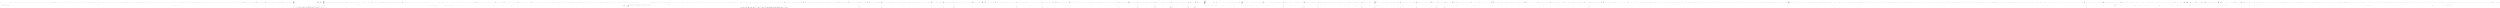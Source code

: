 digraph  {
n76 [label="Hangfire.Dashboard.RazorPage", span=""];
n0 [cluster="Hangfire.Dashboard.RazorPage.RazorPage()", label="Entry Hangfire.Dashboard.RazorPage.RazorPage()", span="31-31"];
n1 [cluster="Hangfire.Dashboard.RazorPage.RazorPage()", label="GenerationTime = Stopwatch.StartNew()", span="33-33"];
n2 [cluster="Hangfire.Dashboard.RazorPage.RazorPage()", label="Html = new HtmlHelper(this)", span="34-34"];
n4 [cluster="System.Diagnostics.Stopwatch.StartNew()", label="Entry System.Diagnostics.Stopwatch.StartNew()", span="0-0"];
n3 [cluster="Hangfire.Dashboard.RazorPage.RazorPage()", label="Exit Hangfire.Dashboard.RazorPage.RazorPage()", span="31-31"];
n5 [cluster="Hangfire.Dashboard.HtmlHelper.HtmlHelper(Hangfire.Dashboard.RazorPage)", label="Entry Hangfire.Dashboard.HtmlHelper.HtmlHelper(Hangfire.Dashboard.RazorPage)", span="61-61"];
n6 [cluster="Hangfire.Dashboard.RazorPage.Execute()", label="Entry Hangfire.Dashboard.RazorPage.Execute()", span="62-62"];
n7 [cluster="Hangfire.Dashboard.RazorPage.Execute()", label="Exit Hangfire.Dashboard.RazorPage.Execute()", span="62-62"];
n8 [cluster="Hangfire.Dashboard.RazorPage.Query(string)", label="Entry Hangfire.Dashboard.RazorPage.Query(string)", span="64-64"];
n9 [cluster="Hangfire.Dashboard.RazorPage.Query(string)", label="return Request.GetQuery(key);", span="66-66"];
n10 [cluster="Hangfire.Dashboard.RazorPage.Query(string)", label="Exit Hangfire.Dashboard.RazorPage.Query(string)", span="64-64"];
n11 [cluster="Hangfire.Dashboard.DashboardRequest.GetQuery(string)", label="Entry Hangfire.Dashboard.DashboardRequest.GetQuery(string)", span="30-30"];
n12 [cluster="Hangfire.Dashboard.RazorPage.ToString()", label="Entry Hangfire.Dashboard.RazorPage.ToString()", span="69-69"];
n13 [cluster="Hangfire.Dashboard.RazorPage.ToString()", label="return TransformText(null);", span="71-71"];
n14 [cluster="Hangfire.Dashboard.RazorPage.ToString()", label="Exit Hangfire.Dashboard.RazorPage.ToString()", span="69-69"];
n15 [cluster="Hangfire.Dashboard.RazorPage.TransformText(string)", label="Entry Hangfire.Dashboard.RazorPage.TransformText(string)", span="129-129"];
n16 [cluster="Hangfire.Dashboard.RazorPage.Assign(Hangfire.Dashboard.RazorPage)", label="Entry Hangfire.Dashboard.RazorPage.Assign(Hangfire.Dashboard.RazorPage)", span="75-75"];
n17 [cluster="Hangfire.Dashboard.RazorPage.Assign(Hangfire.Dashboard.RazorPage)", label="Context = parentPage.Context", span="77-77"];
n18 [cluster="Hangfire.Dashboard.RazorPage.Assign(Hangfire.Dashboard.RazorPage)", label="Request = parentPage.Request", span="78-78"];
n19 [cluster="Hangfire.Dashboard.RazorPage.Assign(Hangfire.Dashboard.RazorPage)", label="Response = parentPage.Response", span="79-79"];
n20 [cluster="Hangfire.Dashboard.RazorPage.Assign(Hangfire.Dashboard.RazorPage)", label="Storage = parentPage.Storage", span="80-80"];
n21 [cluster="Hangfire.Dashboard.RazorPage.Assign(Hangfire.Dashboard.RazorPage)", label="AppPath = parentPage.AppPath", span="81-81"];
n22 [cluster="Hangfire.Dashboard.RazorPage.Assign(Hangfire.Dashboard.RazorPage)", label="DashboardOptions = parentPage.DashboardOptions", span="82-82"];
n23 [cluster="Hangfire.Dashboard.RazorPage.Assign(Hangfire.Dashboard.RazorPage)", label="Url = parentPage.Url", span="83-83"];
n24 [cluster="Hangfire.Dashboard.RazorPage.Assign(Hangfire.Dashboard.RazorPage)", label="GenerationTime = parentPage.GenerationTime", span="85-85"];
n25 [cluster="Hangfire.Dashboard.RazorPage.Assign(Hangfire.Dashboard.RazorPage)", label="_statisticsLazy = parentPage._statisticsLazy", span="86-86"];
n26 [cluster="Hangfire.Dashboard.RazorPage.Assign(Hangfire.Dashboard.RazorPage)", label="Exit Hangfire.Dashboard.RazorPage.Assign(Hangfire.Dashboard.RazorPage)", span="75-75"];
n27 [cluster="Hangfire.Dashboard.RazorPage.Assign(Hangfire.Dashboard.DashboardContext)", label="Entry Hangfire.Dashboard.RazorPage.Assign(Hangfire.Dashboard.DashboardContext)", span="89-89"];
n28 [cluster="Hangfire.Dashboard.RazorPage.Assign(Hangfire.Dashboard.DashboardContext)", label="Context = context", span="91-91"];
n29 [cluster="Hangfire.Dashboard.RazorPage.Assign(Hangfire.Dashboard.DashboardContext)", label="Request = context.Request", span="92-92"];
n30 [cluster="Hangfire.Dashboard.RazorPage.Assign(Hangfire.Dashboard.DashboardContext)", label="Response = context.Response", span="93-93"];
n31 [cluster="Hangfire.Dashboard.RazorPage.Assign(Hangfire.Dashboard.DashboardContext)", label="Storage = context.Storage", span="95-95"];
n32 [cluster="Hangfire.Dashboard.RazorPage.Assign(Hangfire.Dashboard.DashboardContext)", label="AppPath = context.Options.AppPath", span="96-96"];
n34 [cluster="Hangfire.Dashboard.RazorPage.Assign(Hangfire.Dashboard.DashboardContext)", label="Url = new UrlHelper(context)", span="98-98"];
n35 [cluster="Hangfire.Dashboard.RazorPage.Assign(Hangfire.Dashboard.DashboardContext)", label="_statisticsLazy = new Lazy<StatisticsDto>(() =>\r\n            {\r\n                var monitoring = Storage.GetMonitoringApi();\r\n                return monitoring.GetStatistics();\r\n            })", span="100-104"];
n37 [cluster="Hangfire.Dashboard.UrlHelper.UrlHelper(Hangfire.Dashboard.DashboardContext)", label="Entry Hangfire.Dashboard.UrlHelper.UrlHelper(Hangfire.Dashboard.DashboardContext)", span="37-37"];
n36 [cluster="Hangfire.Dashboard.RazorPage.Assign(Hangfire.Dashboard.DashboardContext)", label="Exit Hangfire.Dashboard.RazorPage.Assign(Hangfire.Dashboard.DashboardContext)", span="89-89"];
n38 [cluster="System.Lazy<T>.Lazy(System.Func<T>)", label="Entry System.Lazy<T>.Lazy(System.Func<T>)", span="0-0"];
n39 [cluster="lambda expression", label="Entry lambda expression", span="100-104"];
n40 [cluster="lambda expression", label="var monitoring = Storage.GetMonitoringApi()", span="102-102"];
n41 [cluster="lambda expression", label="return monitoring.GetStatistics();", span="103-103"];
n43 [cluster="Hangfire.JobStorage.GetMonitoringApi()", label="Entry Hangfire.JobStorage.GetMonitoringApi()", span="54-54"];
n42 [cluster="lambda expression", label="Exit lambda expression", span="100-104"];
n44 [cluster="Hangfire.Storage.IMonitoringApi.GetStatistics()", label="Entry Hangfire.Storage.IMonitoringApi.GetStatistics()", span="27-27"];
n45 [cluster="Hangfire.Dashboard.RazorPage.WriteLiteral(string)", label="Entry Hangfire.Dashboard.RazorPage.WriteLiteral(string)", span="108-108"];
n46 [cluster="Hangfire.Dashboard.RazorPage.WriteLiteral(string)", label="string.IsNullOrEmpty(textToAppend)", span="110-110"];
n48 [cluster="Hangfire.Dashboard.RazorPage.WriteLiteral(string)", label="_content.Append(textToAppend)", span="112-112"];
n47 [cluster="Hangfire.Dashboard.RazorPage.WriteLiteral(string)", label="return;", span="111-111"];
n50 [cluster="string.IsNullOrEmpty(string)", label="Entry string.IsNullOrEmpty(string)", span="0-0"];
n49 [cluster="Hangfire.Dashboard.RazorPage.WriteLiteral(string)", label="Exit Hangfire.Dashboard.RazorPage.WriteLiteral(string)", span="108-108"];
n51 [cluster="System.Text.StringBuilder.Append(string)", label="Entry System.Text.StringBuilder.Append(string)", span="0-0"];
n52 [cluster="Hangfire.Dashboard.RazorPage.Write(object)", label="Entry Hangfire.Dashboard.RazorPage.Write(object)", span="116-116"];
n53 [cluster="Hangfire.Dashboard.RazorPage.Write(object)", label="value == null", span="118-118"];
n55 [cluster="Hangfire.Dashboard.RazorPage.Write(object)", label="var html = value as NonEscapedString", span="120-120"];
n56 [cluster="Hangfire.Dashboard.RazorPage.Write(object)", label="WriteLiteral(html?.ToString() ?? Encode(value.ToString()))", span="121-121"];
n54 [cluster="Hangfire.Dashboard.RazorPage.Write(object)", label="return;", span="119-119"];
n57 [cluster="Hangfire.Dashboard.RazorPage.Write(object)", label="Exit Hangfire.Dashboard.RazorPage.Write(object)", span="116-116"];
n58 [cluster="Hangfire.Dashboard.NonEscapedString.ToString()", label="Entry Hangfire.Dashboard.NonEscapedString.ToString()", span="27-27"];
n59 [cluster="object.ToString()", label="Entry object.ToString()", span="0-0"];
n60 [cluster="Hangfire.Dashboard.RazorPage.Encode(string)", label="Entry Hangfire.Dashboard.RazorPage.Encode(string)", span="144-144"];
n61 [cluster="Hangfire.Dashboard.RazorPage.RenderBody()", label="Entry Hangfire.Dashboard.RazorPage.RenderBody()", span="124-124"];
n62 [cluster="Hangfire.Dashboard.RazorPage.RenderBody()", label="return new NonEscapedString(_body);", span="126-126"];
n63 [cluster="Hangfire.Dashboard.RazorPage.RenderBody()", label="Exit Hangfire.Dashboard.RazorPage.RenderBody()", span="124-124"];
n64 [cluster="Hangfire.Dashboard.NonEscapedString.NonEscapedString(string)", label="Entry Hangfire.Dashboard.NonEscapedString.NonEscapedString(string)", span="22-22"];
n65 [cluster="Hangfire.Dashboard.RazorPage.TransformText(string)", label="_body = body", span="131-131"];
n66 [cluster="Hangfire.Dashboard.RazorPage.TransformText(string)", label="Execute()", span="133-133"];
n67 [cluster="Hangfire.Dashboard.RazorPage.TransformText(string)", label="Layout != null", span="135-135"];
n68 [cluster="Hangfire.Dashboard.RazorPage.TransformText(string)", label="Layout.Assign(this)", span="137-137"];
n70 [cluster="Hangfire.Dashboard.RazorPage.TransformText(string)", label="return _content.ToString();", span="141-141"];
n69 [cluster="Hangfire.Dashboard.RazorPage.TransformText(string)", label="return Layout.TransformText(_content.ToString());", span="138-138"];
n71 [cluster="Hangfire.Dashboard.RazorPage.TransformText(string)", label="Exit Hangfire.Dashboard.RazorPage.TransformText(string)", span="129-129"];
n72 [cluster="System.Text.StringBuilder.ToString()", label="Entry System.Text.StringBuilder.ToString()", span="0-0"];
n73 [cluster="Hangfire.Dashboard.RazorPage.Encode(string)", label="return string.IsNullOrEmpty(text)\r\n                       ? string.Empty\r\n                       : WebUtility.HtmlEncode(text);", span="146-148"];
n74 [cluster="Hangfire.Dashboard.RazorPage.Encode(string)", label="Exit Hangfire.Dashboard.RazorPage.Encode(string)", span="144-144"];
n75 [cluster="System.Net.WebUtility.HtmlEncode(string)", label="Entry System.Net.WebUtility.HtmlEncode(string)", span="0-0"];
d33 [cluster="Hangfire.Dashboard.RazorPage.Assign(Hangfire.Dashboard.DashboardContext)", color=green, community=0, label="DashboardOptions = context.Options", prediction=0, span="97-97"];
m0_16 [cluster="Hangfire.SqlServer.Tests.CleanDatabaseAttribute.After(System.Reflection.MethodInfo)", file="CleanDatabaseAttribute.cs", label="Entry Hangfire.SqlServer.Tests.CleanDatabaseAttribute.After(System.Reflection.MethodInfo)", span="43-43"];
m0_17 [cluster="Hangfire.SqlServer.Tests.CleanDatabaseAttribute.After(System.Reflection.MethodInfo)", file="CleanDatabaseAttribute.cs", label="_transaction.Dispose()", span="47-47"];
m0_18 [cluster="Hangfire.SqlServer.Tests.CleanDatabaseAttribute.After(System.Reflection.MethodInfo)", file="CleanDatabaseAttribute.cs", label="Exit Hangfire.SqlServer.Tests.CleanDatabaseAttribute.After(System.Reflection.MethodInfo)", span="43-43"];
m0_31 [cluster="Hangfire.SqlServer.Tests.ConnectionUtils.GetConnectionString()", file="CleanDatabaseAttribute.cs", label="Entry Hangfire.SqlServer.Tests.ConnectionUtils.GetConnectionString()", span="26-26"];
m0_27 [cluster="string.Format(string, object)", file="CleanDatabaseAttribute.cs", label="Entry string.Format(string, object)", span="0-0"];
m0_30 [cluster="Unk.Execute", file="CleanDatabaseAttribute.cs", label="Entry Unk.Execute", span=""];
m0_19 [cluster="Unk.Dispose", file="CleanDatabaseAttribute.cs", label="Entry Unk.Dispose", span=""];
m0_32 [cluster="Hangfire.SqlServer.SqlServerObjectsInstaller.Install(SqlConnection)", file="CleanDatabaseAttribute.cs", label="Entry Hangfire.SqlServer.SqlServerObjectsInstaller.Install(SqlConnection)", span="35-35"];
m0_0 [cluster="Hangfire.SqlServer.Tests.CleanDatabaseAttribute.CleanDatabaseAttribute()", file="CleanDatabaseAttribute.cs", label="Entry Hangfire.SqlServer.Tests.CleanDatabaseAttribute.CleanDatabaseAttribute()", span="18-18"];
m0_1 [cluster="Hangfire.SqlServer.Tests.CleanDatabaseAttribute.CleanDatabaseAttribute()", file="CleanDatabaseAttribute.cs", label="Exit Hangfire.SqlServer.Tests.CleanDatabaseAttribute.CleanDatabaseAttribute()", span="18-18"];
m0_28 [cluster="SqlConnection.cstr", file="CleanDatabaseAttribute.cs", label="Entry SqlConnection.cstr", span=""];
m0_29 [cluster="Hangfire.SqlServer.Tests.ConnectionUtils.GetMasterConnectionString()", file="CleanDatabaseAttribute.cs", label="Entry Hangfire.SqlServer.Tests.ConnectionUtils.GetMasterConnectionString()", span="21-21"];
m0_15 [cluster="TransactionOptions.cstr", file="CleanDatabaseAttribute.cs", label="Entry TransactionOptions.cstr", span=""];
m0_26 [cluster="Hangfire.SqlServer.Tests.ConnectionUtils.GetDatabaseName()", file="CleanDatabaseAttribute.cs", label="Entry Hangfire.SqlServer.Tests.ConnectionUtils.GetDatabaseName()", span="16-16"];
m0_14 [cluster="TransactionScope.cstr", file="CleanDatabaseAttribute.cs", label="Entry TransactionScope.cstr", span=""];
m0_5 [cluster="Hangfire.SqlServer.Tests.CleanDatabaseAttribute.Before(System.Reflection.MethodInfo)", file="CleanDatabaseAttribute.cs", label="Entry Hangfire.SqlServer.Tests.CleanDatabaseAttribute.Before(System.Reflection.MethodInfo)", span="28-28"];
m0_6 [cluster="Hangfire.SqlServer.Tests.CleanDatabaseAttribute.Before(System.Reflection.MethodInfo)", file="CleanDatabaseAttribute.cs", label="Monitor.Enter(GlobalLock)", span="30-30"];
m0_7 [cluster="Hangfire.SqlServer.Tests.CleanDatabaseAttribute.Before(System.Reflection.MethodInfo)", file="CleanDatabaseAttribute.cs", label="!_sqlObjectInstalled", span="32-32"];
m0_8 [cluster="Hangfire.SqlServer.Tests.CleanDatabaseAttribute.Before(System.Reflection.MethodInfo)", file="CleanDatabaseAttribute.cs", label="RecreateDatabaseAndInstallObjects()", span="34-34"];
m0_10 [cluster="Hangfire.SqlServer.Tests.CleanDatabaseAttribute.Before(System.Reflection.MethodInfo)", file="CleanDatabaseAttribute.cs", label="_transaction = new TransactionScope(\r\n                TransactionScopeOption.RequiresNew,\r\n                new TransactionOptions { IsolationLevel = _isolationLevel })", span="38-40"];
m0_9 [cluster="Hangfire.SqlServer.Tests.CleanDatabaseAttribute.Before(System.Reflection.MethodInfo)", file="CleanDatabaseAttribute.cs", label="_sqlObjectInstalled = true", span="35-35"];
m0_11 [cluster="Hangfire.SqlServer.Tests.CleanDatabaseAttribute.Before(System.Reflection.MethodInfo)", file="CleanDatabaseAttribute.cs", label="Exit Hangfire.SqlServer.Tests.CleanDatabaseAttribute.Before(System.Reflection.MethodInfo)", span="28-28"];
m0_2 [cluster="Hangfire.SqlServer.Tests.CleanDatabaseAttribute.CleanDatabaseAttribute(IsolationLevel)", file="CleanDatabaseAttribute.cs", label="Entry Hangfire.SqlServer.Tests.CleanDatabaseAttribute.CleanDatabaseAttribute(IsolationLevel)", span="23-23"];
m0_3 [cluster="Hangfire.SqlServer.Tests.CleanDatabaseAttribute.CleanDatabaseAttribute(IsolationLevel)", file="CleanDatabaseAttribute.cs", label="_isolationLevel = isolationLevel", span="25-25"];
m0_4 [cluster="Hangfire.SqlServer.Tests.CleanDatabaseAttribute.CleanDatabaseAttribute(IsolationLevel)", file="CleanDatabaseAttribute.cs", label="Exit Hangfire.SqlServer.Tests.CleanDatabaseAttribute.CleanDatabaseAttribute(IsolationLevel)", span="23-23"];
m0_13 [cluster="Hangfire.SqlServer.Tests.CleanDatabaseAttribute.RecreateDatabaseAndInstallObjects()", file="CleanDatabaseAttribute.cs", label="Entry Hangfire.SqlServer.Tests.CleanDatabaseAttribute.RecreateDatabaseAndInstallObjects()", span="56-56"];
m0_21 [cluster="Hangfire.SqlServer.Tests.CleanDatabaseAttribute.RecreateDatabaseAndInstallObjects()", file="CleanDatabaseAttribute.cs", label="var connection = new SqlConnection(\r\n                ConnectionUtils.GetMasterConnectionString())", span="62-63"];
m0_22 [cluster="Hangfire.SqlServer.Tests.CleanDatabaseAttribute.RecreateDatabaseAndInstallObjects()", file="CleanDatabaseAttribute.cs", label="connection.Execute(recreateDatabaseSql)", span="65-65"];
m0_23 [cluster="Hangfire.SqlServer.Tests.CleanDatabaseAttribute.RecreateDatabaseAndInstallObjects()", file="CleanDatabaseAttribute.cs", label="var connection = new SqlConnection(\r\n                ConnectionUtils.GetConnectionString())", span="68-69"];
m0_24 [cluster="Hangfire.SqlServer.Tests.CleanDatabaseAttribute.RecreateDatabaseAndInstallObjects()", file="CleanDatabaseAttribute.cs", label="SqlServerObjectsInstaller.Install(connection)", span="71-71"];
m0_25 [cluster="Hangfire.SqlServer.Tests.CleanDatabaseAttribute.RecreateDatabaseAndInstallObjects()", file="CleanDatabaseAttribute.cs", label="Exit Hangfire.SqlServer.Tests.CleanDatabaseAttribute.RecreateDatabaseAndInstallObjects()", span="56-56"];
m0_12 [cluster="System.Threading.Monitor.Enter(object)", file="CleanDatabaseAttribute.cs", label="Entry System.Threading.Monitor.Enter(object)", span="0-0"];
m0_33 [file="CleanDatabaseAttribute.cs", label="Hangfire.SqlServer.Tests.CleanDatabaseAttribute", span=""];
m2_17 [cluster="Unk.>", file="CountersAggregatorFacts.cs", label="Entry Unk.>", span=""];
m2_27 [cluster="Hangfire.SqlServer.CountersAggregator.CountersAggregator(Hangfire.SqlServer.SqlServerStorage, System.TimeSpan)", file="CountersAggregatorFacts.cs", label="Entry Hangfire.SqlServer.CountersAggregator.CountersAggregator(Hangfire.SqlServer.SqlServerStorage, System.TimeSpan)", span="34-34"];
m2_13 [cluster="Hangfire.SqlServer.Tests.CountersAggregatorFacts.CreateAggregator(SqlConnection)", file="CountersAggregatorFacts.cs", label="Entry Hangfire.SqlServer.Tests.CountersAggregatorFacts.CreateAggregator(SqlConnection)", span="40-40"];
m2_23 [cluster="Hangfire.SqlServer.Tests.CountersAggregatorFacts.CreateAggregator(SqlConnection)", color=green, community=0, file="CountersAggregatorFacts.cs", label="var storage = new SqlServerStorage(connection)", prediction=1, span="42-42"];
m2_24 [cluster="Hangfire.SqlServer.Tests.CountersAggregatorFacts.CreateAggregator(SqlConnection)", color=green, community=0, file="CountersAggregatorFacts.cs", label="return new CountersAggregator(storage, TimeSpan.Zero);", prediction=2, span="43-43"];
m2_25 [cluster="Hangfire.SqlServer.Tests.CountersAggregatorFacts.CreateAggregator(SqlConnection)", file="CountersAggregatorFacts.cs", label="Exit Hangfire.SqlServer.Tests.CountersAggregatorFacts.CreateAggregator(SqlConnection)", span="40-40"];
m2_18 [cluster="Unk.Single", file="CountersAggregatorFacts.cs", label="Entry Unk.Single", span=""];
m2_26 [cluster="Hangfire.SqlServer.SqlServerStorage.SqlServerStorage(SqlConnection)", file="CountersAggregatorFacts.cs", label="Entry Hangfire.SqlServer.SqlServerStorage.SqlServerStorage(SqlConnection)", span="93-93"];
m2_12 [cluster="Unk.Execute", file="CountersAggregatorFacts.cs", label="Entry Unk.Execute", span=""];
m2_16 [cluster="Hangfire.SqlServer.CountersAggregator.Execute(System.Threading.CancellationToken)", file="CountersAggregatorFacts.cs", label="Entry Hangfire.SqlServer.CountersAggregator.Execute(System.Threading.CancellationToken)", span="42-42"];
m2_19 [cluster="Unk.Equal", file="CountersAggregatorFacts.cs", label="Entry Unk.Equal", span=""];
m2_14 [cluster="System.Threading.CancellationTokenSource.CancellationTokenSource()", file="CountersAggregatorFacts.cs", label="Entry System.Threading.CancellationTokenSource.CancellationTokenSource()", span="0-0"];
m2_0 [cluster="Hangfire.SqlServer.Tests.CountersAggregatorFacts.CountersAggregatorExecutesProperly()", file="CountersAggregatorFacts.cs", label="Entry Hangfire.SqlServer.Tests.CountersAggregatorFacts.CountersAggregatorExecutesProperly()", span="12-12"];
m2_1 [cluster="Hangfire.SqlServer.Tests.CountersAggregatorFacts.CountersAggregatorExecutesProperly()", color=green, community=1, file="CountersAggregatorFacts.cs", label="string createSql = @''\r\ninsert into HangFire.Counter ([Key], [Value], ExpireAt) \r\nvalues ('key', 1, @expireAt)''", prediction=3, span="14-16"];
m2_2 [cluster="Hangfire.SqlServer.Tests.CountersAggregatorFacts.CountersAggregatorExecutesProperly()", color=green, community=0, file="CountersAggregatorFacts.cs", label="var connection = CreateConnection()", prediction=4, span="18-18"];
m2_3 [cluster="Hangfire.SqlServer.Tests.CountersAggregatorFacts.CountersAggregatorExecutesProperly()", color=green, community=0, file="CountersAggregatorFacts.cs", label="connection.Execute(createSql, new { expireAt = DateTime.UtcNow.AddHours(1) })", prediction=5, span="21-21"];
m2_4 [cluster="Hangfire.SqlServer.Tests.CountersAggregatorFacts.CountersAggregatorExecutesProperly()", color=green, community=0, file="CountersAggregatorFacts.cs", label="var aggregator = CreateAggregator(connection)", prediction=6, span="23-23"];
m2_8 [cluster="Hangfire.SqlServer.Tests.CountersAggregatorFacts.CountersAggregatorExecutesProperly()", color=green, community=0, file="CountersAggregatorFacts.cs", label="Assert.Equal(1, connection.Query<int>(@''select count(*) from HangFire.AggregatedCounter'').Single())", prediction=4, span="31-31"];
m2_5 [cluster="Hangfire.SqlServer.Tests.CountersAggregatorFacts.CountersAggregatorExecutesProperly()", color=green, community=0, file="CountersAggregatorFacts.cs", label="var cts = new CancellationTokenSource()", prediction=6, span="24-24"];
m2_7 [cluster="Hangfire.SqlServer.Tests.CountersAggregatorFacts.CountersAggregatorExecutesProperly()", color=green, community=0, file="CountersAggregatorFacts.cs", label="aggregator.Execute(cts.Token)", prediction=6, span="28-28"];
m2_6 [cluster="Hangfire.SqlServer.Tests.CountersAggregatorFacts.CountersAggregatorExecutesProperly()", color=green, community=0, file="CountersAggregatorFacts.cs", label="cts.Cancel()", prediction=10, span="25-25"];
m2_9 [cluster="Hangfire.SqlServer.Tests.CountersAggregatorFacts.CountersAggregatorExecutesProperly()", file="CountersAggregatorFacts.cs", label="Exit Hangfire.SqlServer.Tests.CountersAggregatorFacts.CountersAggregatorExecutesProperly()", span="12-12"];
m2_10 [cluster="Hangfire.SqlServer.Tests.CountersAggregatorFacts.CreateConnection()", file="CountersAggregatorFacts.cs", label="Entry Hangfire.SqlServer.Tests.CountersAggregatorFacts.CreateConnection()", span="35-35"];
m2_20 [cluster="Hangfire.SqlServer.Tests.CountersAggregatorFacts.CreateConnection()", color=green, community=0, file="CountersAggregatorFacts.cs", label="return ConnectionUtils.CreateConnection();", prediction=11, span="37-37"];
m2_21 [cluster="Hangfire.SqlServer.Tests.CountersAggregatorFacts.CreateConnection()", file="CountersAggregatorFacts.cs", label="Exit Hangfire.SqlServer.Tests.CountersAggregatorFacts.CreateConnection()", span="35-35"];
m2_15 [cluster="System.Threading.CancellationTokenSource.Cancel()", file="CountersAggregatorFacts.cs", label="Entry System.Threading.CancellationTokenSource.Cancel()", span="0-0"];
m2_22 [cluster="Hangfire.SqlServer.Tests.ConnectionUtils.CreateConnection()", file="CountersAggregatorFacts.cs", label="Entry Hangfire.SqlServer.Tests.ConnectionUtils.CreateConnection()", span="37-37"];
m2_11 [cluster="System.DateTime.AddHours(double)", file="CountersAggregatorFacts.cs", label="Entry System.DateTime.AddHours(double)", span="0-0"];
m3_8 [cluster="Hangfire.IBootstrapperConfiguration.UseStorage(Hangfire.JobStorage)", file="DashboardMiddleware.cs", label="Entry Hangfire.IBootstrapperConfiguration.UseStorage(Hangfire.JobStorage)", span="67-67"];
m3_9 [cluster="Hangfire.IBootstrapperConfiguration.UseStorage(Hangfire.JobStorage)", file="DashboardMiddleware.cs", label="Exit Hangfire.IBootstrapperConfiguration.UseStorage(Hangfire.JobStorage)", span="67-67"];
m3_0 [cluster="Hangfire.IBootstrapperConfiguration.UseAuthorizationFilters(params Hangfire.Dashboard.IAuthorizationFilter[])", file="DashboardMiddleware.cs", label="Entry Hangfire.IBootstrapperConfiguration.UseAuthorizationFilters(params Hangfire.Dashboard.IAuthorizationFilter[])", span="37-37"];
m3_1 [cluster="Hangfire.IBootstrapperConfiguration.UseAuthorizationFilters(params Hangfire.Dashboard.IAuthorizationFilter[])", file="DashboardMiddleware.cs", label="Exit Hangfire.IBootstrapperConfiguration.UseAuthorizationFilters(params Hangfire.Dashboard.IAuthorizationFilter[])", span="37-37"];
m3_10 [cluster="Hangfire.IBootstrapperConfiguration.UseActivator(Hangfire.JobActivator)", file="DashboardMiddleware.cs", label="Entry Hangfire.IBootstrapperConfiguration.UseActivator(Hangfire.JobActivator)", span="75-75"];
m3_11 [cluster="Hangfire.IBootstrapperConfiguration.UseActivator(Hangfire.JobActivator)", file="DashboardMiddleware.cs", label="Exit Hangfire.IBootstrapperConfiguration.UseActivator(Hangfire.JobActivator)", span="75-75"];
m3_4 [cluster="Hangfire.IBootstrapperConfiguration.UseDashboardPath(string)", file="DashboardMiddleware.cs", label="Entry Hangfire.IBootstrapperConfiguration.UseDashboardPath(string)", span="52-52"];
m3_5 [cluster="Hangfire.IBootstrapperConfiguration.UseDashboardPath(string)", file="DashboardMiddleware.cs", label="Exit Hangfire.IBootstrapperConfiguration.UseDashboardPath(string)", span="52-52"];
m3_2 [cluster="Hangfire.IBootstrapperConfiguration.UseFilter(object)", file="DashboardMiddleware.cs", label="Entry Hangfire.IBootstrapperConfiguration.UseFilter(object)", span="44-44"];
m3_3 [cluster="Hangfire.IBootstrapperConfiguration.UseFilter(object)", file="DashboardMiddleware.cs", label="Exit Hangfire.IBootstrapperConfiguration.UseFilter(object)", span="44-44"];
m3_12 [cluster="Hangfire.IBootstrapperConfiguration.UseServer(System.Func<Hangfire.BackgroundJobServer>)", file="DashboardMiddleware.cs", label="Entry Hangfire.IBootstrapperConfiguration.UseServer(System.Func<Hangfire.BackgroundJobServer>)", span="83-83"];
m3_13 [cluster="Hangfire.IBootstrapperConfiguration.UseServer(System.Func<Hangfire.BackgroundJobServer>)", file="DashboardMiddleware.cs", label="Exit Hangfire.IBootstrapperConfiguration.UseServer(System.Func<Hangfire.BackgroundJobServer>)", span="83-83"];
m3_6 [cluster="Hangfire.IBootstrapperConfiguration.UseAppPath(string)", file="DashboardMiddleware.cs", label="Entry Hangfire.IBootstrapperConfiguration.UseAppPath(string)", span="59-59"];
m3_7 [cluster="Hangfire.IBootstrapperConfiguration.UseAppPath(string)", file="DashboardMiddleware.cs", label="Exit Hangfire.IBootstrapperConfiguration.UseAppPath(string)", span="59-59"];
m4_4 [cluster="Hangfire.Dashboard.LocalRequestsOnlyAuthorizationFilter.LocalRequestsOnlyAuthorizationFilter()", file="DashboardOptions.cs", label="Entry Hangfire.Dashboard.LocalRequestsOnlyAuthorizationFilter.LocalRequestsOnlyAuthorizationFilter()", span="22-22"];
m4_0 [cluster="Hangfire.DashboardOptions.DashboardOptions()", file="DashboardOptions.cs", label="Entry Hangfire.DashboardOptions.DashboardOptions()", span="23-23"];
m4_1 [cluster="Hangfire.DashboardOptions.DashboardOptions()", file="DashboardOptions.cs", label="AppPath = ''/''", span="25-25"];
m4_2 [cluster="Hangfire.DashboardOptions.DashboardOptions()", file="DashboardOptions.cs", label="AuthorizationFilters = new[] { new LocalRequestsOnlyAuthorizationFilter() }", span="26-26"];
m4_3 [cluster="Hangfire.DashboardOptions.DashboardOptions()", file="DashboardOptions.cs", label="Exit Hangfire.DashboardOptions.DashboardOptions()", span="23-23"];
m4_5 [file="DashboardOptions.cs", label="Hangfire.DashboardOptions", span=""];
m5_26 [cluster="Unk.GetTestJob", file="DashboardOwinExtensions.cs", label="Entry Unk.GetTestJob", span=""];
m5_205 [cluster="HangFire.SqlServer.SqlServerWriteOnlyTransaction.AddToSet(string, string)", file="DashboardOwinExtensions.cs", label="Entry HangFire.SqlServer.SqlServerWriteOnlyTransaction.AddToSet(string, string)", span="153-153"];
m5_12 [cluster="Unk.UseConnection", file="DashboardOwinExtensions.cs", label="Entry Unk.UseConnection", span=""];
m5_256 [cluster="HangFire.SqlServer.Tests.WriteTransactionFacts.RemoveFromSet_RemovesARecord_WithGivenKeyAndValue()", file="DashboardOwinExtensions.cs", label="Entry HangFire.SqlServer.Tests.WriteTransactionFacts.RemoveFromSet_RemovesARecord_WithGivenKeyAndValue()", span="303-303"];
m5_257 [cluster="HangFire.SqlServer.Tests.WriteTransactionFacts.RemoveFromSet_RemovesARecord_WithGivenKeyAndValue()", file="DashboardOwinExtensions.cs", label="UseConnection(sql =>\r\n            {\r\n                Commit(sql, x =>\r\n                {\r\n                    x.AddToSet(''my-key'', ''my-value'');\r\n                    x.RemoveFromSet(''my-key'', ''my-value'');\r\n                });\r\n\r\n                var recordCount = sql.Query<int>(''select count(*) from HangFire.[Set]'').Single();\r\n\r\n                Assert.Equal(0, recordCount);\r\n            })", span="305-316"];
m5_258 [cluster="HangFire.SqlServer.Tests.WriteTransactionFacts.RemoveFromSet_RemovesARecord_WithGivenKeyAndValue()", file="DashboardOwinExtensions.cs", label="Exit HangFire.SqlServer.Tests.WriteTransactionFacts.RemoveFromSet_RemovesARecord_WithGivenKeyAndValue()", span="303-303"];
m5_82 [cluster="Unk.Equal", file="DashboardOwinExtensions.cs", label="Entry Unk.Equal", span=""];
m5_243 [cluster="HangFire.SqlServer.SqlServerWriteOnlyTransaction.AddToSet(string, string, double)", file="DashboardOwinExtensions.cs", label="Entry HangFire.SqlServer.SqlServerWriteOnlyTransaction.AddToSet(string, string, double)", span="158-158"];
m5_93 [cluster="Unk.SetJobState", file="DashboardOwinExtensions.cs", label="Entry Unk.SetJobState", span=""];
m5_192 [cluster="HangFire.SqlServer.Tests.WriteTransactionFacts.AddToSet_AddsARecord_IfThereIsNo_SuchKeyAndValue()", file="DashboardOwinExtensions.cs", label="Entry HangFire.SqlServer.Tests.WriteTransactionFacts.AddToSet_AddsARecord_IfThereIsNo_SuchKeyAndValue()", span="222-222"];
m5_193 [cluster="HangFire.SqlServer.Tests.WriteTransactionFacts.AddToSet_AddsARecord_IfThereIsNo_SuchKeyAndValue()", file="DashboardOwinExtensions.cs", label="UseConnection(sql =>\r\n            {\r\n                Commit(sql, x => x.AddToSet(''my-key'', ''my-value''));\r\n\r\n                var record = sql.Query(''select * from HangFire.[Set]'').Single();\r\n\r\n                Assert.Equal(''my-key'', record.Key);\r\n                Assert.Equal(''my-value'', record.Value);\r\n                Assert.Equal(0.0, record.Score, 2);\r\n            })", span="224-233"];
m5_194 [cluster="HangFire.SqlServer.Tests.WriteTransactionFacts.AddToSet_AddsARecord_IfThereIsNo_SuchKeyAndValue()", file="DashboardOwinExtensions.cs", label="Exit HangFire.SqlServer.Tests.WriteTransactionFacts.AddToSet_AddsARecord_IfThereIsNo_SuchKeyAndValue()", span="222-222"];
m5_34 [cluster="Unk.ExpireJob", file="DashboardOwinExtensions.cs", label="Entry Unk.ExpireJob", span=""];
m5_3 [cluster="Unk.>", file="DashboardOwinExtensions.cs", label="Entry Unk.>", span=""];
m5_125 [cluster="HangFire.SqlServer.Tests.WriteTransactionFacts.AddToQueue_AddsAJobToTheQueue()", file="DashboardOwinExtensions.cs", label="Entry HangFire.SqlServer.Tests.WriteTransactionFacts.AddToQueue_AddsAJobToTheQueue()", span="139-139"];
m5_126 [cluster="HangFire.SqlServer.Tests.WriteTransactionFacts.AddToQueue_AddsAJobToTheQueue()", file="DashboardOwinExtensions.cs", label="UseConnection(sql =>\r\n            {\r\n                Commit(sql, x => x.AddToQueue(''default'', ''1''));\r\n\r\n                var record = sql.Query(''select * from HangFire.JobQueue'').Single();\r\n                Assert.Equal(''1'', record.JobId.ToString());\r\n                Assert.Equal(''default'', record.Queue);\r\n                Assert.Null(record.FetchedAt);\r\n            })", span="141-149"];
m5_127 [cluster="HangFire.SqlServer.Tests.WriteTransactionFacts.AddToQueue_AddsAJobToTheQueue()", file="DashboardOwinExtensions.cs", label="Exit HangFire.SqlServer.Tests.WriteTransactionFacts.AddToQueue_AddsAJobToTheQueue()", span="139-139"];
m5_139 [cluster="HangFire.SqlServer.Tests.WriteTransactionFacts.GetTestJob(IDbConnection, string)", file="DashboardOwinExtensions.cs", label="Entry HangFire.SqlServer.Tests.WriteTransactionFacts.GetTestJob(IDbConnection, string)", span="152-152"];
m5_140 [cluster="HangFire.SqlServer.Tests.WriteTransactionFacts.GetTestJob(IDbConnection, string)", file="DashboardOwinExtensions.cs", label="return connection\r\n                .Query(''select * from HangFire.Job where id = @id'', new { id = jobId })\r\n                .Single();", span="154-156"];
m5_141 [cluster="HangFire.SqlServer.Tests.WriteTransactionFacts.GetTestJob(IDbConnection, string)", file="DashboardOwinExtensions.cs", label="Exit HangFire.SqlServer.Tests.WriteTransactionFacts.GetTestJob(IDbConnection, string)", span="152-152"];
m5_22 [cluster="Unk.Query", file="DashboardOwinExtensions.cs", label="Entry Unk.Query", span=""];
m5_142 [cluster="HangFire.SqlServer.Tests.WriteTransactionFacts.IncrementCounter_AddsRecordToCounterTable_WithPositiveValue()", file="DashboardOwinExtensions.cs", label="Entry HangFire.SqlServer.Tests.WriteTransactionFacts.IncrementCounter_AddsRecordToCounterTable_WithPositiveValue()", span="160-160"];
m5_143 [cluster="HangFire.SqlServer.Tests.WriteTransactionFacts.IncrementCounter_AddsRecordToCounterTable_WithPositiveValue()", file="DashboardOwinExtensions.cs", label="UseConnection(sql =>\r\n            {\r\n                Commit(sql, x => x.IncrementCounter(''my-key''));\r\n\r\n                var record = sql.Query(''select * from HangFire.Counter'').Single();\r\n                \r\n                Assert.Equal(''my-key'', record.Key);\r\n                Assert.Equal(1, record.Value);\r\n            })", span="162-170"];
m5_144 [cluster="HangFire.SqlServer.Tests.WriteTransactionFacts.IncrementCounter_AddsRecordToCounterTable_WithPositiveValue()", file="DashboardOwinExtensions.cs", label="Exit HangFire.SqlServer.Tests.WriteTransactionFacts.IncrementCounter_AddsRecordToCounterTable_WithPositiveValue()", span="160-160"];
m5_33 [cluster="System.TimeSpan.FromDays(double)", file="DashboardOwinExtensions.cs", label="Entry System.TimeSpan.FromDays(double)", span="0-0"];
m5_94 [cluster="HangFire.SqlServer.Tests.WriteTransactionFacts.AddJobState_JustAddsANewRecordInATable()", file="DashboardOwinExtensions.cs", label="Entry HangFire.SqlServer.Tests.WriteTransactionFacts.AddJobState_JustAddsANewRecordInATable()", span="106-106"];
m5_95 [cluster="HangFire.SqlServer.Tests.WriteTransactionFacts.AddJobState_JustAddsANewRecordInATable()", file="DashboardOwinExtensions.cs", label="string arrangeSql = @''\r\ninsert into HangFire.Job (InvocationData, Arguments, CreatedAt)\r\nvalues ('', '', getutcdate())\r\nselect scope_identity() as Id''", span="108-111"];
m5_96 [cluster="HangFire.SqlServer.Tests.WriteTransactionFacts.AddJobState_JustAddsANewRecordInATable()", file="DashboardOwinExtensions.cs", label="UseConnection(sql =>\r\n            {\r\n                var jobId = sql.Query(arrangeSql).Single().Id.ToString();\r\n\r\n                var state = new Mock<State>();\r\n                state.Setup(x => x.Name).Returns(''State'');\r\n                state.Setup(x => x.SerializeData())\r\n                    .Returns(new Dictionary<string, string> { { ''Name'', ''Value'' } });\r\n                state.Object.Reason = ''Reason'';\r\n\r\n                Commit(sql, x => x.AddJobState(jobId, state.Object));\r\n\r\n                var job = GetTestJob(sql, jobId);\r\n                Assert.Null(job.StateName);\r\n                Assert.Null(job.StateId);\r\n\r\n                var jobState = sql.Query(''select * from HangFire.State'').Single();\r\n                Assert.Equal((string)jobId, jobState.JobId.ToString());\r\n                Assert.Equal(''State'', jobState.Name);\r\n                Assert.Equal(''Reason'', jobState.Reason);\r\n                Assert.NotNull(jobState.CreatedAt);\r\n                Assert.Equal(''{\''Name\'':\''Value\''}'', jobState.Data);\r\n            })", span="113-135"];
m5_97 [cluster="HangFire.SqlServer.Tests.WriteTransactionFacts.AddJobState_JustAddsANewRecordInATable()", file="DashboardOwinExtensions.cs", label="Exit HangFire.SqlServer.Tests.WriteTransactionFacts.AddJobState_JustAddsANewRecordInATable()", span="106-106"];
m5_298 [cluster="System.Action<T>.Invoke(T)", file="DashboardOwinExtensions.cs", label="Entry System.Action<T>.Invoke(T)", span="0-0"];
m5_179 [cluster="HangFire.SqlServer.SqlServerWriteOnlyTransaction.DecrementCounter(string)", file="DashboardOwinExtensions.cs", label="Entry HangFire.SqlServer.SqlServerWriteOnlyTransaction.DecrementCounter(string)", span="139-139"];
m5_27 [cluster="System.DateTime.AddDays(double)", file="DashboardOwinExtensions.cs", label="Entry System.DateTime.AddDays(double)", span="0-0"];
m5_0 [cluster="HangFire.SqlServer.Tests.WriteTransactionFacts.Ctor_ThrowsAnException_IfConnectionIsNull()", file="DashboardOwinExtensions.cs", label="Entry HangFire.SqlServer.Tests.WriteTransactionFacts.Ctor_ThrowsAnException_IfConnectionIsNull()", span="15-15"];
m5_1 [cluster="HangFire.SqlServer.Tests.WriteTransactionFacts.Ctor_ThrowsAnException_IfConnectionIsNull()", file="DashboardOwinExtensions.cs", label="Assert.Throws<ArgumentNullException>(\r\n                () => new SqlServerWriteOnlyTransaction(null))", span="17-18"];
m5_2 [cluster="HangFire.SqlServer.Tests.WriteTransactionFacts.Ctor_ThrowsAnException_IfConnectionIsNull()", file="DashboardOwinExtensions.cs", label="Exit HangFire.SqlServer.Tests.WriteTransactionFacts.Ctor_ThrowsAnException_IfConnectionIsNull()", span="15-15"];
m5_24 [cluster="Unk.ToString", file="DashboardOwinExtensions.cs", label="Entry Unk.ToString", span=""];
m5_124 [cluster="Unk.AddJobState", file="DashboardOwinExtensions.cs", label="Entry Unk.AddJobState", span=""];
m5_180 [cluster="HangFire.SqlServer.Tests.WriteTransactionFacts.DecrementCounter_WithExistingKey_AddsAnotherRecord()", file="DashboardOwinExtensions.cs", label="Entry HangFire.SqlServer.Tests.WriteTransactionFacts.DecrementCounter_WithExistingKey_AddsAnotherRecord()", span="205-205"];
m5_181 [cluster="HangFire.SqlServer.Tests.WriteTransactionFacts.DecrementCounter_WithExistingKey_AddsAnotherRecord()", file="DashboardOwinExtensions.cs", label="UseConnection(sql =>\r\n            {\r\n                Commit(sql, x =>\r\n                {\r\n                    x.DecrementCounter(''my-key'');\r\n                    x.DecrementCounter(''my-key'');\r\n                });\r\n\r\n                var recordCount = sql.Query<int>(''select count(*) from HangFire.Counter'').Single();\r\n\r\n                Assert.Equal(2, recordCount);\r\n            })", span="207-218"];
m5_182 [cluster="HangFire.SqlServer.Tests.WriteTransactionFacts.DecrementCounter_WithExistingKey_AddsAnotherRecord()", file="DashboardOwinExtensions.cs", label="Exit HangFire.SqlServer.Tests.WriteTransactionFacts.DecrementCounter_WithExistingKey_AddsAnotherRecord()", span="205-205"];
m5_48 [cluster="Unk.NotNull", file="DashboardOwinExtensions.cs", label="Entry Unk.NotNull", span=""];
m5_81 [cluster="System.Collections.Generic.Dictionary<TKey, TValue>.Dictionary()", file="DashboardOwinExtensions.cs", label="Entry System.Collections.Generic.Dictionary<TKey, TValue>.Dictionary()", span="0-0"];
m5_268 [cluster="HangFire.SqlServer.SqlServerWriteOnlyTransaction.RemoveFromSet(string, string)", file="DashboardOwinExtensions.cs", label="Entry HangFire.SqlServer.SqlServerWriteOnlyTransaction.RemoveFromSet(string, string)", span="172-172"];
m5_78 [cluster="Mock<State>.cstr", file="DashboardOwinExtensions.cs", label="Entry Mock<State>.cstr", span=""];
m5_25 [cluster="HangFire.SqlServer.Tests.WriteTransactionFacts.Commit(SqlConnection, System.Action<HangFire.SqlServer.SqlServerWriteOnlyTransaction>)", file="DashboardOwinExtensions.cs", label="Entry HangFire.SqlServer.Tests.WriteTransactionFacts.Commit(SqlConnection, System.Action<HangFire.SqlServer.SqlServerWriteOnlyTransaction>)", span="361-361"];
m5_299 [cluster="HangFire.SqlServer.Tests.WriteTransactionFacts.Commit(SqlConnection, System.Action<HangFire.SqlServer.SqlServerWriteOnlyTransaction>)", file="DashboardOwinExtensions.cs", label="var transaction = new SqlServerWriteOnlyTransaction(connection)", span="365-365"];
m5_300 [cluster="HangFire.SqlServer.Tests.WriteTransactionFacts.Commit(SqlConnection, System.Action<HangFire.SqlServer.SqlServerWriteOnlyTransaction>)", file="DashboardOwinExtensions.cs", label="action(transaction)", span="367-367"];
m5_301 [cluster="HangFire.SqlServer.Tests.WriteTransactionFacts.Commit(SqlConnection, System.Action<HangFire.SqlServer.SqlServerWriteOnlyTransaction>)", file="DashboardOwinExtensions.cs", label="transaction.Commit()", span="368-368"];
m5_302 [cluster="HangFire.SqlServer.Tests.WriteTransactionFacts.Commit(SqlConnection, System.Action<HangFire.SqlServer.SqlServerWriteOnlyTransaction>)", file="DashboardOwinExtensions.cs", label="Exit HangFire.SqlServer.Tests.WriteTransactionFacts.Commit(SqlConnection, System.Action<HangFire.SqlServer.SqlServerWriteOnlyTransaction>)", span="361-361"];
m5_79 [cluster="Unk.Setup", file="DashboardOwinExtensions.cs", label="Entry Unk.Setup", span=""];
m5_281 [cluster="HangFire.SqlServer.Tests.WriteTransactionFacts.RemoveFromSet_DoesNotRemoveRecord_WithSameValue_AndDifferentKey()", file="DashboardOwinExtensions.cs", label="Entry HangFire.SqlServer.Tests.WriteTransactionFacts.RemoveFromSet_DoesNotRemoveRecord_WithSameValue_AndDifferentKey()", span="337-337"];
m5_282 [cluster="HangFire.SqlServer.Tests.WriteTransactionFacts.RemoveFromSet_DoesNotRemoveRecord_WithSameValue_AndDifferentKey()", file="DashboardOwinExtensions.cs", label="UseConnection(sql =>\r\n            {\r\n                Commit(sql, x =>\r\n                {\r\n                    x.AddToSet(''my-key'', ''my-value'');\r\n                    x.RemoveFromSet(''different-key'', ''my-value'');\r\n                });\r\n\r\n                var recordCount = sql.Query<int>(''select count(*) from HangFire.[Set]'').Single();\r\n\r\n                Assert.Equal(1, recordCount);\r\n            })", span="339-350"];
m5_283 [cluster="HangFire.SqlServer.Tests.WriteTransactionFacts.RemoveFromSet_DoesNotRemoveRecord_WithSameValue_AndDifferentKey()", file="DashboardOwinExtensions.cs", label="Exit HangFire.SqlServer.Tests.WriteTransactionFacts.RemoveFromSet_DoesNotRemoveRecord_WithSameValue_AndDifferentKey()", span="337-337"];
m5_29 [cluster="Unk.Null", file="DashboardOwinExtensions.cs", label="Entry Unk.Null", span=""];
m5_155 [cluster="HangFire.SqlServer.Tests.WriteTransactionFacts.IncrementCounter_WithExistingKey_AddsAnotherRecord()", file="DashboardOwinExtensions.cs", label="Entry HangFire.SqlServer.Tests.WriteTransactionFacts.IncrementCounter_WithExistingKey_AddsAnotherRecord()", span="174-174"];
m5_156 [cluster="HangFire.SqlServer.Tests.WriteTransactionFacts.IncrementCounter_WithExistingKey_AddsAnotherRecord()", file="DashboardOwinExtensions.cs", label="UseConnection(sql =>\r\n            {\r\n                Commit(sql, x =>\r\n                {\r\n                    x.IncrementCounter(''my-key'');\r\n                    x.IncrementCounter(''my-key'');\r\n                });\r\n\r\n                var recordCount = sql.Query<int>(''select count(*) from HangFire.Counter'').Single();\r\n                \r\n                Assert.Equal(2, recordCount);\r\n            })", span="176-187"];
m5_157 [cluster="HangFire.SqlServer.Tests.WriteTransactionFacts.IncrementCounter_WithExistingKey_AddsAnotherRecord()", file="DashboardOwinExtensions.cs", label="Exit HangFire.SqlServer.Tests.WriteTransactionFacts.IncrementCounter_WithExistingKey_AddsAnotherRecord()", span="174-174"];
m5_89 [cluster="Unk.SerializeData", file="DashboardOwinExtensions.cs", label="Entry Unk.SerializeData", span=""];
m5_303 [cluster="HangFire.SqlServer.SqlServerWriteOnlyTransaction.Commit()", file="DashboardOwinExtensions.cs", label="Entry HangFire.SqlServer.SqlServerWriteOnlyTransaction.Commit()", span="45-45"];
m5_35 [cluster="HangFire.SqlServer.Tests.WriteTransactionFacts.PersistJob_ClearsTheJobExpirationData()", file="DashboardOwinExtensions.cs", label="Entry HangFire.SqlServer.Tests.WriteTransactionFacts.PersistJob_ClearsTheJobExpirationData()", span="45-45"];
m5_36 [cluster="HangFire.SqlServer.Tests.WriteTransactionFacts.PersistJob_ClearsTheJobExpirationData()", file="DashboardOwinExtensions.cs", label="string arrangeSql = @''\r\ninsert into HangFire.Job (InvocationData, Arguments, CreatedAt, ExpireAt)\r\nvalues ('', '', getutcdate(), getutcdate())\r\nselect scope_identity() as Id''", span="47-50"];
m5_37 [cluster="HangFire.SqlServer.Tests.WriteTransactionFacts.PersistJob_ClearsTheJobExpirationData()", file="DashboardOwinExtensions.cs", label="UseConnection(sql =>\r\n            {\r\n                var jobId = sql.Query(arrangeSql).Single().Id.ToString();\r\n                var anotherJobId = sql.Query(arrangeSql).Single().Id.ToString();\r\n\r\n                Commit(sql, x => x.PersistJob(jobId));\r\n\r\n                var job = GetTestJob(sql, jobId);\r\n                Assert.Null(job.ExpireAt);\r\n\r\n                var anotherJob = GetTestJob(sql, anotherJobId);\r\n                Assert.NotNull(anotherJob.ExpireAt);\r\n            })", span="52-64"];
m5_38 [cluster="HangFire.SqlServer.Tests.WriteTransactionFacts.PersistJob_ClearsTheJobExpirationData()", file="DashboardOwinExtensions.cs", label="Exit HangFire.SqlServer.Tests.WriteTransactionFacts.PersistJob_ClearsTheJobExpirationData()", span="45-45"];
m5_230 [cluster="HangFire.SqlServer.Tests.WriteTransactionFacts.AddToSet_WithScore_AddsARecordWithScore_WhenBothKeyAndValueAreNotExist()", file="DashboardOwinExtensions.cs", label="Entry HangFire.SqlServer.Tests.WriteTransactionFacts.AddToSet_WithScore_AddsARecordWithScore_WhenBothKeyAndValueAreNotExist()", span="271-271"];
m5_231 [cluster="HangFire.SqlServer.Tests.WriteTransactionFacts.AddToSet_WithScore_AddsARecordWithScore_WhenBothKeyAndValueAreNotExist()", file="DashboardOwinExtensions.cs", label="UseConnection(sql =>\r\n            {\r\n                Commit(sql, x => x.AddToSet(''my-key'', ''my-value'', 3.2));\r\n\r\n                var record = sql.Query(''select * from HangFire.[Set]'').Single();\r\n\r\n                Assert.Equal(''my-key'', record.Key);\r\n                Assert.Equal(''my-value'', record.Value);\r\n                Assert.Equal(3.2, record.Score, 3);\r\n            })", span="273-282"];
m5_232 [cluster="HangFire.SqlServer.Tests.WriteTransactionFacts.AddToSet_WithScore_AddsARecordWithScore_WhenBothKeyAndValueAreNotExist()", file="DashboardOwinExtensions.cs", label="Exit HangFire.SqlServer.Tests.WriteTransactionFacts.AddToSet_WithScore_AddsARecordWithScore_WhenBothKeyAndValueAreNotExist()", span="271-271"];
m5_289 [cluster="lambda expression", file="DashboardOwinExtensions.cs", label="Entry lambda expression", span="341-345"];
m5_4 [cluster="lambda expression", file="DashboardOwinExtensions.cs", label="Entry lambda expression", span="18-18"];
m5_5 [cluster="lambda expression", file="DashboardOwinExtensions.cs", label="new SqlServerWriteOnlyTransaction(null)", span="18-18"];
m5_6 [cluster="lambda expression", file="DashboardOwinExtensions.cs", label="Exit lambda expression", span="18-18"];
m5_14 [cluster="lambda expression", file="DashboardOwinExtensions.cs", label="var jobId = sql.Query(arrangeSql).Single().Id.ToString()", span="31-31"];
m5_15 [cluster="lambda expression", file="DashboardOwinExtensions.cs", label="var anotherJobId = sql.Query(arrangeSql).Single().Id.ToString()", span="32-32"];
m5_13 [cluster="lambda expression", file="DashboardOwinExtensions.cs", label="Entry lambda expression", span="29-41"];
m5_16 [cluster="lambda expression", file="DashboardOwinExtensions.cs", label="Commit(sql, x => x.ExpireJob(jobId, TimeSpan.FromDays(1)))", span="34-34"];
m5_17 [cluster="lambda expression", file="DashboardOwinExtensions.cs", label="var job = GetTestJob(sql, jobId)", span="36-36"];
m5_19 [cluster="lambda expression", file="DashboardOwinExtensions.cs", label="var anotherJob = GetTestJob(sql, anotherJobId)", span="39-39"];
m5_31 [cluster="lambda expression", file="DashboardOwinExtensions.cs", label="x.ExpireJob(jobId, TimeSpan.FromDays(1))", span="34-34"];
m5_30 [cluster="lambda expression", file="DashboardOwinExtensions.cs", label="Entry lambda expression", span="34-34"];
m5_18 [cluster="lambda expression", file="DashboardOwinExtensions.cs", label="Assert.True(DateTime.UtcNow < job.ExpireAt && job.ExpireAt < DateTime.UtcNow.AddDays(1))", span="37-37"];
m5_20 [cluster="lambda expression", file="DashboardOwinExtensions.cs", label="Assert.Null(anotherJob.ExpireAt)", span="40-40"];
m5_21 [cluster="lambda expression", file="DashboardOwinExtensions.cs", label="Exit lambda expression", span="29-41"];
m5_32 [cluster="lambda expression", file="DashboardOwinExtensions.cs", label="Exit lambda expression", span="34-34"];
m5_40 [cluster="lambda expression", file="DashboardOwinExtensions.cs", label="var jobId = sql.Query(arrangeSql).Single().Id.ToString()", span="54-54"];
m5_41 [cluster="lambda expression", file="DashboardOwinExtensions.cs", label="var anotherJobId = sql.Query(arrangeSql).Single().Id.ToString()", span="55-55"];
m5_39 [cluster="lambda expression", file="DashboardOwinExtensions.cs", label="Entry lambda expression", span="52-64"];
m5_42 [cluster="lambda expression", file="DashboardOwinExtensions.cs", label="Commit(sql, x => x.PersistJob(jobId))", span="57-57"];
m5_43 [cluster="lambda expression", file="DashboardOwinExtensions.cs", label="var job = GetTestJob(sql, jobId)", span="59-59"];
m5_45 [cluster="lambda expression", file="DashboardOwinExtensions.cs", label="var anotherJob = GetTestJob(sql, anotherJobId)", span="62-62"];
m5_50 [cluster="lambda expression", file="DashboardOwinExtensions.cs", label="x.PersistJob(jobId)", span="57-57"];
m5_49 [cluster="lambda expression", file="DashboardOwinExtensions.cs", label="Entry lambda expression", span="57-57"];
m5_44 [cluster="lambda expression", file="DashboardOwinExtensions.cs", label="Assert.Null(job.ExpireAt)", span="60-60"];
m5_46 [cluster="lambda expression", file="DashboardOwinExtensions.cs", label="Assert.NotNull(anotherJob.ExpireAt)", span="63-63"];
m5_47 [cluster="lambda expression", file="DashboardOwinExtensions.cs", label="Exit lambda expression", span="52-64"];
m5_51 [cluster="lambda expression", file="DashboardOwinExtensions.cs", label="Exit lambda expression", span="57-57"];
m5_58 [cluster="lambda expression", file="DashboardOwinExtensions.cs", label="var jobId = sql.Query(arrangeSql).Single().Id.ToString()", span="77-77"];
m5_59 [cluster="lambda expression", file="DashboardOwinExtensions.cs", label="var anotherJobId = sql.Query(arrangeSql).Single().Id.ToString()", span="78-78"];
m5_57 [cluster="lambda expression", file="DashboardOwinExtensions.cs", label="Entry lambda expression", span="75-102"];
m5_64 [cluster="lambda expression", file="DashboardOwinExtensions.cs", label="Commit(sql, x => x.SetJobState(jobId, state.Object))", span="86-86"];
m5_65 [cluster="lambda expression", file="DashboardOwinExtensions.cs", label="var job = GetTestJob(sql, jobId)", span="88-88"];
m5_68 [cluster="lambda expression", file="DashboardOwinExtensions.cs", label="var anotherJob = GetTestJob(sql, anotherJobId)", span="92-92"];
m5_71 [cluster="lambda expression", file="DashboardOwinExtensions.cs", label="var jobState = sql.Query(''select * from HangFire.State'').Single()", span="96-96"];
m5_91 [cluster="lambda expression", file="DashboardOwinExtensions.cs", label="x.SetJobState(jobId, state.Object)", span="86-86"];
m5_72 [cluster="lambda expression", file="DashboardOwinExtensions.cs", label="Assert.Equal((string)jobId, jobState.JobId.ToString())", span="97-97"];
m5_60 [cluster="lambda expression", file="DashboardOwinExtensions.cs", label="var state = new Mock<State>()", span="80-80"];
m5_61 [cluster="lambda expression", file="DashboardOwinExtensions.cs", label="state.Setup(x => x.Name).Returns(''State'')", span="81-81"];
m5_62 [cluster="lambda expression", file="DashboardOwinExtensions.cs", label="state.Setup(x => x.SerializeData())\r\n                    .Returns(new Dictionary<string, string> { { ''Name'', ''Value'' } })", span="82-83"];
m5_63 [cluster="lambda expression", file="DashboardOwinExtensions.cs", label="state.Object.Reason = ''Reason''", span="84-84"];
m5_83 [cluster="lambda expression", file="DashboardOwinExtensions.cs", label="Entry lambda expression", span="81-81"];
m5_86 [cluster="lambda expression", file="DashboardOwinExtensions.cs", label="Entry lambda expression", span="82-82"];
m5_90 [cluster="lambda expression", file="DashboardOwinExtensions.cs", label="Entry lambda expression", span="86-86"];
m5_66 [cluster="lambda expression", file="DashboardOwinExtensions.cs", label="Assert.Equal(''State'', job.StateName)", span="89-89"];
m5_67 [cluster="lambda expression", file="DashboardOwinExtensions.cs", label="Assert.NotNull(job.StateId)", span="90-90"];
m5_69 [cluster="lambda expression", file="DashboardOwinExtensions.cs", label="Assert.Null(anotherJob.StateName)", span="93-93"];
m5_70 [cluster="lambda expression", file="DashboardOwinExtensions.cs", label="Assert.Null(anotherJob.StateId)", span="94-94"];
m5_73 [cluster="lambda expression", file="DashboardOwinExtensions.cs", label="Assert.Equal(''State'', jobState.Name)", span="98-98"];
m5_74 [cluster="lambda expression", file="DashboardOwinExtensions.cs", label="Assert.Equal(''Reason'', jobState.Reason)", span="99-99"];
m5_75 [cluster="lambda expression", file="DashboardOwinExtensions.cs", label="Assert.NotNull(jobState.CreatedAt)", span="100-100"];
m5_76 [cluster="lambda expression", file="DashboardOwinExtensions.cs", label="Assert.Equal(''{\''Name\'':\''Value\''}'', jobState.Data)", span="101-101"];
m5_77 [cluster="lambda expression", file="DashboardOwinExtensions.cs", label="Exit lambda expression", span="75-102"];
m5_84 [cluster="lambda expression", file="DashboardOwinExtensions.cs", label="x.Name", span="81-81"];
m5_85 [cluster="lambda expression", file="DashboardOwinExtensions.cs", label="Exit lambda expression", span="81-81"];
m5_87 [cluster="lambda expression", file="DashboardOwinExtensions.cs", label="x.SerializeData()", span="82-82"];
m5_88 [cluster="lambda expression", file="DashboardOwinExtensions.cs", label="Exit lambda expression", span="82-82"];
m5_92 [cluster="lambda expression", file="DashboardOwinExtensions.cs", label="Exit lambda expression", span="86-86"];
m5_99 [cluster="lambda expression", file="DashboardOwinExtensions.cs", label="var jobId = sql.Query(arrangeSql).Single().Id.ToString()", span="115-115"];
m5_98 [cluster="lambda expression", file="DashboardOwinExtensions.cs", label="Entry lambda expression", span="113-135"];
m5_104 [cluster="lambda expression", file="DashboardOwinExtensions.cs", label="Commit(sql, x => x.AddJobState(jobId, state.Object))", span="123-123"];
m5_105 [cluster="lambda expression", file="DashboardOwinExtensions.cs", label="var job = GetTestJob(sql, jobId)", span="125-125"];
m5_108 [cluster="lambda expression", file="DashboardOwinExtensions.cs", label="var jobState = sql.Query(''select * from HangFire.State'').Single()", span="129-129"];
m5_100 [cluster="lambda expression", file="DashboardOwinExtensions.cs", label="var state = new Mock<State>()", span="117-117"];
m5_122 [cluster="lambda expression", file="DashboardOwinExtensions.cs", label="x.AddJobState(jobId, state.Object)", span="123-123"];
m5_109 [cluster="lambda expression", file="DashboardOwinExtensions.cs", label="Assert.Equal((string)jobId, jobState.JobId.ToString())", span="130-130"];
m5_101 [cluster="lambda expression", file="DashboardOwinExtensions.cs", label="state.Setup(x => x.Name).Returns(''State'')", span="118-118"];
m5_102 [cluster="lambda expression", file="DashboardOwinExtensions.cs", label="state.Setup(x => x.SerializeData())\r\n                    .Returns(new Dictionary<string, string> { { ''Name'', ''Value'' } })", span="119-120"];
m5_103 [cluster="lambda expression", file="DashboardOwinExtensions.cs", label="state.Object.Reason = ''Reason''", span="121-121"];
m5_115 [cluster="lambda expression", file="DashboardOwinExtensions.cs", label="Entry lambda expression", span="118-118"];
m5_118 [cluster="lambda expression", file="DashboardOwinExtensions.cs", label="Entry lambda expression", span="119-119"];
m5_121 [cluster="lambda expression", file="DashboardOwinExtensions.cs", label="Entry lambda expression", span="123-123"];
m5_106 [cluster="lambda expression", file="DashboardOwinExtensions.cs", label="Assert.Null(job.StateName)", span="126-126"];
m5_107 [cluster="lambda expression", file="DashboardOwinExtensions.cs", label="Assert.Null(job.StateId)", span="127-127"];
m5_110 [cluster="lambda expression", file="DashboardOwinExtensions.cs", label="Assert.Equal(''State'', jobState.Name)", span="131-131"];
m5_111 [cluster="lambda expression", file="DashboardOwinExtensions.cs", label="Assert.Equal(''Reason'', jobState.Reason)", span="132-132"];
m5_112 [cluster="lambda expression", file="DashboardOwinExtensions.cs", label="Assert.NotNull(jobState.CreatedAt)", span="133-133"];
m5_113 [cluster="lambda expression", file="DashboardOwinExtensions.cs", label="Assert.Equal(''{\''Name\'':\''Value\''}'', jobState.Data)", span="134-134"];
m5_114 [cluster="lambda expression", file="DashboardOwinExtensions.cs", label="Exit lambda expression", span="113-135"];
m5_116 [cluster="lambda expression", file="DashboardOwinExtensions.cs", label="x.Name", span="118-118"];
m5_117 [cluster="lambda expression", file="DashboardOwinExtensions.cs", label="Exit lambda expression", span="118-118"];
m5_119 [cluster="lambda expression", file="DashboardOwinExtensions.cs", label="x.SerializeData()", span="119-119"];
m5_120 [cluster="lambda expression", file="DashboardOwinExtensions.cs", label="Exit lambda expression", span="119-119"];
m5_123 [cluster="lambda expression", file="DashboardOwinExtensions.cs", label="Exit lambda expression", span="123-123"];
m5_128 [cluster="lambda expression", file="DashboardOwinExtensions.cs", label="Entry lambda expression", span="141-149"];
m5_129 [cluster="lambda expression", file="DashboardOwinExtensions.cs", label="Commit(sql, x => x.AddToQueue(''default'', ''1''))", span="143-143"];
m5_130 [cluster="lambda expression", file="DashboardOwinExtensions.cs", label="var record = sql.Query(''select * from HangFire.JobQueue'').Single()", span="145-145"];
m5_135 [cluster="lambda expression", file="DashboardOwinExtensions.cs", label="Entry lambda expression", span="143-143"];
m5_131 [cluster="lambda expression", file="DashboardOwinExtensions.cs", label="Assert.Equal(''1'', record.JobId.ToString())", span="146-146"];
m5_132 [cluster="lambda expression", file="DashboardOwinExtensions.cs", label="Assert.Equal(''default'', record.Queue)", span="147-147"];
m5_133 [cluster="lambda expression", file="DashboardOwinExtensions.cs", label="Assert.Null(record.FetchedAt)", span="148-148"];
m5_134 [cluster="lambda expression", file="DashboardOwinExtensions.cs", label="Exit lambda expression", span="141-149"];
m5_136 [cluster="lambda expression", file="DashboardOwinExtensions.cs", label="x.AddToQueue(''default'', ''1'')", span="143-143"];
m5_137 [cluster="lambda expression", file="DashboardOwinExtensions.cs", label="Exit lambda expression", span="143-143"];
m5_145 [cluster="lambda expression", file="DashboardOwinExtensions.cs", label="Entry lambda expression", span="162-170"];
m5_146 [cluster="lambda expression", file="DashboardOwinExtensions.cs", label="Commit(sql, x => x.IncrementCounter(''my-key''))", span="164-164"];
m5_147 [cluster="lambda expression", file="DashboardOwinExtensions.cs", label="var record = sql.Query(''select * from HangFire.Counter'').Single()", span="166-166"];
m5_151 [cluster="lambda expression", file="DashboardOwinExtensions.cs", label="Entry lambda expression", span="164-164"];
m5_148 [cluster="lambda expression", file="DashboardOwinExtensions.cs", label="Assert.Equal(''my-key'', record.Key)", span="168-168"];
m5_149 [cluster="lambda expression", file="DashboardOwinExtensions.cs", label="Assert.Equal(1, record.Value)", span="169-169"];
m5_150 [cluster="lambda expression", file="DashboardOwinExtensions.cs", label="Exit lambda expression", span="162-170"];
m5_152 [cluster="lambda expression", file="DashboardOwinExtensions.cs", label="x.IncrementCounter(''my-key'')", span="164-164"];
m5_153 [cluster="lambda expression", file="DashboardOwinExtensions.cs", label="Exit lambda expression", span="164-164"];
m5_158 [cluster="lambda expression", file="DashboardOwinExtensions.cs", label="Entry lambda expression", span="176-187"];
m5_159 [cluster="lambda expression", file="DashboardOwinExtensions.cs", label="Commit(sql, x =>\r\n                {\r\n                    x.IncrementCounter(''my-key'');\r\n                    x.IncrementCounter(''my-key'');\r\n                })", span="178-182"];
m5_160 [cluster="lambda expression", file="DashboardOwinExtensions.cs", label="var recordCount = sql.Query<int>(''select count(*) from HangFire.Counter'').Single()", span="184-184"];
m5_163 [cluster="lambda expression", file="DashboardOwinExtensions.cs", label="Entry lambda expression", span="178-182"];
m5_161 [cluster="lambda expression", file="DashboardOwinExtensions.cs", label="Assert.Equal(2, recordCount)", span="186-186"];
m5_162 [cluster="lambda expression", file="DashboardOwinExtensions.cs", label="Exit lambda expression", span="176-187"];
m5_164 [cluster="lambda expression", file="DashboardOwinExtensions.cs", label="x.IncrementCounter(''my-key'')", span="180-180"];
m5_165 [cluster="lambda expression", file="DashboardOwinExtensions.cs", label="x.IncrementCounter(''my-key'')", span="181-181"];
m5_166 [cluster="lambda expression", file="DashboardOwinExtensions.cs", label="Exit lambda expression", span="178-182"];
m5_170 [cluster="lambda expression", file="DashboardOwinExtensions.cs", label="Entry lambda expression", span="193-201"];
m5_171 [cluster="lambda expression", file="DashboardOwinExtensions.cs", label="Commit(sql, x => x.DecrementCounter(''my-key''))", span="195-195"];
m5_172 [cluster="lambda expression", file="DashboardOwinExtensions.cs", label="var record = sql.Query(''select * from HangFire.Counter'').Single()", span="197-197"];
m5_176 [cluster="lambda expression", file="DashboardOwinExtensions.cs", label="Entry lambda expression", span="195-195"];
m5_173 [cluster="lambda expression", file="DashboardOwinExtensions.cs", label="Assert.Equal(''my-key'', record.Key)", span="199-199"];
m5_174 [cluster="lambda expression", file="DashboardOwinExtensions.cs", label="Assert.Equal(-1, record.Value)", span="200-200"];
m5_175 [cluster="lambda expression", file="DashboardOwinExtensions.cs", label="Exit lambda expression", span="193-201"];
m5_177 [cluster="lambda expression", file="DashboardOwinExtensions.cs", label="x.DecrementCounter(''my-key'')", span="195-195"];
m5_178 [cluster="lambda expression", file="DashboardOwinExtensions.cs", label="Exit lambda expression", span="195-195"];
m5_183 [cluster="lambda expression", file="DashboardOwinExtensions.cs", label="Entry lambda expression", span="207-218"];
m5_184 [cluster="lambda expression", file="DashboardOwinExtensions.cs", label="Commit(sql, x =>\r\n                {\r\n                    x.DecrementCounter(''my-key'');\r\n                    x.DecrementCounter(''my-key'');\r\n                })", span="209-213"];
m5_185 [cluster="lambda expression", file="DashboardOwinExtensions.cs", label="var recordCount = sql.Query<int>(''select count(*) from HangFire.Counter'').Single()", span="215-215"];
m5_188 [cluster="lambda expression", file="DashboardOwinExtensions.cs", label="Entry lambda expression", span="209-213"];
m5_186 [cluster="lambda expression", file="DashboardOwinExtensions.cs", label="Assert.Equal(2, recordCount)", span="217-217"];
m5_187 [cluster="lambda expression", file="DashboardOwinExtensions.cs", label="Exit lambda expression", span="207-218"];
m5_189 [cluster="lambda expression", file="DashboardOwinExtensions.cs", label="x.DecrementCounter(''my-key'')", span="211-211"];
m5_190 [cluster="lambda expression", file="DashboardOwinExtensions.cs", label="x.DecrementCounter(''my-key'')", span="212-212"];
m5_191 [cluster="lambda expression", file="DashboardOwinExtensions.cs", label="Exit lambda expression", span="209-213"];
m5_195 [cluster="lambda expression", file="DashboardOwinExtensions.cs", label="Entry lambda expression", span="224-233"];
m5_196 [cluster="lambda expression", file="DashboardOwinExtensions.cs", label="Commit(sql, x => x.AddToSet(''my-key'', ''my-value''))", span="226-226"];
m5_197 [cluster="lambda expression", file="DashboardOwinExtensions.cs", label="var record = sql.Query(''select * from HangFire.[Set]'').Single()", span="228-228"];
m5_202 [cluster="lambda expression", file="DashboardOwinExtensions.cs", label="Entry lambda expression", span="226-226"];
m5_198 [cluster="lambda expression", file="DashboardOwinExtensions.cs", label="Assert.Equal(''my-key'', record.Key)", span="230-230"];
m5_199 [cluster="lambda expression", file="DashboardOwinExtensions.cs", label="Assert.Equal(''my-value'', record.Value)", span="231-231"];
m5_200 [cluster="lambda expression", file="DashboardOwinExtensions.cs", label="Assert.Equal(0.0, record.Score, 2)", span="232-232"];
m5_201 [cluster="lambda expression", file="DashboardOwinExtensions.cs", label="Exit lambda expression", span="224-233"];
m5_203 [cluster="lambda expression", file="DashboardOwinExtensions.cs", label="x.AddToSet(''my-key'', ''my-value'')", span="226-226"];
m5_204 [cluster="lambda expression", file="DashboardOwinExtensions.cs", label="Exit lambda expression", span="226-226"];
m5_209 [cluster="lambda expression", file="DashboardOwinExtensions.cs", label="Entry lambda expression", span="239-250"];
m5_210 [cluster="lambda expression", file="DashboardOwinExtensions.cs", label="Commit(sql, x =>\r\n                {\r\n                    x.AddToSet(''my-key'', ''my-value'');\r\n                    x.AddToSet(''my-key'', ''another-value'');\r\n                })", span="241-245"];
m5_211 [cluster="lambda expression", file="DashboardOwinExtensions.cs", label="var recordCount = sql.Query<int>(''select count(*) from HangFire.[Set]'').Single()", span="247-247"];
m5_214 [cluster="lambda expression", file="DashboardOwinExtensions.cs", label="Entry lambda expression", span="241-245"];
m5_212 [cluster="lambda expression", file="DashboardOwinExtensions.cs", label="Assert.Equal(2, recordCount)", span="249-249"];
m5_213 [cluster="lambda expression", file="DashboardOwinExtensions.cs", label="Exit lambda expression", span="239-250"];
m5_215 [cluster="lambda expression", file="DashboardOwinExtensions.cs", label="x.AddToSet(''my-key'', ''my-value'')", span="243-243"];
m5_216 [cluster="lambda expression", file="DashboardOwinExtensions.cs", label="x.AddToSet(''my-key'', ''another-value'')", span="244-244"];
m5_217 [cluster="lambda expression", file="DashboardOwinExtensions.cs", label="Exit lambda expression", span="241-245"];
m5_221 [cluster="lambda expression", file="DashboardOwinExtensions.cs", label="Entry lambda expression", span="256-267"];
m5_222 [cluster="lambda expression", file="DashboardOwinExtensions.cs", label="Commit(sql, x =>\r\n                {\r\n                    x.AddToSet(''my-key'', ''my-value'');\r\n                    x.AddToSet(''my-key'', ''my-value'');\r\n                })", span="258-262"];
m5_223 [cluster="lambda expression", file="DashboardOwinExtensions.cs", label="var recordCount = sql.Query<int>(''select count(*) from HangFire.[Set]'').Single()", span="264-264"];
m5_226 [cluster="lambda expression", file="DashboardOwinExtensions.cs", label="Entry lambda expression", span="258-262"];
m5_224 [cluster="lambda expression", file="DashboardOwinExtensions.cs", label="Assert.Equal(1, recordCount)", span="266-266"];
m5_225 [cluster="lambda expression", file="DashboardOwinExtensions.cs", label="Exit lambda expression", span="256-267"];
m5_227 [cluster="lambda expression", file="DashboardOwinExtensions.cs", label="x.AddToSet(''my-key'', ''my-value'')", span="260-260"];
m5_228 [cluster="lambda expression", file="DashboardOwinExtensions.cs", label="x.AddToSet(''my-key'', ''my-value'')", span="261-261"];
m5_229 [cluster="lambda expression", file="DashboardOwinExtensions.cs", label="Exit lambda expression", span="258-262"];
m5_233 [cluster="lambda expression", file="DashboardOwinExtensions.cs", label="Entry lambda expression", span="273-282"];
m5_234 [cluster="lambda expression", file="DashboardOwinExtensions.cs", label="Commit(sql, x => x.AddToSet(''my-key'', ''my-value'', 3.2))", span="275-275"];
m5_235 [cluster="lambda expression", file="DashboardOwinExtensions.cs", label="var record = sql.Query(''select * from HangFire.[Set]'').Single()", span="277-277"];
m5_240 [cluster="lambda expression", file="DashboardOwinExtensions.cs", label="Entry lambda expression", span="275-275"];
m5_236 [cluster="lambda expression", file="DashboardOwinExtensions.cs", label="Assert.Equal(''my-key'', record.Key)", span="279-279"];
m5_237 [cluster="lambda expression", file="DashboardOwinExtensions.cs", label="Assert.Equal(''my-value'', record.Value)", span="280-280"];
m5_238 [cluster="lambda expression", file="DashboardOwinExtensions.cs", label="Assert.Equal(3.2, record.Score, 3)", span="281-281"];
m5_239 [cluster="lambda expression", file="DashboardOwinExtensions.cs", label="Exit lambda expression", span="273-282"];
m5_241 [cluster="lambda expression", file="DashboardOwinExtensions.cs", label="x.AddToSet(''my-key'', ''my-value'', 3.2)", span="275-275"];
m5_242 [cluster="lambda expression", file="DashboardOwinExtensions.cs", label="Exit lambda expression", span="275-275"];
m5_247 [cluster="lambda expression", file="DashboardOwinExtensions.cs", label="Entry lambda expression", span="288-299"];
m5_248 [cluster="lambda expression", file="DashboardOwinExtensions.cs", label="Commit(sql, x =>\r\n                {\r\n                    x.AddToSet(''my-key'', ''my-value'');\r\n                    x.AddToSet(''my-key'', ''my-value'', 3.2);\r\n                })", span="290-294"];
m5_249 [cluster="lambda expression", file="DashboardOwinExtensions.cs", label="var record = sql.Query(''select * from HangFire.[Set]'').Single()", span="296-296"];
m5_252 [cluster="lambda expression", file="DashboardOwinExtensions.cs", label="Entry lambda expression", span="290-294"];
m5_250 [cluster="lambda expression", file="DashboardOwinExtensions.cs", label="Assert.Equal(3.2, record.Score, 3)", span="298-298"];
m5_251 [cluster="lambda expression", file="DashboardOwinExtensions.cs", label="Exit lambda expression", span="288-299"];
m5_253 [cluster="lambda expression", file="DashboardOwinExtensions.cs", label="x.AddToSet(''my-key'', ''my-value'')", span="292-292"];
m5_254 [cluster="lambda expression", file="DashboardOwinExtensions.cs", label="x.AddToSet(''my-key'', ''my-value'', 3.2)", span="293-293"];
m5_255 [cluster="lambda expression", file="DashboardOwinExtensions.cs", label="Exit lambda expression", span="290-294"];
m5_259 [cluster="lambda expression", file="DashboardOwinExtensions.cs", label="Entry lambda expression", span="305-316"];
m5_260 [cluster="lambda expression", file="DashboardOwinExtensions.cs", label="Commit(sql, x =>\r\n                {\r\n                    x.AddToSet(''my-key'', ''my-value'');\r\n                    x.RemoveFromSet(''my-key'', ''my-value'');\r\n                })", span="307-311"];
m5_261 [cluster="lambda expression", file="DashboardOwinExtensions.cs", label="var recordCount = sql.Query<int>(''select count(*) from HangFire.[Set]'').Single()", span="313-313"];
m5_264 [cluster="lambda expression", file="DashboardOwinExtensions.cs", label="Entry lambda expression", span="307-311"];
m5_262 [cluster="lambda expression", file="DashboardOwinExtensions.cs", label="Assert.Equal(0, recordCount)", span="315-315"];
m5_263 [cluster="lambda expression", file="DashboardOwinExtensions.cs", label="Exit lambda expression", span="305-316"];
m5_265 [cluster="lambda expression", file="DashboardOwinExtensions.cs", label="x.AddToSet(''my-key'', ''my-value'')", span="309-309"];
m5_266 [cluster="lambda expression", file="DashboardOwinExtensions.cs", label="x.RemoveFromSet(''my-key'', ''my-value'')", span="310-310"];
m5_267 [cluster="lambda expression", file="DashboardOwinExtensions.cs", label="Exit lambda expression", span="307-311"];
m5_272 [cluster="lambda expression", file="DashboardOwinExtensions.cs", label="Entry lambda expression", span="322-333"];
m5_273 [cluster="lambda expression", file="DashboardOwinExtensions.cs", label="Commit(sql, x =>\r\n                {\r\n                    x.AddToSet(''my-key'', ''my-value'');\r\n                    x.RemoveFromSet(''my-key'', ''different-value'');\r\n                })", span="324-328"];
m5_274 [cluster="lambda expression", file="DashboardOwinExtensions.cs", label="var recordCount = sql.Query<int>(''select count(*) from HangFire.[Set]'').Single()", span="330-330"];
m5_277 [cluster="lambda expression", file="DashboardOwinExtensions.cs", label="Entry lambda expression", span="324-328"];
m5_275 [cluster="lambda expression", file="DashboardOwinExtensions.cs", label="Assert.Equal(1, recordCount)", span="332-332"];
m5_276 [cluster="lambda expression", file="DashboardOwinExtensions.cs", label="Exit lambda expression", span="322-333"];
m5_278 [cluster="lambda expression", file="DashboardOwinExtensions.cs", label="x.AddToSet(''my-key'', ''my-value'')", span="326-326"];
m5_279 [cluster="lambda expression", file="DashboardOwinExtensions.cs", label="x.RemoveFromSet(''my-key'', ''different-value'')", span="327-327"];
m5_280 [cluster="lambda expression", file="DashboardOwinExtensions.cs", label="Exit lambda expression", span="324-328"];
m5_284 [cluster="lambda expression", file="DashboardOwinExtensions.cs", label="Entry lambda expression", span="339-350"];
m5_285 [cluster="lambda expression", file="DashboardOwinExtensions.cs", label="Commit(sql, x =>\r\n                {\r\n                    x.AddToSet(''my-key'', ''my-value'');\r\n                    x.RemoveFromSet(''different-key'', ''my-value'');\r\n                })", span="341-345"];
m5_286 [cluster="lambda expression", file="DashboardOwinExtensions.cs", label="var recordCount = sql.Query<int>(''select count(*) from HangFire.[Set]'').Single()", span="347-347"];
m5_287 [cluster="lambda expression", file="DashboardOwinExtensions.cs", label="Assert.Equal(1, recordCount)", span="349-349"];
m5_288 [cluster="lambda expression", file="DashboardOwinExtensions.cs", label="Exit lambda expression", span="339-350"];
m5_290 [cluster="lambda expression", file="DashboardOwinExtensions.cs", label="x.AddToSet(''my-key'', ''my-value'')", span="343-343"];
m5_291 [cluster="lambda expression", file="DashboardOwinExtensions.cs", label="x.RemoveFromSet(''different-key'', ''my-value'')", span="344-344"];
m5_292 [cluster="lambda expression", file="DashboardOwinExtensions.cs", label="Exit lambda expression", span="341-345"];
m5_269 [cluster="HangFire.SqlServer.Tests.WriteTransactionFacts.RemoveFromSet_DoesNotRemoveRecord_WithSameKey_AndDifferentValue()", file="DashboardOwinExtensions.cs", label="Entry HangFire.SqlServer.Tests.WriteTransactionFacts.RemoveFromSet_DoesNotRemoveRecord_WithSameKey_AndDifferentValue()", span="320-320"];
m5_270 [cluster="HangFire.SqlServer.Tests.WriteTransactionFacts.RemoveFromSet_DoesNotRemoveRecord_WithSameKey_AndDifferentValue()", file="DashboardOwinExtensions.cs", label="UseConnection(sql =>\r\n            {\r\n                Commit(sql, x =>\r\n                {\r\n                    x.AddToSet(''my-key'', ''my-value'');\r\n                    x.RemoveFromSet(''my-key'', ''different-value'');\r\n                });\r\n\r\n                var recordCount = sql.Query<int>(''select count(*) from HangFire.[Set]'').Single();\r\n\r\n                Assert.Equal(1, recordCount);\r\n            })", span="322-333"];
m5_271 [cluster="HangFire.SqlServer.Tests.WriteTransactionFacts.RemoveFromSet_DoesNotRemoveRecord_WithSameKey_AndDifferentValue()", file="DashboardOwinExtensions.cs", label="Exit HangFire.SqlServer.Tests.WriteTransactionFacts.RemoveFromSet_DoesNotRemoveRecord_WithSameKey_AndDifferentValue()", span="320-320"];
m5_218 [cluster="HangFire.SqlServer.Tests.WriteTransactionFacts.AddToSet_DoesNotAddARecord_WhenBothKeyAndValueAreExist()", file="DashboardOwinExtensions.cs", label="Entry HangFire.SqlServer.Tests.WriteTransactionFacts.AddToSet_DoesNotAddARecord_WhenBothKeyAndValueAreExist()", span="254-254"];
m5_219 [cluster="HangFire.SqlServer.Tests.WriteTransactionFacts.AddToSet_DoesNotAddARecord_WhenBothKeyAndValueAreExist()", file="DashboardOwinExtensions.cs", label="UseConnection(sql =>\r\n            {\r\n                Commit(sql, x =>\r\n                {\r\n                    x.AddToSet(''my-key'', ''my-value'');\r\n                    x.AddToSet(''my-key'', ''my-value'');\r\n                });\r\n\r\n                var recordCount = sql.Query<int>(''select count(*) from HangFire.[Set]'').Single();\r\n                \r\n                Assert.Equal(1, recordCount);\r\n            })", span="256-267"];
m5_220 [cluster="HangFire.SqlServer.Tests.WriteTransactionFacts.AddToSet_DoesNotAddARecord_WhenBothKeyAndValueAreExist()", file="DashboardOwinExtensions.cs", label="Exit HangFire.SqlServer.Tests.WriteTransactionFacts.AddToSet_DoesNotAddARecord_WhenBothKeyAndValueAreExist()", span="254-254"];
m5_293 [cluster="HangFire.SqlServer.Tests.WriteTransactionFacts.UseConnection(System.Action<SqlConnection>)", file="DashboardOwinExtensions.cs", label="Entry HangFire.SqlServer.Tests.WriteTransactionFacts.UseConnection(System.Action<SqlConnection>)", span="353-353"];
m5_294 [cluster="HangFire.SqlServer.Tests.WriteTransactionFacts.UseConnection(System.Action<SqlConnection>)", file="DashboardOwinExtensions.cs", label="var connection = ConnectionUtils.CreateConnection()", span="355-355"];
m5_295 [cluster="HangFire.SqlServer.Tests.WriteTransactionFacts.UseConnection(System.Action<SqlConnection>)", file="DashboardOwinExtensions.cs", label="action(connection)", span="357-357"];
m5_296 [cluster="HangFire.SqlServer.Tests.WriteTransactionFacts.UseConnection(System.Action<SqlConnection>)", file="DashboardOwinExtensions.cs", label="Exit HangFire.SqlServer.Tests.WriteTransactionFacts.UseConnection(System.Action<SqlConnection>)", span="353-353"];
m5_7 [cluster="HangFire.SqlServer.SqlServerWriteOnlyTransaction.SqlServerWriteOnlyTransaction(SqlConnection)", file="DashboardOwinExtensions.cs", label="Entry HangFire.SqlServer.SqlServerWriteOnlyTransaction.SqlServerWriteOnlyTransaction(SqlConnection)", span="34-34"];
m5_23 [cluster="Unk.Single", file="DashboardOwinExtensions.cs", label="Entry Unk.Single", span=""];
m5_8 [cluster="HangFire.SqlServer.Tests.WriteTransactionFacts.ExpireJob_SetsJobExpirationData()", file="DashboardOwinExtensions.cs", label="Entry HangFire.SqlServer.Tests.WriteTransactionFacts.ExpireJob_SetsJobExpirationData()", span="22-22"];
m5_9 [cluster="HangFire.SqlServer.Tests.WriteTransactionFacts.ExpireJob_SetsJobExpirationData()", file="DashboardOwinExtensions.cs", label="string arrangeSql = @''\r\ninsert into HangFire.Job (InvocationData, Arguments, CreatedAt)\r\nvalues ('', '', getutcdate())\r\nselect scope_identity() as Id''", span="24-27"];
m5_10 [cluster="HangFire.SqlServer.Tests.WriteTransactionFacts.ExpireJob_SetsJobExpirationData()", file="DashboardOwinExtensions.cs", label="UseConnection(sql =>\r\n            {\r\n                var jobId = sql.Query(arrangeSql).Single().Id.ToString();\r\n                var anotherJobId = sql.Query(arrangeSql).Single().Id.ToString();\r\n\r\n                Commit(sql, x => x.ExpireJob(jobId, TimeSpan.FromDays(1)));\r\n\r\n                var job = GetTestJob(sql, jobId);\r\n                Assert.True(DateTime.UtcNow < job.ExpireAt && job.ExpireAt < DateTime.UtcNow.AddDays(1));\r\n\r\n                var anotherJob = GetTestJob(sql, anotherJobId);\r\n                Assert.Null(anotherJob.ExpireAt);\r\n            })", span="29-41"];
m5_11 [cluster="HangFire.SqlServer.Tests.WriteTransactionFacts.ExpireJob_SetsJobExpirationData()", file="DashboardOwinExtensions.cs", label="Exit HangFire.SqlServer.Tests.WriteTransactionFacts.ExpireJob_SetsJobExpirationData()", span="22-22"];
m5_53 [cluster="HangFire.SqlServer.Tests.WriteTransactionFacts.SetJobState_AppendsAStateAndSetItToTheJob()", file="DashboardOwinExtensions.cs", label="Entry HangFire.SqlServer.Tests.WriteTransactionFacts.SetJobState_AppendsAStateAndSetItToTheJob()", span="68-68"];
m5_54 [cluster="HangFire.SqlServer.Tests.WriteTransactionFacts.SetJobState_AppendsAStateAndSetItToTheJob()", file="DashboardOwinExtensions.cs", label="string arrangeSql = @''\r\ninsert into HangFire.Job (InvocationData, Arguments, CreatedAt)\r\nvalues ('', '', getutcdate())\r\nselect scope_identity() as Id''", span="70-73"];
m5_55 [cluster="HangFire.SqlServer.Tests.WriteTransactionFacts.SetJobState_AppendsAStateAndSetItToTheJob()", file="DashboardOwinExtensions.cs", label="UseConnection(sql =>\r\n            {\r\n                var jobId = sql.Query(arrangeSql).Single().Id.ToString();\r\n                var anotherJobId = sql.Query(arrangeSql).Single().Id.ToString();\r\n\r\n                var state = new Mock<State>();\r\n                state.Setup(x => x.Name).Returns(''State'');\r\n                state.Setup(x => x.SerializeData())\r\n                    .Returns(new Dictionary<string, string> { { ''Name'', ''Value'' } });\r\n                state.Object.Reason = ''Reason'';\r\n\r\n                Commit(sql, x => x.SetJobState(jobId, state.Object));\r\n\r\n                var job = GetTestJob(sql, jobId);\r\n                Assert.Equal(''State'', job.StateName);\r\n                Assert.NotNull(job.StateId);\r\n\r\n                var anotherJob = GetTestJob(sql, anotherJobId);\r\n                Assert.Null(anotherJob.StateName);\r\n                Assert.Null(anotherJob.StateId);\r\n\r\n                var jobState = sql.Query(''select * from HangFire.State'').Single();\r\n                Assert.Equal((string)jobId, jobState.JobId.ToString());\r\n                Assert.Equal(''State'', jobState.Name);\r\n                Assert.Equal(''Reason'', jobState.Reason);\r\n                Assert.NotNull(jobState.CreatedAt);\r\n                Assert.Equal(''{\''Name\'':\''Value\''}'', jobState.Data);\r\n            })", span="75-102"];
m5_56 [cluster="HangFire.SqlServer.Tests.WriteTransactionFacts.SetJobState_AppendsAStateAndSetItToTheJob()", file="DashboardOwinExtensions.cs", label="Exit HangFire.SqlServer.Tests.WriteTransactionFacts.SetJobState_AppendsAStateAndSetItToTheJob()", span="68-68"];
m5_28 [cluster="Unk.True", file="DashboardOwinExtensions.cs", label="Entry Unk.True", span=""];
m5_138 [cluster="HangFire.SqlServer.SqlServerWriteOnlyTransaction.AddToQueue(string, string)", file="DashboardOwinExtensions.cs", label="Entry HangFire.SqlServer.SqlServerWriteOnlyTransaction.AddToQueue(string, string)", span="114-114"];
m5_297 [cluster="HangFire.SqlServer.Tests.ConnectionUtils.CreateConnection()", file="DashboardOwinExtensions.cs", label="Entry HangFire.SqlServer.Tests.ConnectionUtils.CreateConnection()", span="37-37"];
m5_154 [cluster="HangFire.SqlServer.SqlServerWriteOnlyTransaction.IncrementCounter(string)", file="DashboardOwinExtensions.cs", label="Entry HangFire.SqlServer.SqlServerWriteOnlyTransaction.IncrementCounter(string)", span="125-125"];
m5_80 [cluster="Unk.Returns", file="DashboardOwinExtensions.cs", label="Entry Unk.Returns", span=""];
m5_206 [cluster="HangFire.SqlServer.Tests.WriteTransactionFacts.AddToSet_AddsARecord_WhenKeyIsExists_ButValuesAreDifferent()", file="DashboardOwinExtensions.cs", label="Entry HangFire.SqlServer.Tests.WriteTransactionFacts.AddToSet_AddsARecord_WhenKeyIsExists_ButValuesAreDifferent()", span="237-237"];
m5_207 [cluster="HangFire.SqlServer.Tests.WriteTransactionFacts.AddToSet_AddsARecord_WhenKeyIsExists_ButValuesAreDifferent()", file="DashboardOwinExtensions.cs", label="UseConnection(sql =>\r\n            {\r\n                Commit(sql, x =>\r\n                {\r\n                    x.AddToSet(''my-key'', ''my-value'');\r\n                    x.AddToSet(''my-key'', ''another-value'');\r\n                });\r\n\r\n                var recordCount = sql.Query<int>(''select count(*) from HangFire.[Set]'').Single();\r\n\r\n                Assert.Equal(2, recordCount);\r\n            })", span="239-250"];
m5_208 [cluster="HangFire.SqlServer.Tests.WriteTransactionFacts.AddToSet_AddsARecord_WhenKeyIsExists_ButValuesAreDifferent()", file="DashboardOwinExtensions.cs", label="Exit HangFire.SqlServer.Tests.WriteTransactionFacts.AddToSet_AddsARecord_WhenKeyIsExists_ButValuesAreDifferent()", span="237-237"];
m5_52 [cluster="Unk.PersistJob", file="DashboardOwinExtensions.cs", label="Entry Unk.PersistJob", span=""];
m5_244 [cluster="HangFire.SqlServer.Tests.WriteTransactionFacts.AddToSet_WithScore_UpdatesAScore_WhenBothKeyAndValueAreExist()", file="DashboardOwinExtensions.cs", label="Entry HangFire.SqlServer.Tests.WriteTransactionFacts.AddToSet_WithScore_UpdatesAScore_WhenBothKeyAndValueAreExist()", span="286-286"];
m5_245 [cluster="HangFire.SqlServer.Tests.WriteTransactionFacts.AddToSet_WithScore_UpdatesAScore_WhenBothKeyAndValueAreExist()", file="DashboardOwinExtensions.cs", label="UseConnection(sql =>\r\n            {\r\n                Commit(sql, x =>\r\n                {\r\n                    x.AddToSet(''my-key'', ''my-value'');\r\n                    x.AddToSet(''my-key'', ''my-value'', 3.2);\r\n                });\r\n\r\n                var record = sql.Query(''select * from HangFire.[Set]'').Single();\r\n\r\n                Assert.Equal(3.2, record.Score, 3);\r\n            })", span="288-299"];
m5_246 [cluster="HangFire.SqlServer.Tests.WriteTransactionFacts.AddToSet_WithScore_UpdatesAScore_WhenBothKeyAndValueAreExist()", file="DashboardOwinExtensions.cs", label="Exit HangFire.SqlServer.Tests.WriteTransactionFacts.AddToSet_WithScore_UpdatesAScore_WhenBothKeyAndValueAreExist()", span="286-286"];
m5_167 [cluster="HangFire.SqlServer.Tests.WriteTransactionFacts.DecrementCounter_AddsRecordToCounterTable_WithNegativeValue()", file="DashboardOwinExtensions.cs", label="Entry HangFire.SqlServer.Tests.WriteTransactionFacts.DecrementCounter_AddsRecordToCounterTable_WithNegativeValue()", span="191-191"];
m5_168 [cluster="HangFire.SqlServer.Tests.WriteTransactionFacts.DecrementCounter_AddsRecordToCounterTable_WithNegativeValue()", file="DashboardOwinExtensions.cs", label="UseConnection(sql =>\r\n            {\r\n                Commit(sql, x => x.DecrementCounter(''my-key''));\r\n\r\n                var record = sql.Query(''select * from HangFire.Counter'').Single();\r\n\r\n                Assert.Equal(''my-key'', record.Key);\r\n                Assert.Equal(-1, record.Value);\r\n            })", span="193-201"];
m5_169 [cluster="HangFire.SqlServer.Tests.WriteTransactionFacts.DecrementCounter_AddsRecordToCounterTable_WithNegativeValue()", file="DashboardOwinExtensions.cs", label="Exit HangFire.SqlServer.Tests.WriteTransactionFacts.DecrementCounter_AddsRecordToCounterTable_WithNegativeValue()", span="191-191"];
m5_304 [file="DashboardOwinExtensions.cs", label="HangFire.SqlServer.Tests.WriteTransactionFacts", span=""];
m5_305 [file="DashboardOwinExtensions.cs", label=arrangeSql, span=""];
m5_306 [file="DashboardOwinExtensions.cs", label=jobId, span=""];
m5_307 [file="DashboardOwinExtensions.cs", label=arrangeSql, span=""];
m5_308 [file="DashboardOwinExtensions.cs", label=jobId, span=""];
m5_309 [file="DashboardOwinExtensions.cs", label=arrangeSql, span=""];
m5_310 [file="DashboardOwinExtensions.cs", label=jobId, span=""];
m5_311 [file="DashboardOwinExtensions.cs", label=state, span=""];
m5_312 [file="DashboardOwinExtensions.cs", label=arrangeSql, span=""];
m5_313 [file="DashboardOwinExtensions.cs", label=jobId, span=""];
m5_314 [file="DashboardOwinExtensions.cs", label=state, span=""];
m6_5 [cluster="System.ArgumentNullException.ArgumentNullException(string)", file="JobHistoryRenderer.cs", label="Entry System.ArgumentNullException.ArgumentNullException(string)", span="0-0"];
m6_0 [cluster="HangFire.Common.States.StateApplyingContext.StateApplyingContext(HangFire.Common.States.StateContext, HangFire.Storage.IAtomicWriteTransaction)", file="JobHistoryRenderer.cs", label="Entry HangFire.Common.States.StateApplyingContext.StateApplyingContext(HangFire.Common.States.StateContext, HangFire.Storage.IAtomicWriteTransaction)", span="23-23"];
m6_1 [cluster="HangFire.Common.States.StateApplyingContext.StateApplyingContext(HangFire.Common.States.StateContext, HangFire.Storage.IAtomicWriteTransaction)", file="JobHistoryRenderer.cs", label="transaction == null", span="27-27"];
m6_3 [cluster="HangFire.Common.States.StateApplyingContext.StateApplyingContext(HangFire.Common.States.StateContext, HangFire.Storage.IAtomicWriteTransaction)", file="JobHistoryRenderer.cs", label="Transaction = transaction", span="29-29"];
m6_2 [cluster="HangFire.Common.States.StateApplyingContext.StateApplyingContext(HangFire.Common.States.StateContext, HangFire.Storage.IAtomicWriteTransaction)", file="JobHistoryRenderer.cs", label="throw new ArgumentNullException(''transaction'');", span="27-27"];
m6_4 [cluster="HangFire.Common.States.StateApplyingContext.StateApplyingContext(HangFire.Common.States.StateContext, HangFire.Storage.IAtomicWriteTransaction)", file="JobHistoryRenderer.cs", label="Exit HangFire.Common.States.StateApplyingContext.StateApplyingContext(HangFire.Common.States.StateContext, HangFire.Storage.IAtomicWriteTransaction)", span="23-23"];
m6_6 [file="JobHistoryRenderer.cs", label="HangFire.Common.States.StateApplyingContext", span=""];
m7_42 [cluster="string.Format(string, object, object, object)", file="LayoutPage.generated.cs", label="Entry string.Format(string, object, object, object)", span="0-0"];
m7_36 [cluster="Hangfire.Dashboard.UrlHelper.Home()", file="LayoutPage.generated.cs", label="Entry Hangfire.Dashboard.UrlHelper.Home()", span="38-38"];
m7_33 [cluster="Hangfire.Dashboard.RazorPage.WriteLiteral(string)", file="LayoutPage.generated.cs", label="Entry Hangfire.Dashboard.RazorPage.WriteLiteral(string)", span="104-104"];
m7_37 [cluster="Hangfire.Dashboard.Pages.Navigation.Navigation()", file="LayoutPage.generated.cs", label="Entry Hangfire.Dashboard.Pages.Navigation.Navigation()", span="25-25"];
m7_0 [cluster="Hangfire.Dashboard.Pages.LayoutPage.Execute()", file="LayoutPage.generated.cs", label="Entry Hangfire.Dashboard.Pages.LayoutPage.Execute()", span="40-40"];
m7_1 [cluster="Hangfire.Dashboard.Pages.LayoutPage.Execute()", file="LayoutPage.generated.cs", label="WriteLiteral(''\r\n'')", span="44-44"];
m7_2 [cluster="Hangfire.Dashboard.Pages.LayoutPage.Execute()", file="LayoutPage.generated.cs", label="WriteLiteral(''<!DOCTYPE html>\r\n<html lang=\''en\''>\r\n<head>\r\n    <title>'')", span="50-50"];
m7_3 [cluster="Hangfire.Dashboard.Pages.LayoutPage.Execute()", file="LayoutPage.generated.cs", label="Write(Title)", span="55-55"];
m7_4 [cluster="Hangfire.Dashboard.Pages.LayoutPage.Execute()", file="LayoutPage.generated.cs", label="WriteLiteral('' - Hangfire</title>\r\n    <meta http-equiv=\''X-UA-Compatible\'' content=\''IE=edge\''>\r\n '' +\r\n''   <meta charset=\''utf-8\'' />\r\n    <meta name=\''viewport\'' content=\''width=device-wid'' +\r\n''th, initial-scale=1.0\''>\r\n    <link rel=\''stylesheet\'' href=\'''')", span="60-62"];
m7_5 [cluster="Hangfire.Dashboard.Pages.LayoutPage.Execute()", file="LayoutPage.generated.cs", label="Write(Url.To(''/css''))", span="67-67"];
m7_6 [cluster="Hangfire.Dashboard.Pages.LayoutPage.Execute()", color=green, community=0, file="LayoutPage.generated.cs", label="WriteLiteral(@'''''' />\r\n</head>\r\n    <body>\r\n        <!-- Wrap all page content here -->\r\n        <div id=''''wrap''''>\r\n\r\n            <!-- Fixed navbar -->\r\n            <div class=''''navbar navbar-default navbar-fixed-top''''>\r\n                <div class=''''container''''>\r\n                    <div class=''''navbar-header''''>\r\n                        <button type=''''button'''' class=''''navbar-toggle'''' data-toggle=''''collapse'''' data-target=''''.navbar-collapse''''>\r\n                            <span class=''''icon-bar''''></span>\r\n                            <span class=''''icon-bar''''></span>\r\n                            <span class=''''icon-bar''''></span>\r\n                        </button>\r\n                        <a class=''''navbar-brand'''' href='''''')", prediction=12, span="72-87"];
m7_7 [cluster="Hangfire.Dashboard.Pages.LayoutPage.Execute()", file="LayoutPage.generated.cs", label="Write(Url.Home())", span="92-92"];
m7_8 [cluster="Hangfire.Dashboard.Pages.LayoutPage.Execute()", file="LayoutPage.generated.cs", label="WriteLiteral(''\''>Hangfire Dashboard</a>\r\n                    </div>\r\n                    <div cl'' +\r\n''ass=\''collapse navbar-collapse\''>\r\n                        '')", span="97-98"];
m7_9 [cluster="Hangfire.Dashboard.Pages.LayoutPage.Execute()", file="LayoutPage.generated.cs", label="Write(Html.RenderPartial(new Navigation()))", span="103-103"];
m7_10 [cluster="Hangfire.Dashboard.Pages.LayoutPage.Execute()", color=green, community=0, file="LayoutPage.generated.cs", label="WriteLiteral(''\r\n'')", prediction=12, span="108-108"];
m7_11 [cluster="Hangfire.Dashboard.Pages.LayoutPage.Execute()", color=green, community=0, file="LayoutPage.generated.cs", label="@AppPath != null", prediction=12, span="113-113"];
m7_13 [cluster="Hangfire.Dashboard.Pages.LayoutPage.Execute()", color=green, community=0, file="LayoutPage.generated.cs", label="Write(AppPath)", prediction=12, span="124-124"];
m7_14 [cluster="Hangfire.Dashboard.Pages.LayoutPage.Execute()", color=green, community=0, file="LayoutPage.generated.cs", label="WriteLiteral(@''''''>\r\n                                        <span class=''''glyphicon glyphicon-log-out''''></span>\r\n                                        Back to site\r\n                                    </a>\r\n                                </li>\r\n                            </ul>\r\n'')", prediction=12, span="129-135"];
m7_16 [cluster="Hangfire.Dashboard.Pages.LayoutPage.Execute()", file="LayoutPage.generated.cs", label="Write(RenderBody())", span="153-153"];
m7_17 [cluster="Hangfire.Dashboard.Pages.LayoutPage.Execute()", color=green, community=0, file="LayoutPage.generated.cs", label="WriteLiteral(@''\r\n            </div>\r\n        </div>\r\n\r\n        <div id=''''footer''''>\r\n            <div class=''''container''''>\r\n                <ul class=''''list-inline credit''''>\r\n                    <li>\r\n                        <a href=''''http://hangfire.io/'''' target=''''_blank''''>Hangfire\r\n'')", prediction=12, span="158-167"];
m7_18 [cluster="Hangfire.Dashboard.Pages.LayoutPage.Execute()", file="LayoutPage.generated.cs", label="var version = GetType().Assembly.GetName().Version", span="173-173"];
m7_19 [cluster="Hangfire.Dashboard.Pages.LayoutPage.Execute()", file="LayoutPage.generated.cs", label="WriteLiteral(''                            '')", span="179-179"];
m7_20 [cluster="Hangfire.Dashboard.Pages.LayoutPage.Execute()", file="LayoutPage.generated.cs", label="Write(String.Format(''{0}.{1}.{2}'', version.Major, version.Minor, version.Build))", span="184-184"];
m7_21 [cluster="Hangfire.Dashboard.Pages.LayoutPage.Execute()", file="LayoutPage.generated.cs", label="WriteLiteral(''\r\n                        </a>\r\n                    </li>\r\n                    <l'' +\r\n''i>'')", span="189-190"];
m7_22 [cluster="Hangfire.Dashboard.Pages.LayoutPage.Execute()", file="LayoutPage.generated.cs", label="Write(Storage)", span="195-195"];
m7_23 [cluster="Hangfire.Dashboard.Pages.LayoutPage.Execute()", file="LayoutPage.generated.cs", label="WriteLiteral(''</li>\r\n                    <li>Time: '')", span="200-200"];
m7_24 [cluster="Hangfire.Dashboard.Pages.LayoutPage.Execute()", file="LayoutPage.generated.cs", label="Write(DateTime.UtcNow)", span="205-205"];
m7_25 [cluster="Hangfire.Dashboard.Pages.LayoutPage.Execute()", color=green, community=0, file="LayoutPage.generated.cs", label="WriteLiteral('' GMT</li>\r\n                    <li>Generated: '')", prediction=12, span="210-210"];
m7_26 [cluster="Hangfire.Dashboard.Pages.LayoutPage.Execute()", file="LayoutPage.generated.cs", label="Write(GenerationTime.Elapsed.TotalMilliseconds.ToString(''N''))", span="215-215"];
m7_27 [cluster="Hangfire.Dashboard.Pages.LayoutPage.Execute()", color=green, community=0, file="LayoutPage.generated.cs", label="WriteLiteral(''ms</li>\r\n                </ul>\r\n            </div>\r\n        </div>\r\n        \r\n   '' +\r\n''     <script>\r\n            (function (hangFire) {\r\n                hangFire.conf'' +\r\n''ig = {\r\n                    pollInterval: 2000,\r\n                    pollUrl: \''')", prediction=19, span="220-222"];
m7_28 [cluster="Hangfire.Dashboard.Pages.LayoutPage.Execute()", file="LayoutPage.generated.cs", label="Write(Url.To(''/stats''))", span="227-227"];
m7_29 [cluster="Hangfire.Dashboard.Pages.LayoutPage.Execute()", file="LayoutPage.generated.cs", label="WriteLiteral(''\'\r\n                };\r\n            })(window.Hangfire = window.Hangfire || {});\r\n'' +\r\n''        </script>\r\n        <script src=\'''')", span="232-233"];
m7_30 [cluster="Hangfire.Dashboard.Pages.LayoutPage.Execute()", file="LayoutPage.generated.cs", label="Write(Url.To(''/js''))", span="238-238"];
m7_31 [cluster="Hangfire.Dashboard.Pages.LayoutPage.Execute()", file="LayoutPage.generated.cs", label="WriteLiteral(''\''></script>\r\n    </body>\r\n</html>\r\n'')", span="243-243"];
m7_32 [cluster="Hangfire.Dashboard.Pages.LayoutPage.Execute()", file="LayoutPage.generated.cs", label="Exit Hangfire.Dashboard.Pages.LayoutPage.Execute()", span="40-40"];
m7_41 [cluster="System.Reflection.Assembly.GetName()", file="LayoutPage.generated.cs", label="Entry System.Reflection.Assembly.GetName()", span="0-0"];
m7_40 [cluster="object.GetType()", file="LayoutPage.generated.cs", label="Entry object.GetType()", span="0-0"];
m7_38 [cluster="Hangfire.Dashboard.HtmlHelper.RenderPartial(Hangfire.Dashboard.RazorPage)", file="LayoutPage.generated.cs", label="Entry Hangfire.Dashboard.HtmlHelper.RenderPartial(Hangfire.Dashboard.RazorPage)", span="82-82"];
m7_34 [cluster="Hangfire.Dashboard.RazorPage.Write(object)", file="LayoutPage.generated.cs", label="Entry Hangfire.Dashboard.RazorPage.Write(object)", span="111-111"];
m7_43 [cluster="double.ToString(string)", file="LayoutPage.generated.cs", label="Entry double.ToString(string)", span="0-0"];
m7_35 [cluster="Hangfire.Dashboard.UrlHelper.To(string)", file="LayoutPage.generated.cs", label="Entry Hangfire.Dashboard.UrlHelper.To(string)", span="33-33"];
m7_44 [file="LayoutPage.generated.cs", label="Hangfire.Dashboard.Pages.LayoutPage", span=""];
m8_12 [cluster="System.ArgumentNullException.ArgumentNullException(string)", file="RequestDispatcherContext.cs", label="Entry System.ArgumentNullException.ArgumentNullException(string)", span="0-0"];
m8_0 [cluster="Hangfire.Dashboard.RequestDispatcherContext.RequestDispatcherContext(string, Hangfire.JobStorage, System.Collections.Generic.IDictionary<string, object>, System.Text.RegularExpressions.Match)", file="RequestDispatcherContext.cs", label="Entry Hangfire.Dashboard.RequestDispatcherContext.RequestDispatcherContext(string, Hangfire.JobStorage, System.Collections.Generic.IDictionary<string, object>, System.Text.RegularExpressions.Match)", span="25-25"];
m8_1 [cluster="Hangfire.Dashboard.RequestDispatcherContext.RequestDispatcherContext(string, Hangfire.JobStorage, System.Collections.Generic.IDictionary<string, object>, System.Text.RegularExpressions.Match)", color=green, community=0, file="RequestDispatcherContext.cs", label="jobStorage == null", prediction=20, span="31-31"];
m8_3 [cluster="Hangfire.Dashboard.RequestDispatcherContext.RequestDispatcherContext(string, Hangfire.JobStorage, System.Collections.Generic.IDictionary<string, object>, System.Text.RegularExpressions.Match)", file="RequestDispatcherContext.cs", label="owinEnvironment == null", span="32-32"];
m8_5 [cluster="Hangfire.Dashboard.RequestDispatcherContext.RequestDispatcherContext(string, Hangfire.JobStorage, System.Collections.Generic.IDictionary<string, object>, System.Text.RegularExpressions.Match)", file="RequestDispatcherContext.cs", label="uriMatch == null", span="33-33"];
m8_7 [cluster="Hangfire.Dashboard.RequestDispatcherContext.RequestDispatcherContext(string, Hangfire.JobStorage, System.Collections.Generic.IDictionary<string, object>, System.Text.RegularExpressions.Match)", file="RequestDispatcherContext.cs", label="AppPath = appPath", span="35-35"];
m8_8 [cluster="Hangfire.Dashboard.RequestDispatcherContext.RequestDispatcherContext(string, Hangfire.JobStorage, System.Collections.Generic.IDictionary<string, object>, System.Text.RegularExpressions.Match)", file="RequestDispatcherContext.cs", label="JobStorage = jobStorage", span="36-36"];
m8_9 [cluster="Hangfire.Dashboard.RequestDispatcherContext.RequestDispatcherContext(string, Hangfire.JobStorage, System.Collections.Generic.IDictionary<string, object>, System.Text.RegularExpressions.Match)", file="RequestDispatcherContext.cs", label="OwinEnvironment = owinEnvironment", span="37-37"];
m8_10 [cluster="Hangfire.Dashboard.RequestDispatcherContext.RequestDispatcherContext(string, Hangfire.JobStorage, System.Collections.Generic.IDictionary<string, object>, System.Text.RegularExpressions.Match)", file="RequestDispatcherContext.cs", label="UriMatch = uriMatch", span="38-38"];
m8_2 [cluster="Hangfire.Dashboard.RequestDispatcherContext.RequestDispatcherContext(string, Hangfire.JobStorage, System.Collections.Generic.IDictionary<string, object>, System.Text.RegularExpressions.Match)", color=green, community=0, file="RequestDispatcherContext.cs", label="throw new ArgumentNullException(''jobStorage'');", prediction=21, span="31-31"];
m8_4 [cluster="Hangfire.Dashboard.RequestDispatcherContext.RequestDispatcherContext(string, Hangfire.JobStorage, System.Collections.Generic.IDictionary<string, object>, System.Text.RegularExpressions.Match)", file="RequestDispatcherContext.cs", label="throw new ArgumentNullException(''owinEnvironment'');", span="32-32"];
m8_6 [cluster="Hangfire.Dashboard.RequestDispatcherContext.RequestDispatcherContext(string, Hangfire.JobStorage, System.Collections.Generic.IDictionary<string, object>, System.Text.RegularExpressions.Match)", file="RequestDispatcherContext.cs", label="throw new ArgumentNullException(''uriMatch'');", span="33-33"];
m8_11 [cluster="Hangfire.Dashboard.RequestDispatcherContext.RequestDispatcherContext(string, Hangfire.JobStorage, System.Collections.Generic.IDictionary<string, object>, System.Text.RegularExpressions.Match)", file="RequestDispatcherContext.cs", label="Exit Hangfire.Dashboard.RequestDispatcherContext.RequestDispatcherContext(string, Hangfire.JobStorage, System.Collections.Generic.IDictionary<string, object>, System.Text.RegularExpressions.Match)", span="25-25"];
m8_13 [file="RequestDispatcherContext.cs", label="Hangfire.Dashboard.RequestDispatcherContext", span=""];
m9_28 [cluster="HangFire.Storage.Monitoring.IMonitoringApi.FailedCount()", file="SqlServerConnection.cs", label="Entry HangFire.Storage.Monitoring.IMonitoringApi.FailedCount()", span="31-31"];
m9_29 [cluster="HangFire.Storage.Monitoring.IMonitoringApi.FailedCount()", file="SqlServerConnection.cs", label="Exit HangFire.Storage.Monitoring.IMonitoringApi.FailedCount()", span="31-31"];
m9_24 [cluster="HangFire.Storage.Monitoring.IMonitoringApi.EnqueuedCount(string)", file="SqlServerConnection.cs", label="Entry HangFire.Storage.Monitoring.IMonitoringApi.EnqueuedCount(string)", span="29-29"];
m9_25 [cluster="HangFire.Storage.Monitoring.IMonitoringApi.EnqueuedCount(string)", file="SqlServerConnection.cs", label="Exit HangFire.Storage.Monitoring.IMonitoringApi.EnqueuedCount(string)", span="29-29"];
m9_8 [cluster="HangFire.Storage.Monitoring.IMonitoringApi.GetStatistics()", file="SqlServerConnection.cs", label="Entry HangFire.Storage.Monitoring.IMonitoringApi.GetStatistics()", span="18-18"];
m9_9 [cluster="HangFire.Storage.Monitoring.IMonitoringApi.GetStatistics()", file="SqlServerConnection.cs", label="Exit HangFire.Storage.Monitoring.IMonitoringApi.GetStatistics()", span="18-18"];
m9_10 [cluster="HangFire.Storage.Monitoring.IMonitoringApi.EnqueuedJobs(string, int, int)", file="SqlServerConnection.cs", label="Entry HangFire.Storage.Monitoring.IMonitoringApi.EnqueuedJobs(string, int, int)", span="20-20"];
m9_11 [cluster="HangFire.Storage.Monitoring.IMonitoringApi.EnqueuedJobs(string, int, int)", file="SqlServerConnection.cs", label="Exit HangFire.Storage.Monitoring.IMonitoringApi.EnqueuedJobs(string, int, int)", span="20-20"];
m9_6 [cluster="HangFire.Storage.Monitoring.IMonitoringApi.JobDetails(string)", file="SqlServerConnection.cs", label="Entry HangFire.Storage.Monitoring.IMonitoringApi.JobDetails(string)", span="17-17"];
m9_7 [cluster="HangFire.Storage.Monitoring.IMonitoringApi.JobDetails(string)", file="SqlServerConnection.cs", label="Exit HangFire.Storage.Monitoring.IMonitoringApi.JobDetails(string)", span="17-17"];
m9_36 [cluster="HangFire.Storage.Monitoring.IMonitoringApi.FailedByDatesCount()", file="SqlServerConnection.cs", label="Entry HangFire.Storage.Monitoring.IMonitoringApi.FailedByDatesCount()", span="37-37"];
m9_37 [cluster="HangFire.Storage.Monitoring.IMonitoringApi.FailedByDatesCount()", file="SqlServerConnection.cs", label="Exit HangFire.Storage.Monitoring.IMonitoringApi.FailedByDatesCount()", span="37-37"];
m9_38 [cluster="HangFire.Storage.Monitoring.IMonitoringApi.HourlySucceededJobs()", file="SqlServerConnection.cs", label="Entry HangFire.Storage.Monitoring.IMonitoringApi.HourlySucceededJobs()", span="38-38"];
m9_39 [cluster="HangFire.Storage.Monitoring.IMonitoringApi.HourlySucceededJobs()", file="SqlServerConnection.cs", label="Exit HangFire.Storage.Monitoring.IMonitoringApi.HourlySucceededJobs()", span="38-38"];
m9_4 [cluster="HangFire.Storage.Monitoring.IMonitoringApi.Servers()", file="SqlServerConnection.cs", label="Entry HangFire.Storage.Monitoring.IMonitoringApi.Servers()", span="16-16"];
m9_5 [cluster="HangFire.Storage.Monitoring.IMonitoringApi.Servers()", file="SqlServerConnection.cs", label="Exit HangFire.Storage.Monitoring.IMonitoringApi.Servers()", span="16-16"];
m9_32 [cluster="HangFire.Storage.Monitoring.IMonitoringApi.SucceededListCount()", file="SqlServerConnection.cs", label="Entry HangFire.Storage.Monitoring.IMonitoringApi.SucceededListCount()", span="34-34"];
m9_33 [cluster="HangFire.Storage.Monitoring.IMonitoringApi.SucceededListCount()", file="SqlServerConnection.cs", label="Exit HangFire.Storage.Monitoring.IMonitoringApi.SucceededListCount()", span="34-34"];
m9_12 [cluster="HangFire.Storage.Monitoring.IMonitoringApi.DequeuedJobs(string, int, int)", file="SqlServerConnection.cs", label="Entry HangFire.Storage.Monitoring.IMonitoringApi.DequeuedJobs(string, int, int)", span="21-21"];
m9_13 [cluster="HangFire.Storage.Monitoring.IMonitoringApi.DequeuedJobs(string, int, int)", file="SqlServerConnection.cs", label="Exit HangFire.Storage.Monitoring.IMonitoringApi.DequeuedJobs(string, int, int)", span="21-21"];
m9_0 [cluster="HangFire.Storage.Monitoring.JobList<TDto>.JobList(System.Collections.Generic.IEnumerable<System.Collections.Generic.KeyValuePair<string, TDto>>)", file="SqlServerConnection.cs", label="Entry HangFire.Storage.Monitoring.JobList<TDto>.JobList(System.Collections.Generic.IEnumerable<System.Collections.Generic.KeyValuePair<string, TDto>>)", span="7-7"];
m9_1 [cluster="HangFire.Storage.Monitoring.JobList<TDto>.JobList(System.Collections.Generic.IEnumerable<System.Collections.Generic.KeyValuePair<string, TDto>>)", file="SqlServerConnection.cs", label="Exit HangFire.Storage.Monitoring.JobList<TDto>.JobList(System.Collections.Generic.IEnumerable<System.Collections.Generic.KeyValuePair<string, TDto>>)", span="7-7"];
m9_26 [cluster="HangFire.Storage.Monitoring.IMonitoringApi.DequeuedCount(string)", file="SqlServerConnection.cs", label="Entry HangFire.Storage.Monitoring.IMonitoringApi.DequeuedCount(string)", span="30-30"];
m9_27 [cluster="HangFire.Storage.Monitoring.IMonitoringApi.DequeuedCount(string)", file="SqlServerConnection.cs", label="Exit HangFire.Storage.Monitoring.IMonitoringApi.DequeuedCount(string)", span="30-30"];
m9_30 [cluster="HangFire.Storage.Monitoring.IMonitoringApi.ProcessingCount()", file="SqlServerConnection.cs", label="Entry HangFire.Storage.Monitoring.IMonitoringApi.ProcessingCount()", span="32-32"];
m9_31 [cluster="HangFire.Storage.Monitoring.IMonitoringApi.ProcessingCount()", file="SqlServerConnection.cs", label="Exit HangFire.Storage.Monitoring.IMonitoringApi.ProcessingCount()", span="32-32"];
m9_20 [cluster="HangFire.Storage.Monitoring.IMonitoringApi.FailedJobs(int, int)", file="SqlServerConnection.cs", label="Entry HangFire.Storage.Monitoring.IMonitoringApi.FailedJobs(int, int)", span="26-26"];
m9_21 [cluster="HangFire.Storage.Monitoring.IMonitoringApi.FailedJobs(int, int)", file="SqlServerConnection.cs", label="Exit HangFire.Storage.Monitoring.IMonitoringApi.FailedJobs(int, int)", span="26-26"];
m9_34 [cluster="HangFire.Storage.Monitoring.IMonitoringApi.SucceededByDatesCount()", file="SqlServerConnection.cs", label="Entry HangFire.Storage.Monitoring.IMonitoringApi.SucceededByDatesCount()", span="36-36"];
m9_35 [cluster="HangFire.Storage.Monitoring.IMonitoringApi.SucceededByDatesCount()", file="SqlServerConnection.cs", label="Exit HangFire.Storage.Monitoring.IMonitoringApi.SucceededByDatesCount()", span="36-36"];
m9_40 [cluster="HangFire.Storage.Monitoring.IMonitoringApi.HourlyFailedJobs()", file="SqlServerConnection.cs", label="Entry HangFire.Storage.Monitoring.IMonitoringApi.HourlyFailedJobs()", span="39-39"];
m9_41 [cluster="HangFire.Storage.Monitoring.IMonitoringApi.HourlyFailedJobs()", file="SqlServerConnection.cs", label="Exit HangFire.Storage.Monitoring.IMonitoringApi.HourlyFailedJobs()", span="39-39"];
m9_22 [cluster="HangFire.Storage.Monitoring.IMonitoringApi.ScheduledCount()", file="SqlServerConnection.cs", label="Entry HangFire.Storage.Monitoring.IMonitoringApi.ScheduledCount()", span="28-28"];
m9_23 [cluster="HangFire.Storage.Monitoring.IMonitoringApi.ScheduledCount()", file="SqlServerConnection.cs", label="Exit HangFire.Storage.Monitoring.IMonitoringApi.ScheduledCount()", span="28-28"];
m9_2 [cluster="HangFire.Storage.Monitoring.IMonitoringApi.Queues()", file="SqlServerConnection.cs", label="Entry HangFire.Storage.Monitoring.IMonitoringApi.Queues()", span="15-15"];
m9_3 [cluster="HangFire.Storage.Monitoring.IMonitoringApi.Queues()", file="SqlServerConnection.cs", label="Exit HangFire.Storage.Monitoring.IMonitoringApi.Queues()", span="15-15"];
m9_18 [cluster="HangFire.Storage.Monitoring.IMonitoringApi.SucceededJobs(int, int)", file="SqlServerConnection.cs", label="Entry HangFire.Storage.Monitoring.IMonitoringApi.SucceededJobs(int, int)", span="25-25"];
m9_19 [cluster="HangFire.Storage.Monitoring.IMonitoringApi.SucceededJobs(int, int)", file="SqlServerConnection.cs", label="Exit HangFire.Storage.Monitoring.IMonitoringApi.SucceededJobs(int, int)", span="25-25"];
m9_14 [cluster="HangFire.Storage.Monitoring.IMonitoringApi.ProcessingJobs(int, int)", file="SqlServerConnection.cs", label="Entry HangFire.Storage.Monitoring.IMonitoringApi.ProcessingJobs(int, int)", span="23-23"];
m9_15 [cluster="HangFire.Storage.Monitoring.IMonitoringApi.ProcessingJobs(int, int)", file="SqlServerConnection.cs", label="Exit HangFire.Storage.Monitoring.IMonitoringApi.ProcessingJobs(int, int)", span="23-23"];
m9_16 [cluster="HangFire.Storage.Monitoring.IMonitoringApi.ScheduledJobs(int, int)", file="SqlServerConnection.cs", label="Entry HangFire.Storage.Monitoring.IMonitoringApi.ScheduledJobs(int, int)", span="24-24"];
m9_17 [cluster="HangFire.Storage.Monitoring.IMonitoringApi.ScheduledJobs(int, int)", file="SqlServerConnection.cs", label="Exit HangFire.Storage.Monitoring.IMonitoringApi.ScheduledJobs(int, int)", span="24-24"];
m10_363 [cluster="Hangfire.SqlServer.SqlServerConnection.GetFirstByLowestScoreFromSet(string, double, double)", file="SqlServerConnectionFacts.cs", label="Entry Hangfire.SqlServer.SqlServerConnection.GetFirstByLowestScoreFromSet(string, double, double)", span="255-255"];
m10_622 [cluster="Hangfire.SqlServer.Tests.SqlServerConnectionFacts.GetRangeFromSet_ThrowsAnException_WhenKeyIsNull()", file="SqlServerConnectionFacts.cs", label="Entry Hangfire.SqlServer.Tests.SqlServerConnectionFacts.GetRangeFromSet_ThrowsAnException_WhenKeyIsNull()", span="889-889"];
m10_623 [cluster="Hangfire.SqlServer.Tests.SqlServerConnectionFacts.GetRangeFromSet_ThrowsAnException_WhenKeyIsNull()", file="SqlServerConnectionFacts.cs", label="UseConnection(connection =>\r\n            {\r\n                Assert.Throws<ArgumentNullException>(() => connection.GetRangeFromSet(null, 0, 1));\r\n            })", span="891-894"];
m10_624 [cluster="Hangfire.SqlServer.Tests.SqlServerConnectionFacts.GetRangeFromSet_ThrowsAnException_WhenKeyIsNull()", file="SqlServerConnectionFacts.cs", label="Exit Hangfire.SqlServer.Tests.SqlServerConnectionFacts.GetRangeFromSet_ThrowsAnException_WhenKeyIsNull()", span="889-889"];
m10_155 [cluster="Hangfire.Storage.InvocationData.Deserialize()", file="SqlServerConnectionFacts.cs", label="Entry Hangfire.Storage.InvocationData.Deserialize()", span="40-40"];
m10_621 [cluster="System.Collections.Generic.List<T>.List()", file="SqlServerConnectionFacts.cs", label="Entry System.Collections.Generic.List<T>.List()", span="0-0"];
m10_401 [cluster="Hangfire.SqlServer.SqlServerConnection.AnnounceServer(string, Hangfire.Server.ServerContext)", file="SqlServerConnectionFacts.cs", label="Entry Hangfire.SqlServer.SqlServerConnection.AnnounceServer(string, Hangfire.Server.ServerContext)", span="301-301"];
m10_57 [cluster="Hangfire.SqlServer.SqlServerConnection.FetchNextJob(string[], System.Threading.CancellationToken)", file="SqlServerConnectionFacts.cs", label="Entry Hangfire.SqlServer.SqlServerConnection.FetchNextJob(string[], System.Threading.CancellationToken)", span="84-84"];
m10_810 [cluster="Hangfire.SqlServer.Tests.SqlServerConnectionFacts.GetValueFromHash_ReturnsValue_OfAGivenField()", file="SqlServerConnectionFacts.cs", label="Entry Hangfire.SqlServer.Tests.SqlServerConnectionFacts.GetValueFromHash_ReturnsValue_OfAGivenField()", span="1204-1204"];
m10_811 [cluster="Hangfire.SqlServer.Tests.SqlServerConnectionFacts.GetValueFromHash_ReturnsValue_OfAGivenField()", file="SqlServerConnectionFacts.cs", label="string arrangeSql = @''\r\ninsert into HangFire.Hash ([Key], [Field], [Value])\r\nvalues (@key, @field, @value)''", span="1206-1208"];
m10_812 [cluster="Hangfire.SqlServer.Tests.SqlServerConnectionFacts.GetValueFromHash_ReturnsValue_OfAGivenField()", file="SqlServerConnectionFacts.cs", label="UseConnections((sql, connection) =>\r\n            {\r\n                // Arrange\r\n                sql.Execute(arrangeSql, new[]\r\n                {\r\n                    new { key = ''hash-1'', field = ''field-1'', value = ''1'' },\r\n                    new { key = ''hash-1'', field = ''field-2'', value = ''2'' },\r\n                    new { key = ''hash-2'', field = ''field-1'', value = ''3'' }\r\n                });\r\n\r\n                // Act\r\n                var result = connection.GetValueFromHash(''hash-1'', ''field-1'');\r\n\r\n                // Assert\r\n                Assert.Equal(''1'', result);\r\n            })", span="1210-1225"];
m10_813 [cluster="Hangfire.SqlServer.Tests.SqlServerConnectionFacts.GetValueFromHash_ReturnsValue_OfAGivenField()", file="SqlServerConnectionFacts.cs", label="Exit Hangfire.SqlServer.Tests.SqlServerConnectionFacts.GetValueFromHash_ReturnsValue_OfAGivenField()", span="1204-1204"];
m10_478 [cluster="Hangfire.SqlServer.Tests.SqlServerConnectionFacts.RemoveTimedOutServers_ThrowsAnException_WhenTimeOutIsNegative()", file="SqlServerConnectionFacts.cs", label="Entry Hangfire.SqlServer.Tests.SqlServerConnectionFacts.RemoveTimedOutServers_ThrowsAnException_WhenTimeOutIsNegative()", span="680-680"];
m10_479 [cluster="Hangfire.SqlServer.Tests.SqlServerConnectionFacts.RemoveTimedOutServers_ThrowsAnException_WhenTimeOutIsNegative()", file="SqlServerConnectionFacts.cs", label="UseConnection(connection => Assert.Throws<ArgumentException>(\r\n                () => connection.RemoveTimedOutServers(TimeSpan.FromMinutes(-5))))", span="682-683"];
m10_480 [cluster="Hangfire.SqlServer.Tests.SqlServerConnectionFacts.RemoveTimedOutServers_ThrowsAnException_WhenTimeOutIsNegative()", file="SqlServerConnectionFacts.cs", label="Exit Hangfire.SqlServer.Tests.SqlServerConnectionFacts.RemoveTimedOutServers_ThrowsAnException_WhenTimeOutIsNegative()", span="680-680"];
m10_460 [cluster="Hangfire.SqlServer.SqlServerConnection.Heartbeat(string)", file="SqlServerConnectionFacts.cs", label="Entry Hangfire.SqlServer.SqlServerConnection.Heartbeat(string)", span="331-331"];
m10_364 [cluster="Hangfire.SqlServer.Tests.SqlServerConnectionFacts.GetFirstByLowestScoreFromSet_ThrowsAnException_ToScoreIsLowerThanFromScore()", file="SqlServerConnectionFacts.cs", label="Entry Hangfire.SqlServer.Tests.SqlServerConnectionFacts.GetFirstByLowestScoreFromSet_ThrowsAnException_ToScoreIsLowerThanFromScore()", span="528-528"];
m10_365 [cluster="Hangfire.SqlServer.Tests.SqlServerConnectionFacts.GetFirstByLowestScoreFromSet_ThrowsAnException_ToScoreIsLowerThanFromScore()", file="SqlServerConnectionFacts.cs", label="UseConnection(connection => Assert.Throws<ArgumentException>(\r\n                () => connection.GetFirstByLowestScoreFromSet(''key'', 0, -1)))", span="530-531"];
m10_366 [cluster="Hangfire.SqlServer.Tests.SqlServerConnectionFacts.GetFirstByLowestScoreFromSet_ThrowsAnException_ToScoreIsLowerThanFromScore()", file="SqlServerConnectionFacts.cs", label="Exit Hangfire.SqlServer.Tests.SqlServerConnectionFacts.GetFirstByLowestScoreFromSet_ThrowsAnException_ToScoreIsLowerThanFromScore()", span="528-528"];
m10_739 [cluster="Hangfire.SqlServer.Tests.SqlServerConnectionFacts.GetListCount_ReturnsZero_WhenListDoesNotExist()", file="SqlServerConnectionFacts.cs", label="Entry Hangfire.SqlServer.Tests.SqlServerConnectionFacts.GetListCount_ReturnsZero_WhenListDoesNotExist()", span="1090-1090"];
m10_740 [cluster="Hangfire.SqlServer.Tests.SqlServerConnectionFacts.GetListCount_ReturnsZero_WhenListDoesNotExist()", file="SqlServerConnectionFacts.cs", label="UseConnection(connection =>\r\n            {\r\n                var result = connection.GetListCount(''my-list'');\r\n                Assert.Equal(0, result);\r\n            })", span="1092-1096"];
m10_741 [cluster="Hangfire.SqlServer.Tests.SqlServerConnectionFacts.GetListCount_ReturnsZero_WhenListDoesNotExist()", file="SqlServerConnectionFacts.cs", label="Exit Hangfire.SqlServer.Tests.SqlServerConnectionFacts.GetListCount_ReturnsZero_WhenListDoesNotExist()", span="1090-1090"];
m10_667 [cluster="Hangfire.SqlServer.Tests.SqlServerConnectionFacts.GetCounter_IncludesValues_FromCounterAggregateTable()", file="SqlServerConnectionFacts.cs", label="Entry Hangfire.SqlServer.Tests.SqlServerConnectionFacts.GetCounter_IncludesValues_FromCounterAggregateTable()", span="968-968"];
m10_668 [cluster="Hangfire.SqlServer.Tests.SqlServerConnectionFacts.GetCounter_IncludesValues_FromCounterAggregateTable()", file="SqlServerConnectionFacts.cs", label="string arrangeSql = @''\r\ninsert into HangFire.AggregatedCounter ([Key], [Value])\r\nvalues (@key, @value)''", span="970-972"];
m10_669 [cluster="Hangfire.SqlServer.Tests.SqlServerConnectionFacts.GetCounter_IncludesValues_FromCounterAggregateTable()", file="SqlServerConnectionFacts.cs", label="UseConnections((sql, connection) =>\r\n            {\r\n                // Arrange\r\n                sql.Execute(arrangeSql, new[]\r\n                {\r\n                    new { key = ''counter-1'', value = 12 },\r\n                    new { key = ''counter-2'', value = 15 }\r\n                });\r\n\r\n                // Act\r\n                var result = connection.GetCounter(''counter-1'');\r\n\r\n                Assert.Equal(12, result);\r\n            })", span="974-987"];
m10_670 [cluster="Hangfire.SqlServer.Tests.SqlServerConnectionFacts.GetCounter_IncludesValues_FromCounterAggregateTable()", file="SqlServerConnectionFacts.cs", label="Exit Hangfire.SqlServer.Tests.SqlServerConnectionFacts.GetCounter_IncludesValues_FromCounterAggregateTable()", span="968-968"];
m10_864 [cluster="Hangfire.SqlServer.Tests.SqlServerConnectionFacts.GetAllItemsFromList_ReturnsAllItems_FromAGivenList()", file="SqlServerConnectionFacts.cs", label="Entry Hangfire.SqlServer.Tests.SqlServerConnectionFacts.GetAllItemsFromList_ReturnsAllItems_FromAGivenList()", span="1298-1298"];
m10_865 [cluster="Hangfire.SqlServer.Tests.SqlServerConnectionFacts.GetAllItemsFromList_ReturnsAllItems_FromAGivenList()", file="SqlServerConnectionFacts.cs", label="string arrangeSql = @''\r\ninsert into HangFire.List ([Key], Value)\r\nvalues (@key, @value)''", span="1300-1302"];
m10_866 [cluster="Hangfire.SqlServer.Tests.SqlServerConnectionFacts.GetAllItemsFromList_ReturnsAllItems_FromAGivenList()", file="SqlServerConnectionFacts.cs", label="UseConnections((sql, connection) =>\r\n            {\r\n                // Arrange\r\n                sql.Execute(arrangeSql, new[]\r\n                {\r\n                    new { key = ''list-1'', value = ''1'' },\r\n                    new { key = ''list-2'', value = ''2'' },\r\n                    new { key = ''list-1'', value = ''3'' }\r\n                });\r\n\r\n                // Act\r\n                var result = connection.GetAllItemsFromList(''list-1'');\r\n\r\n                // Assert\r\n                Assert.Equal(new [] { ''3'', ''1'' }, result);\r\n            })", span="1304-1319"];
m10_867 [cluster="Hangfire.SqlServer.Tests.SqlServerConnectionFacts.GetAllItemsFromList_ReturnsAllItems_FromAGivenList()", file="SqlServerConnectionFacts.cs", label="Exit Hangfire.SqlServer.Tests.SqlServerConnectionFacts.GetAllItemsFromList_ReturnsAllItems_FromAGivenList()", span="1298-1298"];
m10_575 [cluster="Hangfire.SqlServer.SqlServerConnection.GetAllEntriesFromHash(string)", file="SqlServerConnectionFacts.cs", label="Entry Hangfire.SqlServer.SqlServerConnection.GetAllEntriesFromHash(string)", span="289-289"];
m10_271 [cluster="Hangfire.SqlServer.Tests.SqlServerConnectionFacts.SetParameter_ThrowsAnException_WhenNameIsNull()", file="SqlServerConnectionFacts.cs", label="Entry Hangfire.SqlServer.Tests.SqlServerConnectionFacts.SetParameter_ThrowsAnException_WhenNameIsNull()", span="376-376"];
m10_272 [cluster="Hangfire.SqlServer.Tests.SqlServerConnectionFacts.SetParameter_ThrowsAnException_WhenNameIsNull()", file="SqlServerConnectionFacts.cs", label="UseConnection(connection =>\r\n            {\r\n                var exception = Assert.Throws<ArgumentNullException>(\r\n                    () => connection.SetJobParameter(''1'', null, ''value''));\r\n\r\n                Assert.Equal(''name'', exception.ParamName);\r\n            })", span="378-384"];
m10_273 [cluster="Hangfire.SqlServer.Tests.SqlServerConnectionFacts.SetParameter_ThrowsAnException_WhenNameIsNull()", file="SqlServerConnectionFacts.cs", label="Exit Hangfire.SqlServer.Tests.SqlServerConnectionFacts.SetParameter_ThrowsAnException_WhenNameIsNull()", span="376-376"];
m10_343 [cluster="Hangfire.SqlServer.Tests.SqlServerConnectionFacts.GetParameter_ReturnsParameterValue_WhenJobExists()", file="SqlServerConnectionFacts.cs", label="Entry Hangfire.SqlServer.Tests.SqlServerConnectionFacts.GetParameter_ReturnsParameterValue_WhenJobExists()", span="492-492"];
m10_344 [cluster="Hangfire.SqlServer.Tests.SqlServerConnectionFacts.GetParameter_ReturnsParameterValue_WhenJobExists()", file="SqlServerConnectionFacts.cs", label="string arrangeSql = @''\r\ndeclare @id int\r\ninsert into HangFire.Job (InvocationData, Arguments, CreatedAt)\r\nvalues ('', '', getutcdate())\r\nset @id = scope_identity()\r\ninsert into HangFire.JobParameter (JobId, Name, Value)\r\nvalues (@id, @name, @value)\r\nselect @id''", span="494-501"];
m10_345 [cluster="Hangfire.SqlServer.Tests.SqlServerConnectionFacts.GetParameter_ReturnsParameterValue_WhenJobExists()", file="SqlServerConnectionFacts.cs", label="UseConnections((sql, connection) =>\r\n            {\r\n                var id = sql.Query<int>(\r\n                    arrangeSql,\r\n                    new { name = ''name'', value = ''value'' }).Single();\r\n\r\n                var value = connection.GetJobParameter(id.ToString(), ''name'');\r\n\r\n                Assert.Equal(''value'', value);\r\n            })", span="503-512"];
m10_346 [cluster="Hangfire.SqlServer.Tests.SqlServerConnectionFacts.GetParameter_ReturnsParameterValue_WhenJobExists()", file="SqlServerConnectionFacts.cs", label="Exit Hangfire.SqlServer.Tests.SqlServerConnectionFacts.GetParameter_ReturnsParameterValue_WhenJobExists()", span="492-492"];
m10_905 [cluster="System.Action<T1, T2>.Invoke(T1, T2)", file="SqlServerConnectionFacts.cs", label="Entry System.Action<T1, T2>.Invoke(T1, T2)", span="0-0"];
m10_304 [cluster="Hangfire.SqlServer.Tests.SqlServerConnectionFacts.SetParameter_CanAcceptNulls_AsValues()", file="SqlServerConnectionFacts.cs", label="Entry Hangfire.SqlServer.Tests.SqlServerConnectionFacts.SetParameter_CanAcceptNulls_AsValues()", span="435-435"];
m10_305 [cluster="Hangfire.SqlServer.Tests.SqlServerConnectionFacts.SetParameter_CanAcceptNulls_AsValues()", file="SqlServerConnectionFacts.cs", label="string arrangeSql = @''\r\ninsert into HangFire.Job (InvocationData, Arguments, CreatedAt)\r\nvalues ('', '', getutcdate())\r\nselect scope_identity() as Id''", span="437-440"];
m10_306 [cluster="Hangfire.SqlServer.Tests.SqlServerConnectionFacts.SetParameter_CanAcceptNulls_AsValues()", file="SqlServerConnectionFacts.cs", label="UseConnections((sql, connection) =>\r\n            {\r\n                var job = sql.Query(arrangeSql).Single();\r\n                string jobId = job.Id.ToString();\r\n\r\n                connection.SetJobParameter(jobId, ''Name'', null);\r\n\r\n                var parameter = sql.Query(\r\n                    ''select * from HangFire.JobParameter where JobId = @id and Name = @name'',\r\n                    new { id = jobId, name = ''Name'' }).Single();\r\n\r\n                Assert.Equal((string) null, parameter.Value);\r\n            })", span="442-454"];
m10_307 [cluster="Hangfire.SqlServer.Tests.SqlServerConnectionFacts.SetParameter_CanAcceptNulls_AsValues()", file="SqlServerConnectionFacts.cs", label="Exit Hangfire.SqlServer.Tests.SqlServerConnectionFacts.SetParameter_CanAcceptNulls_AsValues()", span="435-435"];
m10_153 [cluster="Unk.ToString", file="SqlServerConnectionFacts.cs", label="Entry Unk.ToString", span=""];
m10_25 [cluster="Hangfire.SqlServer.Tests.SqlServerConnectionFacts.Ctor_ThrowsAnException_WhenProvidersCollectionIsNull()", file="SqlServerConnectionFacts.cs", label="Entry Hangfire.SqlServer.Tests.SqlServerConnectionFacts.Ctor_ThrowsAnException_WhenProvidersCollectionIsNull()", span="42-42"];
m10_26 [cluster="Hangfire.SqlServer.Tests.SqlServerConnectionFacts.Ctor_ThrowsAnException_WhenProvidersCollectionIsNull()", file="SqlServerConnectionFacts.cs", label="var exception = Assert.Throws<ArgumentNullException>(\r\n                () => new SqlServerConnection(ConnectionUtils.CreateConnection(), IsolationLevel.Serializable, null))", span="44-45"];
m10_27 [cluster="Hangfire.SqlServer.Tests.SqlServerConnectionFacts.Ctor_ThrowsAnException_WhenProvidersCollectionIsNull()", file="SqlServerConnectionFacts.cs", label="Assert.Equal(''queueProviders'', exception.ParamName)", span="47-47"];
m10_28 [cluster="Hangfire.SqlServer.Tests.SqlServerConnectionFacts.Ctor_ThrowsAnException_WhenProvidersCollectionIsNull()", file="SqlServerConnectionFacts.cs", label="Exit Hangfire.SqlServer.Tests.SqlServerConnectionFacts.Ctor_ThrowsAnException_WhenProvidersCollectionIsNull()", span="42-42"];
m10_857 [cluster="Hangfire.SqlServer.Tests.SqlServerConnectionFacts.GetAllItemsFromList_ReturnsAnEmptyList_WhenListDoesNotExist()", file="SqlServerConnectionFacts.cs", label="Entry Hangfire.SqlServer.Tests.SqlServerConnectionFacts.GetAllItemsFromList_ReturnsAnEmptyList_WhenListDoesNotExist()", span="1288-1288"];
m10_858 [cluster="Hangfire.SqlServer.Tests.SqlServerConnectionFacts.GetAllItemsFromList_ReturnsAnEmptyList_WhenListDoesNotExist()", file="SqlServerConnectionFacts.cs", label="UseConnection(connection =>\r\n            {\r\n                var result = connection.GetAllItemsFromList(''my-list'');\r\n                Assert.Empty(result);\r\n            })", span="1290-1294"];
m10_859 [cluster="Hangfire.SqlServer.Tests.SqlServerConnectionFacts.GetAllItemsFromList_ReturnsAnEmptyList_WhenListDoesNotExist()", file="SqlServerConnectionFacts.cs", label="Exit Hangfire.SqlServer.Tests.SqlServerConnectionFacts.GetAllItemsFromList_ReturnsAnEmptyList_WhenListDoesNotExist()", span="1288-1288"];
m10_24 [cluster="SqlServerConnection.cstr", file="SqlServerConnectionFacts.cs", label="Entry SqlServerConnection.cstr", span=""];
m10_209 [cluster="Hangfire.SqlServer.Tests.SqlServerConnectionFacts.GetStateData_ThrowsAnException_WhenJobIdIsNull()", file="SqlServerConnectionFacts.cs", label="Entry Hangfire.SqlServer.Tests.SqlServerConnectionFacts.GetStateData_ThrowsAnException_WhenJobIdIsNull()", span="249-249"];
m10_210 [cluster="Hangfire.SqlServer.Tests.SqlServerConnectionFacts.GetStateData_ThrowsAnException_WhenJobIdIsNull()", file="SqlServerConnectionFacts.cs", label="UseConnection(\r\n                connection => Assert.Throws<ArgumentNullException>(\r\n                    () => connection.GetStateData(null)))", span="251-253"];
m10_211 [cluster="Hangfire.SqlServer.Tests.SqlServerConnectionFacts.GetStateData_ThrowsAnException_WhenJobIdIsNull()", file="SqlServerConnectionFacts.cs", label="Exit Hangfire.SqlServer.Tests.SqlServerConnectionFacts.GetStateData_ThrowsAnException_WhenJobIdIsNull()", span="249-249"];
m10_883 [cluster="Hangfire.SqlServer.Tests.SqlServerConnectionFacts.GetSetTtl_ReturnsNegativeValue_WhenSetDoesNotExist()", file="SqlServerConnectionFacts.cs", label="Entry Hangfire.SqlServer.Tests.SqlServerConnectionFacts.GetSetTtl_ReturnsNegativeValue_WhenSetDoesNotExist()", span="1332-1332"];
m10_884 [cluster="Hangfire.SqlServer.Tests.SqlServerConnectionFacts.GetSetTtl_ReturnsNegativeValue_WhenSetDoesNotExist()", file="SqlServerConnectionFacts.cs", label="UseConnection(connection =>\r\n            {\r\n                var result = connection.GetSetTtl(''my-set'');\r\n                Assert.True(result < TimeSpan.Zero);\r\n            })", span="1334-1338"];
m10_885 [cluster="Hangfire.SqlServer.Tests.SqlServerConnectionFacts.GetSetTtl_ReturnsNegativeValue_WhenSetDoesNotExist()", file="SqlServerConnectionFacts.cs", label="Exit Hangfire.SqlServer.Tests.SqlServerConnectionFacts.GetSetTtl_ReturnsNegativeValue_WhenSetDoesNotExist()", span="1332-1332"];
m10_450 [cluster="Unk.NotEqual", file="SqlServerConnectionFacts.cs", label="Entry Unk.NotEqual", span=""];
m10_829 [cluster="Hangfire.SqlServer.SqlServerConnection.GetRangeFromList(string, int, int)", file="SqlServerConnectionFacts.cs", label="Entry Hangfire.SqlServer.SqlServerConnection.GetRangeFromList(string, int, int)", span="467-467"];
m10_719 [cluster="Hangfire.SqlServer.Tests.SqlServerConnectionFacts.GetHashTtl_ReturnsExpirationTimeForHash()", file="SqlServerConnectionFacts.cs", label="Entry Hangfire.SqlServer.Tests.SqlServerConnectionFacts.GetHashTtl_ReturnsExpirationTimeForHash()", span="1055-1055"];
m10_720 [cluster="Hangfire.SqlServer.Tests.SqlServerConnectionFacts.GetHashTtl_ReturnsExpirationTimeForHash()", file="SqlServerConnectionFacts.cs", label="string arrangeSql = @''\r\ninsert into HangFire.Hash ([Key], [Field], [ExpireAt])\r\nvalues (@key, @field, @expireAt)''", span="1057-1059"];
m10_721 [cluster="Hangfire.SqlServer.Tests.SqlServerConnectionFacts.GetHashTtl_ReturnsExpirationTimeForHash()", file="SqlServerConnectionFacts.cs", label="UseConnections((sql, connection) =>\r\n            {\r\n                // Arrange\r\n                sql.Execute(arrangeSql, new[]\r\n                {\r\n                    new { key = ''hash-1'', field = ''field'', expireAt = (DateTime?)DateTime.UtcNow.AddHours(1) },\r\n                    new { key = ''hash-2'', field = ''field'', expireAt = (DateTime?) null }\r\n                });\r\n\r\n                // Act\r\n                var result = connection.GetHashTtl(''hash-1'');\r\n\r\n                // Assert\r\n                Assert.True(TimeSpan.FromMinutes(59) < result);\r\n                Assert.True(result < TimeSpan.FromMinutes(61));\r\n            })", span="1061-1076"];
m10_722 [cluster="Hangfire.SqlServer.Tests.SqlServerConnectionFacts.GetHashTtl_ReturnsExpirationTimeForHash()", file="SqlServerConnectionFacts.cs", label="Exit Hangfire.SqlServer.Tests.SqlServerConnectionFacts.GetHashTtl_ReturnsExpirationTimeForHash()", span="1055-1055"];
m10_281 [cluster="Hangfire.SqlServer.Tests.SqlServerConnectionFacts.SetParameters_CreatesNewParameter_WhenParameterWithTheGivenNameDoesNotExists()", file="SqlServerConnectionFacts.cs", label="Entry Hangfire.SqlServer.Tests.SqlServerConnectionFacts.SetParameters_CreatesNewParameter_WhenParameterWithTheGivenNameDoesNotExists()", span="388-388"];
m10_282 [cluster="Hangfire.SqlServer.Tests.SqlServerConnectionFacts.SetParameters_CreatesNewParameter_WhenParameterWithTheGivenNameDoesNotExists()", file="SqlServerConnectionFacts.cs", label="string arrangeSql = @''\r\ninsert into HangFire.Job (InvocationData, Arguments, CreatedAt)\r\nvalues ('', '', getutcdate())\r\nselect scope_identity() as Id''", span="390-393"];
m10_283 [cluster="Hangfire.SqlServer.Tests.SqlServerConnectionFacts.SetParameters_CreatesNewParameter_WhenParameterWithTheGivenNameDoesNotExists()", file="SqlServerConnectionFacts.cs", label="UseConnections((sql, connection) =>\r\n            {\r\n                var job = sql.Query(arrangeSql).Single();\r\n                string jobId = job.Id.ToString();\r\n\r\n                connection.SetJobParameter(jobId, ''Name'', ''Value'');\r\n\r\n                var parameter = sql.Query(\r\n                    ''select * from HangFire.JobParameter where JobId = @id and Name = @name'',\r\n                    new { id = jobId, name = ''Name'' }).Single();\r\n\r\n                Assert.Equal(''Value'', parameter.Value);\r\n            })", span="395-407"];
m10_284 [cluster="Hangfire.SqlServer.Tests.SqlServerConnectionFacts.SetParameters_CreatesNewParameter_WhenParameterWithTheGivenNameDoesNotExists()", file="SqlServerConnectionFacts.cs", label="Exit Hangfire.SqlServer.Tests.SqlServerConnectionFacts.SetParameters_CreatesNewParameter_WhenParameterWithTheGivenNameDoesNotExists()", span="388-388"];
m10_353 [cluster="Hangfire.SqlServer.Tests.SqlServerConnectionFacts.GetFirstByLowestScoreFromSet_ThrowsAnException_WhenKeyIsNull()", file="SqlServerConnectionFacts.cs", label="Entry Hangfire.SqlServer.Tests.SqlServerConnectionFacts.GetFirstByLowestScoreFromSet_ThrowsAnException_WhenKeyIsNull()", span="516-516"];
m10_354 [cluster="Hangfire.SqlServer.Tests.SqlServerConnectionFacts.GetFirstByLowestScoreFromSet_ThrowsAnException_WhenKeyIsNull()", file="SqlServerConnectionFacts.cs", label="UseConnection(connection =>\r\n            {\r\n                var exception = Assert.Throws<ArgumentNullException>(\r\n                    () => connection.GetFirstByLowestScoreFromSet(null, 0, 1));\r\n\r\n                Assert.Equal(''key'', exception.ParamName);\r\n            })", span="518-524"];
m10_355 [cluster="Hangfire.SqlServer.Tests.SqlServerConnectionFacts.GetFirstByLowestScoreFromSet_ThrowsAnException_WhenKeyIsNull()", file="SqlServerConnectionFacts.cs", label="Exit Hangfire.SqlServer.Tests.SqlServerConnectionFacts.GetFirstByLowestScoreFromSet_ThrowsAnException_WhenKeyIsNull()", span="516-516"];
m10_792 [cluster="Hangfire.SqlServer.SqlServerConnection.GetValueFromHash(string, string)", file="SqlServerConnectionFacts.cs", label="Entry Hangfire.SqlServer.SqlServerConnection.GetValueFromHash(string, string)", span="430-430"];
m10_430 [cluster="Hangfire.SqlServer.Tests.SqlServerConnectionFacts.RemoveServer_ThrowsAnException_WhenServerIdIsNull()", file="SqlServerConnectionFacts.cs", label="Entry Hangfire.SqlServer.Tests.SqlServerConnectionFacts.RemoveServer_ThrowsAnException_WhenServerIdIsNull()", span="623-623"];
m10_431 [cluster="Hangfire.SqlServer.Tests.SqlServerConnectionFacts.RemoveServer_ThrowsAnException_WhenServerIdIsNull()", file="SqlServerConnectionFacts.cs", label="UseConnection(connection => Assert.Throws<ArgumentNullException>(\r\n                () => connection.RemoveServer(null)))", span="625-626"];
m10_432 [cluster="Hangfire.SqlServer.Tests.SqlServerConnectionFacts.RemoveServer_ThrowsAnException_WhenServerIdIsNull()", file="SqlServerConnectionFacts.cs", label="Exit Hangfire.SqlServer.Tests.SqlServerConnectionFacts.RemoveServer_ThrowsAnException_WhenServerIdIsNull()", span="623-623"];
m10_772 [cluster="Hangfire.SqlServer.Tests.SqlServerConnectionFacts.GetListTtl_ReturnsExpirationTimeForList()", file="SqlServerConnectionFacts.cs", label="Entry Hangfire.SqlServer.Tests.SqlServerConnectionFacts.GetListTtl_ReturnsExpirationTimeForList()", span="1145-1145"];
m10_773 [cluster="Hangfire.SqlServer.Tests.SqlServerConnectionFacts.GetListTtl_ReturnsExpirationTimeForList()", file="SqlServerConnectionFacts.cs", label="string arrangeSql = @''\r\ninsert into HangFire.List ([Key], [ExpireAt])\r\nvalues (@key, @expireAt)''", span="1147-1149"];
m10_774 [cluster="Hangfire.SqlServer.Tests.SqlServerConnectionFacts.GetListTtl_ReturnsExpirationTimeForList()", file="SqlServerConnectionFacts.cs", label="UseConnections((sql, connection) =>\r\n            {\r\n                // Arrange\r\n                sql.Execute(arrangeSql, new[]\r\n                {\r\n                    new { key = ''list-1'', expireAt = (DateTime?) DateTime.UtcNow.AddHours(1) },\r\n                    new { key = ''list-2'', expireAt = (DateTime?) null }\r\n                });\r\n\r\n                // Act\r\n                var result = connection.GetListTtl(''list-1'');\r\n\r\n                // Assert\r\n                Assert.True(TimeSpan.FromMinutes(59) < result);\r\n                Assert.True(result < TimeSpan.FromMinutes(61));\r\n            })", span="1151-1166"];
m10_775 [cluster="Hangfire.SqlServer.Tests.SqlServerConnectionFacts.GetListTtl_ReturnsExpirationTimeForList()", file="SqlServerConnectionFacts.cs", label="Exit Hangfire.SqlServer.Tests.SqlServerConnectionFacts.GetListTtl_ReturnsExpirationTimeForList()", span="1145-1145"];
m10_389 [cluster="Unk.Execute", file="SqlServerConnectionFacts.cs", label="Entry Unk.Execute", span=""];
m10_239 [cluster="Hangfire.SqlServer.Tests.SqlServerConnectionFacts.GetStateData_ReturnsCorrectData_WhenPropertiesAreCamelcased()", file="SqlServerConnectionFacts.cs", label="Entry Hangfire.SqlServer.Tests.SqlServerConnectionFacts.GetStateData_ReturnsCorrectData_WhenPropertiesAreCamelcased()", span="304-304"];
m10_240 [cluster="Hangfire.SqlServer.Tests.SqlServerConnectionFacts.GetStateData_ReturnsCorrectData_WhenPropertiesAreCamelcased()", file="SqlServerConnectionFacts.cs", label="string arrangeSql = @''\r\ninsert into HangFire.Job (InvocationData, Arguments, StateName, CreatedAt)\r\nvalues ('', '', '', getutcdate());\r\ndeclare @JobId int;\r\nset @JobId = scope_identity();\r\ninsert into HangFire.State (JobId, Name, CreatedAt)\r\nvalues (@JobId, 'old-state', getutcdate());\r\ninsert into HangFire.State (JobId, Name, Reason, Data, CreatedAt)\r\nvalues (@JobId, @name, @reason, @data, getutcdate());\r\ndeclare @StateId int;\r\nset @StateId = scope_identity();\r\nupdate HangFire.Job set StateId = @StateId;\r\nselect @JobId as Id;''", span="306-318"];
m10_241 [cluster="Hangfire.SqlServer.Tests.SqlServerConnectionFacts.GetStateData_ReturnsCorrectData_WhenPropertiesAreCamelcased()", file="SqlServerConnectionFacts.cs", label="UseConnections((sql, connection) =>\r\n            {\r\n                var data = new Dictionary<string, string>\r\n                {\r\n                    { ''key'', ''Value'' }\r\n                };\r\n\r\n                var jobId = (int)sql.Query(\r\n                    arrangeSql,\r\n                    new { name = ''Name'', reason = ''Reason'', @data = JobHelper.ToJson(data) }).Single().Id;\r\n\r\n                var result = connection.GetStateData(jobId.ToString());\r\n                Assert.NotNull(result);\r\n\r\n                Assert.Equal(''Value'', result.Data[''Key'']);\r\n            })", span="320-335"];
m10_242 [cluster="Hangfire.SqlServer.Tests.SqlServerConnectionFacts.GetStateData_ReturnsCorrectData_WhenPropertiesAreCamelcased()", file="SqlServerConnectionFacts.cs", label="Exit Hangfire.SqlServer.Tests.SqlServerConnectionFacts.GetStateData_ReturnsCorrectData_WhenPropertiesAreCamelcased()", span="304-304"];
m10_658 [cluster="Hangfire.SqlServer.Tests.SqlServerConnectionFacts.GetCounter_ReturnsSumOfValues_InCounterTable()", file="SqlServerConnectionFacts.cs", label="Entry Hangfire.SqlServer.Tests.SqlServerConnectionFacts.GetCounter_ReturnsSumOfValues_InCounterTable()", span="943-943"];
m10_659 [cluster="Hangfire.SqlServer.Tests.SqlServerConnectionFacts.GetCounter_ReturnsSumOfValues_InCounterTable()", file="SqlServerConnectionFacts.cs", label="string arrangeSql = @''\r\ninsert into HangFire.Counter ([Key], [Value])\r\nvalues (@key, @value)''", span="945-947"];
m10_660 [cluster="Hangfire.SqlServer.Tests.SqlServerConnectionFacts.GetCounter_ReturnsSumOfValues_InCounterTable()", file="SqlServerConnectionFacts.cs", label="UseConnections((sql, connection) =>\r\n            {\r\n                // Arrange\r\n                sql.Execute(arrangeSql, new[]\r\n                {\r\n                    new { key = ''counter-1'', value = 1 },\r\n                    new { key = ''counter-2'', value = 1 },\r\n                    new { key = ''counter-1'', value = 1 }\r\n                });\r\n\r\n                // Act\r\n                var result = connection.GetCounter(''counter-1'');\r\n\r\n                // Assert\r\n                Assert.Equal(2, result);\r\n            })", span="949-964"];
m10_661 [cluster="Hangfire.SqlServer.Tests.SqlServerConnectionFacts.GetCounter_ReturnsSumOfValues_InCounterTable()", file="SqlServerConnectionFacts.cs", label="Exit Hangfire.SqlServer.Tests.SqlServerConnectionFacts.GetCounter_ReturnsSumOfValues_InCounterTable()", span="943-943"];
m10_259 [cluster="Hangfire.Storage.InvocationData.InvocationData(string, string, string, string)", file="SqlServerConnectionFacts.cs", label="Entry Hangfire.Storage.InvocationData.InvocationData(string, string, string, string)", span="26-26"];
m10_847 [cluster="Hangfire.SqlServer.Tests.SqlServerConnectionFacts.GetAllItemsFromList_ThrowsAnException_WhenKeyIsNull()", file="SqlServerConnectionFacts.cs", label="Entry Hangfire.SqlServer.Tests.SqlServerConnectionFacts.GetAllItemsFromList_ThrowsAnException_WhenKeyIsNull()", span="1278-1278"];
m10_848 [cluster="Hangfire.SqlServer.Tests.SqlServerConnectionFacts.GetAllItemsFromList_ThrowsAnException_WhenKeyIsNull()", file="SqlServerConnectionFacts.cs", label="UseConnection(connection =>\r\n            {\r\n                Assert.Throws<ArgumentNullException>(\r\n                    () => connection.GetAllItemsFromList(null));\r\n            })", span="1280-1284"];
m10_849 [cluster="Hangfire.SqlServer.Tests.SqlServerConnectionFacts.GetAllItemsFromList_ThrowsAnException_WhenKeyIsNull()", file="SqlServerConnectionFacts.cs", label="Exit Hangfire.SqlServer.Tests.SqlServerConnectionFacts.GetAllItemsFromList_ThrowsAnException_WhenKeyIsNull()", span="1278-1278"];
m10_488 [cluster="Hangfire.SqlServer.SqlServerConnection.RemoveTimedOutServers(System.TimeSpan)", file="SqlServerConnectionFacts.cs", label="Entry Hangfire.SqlServer.SqlServerConnection.RemoveTimedOutServers(System.TimeSpan)", span="340-340"];
m10_6 [cluster="Mock<IPersistentJobQueue>.cstr", file="SqlServerConnectionFacts.cs", label="Entry Mock<IPersistentJobQueue>.cstr", span=""];
m10_402 [cluster="Hangfire.SqlServer.Tests.SqlServerConnectionFacts.AnnounceServer_ThrowsAnException_WhenContextIsNull()", file="SqlServerConnectionFacts.cs", label="Entry Hangfire.SqlServer.Tests.SqlServerConnectionFacts.AnnounceServer_ThrowsAnException_WhenContextIsNull()", span="580-580"];
m10_403 [cluster="Hangfire.SqlServer.Tests.SqlServerConnectionFacts.AnnounceServer_ThrowsAnException_WhenContextIsNull()", file="SqlServerConnectionFacts.cs", label="UseConnection(connection =>\r\n            {\r\n                var exception = Assert.Throws<ArgumentNullException>(\r\n                    () => connection.AnnounceServer(''server'', null));\r\n\r\n                Assert.Equal(''context'', exception.ParamName);\r\n            })", span="582-588"];
m10_404 [cluster="Hangfire.SqlServer.Tests.SqlServerConnectionFacts.AnnounceServer_ThrowsAnException_WhenContextIsNull()", file="SqlServerConnectionFacts.cs", label="Exit Hangfire.SqlServer.Tests.SqlServerConnectionFacts.AnnounceServer_ThrowsAnException_WhenContextIsNull()", span="580-580"];
m10_764 [cluster="Hangfire.SqlServer.SqlServerConnection.GetListTtl(string)", file="SqlServerConnectionFacts.cs", label="Entry Hangfire.SqlServer.SqlServerConnection.GetListTtl(string)", span="453-453"];
m10_39 [cluster="Hangfire.SqlServer.SqlServerConnection.Dispose()", file="SqlServerConnectionFacts.cs", label="Entry Hangfire.SqlServer.SqlServerConnection.Dispose()", span="63-63"];
m10_685 [cluster="Hangfire.SqlServer.SqlServerConnection.GetHashCount(string)", file="SqlServerConnectionFacts.cs", label="Entry Hangfire.SqlServer.SqlServerConnection.GetHashCount(string)", span="405-405"];
m10_33 [cluster="Hangfire.SqlServer.Tests.SqlServerConnectionFacts.Dispose_DisposesTheConnection_IfOwned()", file="SqlServerConnectionFacts.cs", label="Entry Hangfire.SqlServer.Tests.SqlServerConnectionFacts.Dispose_DisposesTheConnection_IfOwned()", span="51-51"];
m10_34 [cluster="Hangfire.SqlServer.Tests.SqlServerConnectionFacts.Dispose_DisposesTheConnection_IfOwned()", file="SqlServerConnectionFacts.cs", label="var sqlConnection = ConnectionUtils.CreateConnection()", span="53-53"];
m10_35 [cluster="Hangfire.SqlServer.Tests.SqlServerConnectionFacts.Dispose_DisposesTheConnection_IfOwned()", file="SqlServerConnectionFacts.cs", label="var connection = new SqlServerConnection(sqlConnection, IsolationLevel.Serializable, _providers)", span="55-55"];
m10_37 [cluster="Hangfire.SqlServer.Tests.SqlServerConnectionFacts.Dispose_DisposesTheConnection_IfOwned()", file="SqlServerConnectionFacts.cs", label="Assert.Equal(ConnectionState.Closed, sqlConnection.State)", span="59-59"];
m10_36 [cluster="Hangfire.SqlServer.Tests.SqlServerConnectionFacts.Dispose_DisposesTheConnection_IfOwned()", file="SqlServerConnectionFacts.cs", label="connection.Dispose()", span="57-57"];
m10_38 [cluster="Hangfire.SqlServer.Tests.SqlServerConnectionFacts.Dispose_DisposesTheConnection_IfOwned()", file="SqlServerConnectionFacts.cs", label="Exit Hangfire.SqlServer.Tests.SqlServerConnectionFacts.Dispose_DisposesTheConnection_IfOwned()", span="51-51"];
m10_205 [cluster="int.ToString()", file="SqlServerConnectionFacts.cs", label="Entry int.ToString()", span="0-0"];
m10_326 [cluster="Hangfire.SqlServer.Tests.SqlServerConnectionFacts.GetParameter_ThrowsAnException_WhenNameIsNull()", file="SqlServerConnectionFacts.cs", label="Entry Hangfire.SqlServer.Tests.SqlServerConnectionFacts.GetParameter_ThrowsAnException_WhenNameIsNull()", span="470-470"];
m10_327 [cluster="Hangfire.SqlServer.Tests.SqlServerConnectionFacts.GetParameter_ThrowsAnException_WhenNameIsNull()", file="SqlServerConnectionFacts.cs", label="UseConnection(connection =>\r\n            {\r\n                var exception = Assert.Throws<ArgumentNullException>(\r\n                    () => connection.GetJobParameter(''1'', null));\r\n\r\n                Assert.Equal(''name'', exception.ParamName);\r\n            })", span="472-478"];
m10_328 [cluster="Hangfire.SqlServer.Tests.SqlServerConnectionFacts.GetParameter_ThrowsAnException_WhenNameIsNull()", file="SqlServerConnectionFacts.cs", label="Exit Hangfire.SqlServer.Tests.SqlServerConnectionFacts.GetParameter_ThrowsAnException_WhenNameIsNull()", span="470-470"];
m10_203 [cluster="Hangfire.Storage.InvocationData.Serialize(Hangfire.Common.Job)", file="SqlServerConnectionFacts.cs", label="Entry Hangfire.Storage.InvocationData.Serialize(Hangfire.Common.Job)", span="67-67"];
m10_250 [cluster="Hangfire.SqlServer.Tests.SqlServerConnectionFacts.GetJobData_ReturnsJobLoadException_IfThereWasADeserializationException()", file="SqlServerConnectionFacts.cs", label="Entry Hangfire.SqlServer.Tests.SqlServerConnectionFacts.GetJobData_ReturnsJobLoadException_IfThereWasADeserializationException()", span="339-339"];
m10_251 [cluster="Hangfire.SqlServer.Tests.SqlServerConnectionFacts.GetJobData_ReturnsJobLoadException_IfThereWasADeserializationException()", file="SqlServerConnectionFacts.cs", label="string arrangeSql = @''\r\ninsert into HangFire.Job (InvocationData, Arguments, StateName, CreatedAt)\r\nvalues (@invocationData, @arguments, @stateName, getutcdate())\r\nselect scope_identity() as Id''", span="341-344"];
m10_252 [cluster="Hangfire.SqlServer.Tests.SqlServerConnectionFacts.GetJobData_ReturnsJobLoadException_IfThereWasADeserializationException()", file="SqlServerConnectionFacts.cs", label="UseConnections((sql, connection) =>\r\n            {\r\n                var jobId = sql.Query(\r\n                    arrangeSql,\r\n                    new\r\n                    {\r\n                        invocationData = JobHelper.ToJson(new InvocationData(null, null, null, null)),\r\n                        stateName = ''Succeeded'',\r\n                        arguments = ''['Arguments']''\r\n                    }).Single();\r\n\r\n                var result = connection.GetJobData(((int)jobId.Id).ToString());\r\n\r\n                Assert.NotNull(result.LoadException);\r\n            })", span="346-360"];
m10_253 [cluster="Hangfire.SqlServer.Tests.SqlServerConnectionFacts.GetJobData_ReturnsJobLoadException_IfThereWasADeserializationException()", file="SqlServerConnectionFacts.cs", label="Exit Hangfire.SqlServer.Tests.SqlServerConnectionFacts.GetJobData_ReturnsJobLoadException_IfThereWasADeserializationException()", span="339-339"];
m10_650 [cluster="Hangfire.SqlServer.SqlServerConnection.GetCounter(string)", file="SqlServerConnectionFacts.cs", label="Entry Hangfire.SqlServer.SqlServerConnection.GetCounter(string)", span="391-391"];
m10_890 [cluster="Hangfire.SqlServer.Tests.SqlServerConnectionFacts.GetSetTtl_ReturnsExpirationTime_OfAGivenSet()", file="SqlServerConnectionFacts.cs", label="Entry Hangfire.SqlServer.Tests.SqlServerConnectionFacts.GetSetTtl_ReturnsExpirationTime_OfAGivenSet()", span="1342-1342"];
m10_891 [cluster="Hangfire.SqlServer.Tests.SqlServerConnectionFacts.GetSetTtl_ReturnsExpirationTime_OfAGivenSet()", file="SqlServerConnectionFacts.cs", label="string arrangeSql = @''\r\ninsert into HangFire.[Set] ([Key], [Value], [ExpireAt], [Score])\r\nvalues (@key, @value, @expireAt, 0.0)''", span="1344-1346"];
m10_892 [cluster="Hangfire.SqlServer.Tests.SqlServerConnectionFacts.GetSetTtl_ReturnsExpirationTime_OfAGivenSet()", file="SqlServerConnectionFacts.cs", label="UseConnections((sql, connection) =>\r\n            {\r\n                // Arrange\r\n                sql.Execute(arrangeSql, new[]\r\n                {\r\n                    new { key = ''set-1'', value = ''1'', expireAt = (DateTime?) DateTime.UtcNow.AddMinutes(60) },\r\n                    new { key = ''set-2'', value = ''2'', expireAt = (DateTime?) null }\r\n                });\r\n\r\n                // Act\r\n                var result = connection.GetSetTtl(''set-1'');\r\n\r\n                // Assert\r\n                Assert.True(TimeSpan.FromMinutes(59) < result);\r\n                Assert.True(result < TimeSpan.FromMinutes(61));\r\n            })", span="1348-1363"];
m10_893 [cluster="Hangfire.SqlServer.Tests.SqlServerConnectionFacts.GetSetTtl_ReturnsExpirationTime_OfAGivenSet()", file="SqlServerConnectionFacts.cs", label="Exit Hangfire.SqlServer.Tests.SqlServerConnectionFacts.GetSetTtl_ReturnsExpirationTime_OfAGivenSet()", span="1342-1342"];
m10_156 [cluster="System.DateTime.AddDays(double)", file="SqlServerConnectionFacts.cs", label="Entry System.DateTime.AddDays(double)", span="0-0"];
m10_439 [cluster="Hangfire.SqlServer.SqlServerConnection.RemoveServer(string)", file="SqlServerConnectionFacts.cs", label="Entry Hangfire.SqlServer.SqlServerConnection.RemoveServer(string)", span="322-322"];
m10_7 [cluster="Mock<IPersistentJobQueueProvider>.cstr", file="SqlServerConnectionFacts.cs", label="Entry Mock<IPersistentJobQueueProvider>.cstr", span=""];
m10_154 [cluster="Hangfire.Common.JobHelper.FromJson<T>(string)", file="SqlServerConnectionFacts.cs", label="Entry Hangfire.Common.JobHelper.FromJson<T>(string)", span="39-39"];
m10_566 [cluster="Hangfire.SqlServer.Tests.SqlServerConnectionFacts.GetAllEntriesFromHash_ThrowsAnException_WhenKeyIsNull()", file="SqlServerConnectionFacts.cs", label="Entry Hangfire.SqlServer.Tests.SqlServerConnectionFacts.GetAllEntriesFromHash_ThrowsAnException_WhenKeyIsNull()", span="802-802"];
m10_567 [cluster="Hangfire.SqlServer.Tests.SqlServerConnectionFacts.GetAllEntriesFromHash_ThrowsAnException_WhenKeyIsNull()", file="SqlServerConnectionFacts.cs", label="UseConnection(connection =>\r\n                Assert.Throws<ArgumentNullException>(() => connection.GetAllEntriesFromHash(null)))", span="804-805"];
m10_568 [cluster="Hangfire.SqlServer.Tests.SqlServerConnectionFacts.GetAllEntriesFromHash_ThrowsAnException_WhenKeyIsNull()", file="SqlServerConnectionFacts.cs", label="Exit Hangfire.SqlServer.Tests.SqlServerConnectionFacts.GetAllEntriesFromHash_ThrowsAnException_WhenKeyIsNull()", span="802-802"];
m10_511 [cluster="Hangfire.SqlServer.Tests.SqlServerConnectionFacts.GetAllItemsFromSet_ReturnsEmptyCollection_WhenKeyDoesNotExist()", file="SqlServerConnectionFacts.cs", label="Entry Hangfire.SqlServer.Tests.SqlServerConnectionFacts.GetAllItemsFromSet_ReturnsEmptyCollection_WhenKeyDoesNotExist()", span="718-718"];
m10_512 [cluster="Hangfire.SqlServer.Tests.SqlServerConnectionFacts.GetAllItemsFromSet_ReturnsEmptyCollection_WhenKeyDoesNotExist()", file="SqlServerConnectionFacts.cs", label="UseConnection(connection =>\r\n            {\r\n                var result = connection.GetAllItemsFromSet(''some-set'');\r\n\r\n                Assert.NotNull(result);\r\n                Assert.Equal(0, result.Count);\r\n            })", span="720-726"];
m10_513 [cluster="Hangfire.SqlServer.Tests.SqlServerConnectionFacts.GetAllItemsFromSet_ReturnsEmptyCollection_WhenKeyDoesNotExist()", file="SqlServerConnectionFacts.cs", label="Exit Hangfire.SqlServer.Tests.SqlServerConnectionFacts.GetAllItemsFromSet_ReturnsEmptyCollection_WhenKeyDoesNotExist()", span="718-718"];
m10_219 [cluster="Hangfire.SqlServer.Tests.SqlServerConnectionFacts.GetStateData_ReturnsNull_IfThereIsNoSuchState()", file="SqlServerConnectionFacts.cs", label="Entry Hangfire.SqlServer.Tests.SqlServerConnectionFacts.GetStateData_ReturnsNull_IfThereIsNoSuchState()", span="257-257"];
m10_220 [cluster="Hangfire.SqlServer.Tests.SqlServerConnectionFacts.GetStateData_ReturnsNull_IfThereIsNoSuchState()", file="SqlServerConnectionFacts.cs", label="UseConnection(connection =>\r\n            {\r\n                var result = connection.GetStateData(''1'');\r\n                Assert.Null(result);\r\n            })", span="259-263"];
m10_221 [cluster="Hangfire.SqlServer.Tests.SqlServerConnectionFacts.GetStateData_ReturnsNull_IfThereIsNoSuchState()", file="SqlServerConnectionFacts.cs", label="Exit Hangfire.SqlServer.Tests.SqlServerConnectionFacts.GetStateData_ReturnsNull_IfThereIsNoSuchState()", span="257-257"];
m10_576 [cluster="Hangfire.SqlServer.Tests.SqlServerConnectionFacts.GetAllEntriesFromHash_ReturnsNull_IfHashDoesNotExist()", file="SqlServerConnectionFacts.cs", label="Entry Hangfire.SqlServer.Tests.SqlServerConnectionFacts.GetAllEntriesFromHash_ReturnsNull_IfHashDoesNotExist()", span="809-809"];
m10_577 [cluster="Hangfire.SqlServer.Tests.SqlServerConnectionFacts.GetAllEntriesFromHash_ReturnsNull_IfHashDoesNotExist()", file="SqlServerConnectionFacts.cs", label="UseConnection(connection =>\r\n            {\r\n                var result = connection.GetAllEntriesFromHash(''some-hash'');\r\n                Assert.Null(result);\r\n            })", span="811-815"];
m10_578 [cluster="Hangfire.SqlServer.Tests.SqlServerConnectionFacts.GetAllEntriesFromHash_ReturnsNull_IfHashDoesNotExist()", file="SqlServerConnectionFacts.cs", label="Exit Hangfire.SqlServer.Tests.SqlServerConnectionFacts.GetAllEntriesFromHash_ReturnsNull_IfHashDoesNotExist()", span="809-809"];
m10_440 [cluster="Hangfire.SqlServer.Tests.SqlServerConnectionFacts.RemoveServer_RemovesAServerRecord()", file="SqlServerConnectionFacts.cs", label="Entry Hangfire.SqlServer.Tests.SqlServerConnectionFacts.RemoveServer_RemovesAServerRecord()", span="630-630"];
m10_441 [cluster="Hangfire.SqlServer.Tests.SqlServerConnectionFacts.RemoveServer_RemovesAServerRecord()", file="SqlServerConnectionFacts.cs", label="string arrangeSql = @''\r\ninsert into HangFire.Server (Id, Data, LastHeartbeat)\r\nvalues \r\n('Server1', '', getutcdate()),\r\n('Server2', '', getutcdate())''", span="632-636"];
m10_442 [cluster="Hangfire.SqlServer.Tests.SqlServerConnectionFacts.RemoveServer_RemovesAServerRecord()", file="SqlServerConnectionFacts.cs", label="UseConnections((sql, connection) =>\r\n            {\r\n                sql.Execute(arrangeSql);\r\n\r\n                connection.RemoveServer(''Server1'');\r\n\r\n                var server = sql.Query(''select * from HangFire.Server'').Single();\r\n                Assert.NotEqual(''Server1'', server.Id, StringComparer.OrdinalIgnoreCase);\r\n            })", span="638-646"];
m10_443 [cluster="Hangfire.SqlServer.Tests.SqlServerConnectionFacts.RemoveServer_RemovesAServerRecord()", file="SqlServerConnectionFacts.cs", label="Exit Hangfire.SqlServer.Tests.SqlServerConnectionFacts.RemoveServer_RemovesAServerRecord()", span="630-630"];
m10_583 [cluster="Hangfire.SqlServer.Tests.SqlServerConnectionFacts.GetAllEntriesFromHash_ReturnsAllKeysAndTheirValues()", file="SqlServerConnectionFacts.cs", label="Entry Hangfire.SqlServer.Tests.SqlServerConnectionFacts.GetAllEntriesFromHash_ReturnsAllKeysAndTheirValues()", span="819-819"];
m10_584 [cluster="Hangfire.SqlServer.Tests.SqlServerConnectionFacts.GetAllEntriesFromHash_ReturnsAllKeysAndTheirValues()", file="SqlServerConnectionFacts.cs", label="string arrangeSql = @''\r\ninsert into HangFire.Hash ([Key], [Field], [Value])\r\nvalues (@key, @field, @value)''", span="821-823"];
m10_585 [cluster="Hangfire.SqlServer.Tests.SqlServerConnectionFacts.GetAllEntriesFromHash_ReturnsAllKeysAndTheirValues()", file="SqlServerConnectionFacts.cs", label="UseConnections((sql, connection) =>\r\n            {\r\n                // Arrange\r\n                sql.Execute(arrangeSql, new[]\r\n                {\r\n                    new { key = ''some-hash'', field = ''Key1'', value = ''Value1'' },\r\n                    new { key = ''some-hash'', field = ''Key2'', value = ''Value2'' },\r\n                    new { key = ''another-hash'', field = ''Key3'', value = ''Value3'' }\r\n                });\r\n\r\n                // Act\r\n                var result = connection.GetAllEntriesFromHash(''some-hash'');\r\n\r\n                // Assert\r\n                Assert.NotNull(result);\r\n                Assert.Equal(2, result.Count);\r\n                Assert.Equal(''Value1'', result[''Key1'']);\r\n                Assert.Equal(''Value2'', result[''Key2'']);\r\n            })", span="825-843"];
m10_586 [cluster="Hangfire.SqlServer.Tests.SqlServerConnectionFacts.GetAllEntriesFromHash_ReturnsAllKeysAndTheirValues()", file="SqlServerConnectionFacts.cs", label="Exit Hangfire.SqlServer.Tests.SqlServerConnectionFacts.GetAllEntriesFromHash_ReturnsAllKeysAndTheirValues()", span="819-819"];
m10_782 [cluster="Hangfire.SqlServer.Tests.SqlServerConnectionFacts.GetValueFromHash_ThrowsAnException_WhenKeyIsNull()", file="SqlServerConnectionFacts.cs", label="Entry Hangfire.SqlServer.Tests.SqlServerConnectionFacts.GetValueFromHash_ThrowsAnException_WhenKeyIsNull()", span="1170-1170"];
m10_783 [cluster="Hangfire.SqlServer.Tests.SqlServerConnectionFacts.GetValueFromHash_ThrowsAnException_WhenKeyIsNull()", file="SqlServerConnectionFacts.cs", label="UseConnection(connection =>\r\n            {\r\n                var exception = Assert.Throws<ArgumentNullException>(\r\n                    () => connection.GetValueFromHash(null, ''name''));\r\n\r\n                Assert.Equal(''key'', exception.ParamName);\r\n            })", span="1172-1178"];
m10_784 [cluster="Hangfire.SqlServer.Tests.SqlServerConnectionFacts.GetValueFromHash_ThrowsAnException_WhenKeyIsNull()", file="SqlServerConnectionFacts.cs", label="Exit Hangfire.SqlServer.Tests.SqlServerConnectionFacts.GetValueFromHash_ThrowsAnException_WhenKeyIsNull()", span="1170-1170"];
m10_712 [cluster="Hangfire.SqlServer.Tests.SqlServerConnectionFacts.GetHashTtl_ReturnsNegativeValue_WhenHashDoesNotExist()", file="SqlServerConnectionFacts.cs", label="Entry Hangfire.SqlServer.Tests.SqlServerConnectionFacts.GetHashTtl_ReturnsNegativeValue_WhenHashDoesNotExist()", span="1045-1045"];
m10_713 [cluster="Hangfire.SqlServer.Tests.SqlServerConnectionFacts.GetHashTtl_ReturnsNegativeValue_WhenHashDoesNotExist()", file="SqlServerConnectionFacts.cs", label="UseConnection(connection =>\r\n            {\r\n                var result = connection.GetHashTtl(''my-hash'');\r\n                Assert.True(result < TimeSpan.Zero);\r\n            })", span="1047-1051"];
m10_714 [cluster="Hangfire.SqlServer.Tests.SqlServerConnectionFacts.GetHashTtl_ReturnsNegativeValue_WhenHashDoesNotExist()", file="SqlServerConnectionFacts.cs", label="Exit Hangfire.SqlServer.Tests.SqlServerConnectionFacts.GetHashTtl_ReturnsNegativeValue_WhenHashDoesNotExist()", span="1045-1045"];
m10_793 [cluster="Hangfire.SqlServer.Tests.SqlServerConnectionFacts.GetValueFromHash_ThrowsAnException_WhenNameIsNull()", file="SqlServerConnectionFacts.cs", label="Entry Hangfire.SqlServer.Tests.SqlServerConnectionFacts.GetValueFromHash_ThrowsAnException_WhenNameIsNull()", span="1182-1182"];
m10_794 [cluster="Hangfire.SqlServer.Tests.SqlServerConnectionFacts.GetValueFromHash_ThrowsAnException_WhenNameIsNull()", file="SqlServerConnectionFacts.cs", label="UseConnection(connection =>\r\n            {\r\n                var exception = Assert.Throws<ArgumentNullException>(\r\n                    () => connection.GetValueFromHash(''key'', null));\r\n\r\n                Assert.Equal(''name'', exception.ParamName);\r\n            })", span="1184-1190"];
m10_795 [cluster="Hangfire.SqlServer.Tests.SqlServerConnectionFacts.GetValueFromHash_ThrowsAnException_WhenNameIsNull()", file="SqlServerConnectionFacts.cs", label="Exit Hangfire.SqlServer.Tests.SqlServerConnectionFacts.GetValueFromHash_ThrowsAnException_WhenNameIsNull()", span="1182-1182"];
m10_62 [cluster="Unk.Dequeue", file="SqlServerConnectionFacts.cs", label="Entry Unk.Dequeue", span=""];
m10_894 [cluster="lambda expression", file="SqlServerConnectionFacts.cs", label="Entry lambda expression", span="1348-1363"];
m10_11 [cluster="lambda expression", file="SqlServerConnectionFacts.cs", label="Entry lambda expression", span="26-26"];
m10_12 [cluster="lambda expression", file="SqlServerConnectionFacts.cs", label="x.GetJobQueue(It.IsNotNull<IDbConnection>())", span="26-26"];
m10_13 [cluster="lambda expression", file="SqlServerConnectionFacts.cs", label="Exit lambda expression", span="26-26"];
m10_21 [cluster="lambda expression", file="SqlServerConnectionFacts.cs", label="Entry lambda expression", span="36-36"];
m10_22 [cluster="lambda expression", file="SqlServerConnectionFacts.cs", label="new SqlServerConnection(null, IsolationLevel.Serializable, _providers)", span="36-36"];
m10_23 [cluster="lambda expression", file="SqlServerConnectionFacts.cs", label="Exit lambda expression", span="36-36"];
m10_29 [cluster="lambda expression", file="SqlServerConnectionFacts.cs", label="Entry lambda expression", span="45-45"];
m10_30 [cluster="lambda expression", file="SqlServerConnectionFacts.cs", label="new SqlServerConnection(ConnectionUtils.CreateConnection(), IsolationLevel.Serializable, null)", span="45-45"];
m10_31 [cluster="lambda expression", file="SqlServerConnectionFacts.cs", label="Exit lambda expression", span="45-45"];
m10_50 [cluster="lambda expression", file="SqlServerConnectionFacts.cs", label="Entry lambda expression", span="79-87"];
m10_51 [cluster="lambda expression", file="SqlServerConnectionFacts.cs", label="var token = new CancellationToken()", span="81-81"];
m10_53 [cluster="lambda expression", file="SqlServerConnectionFacts.cs", label="connection.FetchNextJob(queues, token)", span="84-84"];
m10_52 [cluster="lambda expression", file="SqlServerConnectionFacts.cs", label="var queues = new[] { ''default'' }", span="82-82"];
m10_54 [cluster="lambda expression", file="SqlServerConnectionFacts.cs", label="_queue.Verify(x => x.Dequeue(queues, token))", span="86-86"];
m10_60 [cluster="lambda expression", file="SqlServerConnectionFacts.cs", label="x.Dequeue(queues, token)", span="86-86"];
m10_55 [cluster="lambda expression", file="SqlServerConnectionFacts.cs", label="Exit lambda expression", span="79-87"];
m10_59 [cluster="lambda expression", file="SqlServerConnectionFacts.cs", label="Entry lambda expression", span="86-86"];
m10_61 [cluster="lambda expression", file="SqlServerConnectionFacts.cs", label="Exit lambda expression", span="86-86"];
m10_67 [cluster="lambda expression", file="SqlServerConnectionFacts.cs", label="Entry lambda expression", span="93-101"];
m10_68 [cluster="lambda expression", file="SqlServerConnectionFacts.cs", label="var token = new CancellationToken()", span="95-95"];
m10_71 [cluster="lambda expression", file="SqlServerConnectionFacts.cs", label="Assert.Throws<InvalidOperationException>(\r\n                    () => connection.FetchNextJob(new[] { ''critical'', ''default'' }, token))", span="99-100"];
m10_75 [cluster="lambda expression", file="SqlServerConnectionFacts.cs", label="connection.FetchNextJob(new[] { ''critical'', ''default'' }, token)", span="100-100"];
m10_69 [cluster="lambda expression", file="SqlServerConnectionFacts.cs", label="var anotherProvider = new Mock<IPersistentJobQueueProvider>()", span="96-96"];
m10_70 [cluster="lambda expression", file="SqlServerConnectionFacts.cs", label="_providers.Add(anotherProvider.Object, new [] { ''critical'' })", span="97-97"];
m10_72 [cluster="lambda expression", file="SqlServerConnectionFacts.cs", label="Exit lambda expression", span="93-101"];
m10_74 [cluster="lambda expression", file="SqlServerConnectionFacts.cs", label="Entry lambda expression", span="100-100"];
m10_76 [cluster="lambda expression", file="SqlServerConnectionFacts.cs", label="Exit lambda expression", span="100-100"];
m10_80 [cluster="lambda expression", file="SqlServerConnectionFacts.cs", label="Entry lambda expression", span="107-111"];
m10_81 [cluster="lambda expression", file="SqlServerConnectionFacts.cs", label="var transaction = connection.CreateWriteTransaction()", span="109-109"];
m10_82 [cluster="lambda expression", file="SqlServerConnectionFacts.cs", label="Assert.NotNull(transaction)", span="110-110"];
m10_83 [cluster="lambda expression", file="SqlServerConnectionFacts.cs", label="Exit lambda expression", span="107-111"];
m10_89 [cluster="lambda expression", file="SqlServerConnectionFacts.cs", label="Entry lambda expression", span="117-121"];
m10_90 [cluster="lambda expression", file="SqlServerConnectionFacts.cs", label="var @lock = connection.AcquireDistributedLock(''1'', TimeSpan.FromSeconds(1))", span="119-119"];
m10_91 [cluster="lambda expression", file="SqlServerConnectionFacts.cs", label="Assert.NotNull(@lock)", span="120-120"];
m10_92 [cluster="lambda expression", file="SqlServerConnectionFacts.cs", label="Exit lambda expression", span="117-121"];
m10_98 [cluster="lambda expression", file="SqlServerConnectionFacts.cs", label="Entry lambda expression", span="127-137"];
m10_99 [cluster="lambda expression", file="SqlServerConnectionFacts.cs", label="var exception = Assert.Throws<ArgumentNullException>(\r\n                    () => connection.CreateExpiredJob(\r\n                        null,\r\n                        new Dictionary<string, string>(),\r\n                        DateTime.UtcNow,\r\n                        TimeSpan.Zero))", span="129-134"];
m10_103 [cluster="lambda expression", file="SqlServerConnectionFacts.cs", label="connection.CreateExpiredJob(\r\n                        null,\r\n                        new Dictionary<string, string>(),\r\n                        DateTime.UtcNow,\r\n                        TimeSpan.Zero)", span="130-134"];
m10_100 [cluster="lambda expression", file="SqlServerConnectionFacts.cs", label="Assert.Equal(''job'', exception.ParamName)", span="136-136"];
m10_102 [cluster="lambda expression", file="SqlServerConnectionFacts.cs", label="Entry lambda expression", span="130-134"];
m10_101 [cluster="lambda expression", file="SqlServerConnectionFacts.cs", label="Exit lambda expression", span="127-137"];
m10_104 [cluster="lambda expression", file="SqlServerConnectionFacts.cs", label="Exit lambda expression", span="130-134"];
m10_110 [cluster="lambda expression", file="SqlServerConnectionFacts.cs", label="Entry lambda expression", span="143-153"];
m10_111 [cluster="lambda expression", file="SqlServerConnectionFacts.cs", label="var exception = Assert.Throws<ArgumentNullException>(\r\n                    () => connection.CreateExpiredJob(\r\n                        Job.FromExpression(() => SampleMethod(''hello'')),\r\n                        null,\r\n                        DateTime.UtcNow,\r\n                        TimeSpan.Zero))", span="145-150"];
m10_115 [cluster="lambda expression", file="SqlServerConnectionFacts.cs", label="connection.CreateExpiredJob(\r\n                        Job.FromExpression(() => SampleMethod(''hello'')),\r\n                        null,\r\n                        DateTime.UtcNow,\r\n                        TimeSpan.Zero)", span="146-150"];
m10_112 [cluster="lambda expression", file="SqlServerConnectionFacts.cs", label="Assert.Equal(''parameters'', exception.ParamName)", span="152-152"];
m10_114 [cluster="lambda expression", file="SqlServerConnectionFacts.cs", label="Entry lambda expression", span="146-150"];
m10_113 [cluster="lambda expression", file="SqlServerConnectionFacts.cs", label="Exit lambda expression", span="143-153"];
m10_116 [cluster="lambda expression", file="SqlServerConnectionFacts.cs", label="Exit lambda expression", span="146-150"];
m10_118 [cluster="lambda expression", file="SqlServerConnectionFacts.cs", label="Entry lambda expression", span="147-147"];
m10_119 [cluster="lambda expression", file="SqlServerConnectionFacts.cs", label="SampleMethod(''hello'')", span="147-147"];
m10_120 [cluster="lambda expression", file="SqlServerConnectionFacts.cs", label="Exit lambda expression", span="147-147"];
m10_126 [cluster="lambda expression", file="SqlServerConnectionFacts.cs", label="Entry lambda expression", span="159-195"];
m10_127 [cluster="lambda expression", file="SqlServerConnectionFacts.cs", label="var createdAt = new DateTime(2012, 12, 12)", span="161-161"];
m10_128 [cluster="lambda expression", file="SqlServerConnectionFacts.cs", label="var jobId = connection.CreateExpiredJob(\r\n                    Job.FromExpression(() => SampleMethod(''Hello'')),\r\n                    new Dictionary<string, string> { { ''Key1'', ''Value1'' }, { ''Key2'', ''Value2'' } },\r\n                    createdAt,\r\n                    TimeSpan.FromDays(1))", span="162-166"];
m10_131 [cluster="lambda expression", file="SqlServerConnectionFacts.cs", label="var sqlJob = sql.Query(''select * from HangFire.Job'').Single()", span="171-171"];
m10_144 [cluster="lambda expression", file="SqlServerConnectionFacts.cs", label="var parameters = sql.Query(\r\n                    ''select * from HangFire.JobParameter where JobId = @id'',\r\n                    new { id = jobId })\r\n                    .ToDictionary(x => (string) x.Name, x => (string) x.Value)", span="188-191"];
m10_133 [cluster="lambda expression", file="SqlServerConnectionFacts.cs", label="Assert.Equal(createdAt, sqlJob.CreatedAt)", span="173-173"];
m10_142 [cluster="lambda expression", file="SqlServerConnectionFacts.cs", label="Assert.True(createdAt.AddDays(1).AddMinutes(-1) < sqlJob.ExpireAt)", span="185-185"];
m10_143 [cluster="lambda expression", file="SqlServerConnectionFacts.cs", label="Assert.True(sqlJob.ExpireAt < createdAt.AddDays(1).AddMinutes(1))", span="186-186"];
m10_129 [cluster="lambda expression", file="SqlServerConnectionFacts.cs", label="Assert.NotNull(jobId)", span="168-168"];
m10_160 [cluster="lambda expression", file="SqlServerConnectionFacts.cs", label="Entry lambda expression", span="163-163"];
m10_130 [cluster="lambda expression", file="SqlServerConnectionFacts.cs", label="Assert.NotEmpty(jobId)", span="169-169"];
m10_132 [cluster="lambda expression", file="SqlServerConnectionFacts.cs", label="Assert.Equal(jobId, sqlJob.Id.ToString())", span="172-172"];
m10_134 [cluster="lambda expression", file="SqlServerConnectionFacts.cs", label="Assert.Equal(null, (int?) sqlJob.StateId)", span="174-174"];
m10_135 [cluster="lambda expression", file="SqlServerConnectionFacts.cs", label="Assert.Equal(null, (string) sqlJob.StateName)", span="175-175"];
m10_136 [cluster="lambda expression", file="SqlServerConnectionFacts.cs", label="var invocationData = JobHelper.FromJson<InvocationData>((string)sqlJob.InvocationData)", span="177-177"];
m10_137 [cluster="lambda expression", file="SqlServerConnectionFacts.cs", label="invocationData.Arguments = sqlJob.Arguments", span="178-178"];
m10_138 [cluster="lambda expression", file="SqlServerConnectionFacts.cs", label="var job = invocationData.Deserialize()", span="180-180"];
m10_139 [cluster="lambda expression", file="SqlServerConnectionFacts.cs", label="Assert.Equal(typeof(SqlServerConnectionFacts), job.Type)", span="181-181"];
m10_140 [cluster="lambda expression", file="SqlServerConnectionFacts.cs", label="Assert.Equal(''SampleMethod'', job.Method.Name)", span="182-182"];
m10_141 [cluster="lambda expression", file="SqlServerConnectionFacts.cs", label="Assert.Equal(''\''Hello\'''', job.Arguments[0])", span="183-183"];
m10_145 [cluster="lambda expression", file="SqlServerConnectionFacts.cs", label="Assert.Equal(''Value1'', parameters[''Key1''])", span="193-193"];
m10_163 [cluster="lambda expression", file="SqlServerConnectionFacts.cs", label="Entry lambda expression", span="191-191"];
m10_166 [cluster="lambda expression", file="SqlServerConnectionFacts.cs", label="Entry lambda expression", span="191-191"];
m10_146 [cluster="lambda expression", file="SqlServerConnectionFacts.cs", label="Assert.Equal(''Value2'', parameters[''Key2''])", span="194-194"];
m10_147 [cluster="lambda expression", file="SqlServerConnectionFacts.cs", label="Exit lambda expression", span="159-195"];
m10_161 [cluster="lambda expression", file="SqlServerConnectionFacts.cs", label="SampleMethod(''Hello'')", span="163-163"];
m10_162 [cluster="lambda expression", file="SqlServerConnectionFacts.cs", label="Exit lambda expression", span="163-163"];
m10_164 [cluster="lambda expression", file="SqlServerConnectionFacts.cs", label="(string) x.Name", span="191-191"];
m10_165 [cluster="lambda expression", file="SqlServerConnectionFacts.cs", label="Exit lambda expression", span="191-191"];
m10_167 [cluster="lambda expression", file="SqlServerConnectionFacts.cs", label="(string) x.Value", span="191-191"];
m10_168 [cluster="lambda expression", file="SqlServerConnectionFacts.cs", label="Exit lambda expression", span="191-191"];
m10_172 [cluster="lambda expression", file="SqlServerConnectionFacts.cs", label="Entry lambda expression", span="201-202"];
m10_173 [cluster="lambda expression", file="SqlServerConnectionFacts.cs", label="Assert.Throws<ArgumentNullException>(\r\n                    () => connection.GetJobData(null))", span="201-202"];
m10_176 [cluster="lambda expression", file="SqlServerConnectionFacts.cs", label="connection.GetJobData(null)", span="202-202"];
m10_174 [cluster="lambda expression", file="SqlServerConnectionFacts.cs", label="Exit lambda expression", span="201-202"];
m10_175 [cluster="lambda expression", file="SqlServerConnectionFacts.cs", label="Entry lambda expression", span="202-202"];
m10_177 [cluster="lambda expression", file="SqlServerConnectionFacts.cs", label="Exit lambda expression", span="202-202"];
m10_182 [cluster="lambda expression", file="SqlServerConnectionFacts.cs", label="Entry lambda expression", span="208-212"];
m10_183 [cluster="lambda expression", file="SqlServerConnectionFacts.cs", label="var result = connection.GetJobData(''1'')", span="210-210"];
m10_184 [cluster="lambda expression", file="SqlServerConnectionFacts.cs", label="Assert.Null(result)", span="211-211"];
m10_185 [cluster="lambda expression", file="SqlServerConnectionFacts.cs", label="Exit lambda expression", span="208-212"];
m10_193 [cluster="lambda expression", file="SqlServerConnectionFacts.cs", label="var jobId = sql.Query(\r\n                    arrangeSql,\r\n                    new\r\n                    {\r\n                        invocationData = JobHelper.ToJson(InvocationData.Serialize(job)),\r\n                        stateName = ''Succeeded'',\r\n                        arguments = ''['Arguments']''\r\n                    }).Single()", span="227-234"];
m10_191 [cluster="lambda expression", file="SqlServerConnectionFacts.cs", label="Entry lambda expression", span="223-245"];
m10_192 [cluster="lambda expression", file="SqlServerConnectionFacts.cs", label="var job = Job.FromExpression(() => SampleMethod(''wrong''))", span="225-225"];
m10_194 [cluster="lambda expression", file="SqlServerConnectionFacts.cs", label="var result = connection.GetJobData(((int)jobId.Id).ToString())", span="236-236"];
m10_206 [cluster="lambda expression", file="SqlServerConnectionFacts.cs", label="Entry lambda expression", span="225-225"];
m10_195 [cluster="lambda expression", file="SqlServerConnectionFacts.cs", label="Assert.NotNull(result)", span="238-238"];
m10_196 [cluster="lambda expression", file="SqlServerConnectionFacts.cs", label="Assert.NotNull(result.Job)", span="239-239"];
m10_197 [cluster="lambda expression", file="SqlServerConnectionFacts.cs", label="Assert.Equal(''Succeeded'', result.State)", span="240-240"];
m10_198 [cluster="lambda expression", file="SqlServerConnectionFacts.cs", label="Assert.Equal(''Arguments'', result.Job.Arguments[0])", span="241-241"];
m10_199 [cluster="lambda expression", file="SqlServerConnectionFacts.cs", label="Assert.Null(result.LoadException)", span="242-242"];
m10_200 [cluster="lambda expression", file="SqlServerConnectionFacts.cs", label="Assert.True(DateTime.UtcNow.AddMinutes(-1) < result.CreatedAt)", span="243-243"];
m10_201 [cluster="lambda expression", file="SqlServerConnectionFacts.cs", label="Assert.True(result.CreatedAt < DateTime.UtcNow.AddMinutes(1))", span="244-244"];
m10_202 [cluster="lambda expression", file="SqlServerConnectionFacts.cs", label="Exit lambda expression", span="223-245"];
m10_207 [cluster="lambda expression", file="SqlServerConnectionFacts.cs", label="SampleMethod(''wrong'')", span="225-225"];
m10_208 [cluster="lambda expression", file="SqlServerConnectionFacts.cs", label="Exit lambda expression", span="225-225"];
m10_212 [cluster="lambda expression", file="SqlServerConnectionFacts.cs", label="Entry lambda expression", span="252-253"];
m10_213 [cluster="lambda expression", file="SqlServerConnectionFacts.cs", label="Assert.Throws<ArgumentNullException>(\r\n                    () => connection.GetStateData(null))", span="252-253"];
m10_216 [cluster="lambda expression", file="SqlServerConnectionFacts.cs", label="connection.GetStateData(null)", span="253-253"];
m10_214 [cluster="lambda expression", file="SqlServerConnectionFacts.cs", label="Exit lambda expression", span="252-253"];
m10_215 [cluster="lambda expression", file="SqlServerConnectionFacts.cs", label="Entry lambda expression", span="253-253"];
m10_217 [cluster="lambda expression", file="SqlServerConnectionFacts.cs", label="Exit lambda expression", span="253-253"];
m10_222 [cluster="lambda expression", file="SqlServerConnectionFacts.cs", label="Entry lambda expression", span="259-263"];
m10_223 [cluster="lambda expression", file="SqlServerConnectionFacts.cs", label="var result = connection.GetStateData(''1'')", span="261-261"];
m10_224 [cluster="lambda expression", file="SqlServerConnectionFacts.cs", label="Assert.Null(result)", span="262-262"];
m10_225 [cluster="lambda expression", file="SqlServerConnectionFacts.cs", label="Exit lambda expression", span="259-263"];
m10_232 [cluster="lambda expression", file="SqlServerConnectionFacts.cs", label="var jobId = (int)sql.Query(\r\n                    arrangeSql,\r\n                    new { name = ''Name'', reason = ''Reason'', @data = JobHelper.ToJson(data) }).Single().Id", span="290-292"];
m10_230 [cluster="lambda expression", file="SqlServerConnectionFacts.cs", label="Entry lambda expression", span="283-300"];
m10_231 [cluster="lambda expression", file="SqlServerConnectionFacts.cs", label="var data = new Dictionary<string, string>\r\n                {\r\n                    { ''Key'', ''Value'' }\r\n                }", span="285-288"];
m10_233 [cluster="lambda expression", file="SqlServerConnectionFacts.cs", label="var result = connection.GetStateData(jobId.ToString())", span="294-294"];
m10_234 [cluster="lambda expression", file="SqlServerConnectionFacts.cs", label="Assert.NotNull(result)", span="295-295"];
m10_235 [cluster="lambda expression", file="SqlServerConnectionFacts.cs", label="Assert.Equal(''Name'', result.Name)", span="297-297"];
m10_236 [cluster="lambda expression", file="SqlServerConnectionFacts.cs", label="Assert.Equal(''Reason'', result.Reason)", span="298-298"];
m10_237 [cluster="lambda expression", file="SqlServerConnectionFacts.cs", label="Assert.Equal(''Value'', result.Data[''Key''])", span="299-299"];
m10_238 [cluster="lambda expression", file="SqlServerConnectionFacts.cs", label="Exit lambda expression", span="283-300"];
m10_245 [cluster="lambda expression", file="SqlServerConnectionFacts.cs", label="var jobId = (int)sql.Query(\r\n                    arrangeSql,\r\n                    new { name = ''Name'', reason = ''Reason'', @data = JobHelper.ToJson(data) }).Single().Id", span="327-329"];
m10_243 [cluster="lambda expression", file="SqlServerConnectionFacts.cs", label="Entry lambda expression", span="320-335"];
m10_244 [cluster="lambda expression", file="SqlServerConnectionFacts.cs", label="var data = new Dictionary<string, string>\r\n                {\r\n                    { ''key'', ''Value'' }\r\n                }", span="322-325"];
m10_246 [cluster="lambda expression", file="SqlServerConnectionFacts.cs", label="var result = connection.GetStateData(jobId.ToString())", span="331-331"];
m10_247 [cluster="lambda expression", file="SqlServerConnectionFacts.cs", label="Assert.NotNull(result)", span="332-332"];
m10_248 [cluster="lambda expression", file="SqlServerConnectionFacts.cs", label="Assert.Equal(''Value'', result.Data[''Key''])", span="334-334"];
m10_249 [cluster="lambda expression", file="SqlServerConnectionFacts.cs", label="Exit lambda expression", span="320-335"];
m10_255 [cluster="lambda expression", file="SqlServerConnectionFacts.cs", label="var jobId = sql.Query(\r\n                    arrangeSql,\r\n                    new\r\n                    {\r\n                        invocationData = JobHelper.ToJson(new InvocationData(null, null, null, null)),\r\n                        stateName = ''Succeeded'',\r\n                        arguments = ''['Arguments']''\r\n                    }).Single()", span="348-355"];
m10_254 [cluster="lambda expression", file="SqlServerConnectionFacts.cs", label="Entry lambda expression", span="346-360"];
m10_256 [cluster="lambda expression", file="SqlServerConnectionFacts.cs", label="var result = connection.GetJobData(((int)jobId.Id).ToString())", span="357-357"];
m10_257 [cluster="lambda expression", file="SqlServerConnectionFacts.cs", label="Assert.NotNull(result.LoadException)", span="359-359"];
m10_258 [cluster="lambda expression", file="SqlServerConnectionFacts.cs", label="Exit lambda expression", span="346-360"];
m10_263 [cluster="lambda expression", file="SqlServerConnectionFacts.cs", label="Entry lambda expression", span="366-372"];
m10_264 [cluster="lambda expression", file="SqlServerConnectionFacts.cs", label="var exception = Assert.Throws<ArgumentNullException>(\r\n                    () => connection.SetJobParameter(null, ''name'', ''value''))", span="368-369"];
m10_268 [cluster="lambda expression", file="SqlServerConnectionFacts.cs", label="connection.SetJobParameter(null, ''name'', ''value'')", span="369-369"];
m10_265 [cluster="lambda expression", file="SqlServerConnectionFacts.cs", label="Assert.Equal(''id'', exception.ParamName)", span="371-371"];
m10_267 [cluster="lambda expression", file="SqlServerConnectionFacts.cs", label="Entry lambda expression", span="369-369"];
m10_266 [cluster="lambda expression", file="SqlServerConnectionFacts.cs", label="Exit lambda expression", span="366-372"];
m10_269 [cluster="lambda expression", file="SqlServerConnectionFacts.cs", label="Exit lambda expression", span="369-369"];
m10_274 [cluster="lambda expression", file="SqlServerConnectionFacts.cs", label="Entry lambda expression", span="378-384"];
m10_275 [cluster="lambda expression", file="SqlServerConnectionFacts.cs", label="var exception = Assert.Throws<ArgumentNullException>(\r\n                    () => connection.SetJobParameter(''1'', null, ''value''))", span="380-381"];
m10_279 [cluster="lambda expression", file="SqlServerConnectionFacts.cs", label="connection.SetJobParameter(''1'', null, ''value'')", span="381-381"];
m10_276 [cluster="lambda expression", file="SqlServerConnectionFacts.cs", label="Assert.Equal(''name'', exception.ParamName)", span="383-383"];
m10_278 [cluster="lambda expression", file="SqlServerConnectionFacts.cs", label="Entry lambda expression", span="381-381"];
m10_277 [cluster="lambda expression", file="SqlServerConnectionFacts.cs", label="Exit lambda expression", span="378-384"];
m10_280 [cluster="lambda expression", file="SqlServerConnectionFacts.cs", label="Exit lambda expression", span="381-381"];
m10_286 [cluster="lambda expression", file="SqlServerConnectionFacts.cs", label="var job = sql.Query(arrangeSql).Single()", span="397-397"];
m10_285 [cluster="lambda expression", file="SqlServerConnectionFacts.cs", label="Entry lambda expression", span="395-407"];
m10_288 [cluster="lambda expression", file="SqlServerConnectionFacts.cs", label="connection.SetJobParameter(jobId, ''Name'', ''Value'')", span="400-400"];
m10_289 [cluster="lambda expression", file="SqlServerConnectionFacts.cs", label="var parameter = sql.Query(\r\n                    ''select * from HangFire.JobParameter where JobId = @id and Name = @name'',\r\n                    new { id = jobId, name = ''Name'' }).Single()", span="402-404"];
m10_287 [cluster="lambda expression", file="SqlServerConnectionFacts.cs", label="string jobId = job.Id.ToString()", span="398-398"];
m10_290 [cluster="lambda expression", file="SqlServerConnectionFacts.cs", label="Assert.Equal(''Value'', parameter.Value)", span="406-406"];
m10_291 [cluster="lambda expression", file="SqlServerConnectionFacts.cs", label="Exit lambda expression", span="395-407"];
m10_297 [cluster="lambda expression", file="SqlServerConnectionFacts.cs", label="var job = sql.Query(arrangeSql).Single()", span="420-420"];
m10_296 [cluster="lambda expression", file="SqlServerConnectionFacts.cs", label="Entry lambda expression", span="418-431"];
m10_299 [cluster="lambda expression", file="SqlServerConnectionFacts.cs", label="connection.SetJobParameter(jobId, ''Name'', ''Value'')", span="423-423"];
m10_300 [cluster="lambda expression", file="SqlServerConnectionFacts.cs", label="connection.SetJobParameter(jobId, ''Name'', ''AnotherValue'')", span="424-424"];
m10_301 [cluster="lambda expression", file="SqlServerConnectionFacts.cs", label="var parameter = sql.Query(\r\n                    ''select * from HangFire.JobParameter where JobId = @id and Name = @name'',\r\n                    new { id = jobId, name = ''Name'' }).Single()", span="426-428"];
m10_298 [cluster="lambda expression", file="SqlServerConnectionFacts.cs", label="string jobId = job.Id.ToString()", span="421-421"];
m10_302 [cluster="lambda expression", file="SqlServerConnectionFacts.cs", label="Assert.Equal(''AnotherValue'', parameter.Value)", span="430-430"];
m10_303 [cluster="lambda expression", file="SqlServerConnectionFacts.cs", label="Exit lambda expression", span="418-431"];
m10_309 [cluster="lambda expression", file="SqlServerConnectionFacts.cs", label="var job = sql.Query(arrangeSql).Single()", span="444-444"];
m10_308 [cluster="lambda expression", file="SqlServerConnectionFacts.cs", label="Entry lambda expression", span="442-454"];
m10_311 [cluster="lambda expression", file="SqlServerConnectionFacts.cs", label="connection.SetJobParameter(jobId, ''Name'', null)", span="447-447"];
m10_312 [cluster="lambda expression", file="SqlServerConnectionFacts.cs", label="var parameter = sql.Query(\r\n                    ''select * from HangFire.JobParameter where JobId = @id and Name = @name'',\r\n                    new { id = jobId, name = ''Name'' }).Single()", span="449-451"];
m10_310 [cluster="lambda expression", file="SqlServerConnectionFacts.cs", label="string jobId = job.Id.ToString()", span="445-445"];
m10_313 [cluster="lambda expression", file="SqlServerConnectionFacts.cs", label="Assert.Equal((string) null, parameter.Value)", span="453-453"];
m10_314 [cluster="lambda expression", file="SqlServerConnectionFacts.cs", label="Exit lambda expression", span="442-454"];
m10_318 [cluster="lambda expression", file="SqlServerConnectionFacts.cs", label="Entry lambda expression", span="460-466"];
m10_319 [cluster="lambda expression", file="SqlServerConnectionFacts.cs", label="var exception = Assert.Throws<ArgumentNullException>(\r\n                    () => connection.GetJobParameter(null, ''hello''))", span="462-463"];
m10_323 [cluster="lambda expression", file="SqlServerConnectionFacts.cs", label="connection.GetJobParameter(null, ''hello'')", span="463-463"];
m10_320 [cluster="lambda expression", file="SqlServerConnectionFacts.cs", label="Assert.Equal(''id'', exception.ParamName)", span="465-465"];
m10_322 [cluster="lambda expression", file="SqlServerConnectionFacts.cs", label="Entry lambda expression", span="463-463"];
m10_321 [cluster="lambda expression", file="SqlServerConnectionFacts.cs", label="Exit lambda expression", span="460-466"];
m10_324 [cluster="lambda expression", file="SqlServerConnectionFacts.cs", label="Exit lambda expression", span="463-463"];
m10_329 [cluster="lambda expression", file="SqlServerConnectionFacts.cs", label="Entry lambda expression", span="472-478"];
m10_330 [cluster="lambda expression", file="SqlServerConnectionFacts.cs", label="var exception = Assert.Throws<ArgumentNullException>(\r\n                    () => connection.GetJobParameter(''1'', null))", span="474-475"];
m10_334 [cluster="lambda expression", file="SqlServerConnectionFacts.cs", label="connection.GetJobParameter(''1'', null)", span="475-475"];
m10_331 [cluster="lambda expression", file="SqlServerConnectionFacts.cs", label="Assert.Equal(''name'', exception.ParamName)", span="477-477"];
m10_333 [cluster="lambda expression", file="SqlServerConnectionFacts.cs", label="Entry lambda expression", span="475-475"];
m10_332 [cluster="lambda expression", file="SqlServerConnectionFacts.cs", label="Exit lambda expression", span="472-478"];
m10_335 [cluster="lambda expression", file="SqlServerConnectionFacts.cs", label="Exit lambda expression", span="475-475"];
m10_339 [cluster="lambda expression", file="SqlServerConnectionFacts.cs", label="Entry lambda expression", span="484-488"];
m10_340 [cluster="lambda expression", file="SqlServerConnectionFacts.cs", label="var value = connection.GetJobParameter(''1'', ''hello'')", span="486-486"];
m10_341 [cluster="lambda expression", file="SqlServerConnectionFacts.cs", label="Assert.Null(value)", span="487-487"];
m10_342 [cluster="lambda expression", file="SqlServerConnectionFacts.cs", label="Exit lambda expression", span="484-488"];
m10_348 [cluster="lambda expression", file="SqlServerConnectionFacts.cs", label="var id = sql.Query<int>(\r\n                    arrangeSql,\r\n                    new { name = ''name'', value = ''value'' }).Single()", span="505-507"];
m10_347 [cluster="lambda expression", file="SqlServerConnectionFacts.cs", label="Entry lambda expression", span="503-512"];
m10_349 [cluster="lambda expression", file="SqlServerConnectionFacts.cs", label="var value = connection.GetJobParameter(id.ToString(), ''name'')", span="509-509"];
m10_350 [cluster="lambda expression", file="SqlServerConnectionFacts.cs", label="Assert.Equal(''value'', value)", span="511-511"];
m10_351 [cluster="lambda expression", file="SqlServerConnectionFacts.cs", label="Exit lambda expression", span="503-512"];
m10_356 [cluster="lambda expression", file="SqlServerConnectionFacts.cs", label="Entry lambda expression", span="518-524"];
m10_357 [cluster="lambda expression", file="SqlServerConnectionFacts.cs", label="var exception = Assert.Throws<ArgumentNullException>(\r\n                    () => connection.GetFirstByLowestScoreFromSet(null, 0, 1))", span="520-521"];
m10_361 [cluster="lambda expression", file="SqlServerConnectionFacts.cs", label="connection.GetFirstByLowestScoreFromSet(null, 0, 1)", span="521-521"];
m10_358 [cluster="lambda expression", file="SqlServerConnectionFacts.cs", label="Assert.Equal(''key'', exception.ParamName)", span="523-523"];
m10_360 [cluster="lambda expression", file="SqlServerConnectionFacts.cs", label="Entry lambda expression", span="521-521"];
m10_359 [cluster="lambda expression", file="SqlServerConnectionFacts.cs", label="Exit lambda expression", span="518-524"];
m10_362 [cluster="lambda expression", file="SqlServerConnectionFacts.cs", label="Exit lambda expression", span="521-521"];
m10_367 [cluster="lambda expression", file="SqlServerConnectionFacts.cs", label="Entry lambda expression", span="530-531"];
m10_368 [cluster="lambda expression", file="SqlServerConnectionFacts.cs", label="Assert.Throws<ArgumentException>(\r\n                () => connection.GetFirstByLowestScoreFromSet(''key'', 0, -1))", span="530-531"];
m10_371 [cluster="lambda expression", file="SqlServerConnectionFacts.cs", label="connection.GetFirstByLowestScoreFromSet(''key'', 0, -1)", span="531-531"];
m10_369 [cluster="lambda expression", file="SqlServerConnectionFacts.cs", label="Exit lambda expression", span="530-531"];
m10_370 [cluster="lambda expression", file="SqlServerConnectionFacts.cs", label="Entry lambda expression", span="531-531"];
m10_372 [cluster="lambda expression", file="SqlServerConnectionFacts.cs", label="Exit lambda expression", span="531-531"];
m10_376 [cluster="lambda expression", file="SqlServerConnectionFacts.cs", label="Entry lambda expression", span="537-543"];
m10_377 [cluster="lambda expression", file="SqlServerConnectionFacts.cs", label="var result = connection.GetFirstByLowestScoreFromSet(\r\n                    ''key'', 0, 1)", span="539-540"];
m10_378 [cluster="lambda expression", file="SqlServerConnectionFacts.cs", label="Assert.Null(result)", span="542-542"];
m10_379 [cluster="lambda expression", file="SqlServerConnectionFacts.cs", label="Exit lambda expression", span="537-543"];
m10_385 [cluster="lambda expression", file="SqlServerConnectionFacts.cs", label="sql.Execute(arrangeSql)", span="559-559"];
m10_384 [cluster="lambda expression", file="SqlServerConnectionFacts.cs", label="Entry lambda expression", span="557-564"];
m10_386 [cluster="lambda expression", file="SqlServerConnectionFacts.cs", label="var result = connection.GetFirstByLowestScoreFromSet(''key'', -1.0, 3.0)", span="561-561"];
m10_387 [cluster="lambda expression", file="SqlServerConnectionFacts.cs", label="Assert.Equal(''-1.0'', result)", span="563-563"];
m10_388 [cluster="lambda expression", file="SqlServerConnectionFacts.cs", label="Exit lambda expression", span="557-564"];
m10_393 [cluster="lambda expression", file="SqlServerConnectionFacts.cs", label="Entry lambda expression", span="570-576"];
m10_394 [cluster="lambda expression", file="SqlServerConnectionFacts.cs", label="var exception = Assert.Throws<ArgumentNullException>(\r\n                    () => connection.AnnounceServer(null, new ServerContext()))", span="572-573"];
m10_398 [cluster="lambda expression", file="SqlServerConnectionFacts.cs", label="connection.AnnounceServer(null, new ServerContext())", span="573-573"];
m10_395 [cluster="lambda expression", file="SqlServerConnectionFacts.cs", label="Assert.Equal(''serverId'', exception.ParamName)", span="575-575"];
m10_397 [cluster="lambda expression", file="SqlServerConnectionFacts.cs", label="Entry lambda expression", span="573-573"];
m10_396 [cluster="lambda expression", file="SqlServerConnectionFacts.cs", label="Exit lambda expression", span="570-576"];
m10_399 [cluster="lambda expression", file="SqlServerConnectionFacts.cs", label="Exit lambda expression", span="573-573"];
m10_405 [cluster="lambda expression", file="SqlServerConnectionFacts.cs", label="Entry lambda expression", span="582-588"];
m10_406 [cluster="lambda expression", file="SqlServerConnectionFacts.cs", label="var exception = Assert.Throws<ArgumentNullException>(\r\n                    () => connection.AnnounceServer(''server'', null))", span="584-585"];
m10_410 [cluster="lambda expression", file="SqlServerConnectionFacts.cs", label="connection.AnnounceServer(''server'', null)", span="585-585"];
m10_407 [cluster="lambda expression", file="SqlServerConnectionFacts.cs", label="Assert.Equal(''context'', exception.ParamName)", span="587-587"];
m10_409 [cluster="lambda expression", file="SqlServerConnectionFacts.cs", label="Entry lambda expression", span="585-585"];
m10_408 [cluster="lambda expression", file="SqlServerConnectionFacts.cs", label="Exit lambda expression", span="582-588"];
m10_411 [cluster="lambda expression", file="SqlServerConnectionFacts.cs", label="Exit lambda expression", span="585-585"];
m10_415 [cluster="lambda expression", file="SqlServerConnectionFacts.cs", label="Entry lambda expression", span="594-619"];
m10_416 [cluster="lambda expression", file="SqlServerConnectionFacts.cs", label="var context1 = new ServerContext\r\n                {\r\n                    Queues = new[] { ''critical'', ''default'' },\r\n                    WorkerCount = 4\r\n                }", span="596-600"];
m10_417 [cluster="lambda expression", file="SqlServerConnectionFacts.cs", label="connection.AnnounceServer(''server'', context1)", span="601-601"];
m10_418 [cluster="lambda expression", file="SqlServerConnectionFacts.cs", label="var server = sql.Query(''select * from HangFire.Server'').Single()", span="603-603"];
m10_423 [cluster="lambda expression", file="SqlServerConnectionFacts.cs", label="connection.AnnounceServer(''server'', context2)", span="615-615"];
m10_424 [cluster="lambda expression", file="SqlServerConnectionFacts.cs", label="var sameServer = sql.Query(''select * from HangFire.Server'').Single()", span="616-616"];
m10_419 [cluster="lambda expression", file="SqlServerConnectionFacts.cs", label="Assert.Equal(''server'', server.Id)", span="604-604"];
m10_420 [cluster="lambda expression", file="SqlServerConnectionFacts.cs", label="Assert.True(((string)server.Data).StartsWith(\r\n                    ''{\''WorkerCount\'':4,\''Queues\'':[\''critical\'',\''default\''],\''StartedAt\'':''),\r\n                    server.Data)", span="605-607"];
m10_421 [cluster="lambda expression", file="SqlServerConnectionFacts.cs", label="Assert.NotNull(server.LastHeartbeat)", span="608-608"];
m10_422 [cluster="lambda expression", file="SqlServerConnectionFacts.cs", label="var context2 = new ServerContext\r\n                {\r\n                    Queues = new[] { ''default'' },\r\n                    WorkerCount = 1000 \r\n                }", span="610-614"];
m10_425 [cluster="lambda expression", file="SqlServerConnectionFacts.cs", label="Assert.Equal(''server'', sameServer.Id)", span="617-617"];
m10_426 [cluster="lambda expression", file="SqlServerConnectionFacts.cs", label="Assert.Contains(''1000'', sameServer.Data)", span="618-618"];
m10_427 [cluster="lambda expression", file="SqlServerConnectionFacts.cs", label="Exit lambda expression", span="594-619"];
m10_433 [cluster="lambda expression", file="SqlServerConnectionFacts.cs", label="Entry lambda expression", span="625-626"];
m10_434 [cluster="lambda expression", file="SqlServerConnectionFacts.cs", label="Assert.Throws<ArgumentNullException>(\r\n                () => connection.RemoveServer(null))", span="625-626"];
m10_437 [cluster="lambda expression", file="SqlServerConnectionFacts.cs", label="connection.RemoveServer(null)", span="626-626"];
m10_435 [cluster="lambda expression", file="SqlServerConnectionFacts.cs", label="Exit lambda expression", span="625-626"];
m10_436 [cluster="lambda expression", file="SqlServerConnectionFacts.cs", label="Entry lambda expression", span="626-626"];
m10_438 [cluster="lambda expression", file="SqlServerConnectionFacts.cs", label="Exit lambda expression", span="626-626"];
m10_445 [cluster="lambda expression", file="SqlServerConnectionFacts.cs", label="sql.Execute(arrangeSql)", span="640-640"];
m10_444 [cluster="lambda expression", file="SqlServerConnectionFacts.cs", label="Entry lambda expression", span="638-646"];
m10_446 [cluster="lambda expression", file="SqlServerConnectionFacts.cs", label="connection.RemoveServer(''Server1'')", span="642-642"];
m10_447 [cluster="lambda expression", file="SqlServerConnectionFacts.cs", label="var server = sql.Query(''select * from HangFire.Server'').Single()", span="644-644"];
m10_448 [cluster="lambda expression", file="SqlServerConnectionFacts.cs", label="Assert.NotEqual(''Server1'', server.Id, StringComparer.OrdinalIgnoreCase)", span="645-645"];
m10_449 [cluster="lambda expression", file="SqlServerConnectionFacts.cs", label="Exit lambda expression", span="638-646"];
m10_454 [cluster="lambda expression", file="SqlServerConnectionFacts.cs", label="Entry lambda expression", span="652-653"];
m10_455 [cluster="lambda expression", file="SqlServerConnectionFacts.cs", label="Assert.Throws<ArgumentNullException>(\r\n                () => connection.Heartbeat(null))", span="652-653"];
m10_458 [cluster="lambda expression", file="SqlServerConnectionFacts.cs", label="connection.Heartbeat(null)", span="653-653"];
m10_456 [cluster="lambda expression", file="SqlServerConnectionFacts.cs", label="Exit lambda expression", span="652-653"];
m10_457 [cluster="lambda expression", file="SqlServerConnectionFacts.cs", label="Entry lambda expression", span="653-653"];
m10_459 [cluster="lambda expression", file="SqlServerConnectionFacts.cs", label="Exit lambda expression", span="653-653"];
m10_466 [cluster="lambda expression", file="SqlServerConnectionFacts.cs", label="sql.Execute(arrangeSql)", span="667-667"];
m10_465 [cluster="lambda expression", file="SqlServerConnectionFacts.cs", label="Entry lambda expression", span="665-676"];
m10_467 [cluster="lambda expression", file="SqlServerConnectionFacts.cs", label="connection.Heartbeat(''server1'')", span="669-669"];
m10_468 [cluster="lambda expression", file="SqlServerConnectionFacts.cs", label="var servers = sql.Query(''select * from HangFire.Server'')\r\n                    .ToDictionary(x => (string)x.Id, x => (DateTime)x.LastHeartbeat)", span="671-672"];
m10_469 [cluster="lambda expression", file="SqlServerConnectionFacts.cs", label="Assert.NotEqual(2012, servers[''server1''].Year)", span="674-674"];
m10_472 [cluster="lambda expression", file="SqlServerConnectionFacts.cs", label="Entry lambda expression", span="672-672"];
m10_475 [cluster="lambda expression", file="SqlServerConnectionFacts.cs", label="Entry lambda expression", span="672-672"];
m10_470 [cluster="lambda expression", file="SqlServerConnectionFacts.cs", label="Assert.Equal(2012, servers[''server2''].Year)", span="675-675"];
m10_471 [cluster="lambda expression", file="SqlServerConnectionFacts.cs", label="Exit lambda expression", span="665-676"];
m10_473 [cluster="lambda expression", file="SqlServerConnectionFacts.cs", label="(string)x.Id", span="672-672"];
m10_474 [cluster="lambda expression", file="SqlServerConnectionFacts.cs", label="Exit lambda expression", span="672-672"];
m10_476 [cluster="lambda expression", file="SqlServerConnectionFacts.cs", label="(DateTime)x.LastHeartbeat", span="672-672"];
m10_477 [cluster="lambda expression", file="SqlServerConnectionFacts.cs", label="Exit lambda expression", span="672-672"];
m10_481 [cluster="lambda expression", file="SqlServerConnectionFacts.cs", label="Entry lambda expression", span="682-683"];
m10_482 [cluster="lambda expression", file="SqlServerConnectionFacts.cs", label="Assert.Throws<ArgumentException>(\r\n                () => connection.RemoveTimedOutServers(TimeSpan.FromMinutes(-5)))", span="682-683"];
m10_485 [cluster="lambda expression", file="SqlServerConnectionFacts.cs", label="connection.RemoveTimedOutServers(TimeSpan.FromMinutes(-5))", span="683-683"];
m10_483 [cluster="lambda expression", file="SqlServerConnectionFacts.cs", label="Exit lambda expression", span="682-683"];
m10_484 [cluster="lambda expression", file="SqlServerConnectionFacts.cs", label="Entry lambda expression", span="683-683"];
m10_486 [cluster="lambda expression", file="SqlServerConnectionFacts.cs", label="Exit lambda expression", span="683-683"];
m10_494 [cluster="lambda expression", file="SqlServerConnectionFacts.cs", label="sql.Execute(\r\n                    arrangeSql,\r\n                    new[]\r\n                    {\r\n                        new { id = ''server1'', heartbeat = DateTime.UtcNow.AddDays(-1) },\r\n                        new { id = ''server2'', heartbeat = DateTime.UtcNow.AddHours(-12) }\r\n                    })", span="695-701"];
m10_493 [cluster="lambda expression", file="SqlServerConnectionFacts.cs", label="Entry lambda expression", span="693-707"];
m10_495 [cluster="lambda expression", file="SqlServerConnectionFacts.cs", label="connection.RemoveTimedOutServers(TimeSpan.FromHours(15))", span="703-703"];
m10_496 [cluster="lambda expression", file="SqlServerConnectionFacts.cs", label="var liveServer = sql.Query(''select * from HangFire.Server'').Single()", span="705-705"];
m10_497 [cluster="lambda expression", file="SqlServerConnectionFacts.cs", label="Assert.Equal(''server2'', liveServer.Id)", span="706-706"];
m10_498 [cluster="lambda expression", file="SqlServerConnectionFacts.cs", label="Exit lambda expression", span="693-707"];
m10_504 [cluster="lambda expression", file="SqlServerConnectionFacts.cs", label="Entry lambda expression", span="713-714"];
m10_505 [cluster="lambda expression", file="SqlServerConnectionFacts.cs", label="Assert.Throws<ArgumentNullException>(() => connection.GetAllItemsFromSet(null))", span="714-714"];
m10_508 [cluster="lambda expression", file="SqlServerConnectionFacts.cs", label="connection.GetAllItemsFromSet(null)", span="714-714"];
m10_506 [cluster="lambda expression", file="SqlServerConnectionFacts.cs", label="Exit lambda expression", span="713-714"];
m10_507 [cluster="lambda expression", file="SqlServerConnectionFacts.cs", label="Entry lambda expression", span="714-714"];
m10_509 [cluster="lambda expression", file="SqlServerConnectionFacts.cs", label="Exit lambda expression", span="714-714"];
m10_514 [cluster="lambda expression", file="SqlServerConnectionFacts.cs", label="Entry lambda expression", span="720-726"];
m10_515 [cluster="lambda expression", file="SqlServerConnectionFacts.cs", label="var result = connection.GetAllItemsFromSet(''some-set'')", span="722-722"];
m10_516 [cluster="lambda expression", file="SqlServerConnectionFacts.cs", label="Assert.NotNull(result)", span="724-724"];
m10_517 [cluster="lambda expression", file="SqlServerConnectionFacts.cs", label="Assert.Equal(0, result.Count)", span="725-725"];
m10_518 [cluster="lambda expression", file="SqlServerConnectionFacts.cs", label="Exit lambda expression", span="720-726"];
m10_524 [cluster="lambda expression", file="SqlServerConnectionFacts.cs", label="sql.Execute(arrangeSql, new[]\r\n                {\r\n                    new { key = ''some-set'', value = ''1'' },\r\n                    new { key = ''some-set'', value = ''2'' },\r\n                    new { key = ''another-set'', value = ''3'' }\r\n                })", span="739-744"];
m10_523 [cluster="lambda expression", file="SqlServerConnectionFacts.cs", label="Entry lambda expression", span="736-753"];
m10_525 [cluster="lambda expression", file="SqlServerConnectionFacts.cs", label="var result = connection.GetAllItemsFromSet(''some-set'')", span="747-747"];
m10_526 [cluster="lambda expression", file="SqlServerConnectionFacts.cs", label="Assert.Equal(2, result.Count)", span="750-750"];
m10_527 [cluster="lambda expression", file="SqlServerConnectionFacts.cs", label="Assert.Contains(''1'', result)", span="751-751"];
m10_528 [cluster="lambda expression", file="SqlServerConnectionFacts.cs", label="Assert.Contains(''2'', result)", span="752-752"];
m10_529 [cluster="lambda expression", file="SqlServerConnectionFacts.cs", label="Exit lambda expression", span="736-753"];
m10_533 [cluster="lambda expression", file="SqlServerConnectionFacts.cs", label="Entry lambda expression", span="759-765"];
m10_534 [cluster="lambda expression", file="SqlServerConnectionFacts.cs", label="var exception = Assert.Throws<ArgumentNullException>(\r\n                    () => connection.SetRangeInHash(null, new Dictionary<string, string>()))", span="761-762"];
m10_538 [cluster="lambda expression", file="SqlServerConnectionFacts.cs", label="connection.SetRangeInHash(null, new Dictionary<string, string>())", span="762-762"];
m10_535 [cluster="lambda expression", file="SqlServerConnectionFacts.cs", label="Assert.Equal(''key'', exception.ParamName)", span="764-764"];
m10_537 [cluster="lambda expression", file="SqlServerConnectionFacts.cs", label="Entry lambda expression", span="762-762"];
m10_536 [cluster="lambda expression", file="SqlServerConnectionFacts.cs", label="Exit lambda expression", span="759-765"];
m10_539 [cluster="lambda expression", file="SqlServerConnectionFacts.cs", label="Exit lambda expression", span="762-762"];
m10_544 [cluster="lambda expression", file="SqlServerConnectionFacts.cs", label="Entry lambda expression", span="771-777"];
m10_545 [cluster="lambda expression", file="SqlServerConnectionFacts.cs", label="var exception = Assert.Throws<ArgumentNullException>(\r\n                    () => connection.SetRangeInHash(''some-hash'', null))", span="773-774"];
m10_549 [cluster="lambda expression", file="SqlServerConnectionFacts.cs", label="connection.SetRangeInHash(''some-hash'', null)", span="774-774"];
m10_546 [cluster="lambda expression", file="SqlServerConnectionFacts.cs", label="Assert.Equal(''keyValuePairs'', exception.ParamName)", span="776-776"];
m10_548 [cluster="lambda expression", file="SqlServerConnectionFacts.cs", label="Entry lambda expression", span="774-774"];
m10_547 [cluster="lambda expression", file="SqlServerConnectionFacts.cs", label="Exit lambda expression", span="771-777"];
m10_550 [cluster="lambda expression", file="SqlServerConnectionFacts.cs", label="Exit lambda expression", span="774-774"];
m10_554 [cluster="lambda expression", file="SqlServerConnectionFacts.cs", label="Entry lambda expression", span="783-798"];
m10_555 [cluster="lambda expression", file="SqlServerConnectionFacts.cs", label="connection.SetRangeInHash(''some-hash'', new Dictionary<string, string>\r\n                {\r\n                    { ''Key1'', ''Value1'' },\r\n                    { ''Key2'', ''Value2'' }\r\n                })", span="785-789"];
m10_556 [cluster="lambda expression", file="SqlServerConnectionFacts.cs", label="var result = sql.Query(\r\n                    ''select * from HangFire.Hash where [Key] = @key'',\r\n                    new { key = ''some-hash'' })\r\n                    .ToDictionary(x => (string)x.Field, x => (string)x.Value)", span="791-794"];
m10_557 [cluster="lambda expression", file="SqlServerConnectionFacts.cs", label="Assert.Equal(''Value1'', result[''Key1''])", span="796-796"];
m10_560 [cluster="lambda expression", file="SqlServerConnectionFacts.cs", label="Entry lambda expression", span="794-794"];
m10_563 [cluster="lambda expression", file="SqlServerConnectionFacts.cs", label="Entry lambda expression", span="794-794"];
m10_558 [cluster="lambda expression", file="SqlServerConnectionFacts.cs", label="Assert.Equal(''Value2'', result[''Key2''])", span="797-797"];
m10_559 [cluster="lambda expression", file="SqlServerConnectionFacts.cs", label="Exit lambda expression", span="783-798"];
m10_561 [cluster="lambda expression", file="SqlServerConnectionFacts.cs", label="(string)x.Field", span="794-794"];
m10_562 [cluster="lambda expression", file="SqlServerConnectionFacts.cs", label="Exit lambda expression", span="794-794"];
m10_564 [cluster="lambda expression", file="SqlServerConnectionFacts.cs", label="(string)x.Value", span="794-794"];
m10_565 [cluster="lambda expression", file="SqlServerConnectionFacts.cs", label="Exit lambda expression", span="794-794"];
m10_569 [cluster="lambda expression", file="SqlServerConnectionFacts.cs", label="Entry lambda expression", span="804-805"];
m10_570 [cluster="lambda expression", file="SqlServerConnectionFacts.cs", label="Assert.Throws<ArgumentNullException>(() => connection.GetAllEntriesFromHash(null))", span="805-805"];
m10_573 [cluster="lambda expression", file="SqlServerConnectionFacts.cs", label="connection.GetAllEntriesFromHash(null)", span="805-805"];
m10_571 [cluster="lambda expression", file="SqlServerConnectionFacts.cs", label="Exit lambda expression", span="804-805"];
m10_572 [cluster="lambda expression", file="SqlServerConnectionFacts.cs", label="Entry lambda expression", span="805-805"];
m10_574 [cluster="lambda expression", file="SqlServerConnectionFacts.cs", label="Exit lambda expression", span="805-805"];
m10_579 [cluster="lambda expression", file="SqlServerConnectionFacts.cs", label="Entry lambda expression", span="811-815"];
m10_580 [cluster="lambda expression", file="SqlServerConnectionFacts.cs", label="var result = connection.GetAllEntriesFromHash(''some-hash'')", span="813-813"];
m10_581 [cluster="lambda expression", file="SqlServerConnectionFacts.cs", label="Assert.Null(result)", span="814-814"];
m10_582 [cluster="lambda expression", file="SqlServerConnectionFacts.cs", label="Exit lambda expression", span="811-815"];
m10_588 [cluster="lambda expression", file="SqlServerConnectionFacts.cs", label="sql.Execute(arrangeSql, new[]\r\n                {\r\n                    new { key = ''some-hash'', field = ''Key1'', value = ''Value1'' },\r\n                    new { key = ''some-hash'', field = ''Key2'', value = ''Value2'' },\r\n                    new { key = ''another-hash'', field = ''Key3'', value = ''Value3'' }\r\n                })", span="828-833"];
m10_587 [cluster="lambda expression", file="SqlServerConnectionFacts.cs", label="Entry lambda expression", span="825-843"];
m10_589 [cluster="lambda expression", file="SqlServerConnectionFacts.cs", label="var result = connection.GetAllEntriesFromHash(''some-hash'')", span="836-836"];
m10_590 [cluster="lambda expression", file="SqlServerConnectionFacts.cs", label="Assert.NotNull(result)", span="839-839"];
m10_591 [cluster="lambda expression", file="SqlServerConnectionFacts.cs", label="Assert.Equal(2, result.Count)", span="840-840"];
m10_592 [cluster="lambda expression", file="SqlServerConnectionFacts.cs", label="Assert.Equal(''Value1'', result[''Key1''])", span="841-841"];
m10_593 [cluster="lambda expression", file="SqlServerConnectionFacts.cs", label="Assert.Equal(''Value2'', result[''Key2''])", span="842-842"];
m10_594 [cluster="lambda expression", file="SqlServerConnectionFacts.cs", label="Exit lambda expression", span="825-843"];
m10_598 [cluster="lambda expression", file="SqlServerConnectionFacts.cs", label="Entry lambda expression", span="849-853"];
m10_599 [cluster="lambda expression", file="SqlServerConnectionFacts.cs", label="Assert.Throws<ArgumentNullException>(\r\n                    () => connection.GetSetCount(null))", span="851-852"];
m10_602 [cluster="lambda expression", file="SqlServerConnectionFacts.cs", label="connection.GetSetCount(null)", span="852-852"];
m10_600 [cluster="lambda expression", file="SqlServerConnectionFacts.cs", label="Exit lambda expression", span="849-853"];
m10_601 [cluster="lambda expression", file="SqlServerConnectionFacts.cs", label="Entry lambda expression", span="852-852"];
m10_603 [cluster="lambda expression", file="SqlServerConnectionFacts.cs", label="Exit lambda expression", span="852-852"];
m10_608 [cluster="lambda expression", file="SqlServerConnectionFacts.cs", label="Entry lambda expression", span="859-863"];
m10_609 [cluster="lambda expression", file="SqlServerConnectionFacts.cs", label="var result = connection.GetSetCount(''my-set'')", span="861-861"];
m10_610 [cluster="lambda expression", file="SqlServerConnectionFacts.cs", label="Assert.Equal(0, result)", span="862-862"];
m10_611 [cluster="lambda expression", file="SqlServerConnectionFacts.cs", label="Exit lambda expression", span="859-863"];
m10_616 [cluster="lambda expression", file="SqlServerConnectionFacts.cs", label="Entry lambda expression", span="873-885"];
m10_618 [cluster="lambda expression", file="SqlServerConnectionFacts.cs", label="var result = connection.GetSetCount(''set-1'')", span="882-882"];
m10_619 [cluster="lambda expression", file="SqlServerConnectionFacts.cs", label="Assert.Equal(2, result)", span="884-884"];
m10_620 [cluster="lambda expression", file="SqlServerConnectionFacts.cs", label="Exit lambda expression", span="873-885"];
m10_625 [cluster="lambda expression", file="SqlServerConnectionFacts.cs", label="Entry lambda expression", span="891-894"];
m10_626 [cluster="lambda expression", file="SqlServerConnectionFacts.cs", label="Assert.Throws<ArgumentNullException>(() => connection.GetRangeFromSet(null, 0, 1))", span="893-893"];
m10_629 [cluster="lambda expression", file="SqlServerConnectionFacts.cs", label="connection.GetRangeFromSet(null, 0, 1)", span="893-893"];
m10_627 [cluster="lambda expression", file="SqlServerConnectionFacts.cs", label="Exit lambda expression", span="891-894"];
m10_628 [cluster="lambda expression", file="SqlServerConnectionFacts.cs", label="Entry lambda expression", span="893-893"];
m10_630 [cluster="lambda expression", file="SqlServerConnectionFacts.cs", label="Exit lambda expression", span="893-893"];
m10_637 [cluster="lambda expression", file="SqlServerConnectionFacts.cs", label="sql.Execute(arrangeSql, new List<dynamic>\r\n                {\r\n                    new { Key = ''set-1'', Value = ''1'' },\r\n                    new { Key = ''set-1'', Value = ''2'' },\r\n                    new { Key = ''set-1'', Value = ''3'' },\r\n                    new { Key = ''set-1'', Value = ''4'' },\r\n                    new { Key = ''set-2'', Value = ''4'' },\r\n                    new { Key = ''set-1'', Value = ''5'' }\r\n                })", span="906-914"];
m10_636 [cluster="lambda expression", file="SqlServerConnectionFacts.cs", label="Entry lambda expression", span="904-919"];
m10_638 [cluster="lambda expression", file="SqlServerConnectionFacts.cs", label="var result = connection.GetRangeFromSet(''set-1'', 2, 3)", span="916-916"];
m10_639 [cluster="lambda expression", file="SqlServerConnectionFacts.cs", label="Assert.Equal(new [] { ''3'', ''4'' }, result)", span="918-918"];
m10_640 [cluster="lambda expression", file="SqlServerConnectionFacts.cs", label="Exit lambda expression", span="904-919"];
m10_644 [cluster="lambda expression", file="SqlServerConnectionFacts.cs", label="Entry lambda expression", span="925-929"];
m10_645 [cluster="lambda expression", file="SqlServerConnectionFacts.cs", label="Assert.Throws<ArgumentNullException>(\r\n                    () => connection.GetCounter(null))", span="927-928"];
m10_648 [cluster="lambda expression", file="SqlServerConnectionFacts.cs", label="connection.GetCounter(null)", span="928-928"];
m10_646 [cluster="lambda expression", file="SqlServerConnectionFacts.cs", label="Exit lambda expression", span="925-929"];
m10_647 [cluster="lambda expression", file="SqlServerConnectionFacts.cs", label="Entry lambda expression", span="928-928"];
m10_649 [cluster="lambda expression", file="SqlServerConnectionFacts.cs", label="Exit lambda expression", span="928-928"];
m10_654 [cluster="lambda expression", file="SqlServerConnectionFacts.cs", label="Entry lambda expression", span="935-939"];
m10_655 [cluster="lambda expression", file="SqlServerConnectionFacts.cs", label="var result = connection.GetCounter(''my-counter'')", span="937-937"];
m10_656 [cluster="lambda expression", file="SqlServerConnectionFacts.cs", label="Assert.Equal(0, result)", span="938-938"];
m10_657 [cluster="lambda expression", file="SqlServerConnectionFacts.cs", label="Exit lambda expression", span="935-939"];
m10_663 [cluster="lambda expression", file="SqlServerConnectionFacts.cs", label="sql.Execute(arrangeSql, new[]\r\n                {\r\n                    new { key = ''counter-1'', value = 1 },\r\n                    new { key = ''counter-2'', value = 1 },\r\n                    new { key = ''counter-1'', value = 1 }\r\n                })", span="952-957"];
m10_662 [cluster="lambda expression", file="SqlServerConnectionFacts.cs", label="Entry lambda expression", span="949-964"];
m10_664 [cluster="lambda expression", file="SqlServerConnectionFacts.cs", label="var result = connection.GetCounter(''counter-1'')", span="960-960"];
m10_665 [cluster="lambda expression", file="SqlServerConnectionFacts.cs", label="Assert.Equal(2, result)", span="963-963"];
m10_666 [cluster="lambda expression", file="SqlServerConnectionFacts.cs", label="Exit lambda expression", span="949-964"];
m10_672 [cluster="lambda expression", file="SqlServerConnectionFacts.cs", label="sql.Execute(arrangeSql, new[]\r\n                {\r\n                    new { key = ''counter-1'', value = 12 },\r\n                    new { key = ''counter-2'', value = 15 }\r\n                })", span="977-981"];
m10_671 [cluster="lambda expression", file="SqlServerConnectionFacts.cs", label="Entry lambda expression", span="974-987"];
m10_673 [cluster="lambda expression", file="SqlServerConnectionFacts.cs", label="var result = connection.GetCounter(''counter-1'')", span="984-984"];
m10_674 [cluster="lambda expression", file="SqlServerConnectionFacts.cs", label="Assert.Equal(12, result)", span="986-986"];
m10_675 [cluster="lambda expression", file="SqlServerConnectionFacts.cs", label="Exit lambda expression", span="974-987"];
m10_679 [cluster="lambda expression", file="SqlServerConnectionFacts.cs", label="Entry lambda expression", span="993-996"];
m10_680 [cluster="lambda expression", file="SqlServerConnectionFacts.cs", label="Assert.Throws<ArgumentNullException>(() => connection.GetHashCount(null))", span="995-995"];
m10_683 [cluster="lambda expression", file="SqlServerConnectionFacts.cs", label="connection.GetHashCount(null)", span="995-995"];
m10_681 [cluster="lambda expression", file="SqlServerConnectionFacts.cs", label="Exit lambda expression", span="993-996"];
m10_682 [cluster="lambda expression", file="SqlServerConnectionFacts.cs", label="Entry lambda expression", span="995-995"];
m10_684 [cluster="lambda expression", file="SqlServerConnectionFacts.cs", label="Exit lambda expression", span="995-995"];
m10_689 [cluster="lambda expression", file="SqlServerConnectionFacts.cs", label="Entry lambda expression", span="1002-1006"];
m10_690 [cluster="lambda expression", file="SqlServerConnectionFacts.cs", label="var result = connection.GetHashCount(''my-hash'')", span="1004-1004"];
m10_691 [cluster="lambda expression", file="SqlServerConnectionFacts.cs", label="Assert.Equal(0, result)", span="1005-1005"];
m10_692 [cluster="lambda expression", file="SqlServerConnectionFacts.cs", label="Exit lambda expression", span="1002-1006"];
m10_698 [cluster="lambda expression", file="SqlServerConnectionFacts.cs", label="sql.Execute(arrangeSql, new[]\r\n                {\r\n                    new { key = ''hash-1'', field = ''field-1'' },\r\n                    new { key = ''hash-1'', field = ''field-2'' },\r\n                    new { key = ''hash-2'', field = ''field-1'' }\r\n                })", span="1019-1024"];
m10_697 [cluster="lambda expression", file="SqlServerConnectionFacts.cs", label="Entry lambda expression", span="1016-1031"];
m10_699 [cluster="lambda expression", file="SqlServerConnectionFacts.cs", label="var result = connection.GetHashCount(''hash-1'')", span="1027-1027"];
m10_700 [cluster="lambda expression", file="SqlServerConnectionFacts.cs", label="Assert.Equal(2, result)", span="1030-1030"];
m10_701 [cluster="lambda expression", file="SqlServerConnectionFacts.cs", label="Exit lambda expression", span="1016-1031"];
m10_705 [cluster="lambda expression", file="SqlServerConnectionFacts.cs", label="Entry lambda expression", span="1037-1041"];
m10_706 [cluster="lambda expression", file="SqlServerConnectionFacts.cs", label="Assert.Throws<ArgumentNullException>(\r\n                    () => connection.GetHashTtl(null))", span="1039-1040"];
m10_709 [cluster="lambda expression", file="SqlServerConnectionFacts.cs", label="connection.GetHashTtl(null)", span="1040-1040"];
m10_707 [cluster="lambda expression", file="SqlServerConnectionFacts.cs", label="Exit lambda expression", span="1037-1041"];
m10_708 [cluster="lambda expression", file="SqlServerConnectionFacts.cs", label="Entry lambda expression", span="1040-1040"];
m10_710 [cluster="lambda expression", file="SqlServerConnectionFacts.cs", label="Exit lambda expression", span="1040-1040"];
m10_715 [cluster="lambda expression", file="SqlServerConnectionFacts.cs", label="Entry lambda expression", span="1047-1051"];
m10_716 [cluster="lambda expression", file="SqlServerConnectionFacts.cs", label="var result = connection.GetHashTtl(''my-hash'')", span="1049-1049"];
m10_717 [cluster="lambda expression", file="SqlServerConnectionFacts.cs", label="Assert.True(result < TimeSpan.Zero)", span="1050-1050"];
m10_718 [cluster="lambda expression", file="SqlServerConnectionFacts.cs", label="Exit lambda expression", span="1047-1051"];
m10_724 [cluster="lambda expression", file="SqlServerConnectionFacts.cs", label="sql.Execute(arrangeSql, new[]\r\n                {\r\n                    new { key = ''hash-1'', field = ''field'', expireAt = (DateTime?)DateTime.UtcNow.AddHours(1) },\r\n                    new { key = ''hash-2'', field = ''field'', expireAt = (DateTime?) null }\r\n                })", span="1064-1068"];
m10_723 [cluster="lambda expression", file="SqlServerConnectionFacts.cs", label="Entry lambda expression", span="1061-1076"];
m10_725 [cluster="lambda expression", file="SqlServerConnectionFacts.cs", label="var result = connection.GetHashTtl(''hash-1'')", span="1071-1071"];
m10_726 [cluster="lambda expression", file="SqlServerConnectionFacts.cs", label="Assert.True(TimeSpan.FromMinutes(59) < result)", span="1074-1074"];
m10_727 [cluster="lambda expression", file="SqlServerConnectionFacts.cs", label="Assert.True(result < TimeSpan.FromMinutes(61))", span="1075-1075"];
m10_728 [cluster="lambda expression", file="SqlServerConnectionFacts.cs", label="Exit lambda expression", span="1061-1076"];
m10_732 [cluster="lambda expression", file="SqlServerConnectionFacts.cs", label="Entry lambda expression", span="1082-1086"];
m10_733 [cluster="lambda expression", file="SqlServerConnectionFacts.cs", label="Assert.Throws<ArgumentNullException>(\r\n                    () => connection.GetListCount(null))", span="1084-1085"];
m10_736 [cluster="lambda expression", file="SqlServerConnectionFacts.cs", label="connection.GetListCount(null)", span="1085-1085"];
m10_734 [cluster="lambda expression", file="SqlServerConnectionFacts.cs", label="Exit lambda expression", span="1082-1086"];
m10_735 [cluster="lambda expression", file="SqlServerConnectionFacts.cs", label="Entry lambda expression", span="1085-1085"];
m10_737 [cluster="lambda expression", file="SqlServerConnectionFacts.cs", label="Exit lambda expression", span="1085-1085"];
m10_742 [cluster="lambda expression", file="SqlServerConnectionFacts.cs", label="Entry lambda expression", span="1092-1096"];
m10_743 [cluster="lambda expression", file="SqlServerConnectionFacts.cs", label="var result = connection.GetListCount(''my-list'')", span="1094-1094"];
m10_744 [cluster="lambda expression", file="SqlServerConnectionFacts.cs", label="Assert.Equal(0, result)", span="1095-1095"];
m10_745 [cluster="lambda expression", file="SqlServerConnectionFacts.cs", label="Exit lambda expression", span="1092-1096"];
m10_751 [cluster="lambda expression", file="SqlServerConnectionFacts.cs", label="sql.Execute(arrangeSql, new[]\r\n                {\r\n                    new { key = ''list-1'' },\r\n                    new { key = ''list-1'' },\r\n                    new { key = ''list-2'' }\r\n                })", span="1109-1114"];
m10_750 [cluster="lambda expression", file="SqlServerConnectionFacts.cs", label="Entry lambda expression", span="1106-1121"];
m10_752 [cluster="lambda expression", file="SqlServerConnectionFacts.cs", label="var result = connection.GetListCount(''list-1'')", span="1117-1117"];
m10_753 [cluster="lambda expression", file="SqlServerConnectionFacts.cs", label="Assert.Equal(2, result)", span="1120-1120"];
m10_754 [cluster="lambda expression", file="SqlServerConnectionFacts.cs", label="Exit lambda expression", span="1106-1121"];
m10_758 [cluster="lambda expression", file="SqlServerConnectionFacts.cs", label="Entry lambda expression", span="1127-1131"];
m10_759 [cluster="lambda expression", file="SqlServerConnectionFacts.cs", label="Assert.Throws<ArgumentNullException>(\r\n                    () => connection.GetListTtl(null))", span="1129-1130"];
m10_762 [cluster="lambda expression", file="SqlServerConnectionFacts.cs", label="connection.GetListTtl(null)", span="1130-1130"];
m10_760 [cluster="lambda expression", file="SqlServerConnectionFacts.cs", label="Exit lambda expression", span="1127-1131"];
m10_761 [cluster="lambda expression", file="SqlServerConnectionFacts.cs", label="Entry lambda expression", span="1130-1130"];
m10_763 [cluster="lambda expression", file="SqlServerConnectionFacts.cs", label="Exit lambda expression", span="1130-1130"];
m10_768 [cluster="lambda expression", file="SqlServerConnectionFacts.cs", label="Entry lambda expression", span="1137-1141"];
m10_769 [cluster="lambda expression", file="SqlServerConnectionFacts.cs", label="var result = connection.GetListTtl(''my-list'')", span="1139-1139"];
m10_770 [cluster="lambda expression", file="SqlServerConnectionFacts.cs", label="Assert.True(result < TimeSpan.Zero)", span="1140-1140"];
m10_771 [cluster="lambda expression", file="SqlServerConnectionFacts.cs", label="Exit lambda expression", span="1137-1141"];
m10_777 [cluster="lambda expression", file="SqlServerConnectionFacts.cs", label="sql.Execute(arrangeSql, new[]\r\n                {\r\n                    new { key = ''list-1'', expireAt = (DateTime?) DateTime.UtcNow.AddHours(1) },\r\n                    new { key = ''list-2'', expireAt = (DateTime?) null }\r\n                })", span="1154-1158"];
m10_776 [cluster="lambda expression", file="SqlServerConnectionFacts.cs", label="Entry lambda expression", span="1151-1166"];
m10_778 [cluster="lambda expression", file="SqlServerConnectionFacts.cs", label="var result = connection.GetListTtl(''list-1'')", span="1161-1161"];
m10_779 [cluster="lambda expression", file="SqlServerConnectionFacts.cs", label="Assert.True(TimeSpan.FromMinutes(59) < result)", span="1164-1164"];
m10_780 [cluster="lambda expression", file="SqlServerConnectionFacts.cs", label="Assert.True(result < TimeSpan.FromMinutes(61))", span="1165-1165"];
m10_781 [cluster="lambda expression", file="SqlServerConnectionFacts.cs", label="Exit lambda expression", span="1151-1166"];
m10_785 [cluster="lambda expression", file="SqlServerConnectionFacts.cs", label="Entry lambda expression", span="1172-1178"];
m10_786 [cluster="lambda expression", file="SqlServerConnectionFacts.cs", label="var exception = Assert.Throws<ArgumentNullException>(\r\n                    () => connection.GetValueFromHash(null, ''name''))", span="1174-1175"];
m10_790 [cluster="lambda expression", file="SqlServerConnectionFacts.cs", label="connection.GetValueFromHash(null, ''name'')", span="1175-1175"];
m10_787 [cluster="lambda expression", file="SqlServerConnectionFacts.cs", label="Assert.Equal(''key'', exception.ParamName)", span="1177-1177"];
m10_789 [cluster="lambda expression", file="SqlServerConnectionFacts.cs", label="Entry lambda expression", span="1175-1175"];
m10_788 [cluster="lambda expression", file="SqlServerConnectionFacts.cs", label="Exit lambda expression", span="1172-1178"];
m10_791 [cluster="lambda expression", file="SqlServerConnectionFacts.cs", label="Exit lambda expression", span="1175-1175"];
m10_796 [cluster="lambda expression", file="SqlServerConnectionFacts.cs", label="Entry lambda expression", span="1184-1190"];
m10_797 [cluster="lambda expression", file="SqlServerConnectionFacts.cs", label="var exception = Assert.Throws<ArgumentNullException>(\r\n                    () => connection.GetValueFromHash(''key'', null))", span="1186-1187"];
m10_801 [cluster="lambda expression", file="SqlServerConnectionFacts.cs", label="connection.GetValueFromHash(''key'', null)", span="1187-1187"];
m10_798 [cluster="lambda expression", file="SqlServerConnectionFacts.cs", label="Assert.Equal(''name'', exception.ParamName)", span="1189-1189"];
m10_800 [cluster="lambda expression", file="SqlServerConnectionFacts.cs", label="Entry lambda expression", span="1187-1187"];
m10_799 [cluster="lambda expression", file="SqlServerConnectionFacts.cs", label="Exit lambda expression", span="1184-1190"];
m10_802 [cluster="lambda expression", file="SqlServerConnectionFacts.cs", label="Exit lambda expression", span="1187-1187"];
m10_806 [cluster="lambda expression", file="SqlServerConnectionFacts.cs", label="Entry lambda expression", span="1196-1200"];
m10_807 [cluster="lambda expression", file="SqlServerConnectionFacts.cs", label="var result = connection.GetValueFromHash(''my-hash'', ''name'')", span="1198-1198"];
m10_808 [cluster="lambda expression", file="SqlServerConnectionFacts.cs", label="Assert.Null(result)", span="1199-1199"];
m10_809 [cluster="lambda expression", file="SqlServerConnectionFacts.cs", label="Exit lambda expression", span="1196-1200"];
m10_815 [cluster="lambda expression", file="SqlServerConnectionFacts.cs", label="sql.Execute(arrangeSql, new[]\r\n                {\r\n                    new { key = ''hash-1'', field = ''field-1'', value = ''1'' },\r\n                    new { key = ''hash-1'', field = ''field-2'', value = ''2'' },\r\n                    new { key = ''hash-2'', field = ''field-1'', value = ''3'' }\r\n                })", span="1213-1218"];
m10_814 [cluster="lambda expression", file="SqlServerConnectionFacts.cs", label="Entry lambda expression", span="1210-1225"];
m10_816 [cluster="lambda expression", file="SqlServerConnectionFacts.cs", label="var result = connection.GetValueFromHash(''hash-1'', ''field-1'')", span="1221-1221"];
m10_817 [cluster="lambda expression", file="SqlServerConnectionFacts.cs", label="Assert.Equal(''1'', result)", span="1224-1224"];
m10_818 [cluster="lambda expression", file="SqlServerConnectionFacts.cs", label="Exit lambda expression", span="1210-1225"];
m10_822 [cluster="lambda expression", file="SqlServerConnectionFacts.cs", label="Entry lambda expression", span="1231-1237"];
m10_823 [cluster="lambda expression", file="SqlServerConnectionFacts.cs", label="var exception = Assert.Throws<ArgumentNullException>(\r\n                    () => connection.GetRangeFromList(null, 0, 1))", span="1233-1234"];
m10_827 [cluster="lambda expression", file="SqlServerConnectionFacts.cs", label="connection.GetRangeFromList(null, 0, 1)", span="1234-1234"];
m10_824 [cluster="lambda expression", file="SqlServerConnectionFacts.cs", label="Assert.Equal(''key'', exception.ParamName)", span="1236-1236"];
m10_826 [cluster="lambda expression", file="SqlServerConnectionFacts.cs", label="Entry lambda expression", span="1234-1234"];
m10_825 [cluster="lambda expression", file="SqlServerConnectionFacts.cs", label="Exit lambda expression", span="1231-1237"];
m10_828 [cluster="lambda expression", file="SqlServerConnectionFacts.cs", label="Exit lambda expression", span="1234-1234"];
m10_833 [cluster="lambda expression", file="SqlServerConnectionFacts.cs", label="Entry lambda expression", span="1243-1247"];
m10_834 [cluster="lambda expression", file="SqlServerConnectionFacts.cs", label="var result = connection.GetRangeFromList(''my-list'', 0, 1)", span="1245-1245"];
m10_835 [cluster="lambda expression", file="SqlServerConnectionFacts.cs", label="Assert.Empty(result)", span="1246-1246"];
m10_836 [cluster="lambda expression", file="SqlServerConnectionFacts.cs", label="Exit lambda expression", span="1243-1247"];
m10_843 [cluster="lambda expression", file="SqlServerConnectionFacts.cs", label="sql.Execute(arrangeSql, new[]\r\n                {\r\n                    new { key = ''list-1'', value = ''1'' },\r\n                    new { key = ''list-2'', value = ''2'' },\r\n                    new { key = ''list-1'', value = ''3'' },\r\n                    new { key = ''list-1'', value = ''4'' },\r\n                    new { key = ''list-1'', value = ''5'' }\r\n                })", span="1260-1267"];
m10_842 [cluster="lambda expression", file="SqlServerConnectionFacts.cs", label="Entry lambda expression", span="1257-1274"];
m10_844 [cluster="lambda expression", file="SqlServerConnectionFacts.cs", label="var result = connection.GetRangeFromList(''list-1'', 1, 2)", span="1270-1270"];
m10_845 [cluster="lambda expression", file="SqlServerConnectionFacts.cs", label="Assert.Equal(new [] { ''4'', ''3'' }, result)", span="1273-1273"];
m10_846 [cluster="lambda expression", file="SqlServerConnectionFacts.cs", label="Exit lambda expression", span="1257-1274"];
m10_850 [cluster="lambda expression", file="SqlServerConnectionFacts.cs", label="Entry lambda expression", span="1280-1284"];
m10_851 [cluster="lambda expression", file="SqlServerConnectionFacts.cs", label="Assert.Throws<ArgumentNullException>(\r\n                    () => connection.GetAllItemsFromList(null))", span="1282-1283"];
m10_854 [cluster="lambda expression", file="SqlServerConnectionFacts.cs", label="connection.GetAllItemsFromList(null)", span="1283-1283"];
m10_852 [cluster="lambda expression", file="SqlServerConnectionFacts.cs", label="Exit lambda expression", span="1280-1284"];
m10_853 [cluster="lambda expression", file="SqlServerConnectionFacts.cs", label="Entry lambda expression", span="1283-1283"];
m10_855 [cluster="lambda expression", file="SqlServerConnectionFacts.cs", label="Exit lambda expression", span="1283-1283"];
m10_860 [cluster="lambda expression", file="SqlServerConnectionFacts.cs", label="Entry lambda expression", span="1290-1294"];
m10_861 [cluster="lambda expression", file="SqlServerConnectionFacts.cs", label="var result = connection.GetAllItemsFromList(''my-list'')", span="1292-1292"];
m10_862 [cluster="lambda expression", file="SqlServerConnectionFacts.cs", label="Assert.Empty(result)", span="1293-1293"];
m10_863 [cluster="lambda expression", file="SqlServerConnectionFacts.cs", label="Exit lambda expression", span="1290-1294"];
m10_869 [cluster="lambda expression", file="SqlServerConnectionFacts.cs", label="sql.Execute(arrangeSql, new[]\r\n                {\r\n                    new { key = ''list-1'', value = ''1'' },\r\n                    new { key = ''list-2'', value = ''2'' },\r\n                    new { key = ''list-1'', value = ''3'' }\r\n                })", span="1307-1312"];
m10_868 [cluster="lambda expression", file="SqlServerConnectionFacts.cs", label="Entry lambda expression", span="1304-1319"];
m10_870 [cluster="lambda expression", file="SqlServerConnectionFacts.cs", label="var result = connection.GetAllItemsFromList(''list-1'')", span="1315-1315"];
m10_871 [cluster="lambda expression", file="SqlServerConnectionFacts.cs", label="Assert.Equal(new [] { ''3'', ''1'' }, result)", span="1318-1318"];
m10_872 [cluster="lambda expression", file="SqlServerConnectionFacts.cs", label="Exit lambda expression", span="1304-1319"];
m10_876 [cluster="lambda expression", file="SqlServerConnectionFacts.cs", label="Entry lambda expression", span="1325-1328"];
m10_877 [cluster="lambda expression", file="SqlServerConnectionFacts.cs", label="Assert.Throws<ArgumentNullException>(() => connection.GetSetTtl(null))", span="1327-1327"];
m10_880 [cluster="lambda expression", file="SqlServerConnectionFacts.cs", label="connection.GetSetTtl(null)", span="1327-1327"];
m10_878 [cluster="lambda expression", file="SqlServerConnectionFacts.cs", label="Exit lambda expression", span="1325-1328"];
m10_879 [cluster="lambda expression", file="SqlServerConnectionFacts.cs", label="Entry lambda expression", span="1327-1327"];
m10_881 [cluster="lambda expression", file="SqlServerConnectionFacts.cs", label="Exit lambda expression", span="1327-1327"];
m10_886 [cluster="lambda expression", file="SqlServerConnectionFacts.cs", label="Entry lambda expression", span="1334-1338"];
m10_887 [cluster="lambda expression", file="SqlServerConnectionFacts.cs", label="var result = connection.GetSetTtl(''my-set'')", span="1336-1336"];
m10_888 [cluster="lambda expression", file="SqlServerConnectionFacts.cs", label="Assert.True(result < TimeSpan.Zero)", span="1337-1337"];
m10_889 [cluster="lambda expression", file="SqlServerConnectionFacts.cs", label="Exit lambda expression", span="1334-1338"];
m10_895 [cluster="lambda expression", file="SqlServerConnectionFacts.cs", label="sql.Execute(arrangeSql, new[]\r\n                {\r\n                    new { key = ''set-1'', value = ''1'', expireAt = (DateTime?) DateTime.UtcNow.AddMinutes(60) },\r\n                    new { key = ''set-2'', value = ''2'', expireAt = (DateTime?) null }\r\n                })", span="1351-1355"];
m10_896 [cluster="lambda expression", file="SqlServerConnectionFacts.cs", label="var result = connection.GetSetTtl(''set-1'')", span="1358-1358"];
m10_897 [cluster="lambda expression", file="SqlServerConnectionFacts.cs", label="Assert.True(TimeSpan.FromMinutes(59) < result)", span="1361-1361"];
m10_898 [cluster="lambda expression", file="SqlServerConnectionFacts.cs", label="Assert.True(result < TimeSpan.FromMinutes(61))", span="1362-1362"];
m10_899 [cluster="lambda expression", file="SqlServerConnectionFacts.cs", label="Exit lambda expression", span="1348-1363"];
m10_125 [cluster="Unk.UseConnections", file="SqlServerConnectionFacts.cs", label="Entry Unk.UseConnections", span=""];
m10_412 [cluster="Hangfire.SqlServer.Tests.SqlServerConnectionFacts.AnnounceServer_CreatesOrUpdatesARecord()", file="SqlServerConnectionFacts.cs", label="Entry Hangfire.SqlServer.Tests.SqlServerConnectionFacts.AnnounceServer_CreatesOrUpdatesARecord()", span="592-592"];
m10_413 [cluster="Hangfire.SqlServer.Tests.SqlServerConnectionFacts.AnnounceServer_CreatesOrUpdatesARecord()", file="SqlServerConnectionFacts.cs", label="UseConnections((sql, connection) =>\r\n            {\r\n                var context1 = new ServerContext\r\n                {\r\n                    Queues = new[] { ''critical'', ''default'' },\r\n                    WorkerCount = 4\r\n                };\r\n                connection.AnnounceServer(''server'', context1);\r\n\r\n                var server = sql.Query(''select * from HangFire.Server'').Single();\r\n                Assert.Equal(''server'', server.Id);\r\n                Assert.True(((string)server.Data).StartsWith(\r\n                    ''{\''WorkerCount\'':4,\''Queues\'':[\''critical\'',\''default\''],\''StartedAt\'':''),\r\n                    server.Data);\r\n                Assert.NotNull(server.LastHeartbeat);\r\n\r\n                var context2 = new ServerContext\r\n                {\r\n                    Queues = new[] { ''default'' },\r\n                    WorkerCount = 1000 \r\n                };\r\n                connection.AnnounceServer(''server'', context2);\r\n                var sameServer = sql.Query(''select * from HangFire.Server'').Single();\r\n                Assert.Equal(''server'', sameServer.Id);\r\n                Assert.Contains(''1000'', sameServer.Data);\r\n            })", span="594-619"];
m10_414 [cluster="Hangfire.SqlServer.Tests.SqlServerConnectionFacts.AnnounceServer_CreatesOrUpdatesARecord()", file="SqlServerConnectionFacts.cs", label="Exit Hangfire.SqlServer.Tests.SqlServerConnectionFacts.AnnounceServer_CreatesOrUpdatesARecord()", span="592-592"];
m10_540 [cluster="Hangfire.SqlServer.SqlServerConnection.SetRangeInHash(string, System.Collections.Generic.IEnumerable<System.Collections.Generic.KeyValuePair<string, string>>)", file="SqlServerConnectionFacts.cs", label="Entry Hangfire.SqlServer.SqlServerConnection.SetRangeInHash(string, System.Collections.Generic.IEnumerable<System.Collections.Generic.KeyValuePair<string, string>>)", span="266-266"];
m10_84 [cluster="Hangfire.SqlServer.SqlServerConnection.CreateWriteTransaction()", file="SqlServerConnectionFacts.cs", label="Entry Hangfire.SqlServer.SqlServerConnection.CreateWriteTransaction()", span="71-71"];
m10_693 [cluster="Hangfire.SqlServer.Tests.SqlServerConnectionFacts.GetHashCount_ReturnsNumber_OfHashFields()", file="SqlServerConnectionFacts.cs", label="Entry Hangfire.SqlServer.Tests.SqlServerConnectionFacts.GetHashCount_ReturnsNumber_OfHashFields()", span="1010-1010"];
m10_694 [cluster="Hangfire.SqlServer.Tests.SqlServerConnectionFacts.GetHashCount_ReturnsNumber_OfHashFields()", file="SqlServerConnectionFacts.cs", label="string arrangeSql = @''\r\ninsert into HangFire.Hash ([Key], [Field])\r\nvalues (@key, @field)''", span="1012-1014"];
m10_695 [cluster="Hangfire.SqlServer.Tests.SqlServerConnectionFacts.GetHashCount_ReturnsNumber_OfHashFields()", file="SqlServerConnectionFacts.cs", label="UseConnections((sql, connection) =>\r\n            {\r\n                // Arrange\r\n                sql.Execute(arrangeSql, new[]\r\n                {\r\n                    new { key = ''hash-1'', field = ''field-1'' },\r\n                    new { key = ''hash-1'', field = ''field-2'' },\r\n                    new { key = ''hash-2'', field = ''field-1'' }\r\n                });\r\n\r\n                // Act\r\n                var result = connection.GetHashCount(''hash-1'');\r\n\r\n                // Assert\r\n                Assert.Equal(2, result);\r\n            })", span="1016-1031"];
m10_696 [cluster="Hangfire.SqlServer.Tests.SqlServerConnectionFacts.GetHashCount_ReturnsNumber_OfHashFields()", file="SqlServerConnectionFacts.cs", label="Exit Hangfire.SqlServer.Tests.SqlServerConnectionFacts.GetHashCount_ReturnsNumber_OfHashFields()", span="1010-1010"];
m10_9 [cluster="Unk.Returns", file="SqlServerConnectionFacts.cs", label="Entry Unk.Returns", span=""];
m10_390 [cluster="Hangfire.SqlServer.Tests.SqlServerConnectionFacts.AnnounceServer_ThrowsAnException_WhenServerIdIsNull()", file="SqlServerConnectionFacts.cs", label="Entry Hangfire.SqlServer.Tests.SqlServerConnectionFacts.AnnounceServer_ThrowsAnException_WhenServerIdIsNull()", span="568-568"];
m10_391 [cluster="Hangfire.SqlServer.Tests.SqlServerConnectionFacts.AnnounceServer_ThrowsAnException_WhenServerIdIsNull()", file="SqlServerConnectionFacts.cs", label="UseConnection(connection =>\r\n            {\r\n                var exception = Assert.Throws<ArgumentNullException>(\r\n                    () => connection.AnnounceServer(null, new ServerContext()));\r\n\r\n                Assert.Equal(''serverId'', exception.ParamName);\r\n            })", span="570-576"];
m10_392 [cluster="Hangfire.SqlServer.Tests.SqlServerConnectionFacts.AnnounceServer_ThrowsAnException_WhenServerIdIsNull()", file="SqlServerConnectionFacts.cs", label="Exit Hangfire.SqlServer.Tests.SqlServerConnectionFacts.AnnounceServer_ThrowsAnException_WhenServerIdIsNull()", span="568-568"];
m10_117 [cluster="Hangfire.Common.Job.FromExpression(System.Linq.Expressions.Expression<System.Action>)", file="SqlServerConnectionFacts.cs", label="Entry Hangfire.Common.Job.FromExpression(System.Linq.Expressions.Expression<System.Action>)", span="149-149"];
m10_501 [cluster="Hangfire.SqlServer.Tests.SqlServerConnectionFacts.GetAllItemsFromSet_ThrowsAnException_WhenKeyIsNull()", file="SqlServerConnectionFacts.cs", label="Entry Hangfire.SqlServer.Tests.SqlServerConnectionFacts.GetAllItemsFromSet_ThrowsAnException_WhenKeyIsNull()", span="711-711"];
m10_502 [cluster="Hangfire.SqlServer.Tests.SqlServerConnectionFacts.GetAllItemsFromSet_ThrowsAnException_WhenKeyIsNull()", file="SqlServerConnectionFacts.cs", label="UseConnection(connection =>\r\n                Assert.Throws<ArgumentNullException>(() => connection.GetAllItemsFromSet(null)))", span="713-714"];
m10_503 [cluster="Hangfire.SqlServer.Tests.SqlServerConnectionFacts.GetAllItemsFromSet_ThrowsAnException_WhenKeyIsNull()", file="SqlServerConnectionFacts.cs", label="Exit Hangfire.SqlServer.Tests.SqlServerConnectionFacts.GetAllItemsFromSet_ThrowsAnException_WhenKeyIsNull()", span="711-711"];
m10_711 [cluster="Hangfire.SqlServer.SqlServerConnection.GetHashTtl(string)", file="SqlServerConnectionFacts.cs", label="Entry Hangfire.SqlServer.SqlServerConnection.GetHashTtl(string)", span="416-416"];
m10_900 [cluster="Hangfire.SqlServer.Tests.SqlServerConnectionFacts.UseConnections(System.Action<SqlConnection, Hangfire.SqlServer.SqlServerConnection>)", file="SqlServerConnectionFacts.cs", label="Entry Hangfire.SqlServer.Tests.SqlServerConnectionFacts.UseConnections(System.Action<SqlConnection, Hangfire.SqlServer.SqlServerConnection>)", span="1366-1366"];
m10_901 [cluster="Hangfire.SqlServer.Tests.SqlServerConnectionFacts.UseConnections(System.Action<SqlConnection, Hangfire.SqlServer.SqlServerConnection>)", file="SqlServerConnectionFacts.cs", label="var sqlConnection = ConnectionUtils.CreateConnection()", span="1368-1368"];
m10_903 [cluster="Hangfire.SqlServer.Tests.SqlServerConnectionFacts.UseConnections(System.Action<SqlConnection, Hangfire.SqlServer.SqlServerConnection>)", file="SqlServerConnectionFacts.cs", label="action(sqlConnection, connection)", span="1371-1371"];
m10_902 [cluster="Hangfire.SqlServer.Tests.SqlServerConnectionFacts.UseConnections(System.Action<SqlConnection, Hangfire.SqlServer.SqlServerConnection>)", file="SqlServerConnectionFacts.cs", label="var connection = new SqlServerConnection(sqlConnection, IsolationLevel.Serializable, _providers)", span="1369-1369"];
m10_904 [cluster="Hangfire.SqlServer.Tests.SqlServerConnectionFacts.UseConnections(System.Action<SqlConnection, Hangfire.SqlServer.SqlServerConnection>)", file="SqlServerConnectionFacts.cs", label="Exit Hangfire.SqlServer.Tests.SqlServerConnectionFacts.UseConnections(System.Action<SqlConnection, Hangfire.SqlServer.SqlServerConnection>)", span="1366-1366"];
m10_260 [cluster="Hangfire.SqlServer.Tests.SqlServerConnectionFacts.SetParameter_ThrowsAnException_WhenJobIdIsNull()", file="SqlServerConnectionFacts.cs", label="Entry Hangfire.SqlServer.Tests.SqlServerConnectionFacts.SetParameter_ThrowsAnException_WhenJobIdIsNull()", span="364-364"];
m10_261 [cluster="Hangfire.SqlServer.Tests.SqlServerConnectionFacts.SetParameter_ThrowsAnException_WhenJobIdIsNull()", file="SqlServerConnectionFacts.cs", label="UseConnection(connection =>\r\n            {\r\n                var exception = Assert.Throws<ArgumentNullException>(\r\n                    () => connection.SetJobParameter(null, ''name'', ''value''));\r\n\r\n                Assert.Equal(''id'', exception.ParamName);\r\n            })", span="366-372"];
m10_262 [cluster="Hangfire.SqlServer.Tests.SqlServerConnectionFacts.SetParameter_ThrowsAnException_WhenJobIdIsNull()", file="SqlServerConnectionFacts.cs", label="Exit Hangfire.SqlServer.Tests.SqlServerConnectionFacts.SetParameter_ThrowsAnException_WhenJobIdIsNull()", span="364-364"];
m10_179 [cluster="Hangfire.SqlServer.Tests.SqlServerConnectionFacts.GetJobData_ReturnsNull_WhenThereIsNoSuchJob()", file="SqlServerConnectionFacts.cs", label="Entry Hangfire.SqlServer.Tests.SqlServerConnectionFacts.GetJobData_ReturnsNull_WhenThereIsNoSuchJob()", span="206-206"];
m10_180 [cluster="Hangfire.SqlServer.Tests.SqlServerConnectionFacts.GetJobData_ReturnsNull_WhenThereIsNoSuchJob()", file="SqlServerConnectionFacts.cs", label="UseConnection(connection =>\r\n            {\r\n                var result = connection.GetJobData(''1'');\r\n                Assert.Null(result);\r\n            })", span="208-212"];
m10_181 [cluster="Hangfire.SqlServer.Tests.SqlServerConnectionFacts.GetJobData_ReturnsNull_WhenThereIsNoSuchJob()", file="SqlServerConnectionFacts.cs", label="Exit Hangfire.SqlServer.Tests.SqlServerConnectionFacts.GetJobData_ReturnsNull_WhenThereIsNoSuchJob()", span="206-206"];
m10_77 [cluster="Hangfire.SqlServer.Tests.SqlServerConnectionFacts.CreateWriteTransaction_ReturnsNonNullInstance()", file="SqlServerConnectionFacts.cs", label="Entry Hangfire.SqlServer.Tests.SqlServerConnectionFacts.CreateWriteTransaction_ReturnsNonNullInstance()", span="105-105"];
m10_78 [cluster="Hangfire.SqlServer.Tests.SqlServerConnectionFacts.CreateWriteTransaction_ReturnsNonNullInstance()", file="SqlServerConnectionFacts.cs", label="UseConnection(connection =>\r\n            {\r\n                var transaction = connection.CreateWriteTransaction();\r\n                Assert.NotNull(transaction);\r\n            })", span="107-111"];
m10_79 [cluster="Hangfire.SqlServer.Tests.SqlServerConnectionFacts.CreateWriteTransaction_ReturnsNonNullInstance()", file="SqlServerConnectionFacts.cs", label="Exit Hangfire.SqlServer.Tests.SqlServerConnectionFacts.CreateWriteTransaction_ReturnsNonNullInstance()", span="105-105"];
m10_157 [cluster="System.DateTime.AddMinutes(double)", file="SqlServerConnectionFacts.cs", label="Entry System.DateTime.AddMinutes(double)", span="0-0"];
m10_336 [cluster="Hangfire.SqlServer.Tests.SqlServerConnectionFacts.GetParameter_ReturnsNull_WhenParameterDoesNotExists()", file="SqlServerConnectionFacts.cs", label="Entry Hangfire.SqlServer.Tests.SqlServerConnectionFacts.GetParameter_ReturnsNull_WhenParameterDoesNotExists()", span="482-482"];
m10_337 [cluster="Hangfire.SqlServer.Tests.SqlServerConnectionFacts.GetParameter_ReturnsNull_WhenParameterDoesNotExists()", file="SqlServerConnectionFacts.cs", label="UseConnection(connection =>\r\n            {\r\n                var value = connection.GetJobParameter(''1'', ''hello'');\r\n                Assert.Null(value);\r\n            })", span="484-488"];
m10_338 [cluster="Hangfire.SqlServer.Tests.SqlServerConnectionFacts.GetParameter_ReturnsNull_WhenParameterDoesNotExists()", file="SqlServerConnectionFacts.cs", label="Exit Hangfire.SqlServer.Tests.SqlServerConnectionFacts.GetParameter_ReturnsNull_WhenParameterDoesNotExists()", span="482-482"];
m10_66 [cluster="Unk.UseConnection", file="SqlServerConnectionFacts.cs", label="Entry Unk.UseConnection", span=""];
m10_20 [cluster="Unk.Equal", file="SqlServerConnectionFacts.cs", label="Entry Unk.Equal", span=""];
m10_121 [cluster="Hangfire.SqlServer.Tests.SqlServerConnectionFacts.SampleMethod(string)", file="SqlServerConnectionFacts.cs", label="Entry Hangfire.SqlServer.Tests.SqlServerConnectionFacts.SampleMethod(string)", span="1386-1386"];
m10_910 [cluster="Hangfire.SqlServer.Tests.SqlServerConnectionFacts.SampleMethod(string)", file="SqlServerConnectionFacts.cs", label="Exit Hangfire.SqlServer.Tests.SqlServerConnectionFacts.SampleMethod(string)", span="1386-1386"];
m10_631 [cluster="Hangfire.SqlServer.SqlServerConnection.GetRangeFromSet(string, int, int)", file="SqlServerConnectionFacts.cs", label="Entry Hangfire.SqlServer.SqlServerConnection.GetRangeFromSet(string, int, int)", span="361-361"];
m10_729 [cluster="Hangfire.SqlServer.Tests.SqlServerConnectionFacts.GetListCount_ThrowsAnException_WhenKeyIsNull()", file="SqlServerConnectionFacts.cs", label="Entry Hangfire.SqlServer.Tests.SqlServerConnectionFacts.GetListCount_ThrowsAnException_WhenKeyIsNull()", span="1080-1080"];
m10_730 [cluster="Hangfire.SqlServer.Tests.SqlServerConnectionFacts.GetListCount_ThrowsAnException_WhenKeyIsNull()", file="SqlServerConnectionFacts.cs", label="UseConnection(connection =>\r\n            {\r\n                Assert.Throws<ArgumentNullException>(\r\n                    () => connection.GetListCount(null));\r\n            })", span="1082-1086"];
m10_731 [cluster="Hangfire.SqlServer.Tests.SqlServerConnectionFacts.GetListCount_ThrowsAnException_WhenKeyIsNull()", file="SqlServerConnectionFacts.cs", label="Exit Hangfire.SqlServer.Tests.SqlServerConnectionFacts.GetListCount_ThrowsAnException_WhenKeyIsNull()", span="1080-1080"];
m10_56 [cluster="System.Threading.CancellationToken.CancellationToken()", file="SqlServerConnectionFacts.cs", label="Entry System.Threading.CancellationToken.CancellationToken()", span="0-0"];
m10_530 [cluster="Hangfire.SqlServer.Tests.SqlServerConnectionFacts.SetRangeInHash_ThrowsAnException_WhenKeyIsNull()", file="SqlServerConnectionFacts.cs", label="Entry Hangfire.SqlServer.Tests.SqlServerConnectionFacts.SetRangeInHash_ThrowsAnException_WhenKeyIsNull()", span="757-757"];
m10_531 [cluster="Hangfire.SqlServer.Tests.SqlServerConnectionFacts.SetRangeInHash_ThrowsAnException_WhenKeyIsNull()", file="SqlServerConnectionFacts.cs", label="UseConnection(connection =>\r\n            {\r\n                var exception = Assert.Throws<ArgumentNullException>(\r\n                    () => connection.SetRangeInHash(null, new Dictionary<string, string>()));\r\n\r\n                Assert.Equal(''key'', exception.ParamName);\r\n            })", span="759-765"];
m10_532 [cluster="Hangfire.SqlServer.Tests.SqlServerConnectionFacts.SetRangeInHash_ThrowsAnException_WhenKeyIsNull()", file="SqlServerConnectionFacts.cs", label="Exit Hangfire.SqlServer.Tests.SqlServerConnectionFacts.SetRangeInHash_ThrowsAnException_WhenKeyIsNull()", span="757-757"];
m10_0 [cluster="Hangfire.SqlServer.Tests.SqlServerConnectionFacts.SqlServerConnectionFacts()", file="SqlServerConnectionFacts.cs", label="Entry Hangfire.SqlServer.Tests.SqlServerConnectionFacts.SqlServerConnectionFacts()", span="21-21"];
m10_1 [cluster="Hangfire.SqlServer.Tests.SqlServerConnectionFacts.SqlServerConnectionFacts()", file="SqlServerConnectionFacts.cs", label="_queue = new Mock<IPersistentJobQueue>()", span="23-23"];
m10_2 [cluster="Hangfire.SqlServer.Tests.SqlServerConnectionFacts.SqlServerConnectionFacts()", file="SqlServerConnectionFacts.cs", label="var provider = new Mock<IPersistentJobQueueProvider>()", span="25-25"];
m10_3 [cluster="Hangfire.SqlServer.Tests.SqlServerConnectionFacts.SqlServerConnectionFacts()", file="SqlServerConnectionFacts.cs", label="provider.Setup(x => x.GetJobQueue(It.IsNotNull<IDbConnection>()))\r\n                .Returns(_queue.Object)", span="26-27"];
m10_4 [cluster="Hangfire.SqlServer.Tests.SqlServerConnectionFacts.SqlServerConnectionFacts()", file="SqlServerConnectionFacts.cs", label="_providers = new PersistentJobQueueProviderCollection(provider.Object)", span="29-29"];
m10_5 [cluster="Hangfire.SqlServer.Tests.SqlServerConnectionFacts.SqlServerConnectionFacts()", file="SqlServerConnectionFacts.cs", label="Exit Hangfire.SqlServer.Tests.SqlServerConnectionFacts.SqlServerConnectionFacts()", span="21-21"];
m10_32 [cluster="Hangfire.SqlServer.Tests.ConnectionUtils.CreateConnection()", file="SqlServerConnectionFacts.cs", label="Entry Hangfire.SqlServer.Tests.ConnectionUtils.CreateConnection()", span="37-37"];
m10_178 [cluster="Hangfire.SqlServer.SqlServerConnection.GetJobData(string)", file="SqlServerConnectionFacts.cs", label="Entry Hangfire.SqlServer.SqlServerConnection.GetJobData(string)", span="154-154"];
m10_94 [cluster="Hangfire.SqlServer.SqlServerConnection.AcquireDistributedLock(string, System.TimeSpan)", file="SqlServerConnectionFacts.cs", label="Entry Hangfire.SqlServer.SqlServerConnection.AcquireDistributedLock(string, System.TimeSpan)", span="76-76"];
m10_107 [cluster="Hangfire.SqlServer.Tests.SqlServerConnectionFacts.CreateExpiredJob_ThrowsAnException_WhenParametersCollectionIsNull()", file="SqlServerConnectionFacts.cs", label="Entry Hangfire.SqlServer.Tests.SqlServerConnectionFacts.CreateExpiredJob_ThrowsAnException_WhenParametersCollectionIsNull()", span="141-141"];
m10_108 [cluster="Hangfire.SqlServer.Tests.SqlServerConnectionFacts.CreateExpiredJob_ThrowsAnException_WhenParametersCollectionIsNull()", file="SqlServerConnectionFacts.cs", label="UseConnection(connection =>\r\n            {\r\n                var exception = Assert.Throws<ArgumentNullException>(\r\n                    () => connection.CreateExpiredJob(\r\n                        Job.FromExpression(() => SampleMethod(''hello'')),\r\n                        null,\r\n                        DateTime.UtcNow,\r\n                        TimeSpan.Zero));\r\n\r\n                Assert.Equal(''parameters'', exception.ParamName);\r\n            })", span="143-153"];
m10_109 [cluster="Hangfire.SqlServer.Tests.SqlServerConnectionFacts.CreateExpiredJob_ThrowsAnException_WhenParametersCollectionIsNull()", file="SqlServerConnectionFacts.cs", label="Exit Hangfire.SqlServer.Tests.SqlServerConnectionFacts.CreateExpiredJob_ThrowsAnException_WhenParametersCollectionIsNull()", span="141-141"];
m10_612 [cluster="Hangfire.SqlServer.Tests.SqlServerConnectionFacts.GetSetCount_ReturnsNumberOfElements_InASet()", file="SqlServerConnectionFacts.cs", label="Entry Hangfire.SqlServer.Tests.SqlServerConnectionFacts.GetSetCount_ReturnsNumberOfElements_InASet()", span="867-867"];
m10_615 [cluster="Hangfire.SqlServer.Tests.SqlServerConnectionFacts.GetSetCount_ReturnsNumberOfElements_InASet()", file="SqlServerConnectionFacts.cs", label="Exit Hangfire.SqlServer.Tests.SqlServerConnectionFacts.GetSetCount_ReturnsNumberOfElements_InASet()", span="867-867"];
m10_765 [cluster="Hangfire.SqlServer.Tests.SqlServerConnectionFacts.GetListTtl_ReturnsNegativeValue_WhenListDoesNotExist()", file="SqlServerConnectionFacts.cs", label="Entry Hangfire.SqlServer.Tests.SqlServerConnectionFacts.GetListTtl_ReturnsNegativeValue_WhenListDoesNotExist()", span="1135-1135"];
m10_766 [cluster="Hangfire.SqlServer.Tests.SqlServerConnectionFacts.GetListTtl_ReturnsNegativeValue_WhenListDoesNotExist()", file="SqlServerConnectionFacts.cs", label="UseConnection(connection =>\r\n            {\r\n                var result = connection.GetListTtl(''my-list'');\r\n                Assert.True(result < TimeSpan.Zero);\r\n            })", span="1137-1141"];
m10_767 [cluster="Hangfire.SqlServer.Tests.SqlServerConnectionFacts.GetListTtl_ReturnsNegativeValue_WhenListDoesNotExist()", file="SqlServerConnectionFacts.cs", label="Exit Hangfire.SqlServer.Tests.SqlServerConnectionFacts.GetListTtl_ReturnsNegativeValue_WhenListDoesNotExist()", span="1135-1135"];
m10_151 [cluster="Unk.Query", file="SqlServerConnectionFacts.cs", label="Entry Unk.Query", span=""];
m10_489 [cluster="Hangfire.SqlServer.Tests.SqlServerConnectionFacts.RemoveTimedOutServers_DoItsWorkPerfectly()", file="SqlServerConnectionFacts.cs", label="Entry Hangfire.SqlServer.Tests.SqlServerConnectionFacts.RemoveTimedOutServers_DoItsWorkPerfectly()", span="687-687"];
m10_490 [cluster="Hangfire.SqlServer.Tests.SqlServerConnectionFacts.RemoveTimedOutServers_DoItsWorkPerfectly()", file="SqlServerConnectionFacts.cs", label="string arrangeSql = @''\r\ninsert into HangFire.Server (Id, Data, LastHeartbeat)\r\nvalues (@id, '', @heartbeat)''", span="689-691"];
m10_491 [cluster="Hangfire.SqlServer.Tests.SqlServerConnectionFacts.RemoveTimedOutServers_DoItsWorkPerfectly()", file="SqlServerConnectionFacts.cs", label="UseConnections((sql, connection) =>\r\n            {\r\n                sql.Execute(\r\n                    arrangeSql,\r\n                    new[]\r\n                    {\r\n                        new { id = ''server1'', heartbeat = DateTime.UtcNow.AddDays(-1) },\r\n                        new { id = ''server2'', heartbeat = DateTime.UtcNow.AddHours(-12) }\r\n                    });\r\n\r\n                connection.RemoveTimedOutServers(TimeSpan.FromHours(15));\r\n\r\n                var liveServer = sql.Query(''select * from HangFire.Server'').Single();\r\n                Assert.Equal(''server2'', liveServer.Id);\r\n            })", span="693-707"];
m10_492 [cluster="Hangfire.SqlServer.Tests.SqlServerConnectionFacts.RemoveTimedOutServers_DoItsWorkPerfectly()", file="SqlServerConnectionFacts.cs", label="Exit Hangfire.SqlServer.Tests.SqlServerConnectionFacts.RemoveTimedOutServers_DoItsWorkPerfectly()", span="687-687"];
m10_755 [cluster="Hangfire.SqlServer.Tests.SqlServerConnectionFacts.GetListTtl_ThrowsAnException_WhenKeyIsNull()", file="SqlServerConnectionFacts.cs", label="Entry Hangfire.SqlServer.Tests.SqlServerConnectionFacts.GetListTtl_ThrowsAnException_WhenKeyIsNull()", span="1125-1125"];
m10_756 [cluster="Hangfire.SqlServer.Tests.SqlServerConnectionFacts.GetListTtl_ThrowsAnException_WhenKeyIsNull()", file="SqlServerConnectionFacts.cs", label="UseConnection(connection =>\r\n            {\r\n                Assert.Throws<ArgumentNullException>(\r\n                    () => connection.GetListTtl(null));\r\n            })", span="1127-1131"];
m10_757 [cluster="Hangfire.SqlServer.Tests.SqlServerConnectionFacts.GetListTtl_ThrowsAnException_WhenKeyIsNull()", file="SqlServerConnectionFacts.cs", label="Exit Hangfire.SqlServer.Tests.SqlServerConnectionFacts.GetListTtl_ThrowsAnException_WhenKeyIsNull()", span="1125-1125"];
m10_909 [cluster="System.Action<T>.Invoke(T)", file="SqlServerConnectionFacts.cs", label="Entry System.Action<T>.Invoke(T)", span="0-0"];
m10_226 [cluster="Hangfire.SqlServer.Tests.SqlServerConnectionFacts.GetStateData_ReturnsCorrectData()", file="SqlServerConnectionFacts.cs", label="Entry Hangfire.SqlServer.Tests.SqlServerConnectionFacts.GetStateData_ReturnsCorrectData()", span="267-267"];
m10_227 [cluster="Hangfire.SqlServer.Tests.SqlServerConnectionFacts.GetStateData_ReturnsCorrectData()", file="SqlServerConnectionFacts.cs", label="string arrangeSql = @''\r\ninsert into HangFire.Job (InvocationData, Arguments, StateName, CreatedAt)\r\nvalues ('', '', '', getutcdate());\r\ndeclare @JobId int;\r\nset @JobId = scope_identity();\r\ninsert into HangFire.State (JobId, Name, CreatedAt)\r\nvalues (@JobId, 'old-state', getutcdate());\r\ninsert into HangFire.State (JobId, Name, Reason, Data, CreatedAt)\r\nvalues (@JobId, @name, @reason, @data, getutcdate());\r\ndeclare @StateId int;\r\nset @StateId = scope_identity();\r\nupdate HangFire.Job set StateId = @StateId;\r\nselect @JobId as Id;''", span="269-281"];
m10_228 [cluster="Hangfire.SqlServer.Tests.SqlServerConnectionFacts.GetStateData_ReturnsCorrectData()", file="SqlServerConnectionFacts.cs", label="UseConnections((sql, connection) =>\r\n            {\r\n                var data = new Dictionary<string, string>\r\n                {\r\n                    { ''Key'', ''Value'' }\r\n                };\r\n\r\n                var jobId = (int)sql.Query(\r\n                    arrangeSql,\r\n                    new { name = ''Name'', reason = ''Reason'', @data = JobHelper.ToJson(data) }).Single().Id;\r\n\r\n                var result = connection.GetStateData(jobId.ToString());\r\n                Assert.NotNull(result);\r\n\r\n                Assert.Equal(''Name'', result.Name);\r\n                Assert.Equal(''Reason'', result.Reason);\r\n                Assert.Equal(''Value'', result.Data[''Key'']);\r\n            })", span="283-300"];
m10_229 [cluster="Hangfire.SqlServer.Tests.SqlServerConnectionFacts.GetStateData_ReturnsCorrectData()", file="SqlServerConnectionFacts.cs", label="Exit Hangfire.SqlServer.Tests.SqlServerConnectionFacts.GetStateData_ReturnsCorrectData()", span="267-267"];
m10_803 [cluster="Hangfire.SqlServer.Tests.SqlServerConnectionFacts.GetValueFromHash_ReturnsNull_WhenHashDoesNotExist()", file="SqlServerConnectionFacts.cs", label="Entry Hangfire.SqlServer.Tests.SqlServerConnectionFacts.GetValueFromHash_ReturnsNull_WhenHashDoesNotExist()", span="1194-1194"];
m10_804 [cluster="Hangfire.SqlServer.Tests.SqlServerConnectionFacts.GetValueFromHash_ReturnsNull_WhenHashDoesNotExist()", file="SqlServerConnectionFacts.cs", label="UseConnection(connection =>\r\n            {\r\n                var result = connection.GetValueFromHash(''my-hash'', ''name'');\r\n                Assert.Null(result);\r\n            })", span="1196-1200"];
m10_805 [cluster="Hangfire.SqlServer.Tests.SqlServerConnectionFacts.GetValueFromHash_ReturnsNull_WhenHashDoesNotExist()", file="SqlServerConnectionFacts.cs", label="Exit Hangfire.SqlServer.Tests.SqlServerConnectionFacts.GetValueFromHash_ReturnsNull_WhenHashDoesNotExist()", span="1194-1194"];
m10_73 [cluster="Unk.Add", file="SqlServerConnectionFacts.cs", label="Entry Unk.Add", span=""];
m10_85 [cluster="Unk.NotNull", file="SqlServerConnectionFacts.cs", label="Entry Unk.NotNull", span=""];
m10_63 [cluster="Hangfire.SqlServer.Tests.SqlServerConnectionFacts.FetchNextJob_Throws_IfMultipleProvidersResolved()", file="SqlServerConnectionFacts.cs", label="Entry Hangfire.SqlServer.Tests.SqlServerConnectionFacts.FetchNextJob_Throws_IfMultipleProvidersResolved()", span="91-91"];
m10_64 [cluster="Hangfire.SqlServer.Tests.SqlServerConnectionFacts.FetchNextJob_Throws_IfMultipleProvidersResolved()", file="SqlServerConnectionFacts.cs", label="UseConnection(connection =>\r\n            {\r\n                var token = new CancellationToken();\r\n                var anotherProvider = new Mock<IPersistentJobQueueProvider>();\r\n                _providers.Add(anotherProvider.Object, new [] { ''critical'' });\r\n\r\n                Assert.Throws<InvalidOperationException>(\r\n                    () => connection.FetchNextJob(new[] { ''critical'', ''default'' }, token));\r\n            })", span="93-101"];
m10_65 [cluster="Hangfire.SqlServer.Tests.SqlServerConnectionFacts.FetchNextJob_Throws_IfMultipleProvidersResolved()", file="SqlServerConnectionFacts.cs", label="Exit Hangfire.SqlServer.Tests.SqlServerConnectionFacts.FetchNextJob_Throws_IfMultipleProvidersResolved()", span="91-91"];
m10_8 [cluster="Unk.Setup", file="SqlServerConnectionFacts.cs", label="Entry Unk.Setup", span=""];
m10_676 [cluster="Hangfire.SqlServer.Tests.SqlServerConnectionFacts.GetHashCount_ThrowsAnException_WhenKeyIsNull()", file="SqlServerConnectionFacts.cs", label="Entry Hangfire.SqlServer.Tests.SqlServerConnectionFacts.GetHashCount_ThrowsAnException_WhenKeyIsNull()", span="991-991"];
m10_677 [cluster="Hangfire.SqlServer.Tests.SqlServerConnectionFacts.GetHashCount_ThrowsAnException_WhenKeyIsNull()", file="SqlServerConnectionFacts.cs", label="UseConnection(connection =>\r\n            {\r\n                Assert.Throws<ArgumentNullException>(() => connection.GetHashCount(null));\r\n            })", span="993-996"];
m10_678 [cluster="Hangfire.SqlServer.Tests.SqlServerConnectionFacts.GetHashCount_ThrowsAnException_WhenKeyIsNull()", file="SqlServerConnectionFacts.cs", label="Exit Hangfire.SqlServer.Tests.SqlServerConnectionFacts.GetHashCount_ThrowsAnException_WhenKeyIsNull()", span="991-991"];
m10_186 [cluster="Unk.Null", file="SqlServerConnectionFacts.cs", label="Entry Unk.Null", span=""];
m10_46 [cluster="Hangfire.SqlServer.Tests.SqlServerConnectionFacts.FetchNextJob_DelegatesItsExecution_ToTheQueue()", file="SqlServerConnectionFacts.cs", label="Entry Hangfire.SqlServer.Tests.SqlServerConnectionFacts.FetchNextJob_DelegatesItsExecution_ToTheQueue()", span="77-77"];
m10_47 [cluster="Hangfire.SqlServer.Tests.SqlServerConnectionFacts.FetchNextJob_DelegatesItsExecution_ToTheQueue()", file="SqlServerConnectionFacts.cs", label="UseConnection(connection =>\r\n            {\r\n                var token = new CancellationToken();\r\n                var queues = new[] { ''default'' };\r\n\r\n                connection.FetchNextJob(queues, token);\r\n\r\n                _queue.Verify(x => x.Dequeue(queues, token));\r\n            })", span="79-87"];
m10_48 [cluster="Hangfire.SqlServer.Tests.SqlServerConnectionFacts.FetchNextJob_DelegatesItsExecution_ToTheQueue()", file="SqlServerConnectionFacts.cs", label="Exit Hangfire.SqlServer.Tests.SqlServerConnectionFacts.FetchNextJob_DelegatesItsExecution_ToTheQueue()", span="77-77"];
m10_519 [cluster="Hangfire.SqlServer.Tests.SqlServerConnectionFacts.GetAllItemsFromSet_ReturnsAllItems()", file="SqlServerConnectionFacts.cs", label="Entry Hangfire.SqlServer.Tests.SqlServerConnectionFacts.GetAllItemsFromSet_ReturnsAllItems()", span="730-730"];
m10_520 [cluster="Hangfire.SqlServer.Tests.SqlServerConnectionFacts.GetAllItemsFromSet_ReturnsAllItems()", file="SqlServerConnectionFacts.cs", label="string arrangeSql = @''\r\ninsert into HangFire.[Set] ([Key], Score, Value)\r\nvalues (@key, 0.0, @value)''", span="732-734"];
m10_521 [cluster="Hangfire.SqlServer.Tests.SqlServerConnectionFacts.GetAllItemsFromSet_ReturnsAllItems()", file="SqlServerConnectionFacts.cs", label="UseConnections((sql, connection) =>\r\n            {\r\n                // Arrange\r\n                sql.Execute(arrangeSql, new[]\r\n                {\r\n                    new { key = ''some-set'', value = ''1'' },\r\n                    new { key = ''some-set'', value = ''2'' },\r\n                    new { key = ''another-set'', value = ''3'' }\r\n                });\r\n\r\n                // Act\r\n                var result = connection.GetAllItemsFromSet(''some-set'');\r\n\r\n                // Assert\r\n                Assert.Equal(2, result.Count);\r\n                Assert.Contains(''1'', result);\r\n                Assert.Contains(''2'', result);\r\n            })", span="736-753"];
m10_522 [cluster="Hangfire.SqlServer.Tests.SqlServerConnectionFacts.GetAllItemsFromSet_ReturnsAllItems()", file="SqlServerConnectionFacts.cs", label="Exit Hangfire.SqlServer.Tests.SqlServerConnectionFacts.GetAllItemsFromSet_ReturnsAllItems()", span="730-730"];
m10_10 [cluster="PersistentJobQueueProviderCollection.cstr", file="SqlServerConnectionFacts.cs", label="Entry PersistentJobQueueProviderCollection.cstr", span=""];
m10_106 [cluster="Hangfire.SqlServer.SqlServerConnection.CreateExpiredJob(Hangfire.Common.Job, System.Collections.Generic.IDictionary<string, string>, System.DateTime, System.TimeSpan)", file="SqlServerConnectionFacts.cs", label="Entry Hangfire.SqlServer.SqlServerConnection.CreateExpiredJob(Hangfire.Common.Job, System.Collections.Generic.IDictionary<string, string>, System.DateTime, System.TimeSpan)", span="104-104"];
m10_204 [cluster="Hangfire.Common.JobHelper.ToJson(object)", file="SqlServerConnectionFacts.cs", label="Entry Hangfire.Common.JobHelper.ToJson(object)", span="32-32"];
m10_499 [cluster="System.DateTime.AddHours(double)", file="SqlServerConnectionFacts.cs", label="Entry System.DateTime.AddHours(double)", span="0-0"];
m10_150 [cluster="Unk.NotEmpty", file="SqlServerConnectionFacts.cs", label="Entry Unk.NotEmpty", span=""];
m10_15 [cluster="Unk.GetJobQueue", file="SqlServerConnectionFacts.cs", label="Entry Unk.GetJobQueue", span=""];
m10_837 [cluster="Unk.Empty", file="SqlServerConnectionFacts.cs", label="Entry Unk.Empty", span=""];
m10_541 [cluster="Hangfire.SqlServer.Tests.SqlServerConnectionFacts.SetRangeInHash_ThrowsAnException_WhenKeyValuePairsArgumentIsNull()", file="SqlServerConnectionFacts.cs", label="Entry Hangfire.SqlServer.Tests.SqlServerConnectionFacts.SetRangeInHash_ThrowsAnException_WhenKeyValuePairsArgumentIsNull()", span="769-769"];
m10_542 [cluster="Hangfire.SqlServer.Tests.SqlServerConnectionFacts.SetRangeInHash_ThrowsAnException_WhenKeyValuePairsArgumentIsNull()", file="SqlServerConnectionFacts.cs", label="UseConnection(connection =>\r\n            {\r\n                var exception = Assert.Throws<ArgumentNullException>(\r\n                    () => connection.SetRangeInHash(''some-hash'', null));\r\n\r\n                Assert.Equal(''keyValuePairs'', exception.ParamName);\r\n            })", span="771-777"];
m10_543 [cluster="Hangfire.SqlServer.Tests.SqlServerConnectionFacts.SetRangeInHash_ThrowsAnException_WhenKeyValuePairsArgumentIsNull()", file="SqlServerConnectionFacts.cs", label="Exit Hangfire.SqlServer.Tests.SqlServerConnectionFacts.SetRangeInHash_ThrowsAnException_WhenKeyValuePairsArgumentIsNull()", span="769-769"];
m10_686 [cluster="Hangfire.SqlServer.Tests.SqlServerConnectionFacts.GetHashCount_ReturnsZero_WhenKeyDoesNotExist()", file="SqlServerConnectionFacts.cs", label="Entry Hangfire.SqlServer.Tests.SqlServerConnectionFacts.GetHashCount_ReturnsZero_WhenKeyDoesNotExist()", span="1000-1000"];
m10_687 [cluster="Hangfire.SqlServer.Tests.SqlServerConnectionFacts.GetHashCount_ReturnsZero_WhenKeyDoesNotExist()", file="SqlServerConnectionFacts.cs", label="UseConnection(connection =>\r\n            {\r\n                var result = connection.GetHashCount(''my-hash'');\r\n                Assert.Equal(0, result);\r\n            })", span="1002-1006"];
m10_688 [cluster="Hangfire.SqlServer.Tests.SqlServerConnectionFacts.GetHashCount_ReturnsZero_WhenKeyDoesNotExist()", file="SqlServerConnectionFacts.cs", label="Exit Hangfire.SqlServer.Tests.SqlServerConnectionFacts.GetHashCount_ReturnsZero_WhenKeyDoesNotExist()", span="1000-1000"];
m10_702 [cluster="Hangfire.SqlServer.Tests.SqlServerConnectionFacts.GetHashTtl_ThrowsAnException_WhenKeyIsNull()", file="SqlServerConnectionFacts.cs", label="Entry Hangfire.SqlServer.Tests.SqlServerConnectionFacts.GetHashTtl_ThrowsAnException_WhenKeyIsNull()", span="1035-1035"];
m10_703 [cluster="Hangfire.SqlServer.Tests.SqlServerConnectionFacts.GetHashTtl_ThrowsAnException_WhenKeyIsNull()", file="SqlServerConnectionFacts.cs", label="UseConnection(connection =>\r\n            {\r\n                Assert.Throws<ArgumentNullException>(\r\n                    () => connection.GetHashTtl(null));\r\n            })", span="1037-1041"];
m10_704 [cluster="Hangfire.SqlServer.Tests.SqlServerConnectionFacts.GetHashTtl_ThrowsAnException_WhenKeyIsNull()", file="SqlServerConnectionFacts.cs", label="Exit Hangfire.SqlServer.Tests.SqlServerConnectionFacts.GetHashTtl_ThrowsAnException_WhenKeyIsNull()", span="1035-1035"];
m10_49 [cluster="Hangfire.SqlServer.Tests.SqlServerConnectionFacts.UseConnection(System.Action<Hangfire.SqlServer.SqlServerConnection>)", file="SqlServerConnectionFacts.cs", label="Entry Hangfire.SqlServer.Tests.SqlServerConnectionFacts.UseConnection(System.Action<Hangfire.SqlServer.SqlServerConnection>)", span="1375-1375"];
m10_906 [cluster="Hangfire.SqlServer.Tests.SqlServerConnectionFacts.UseConnection(System.Action<Hangfire.SqlServer.SqlServerConnection>)", file="SqlServerConnectionFacts.cs", label="var connection = new SqlServerConnection( \r\n                ConnectionUtils.CreateConnection(),\r\n                IsolationLevel.Serializable,\r\n                _providers)", span="1377-1380"];
m10_907 [cluster="Hangfire.SqlServer.Tests.SqlServerConnectionFacts.UseConnection(System.Action<Hangfire.SqlServer.SqlServerConnection>)", file="SqlServerConnectionFacts.cs", label="action(connection)", span="1382-1382"];
m10_908 [cluster="Hangfire.SqlServer.Tests.SqlServerConnectionFacts.UseConnection(System.Action<Hangfire.SqlServer.SqlServerConnection>)", file="SqlServerConnectionFacts.cs", label="Exit Hangfire.SqlServer.Tests.SqlServerConnectionFacts.UseConnection(System.Action<Hangfire.SqlServer.SqlServerConnection>)", span="1375-1375"];
m10_510 [cluster="Hangfire.SqlServer.SqlServerConnection.GetAllItemsFromSet(string)", file="SqlServerConnectionFacts.cs", label="Entry Hangfire.SqlServer.SqlServerConnection.GetAllItemsFromSet(string)", span="244-244"];
m10_58 [cluster="Unk.Verify", file="SqlServerConnectionFacts.cs", label="Entry Unk.Verify", span=""];
m10_641 [cluster="Hangfire.SqlServer.Tests.SqlServerConnectionFacts.GetCounter_ThrowsAnException_WhenKeyIsNull()", file="SqlServerConnectionFacts.cs", label="Entry Hangfire.SqlServer.Tests.SqlServerConnectionFacts.GetCounter_ThrowsAnException_WhenKeyIsNull()", span="923-923"];
m10_642 [cluster="Hangfire.SqlServer.Tests.SqlServerConnectionFacts.GetCounter_ThrowsAnException_WhenKeyIsNull()", file="SqlServerConnectionFacts.cs", label="UseConnection(connection =>\r\n            {\r\n                Assert.Throws<ArgumentNullException>(\r\n                    () => connection.GetCounter(null));\r\n            })", span="925-929"];
m10_643 [cluster="Hangfire.SqlServer.Tests.SqlServerConnectionFacts.GetCounter_ThrowsAnException_WhenKeyIsNull()", file="SqlServerConnectionFacts.cs", label="Exit Hangfire.SqlServer.Tests.SqlServerConnectionFacts.GetCounter_ThrowsAnException_WhenKeyIsNull()", span="923-923"];
m10_819 [cluster="Hangfire.SqlServer.Tests.SqlServerConnectionFacts.GetRangeFromList_ThrowsAnException_WhenKeyIsNull()", file="SqlServerConnectionFacts.cs", label="Entry Hangfire.SqlServer.Tests.SqlServerConnectionFacts.GetRangeFromList_ThrowsAnException_WhenKeyIsNull()", span="1229-1229"];
m10_820 [cluster="Hangfire.SqlServer.Tests.SqlServerConnectionFacts.GetRangeFromList_ThrowsAnException_WhenKeyIsNull()", file="SqlServerConnectionFacts.cs", label="UseConnection(connection =>\r\n            {\r\n                var exception = Assert.Throws<ArgumentNullException>(\r\n                    () => connection.GetRangeFromList(null, 0, 1));\r\n\r\n                Assert.Equal(''key'', exception.ParamName);\r\n            })", span="1231-1237"];
m10_821 [cluster="Hangfire.SqlServer.Tests.SqlServerConnectionFacts.GetRangeFromList_ThrowsAnException_WhenKeyIsNull()", file="SqlServerConnectionFacts.cs", label="Exit Hangfire.SqlServer.Tests.SqlServerConnectionFacts.GetRangeFromList_ThrowsAnException_WhenKeyIsNull()", span="1229-1229"];
m10_315 [cluster="Hangfire.SqlServer.Tests.SqlServerConnectionFacts.GetParameter_ThrowsAnException_WhenJobIdIsNull()", file="SqlServerConnectionFacts.cs", label="Entry Hangfire.SqlServer.Tests.SqlServerConnectionFacts.GetParameter_ThrowsAnException_WhenJobIdIsNull()", span="458-458"];
m10_316 [cluster="Hangfire.SqlServer.Tests.SqlServerConnectionFacts.GetParameter_ThrowsAnException_WhenJobIdIsNull()", file="SqlServerConnectionFacts.cs", label="UseConnection(connection =>\r\n            {\r\n                var exception = Assert.Throws<ArgumentNullException>(\r\n                    () => connection.GetJobParameter(null, ''hello''));\r\n\r\n                Assert.Equal(''id'', exception.ParamName);\r\n            })", span="460-466"];
m10_317 [cluster="Hangfire.SqlServer.Tests.SqlServerConnectionFacts.GetParameter_ThrowsAnException_WhenJobIdIsNull()", file="SqlServerConnectionFacts.cs", label="Exit Hangfire.SqlServer.Tests.SqlServerConnectionFacts.GetParameter_ThrowsAnException_WhenJobIdIsNull()", span="458-458"];
m10_428 [cluster="string.StartsWith(string)", file="SqlServerConnectionFacts.cs", label="Entry string.StartsWith(string)", span="0-0"];
m10_487 [cluster="System.TimeSpan.FromMinutes(double)", file="SqlServerConnectionFacts.cs", label="Entry System.TimeSpan.FromMinutes(double)", span="0-0"];
m10_838 [cluster="Hangfire.SqlServer.Tests.SqlServerConnectionFacts.GetRangeFromList_ReturnsAllEntries_WithinGivenBounds()", file="SqlServerConnectionFacts.cs", label="Entry Hangfire.SqlServer.Tests.SqlServerConnectionFacts.GetRangeFromList_ReturnsAllEntries_WithinGivenBounds()", span="1251-1251"];
m10_839 [cluster="Hangfire.SqlServer.Tests.SqlServerConnectionFacts.GetRangeFromList_ReturnsAllEntries_WithinGivenBounds()", file="SqlServerConnectionFacts.cs", label="string arrangeSql = @''\r\ninsert into HangFire.List ([Key], [Value])\r\nvalues (@key, @value)''", span="1253-1255"];
m10_840 [cluster="Hangfire.SqlServer.Tests.SqlServerConnectionFacts.GetRangeFromList_ReturnsAllEntries_WithinGivenBounds()", file="SqlServerConnectionFacts.cs", label="UseConnections((sql, connection) =>\r\n            {\r\n                // Arrange\r\n                sql.Execute(arrangeSql, new[]\r\n                {\r\n                    new { key = ''list-1'', value = ''1'' },\r\n                    new { key = ''list-2'', value = ''2'' },\r\n                    new { key = ''list-1'', value = ''3'' },\r\n                    new { key = ''list-1'', value = ''4'' },\r\n                    new { key = ''list-1'', value = ''5'' }\r\n                });\r\n\r\n                // Act\r\n                var result = connection.GetRangeFromList(''list-1'', 1, 2);\r\n                \r\n                // Assert\r\n                Assert.Equal(new [] { ''4'', ''3'' }, result);\r\n            })", span="1257-1274"];
m10_841 [cluster="Hangfire.SqlServer.Tests.SqlServerConnectionFacts.GetRangeFromList_ReturnsAllEntries_WithinGivenBounds()", file="SqlServerConnectionFacts.cs", label="Exit Hangfire.SqlServer.Tests.SqlServerConnectionFacts.GetRangeFromList_ReturnsAllEntries_WithinGivenBounds()", span="1251-1251"];
m10_159 [cluster="Unk.ToDictionary", file="SqlServerConnectionFacts.cs", label="Entry Unk.ToDictionary", span=""];
m10_500 [cluster="System.TimeSpan.FromHours(double)", file="SqlServerConnectionFacts.cs", label="Entry System.TimeSpan.FromHours(double)", span="0-0"];
m10_95 [cluster="Hangfire.SqlServer.Tests.SqlServerConnectionFacts.CreateExpiredJob_ThrowsAnException_WhenJobIsNull()", file="SqlServerConnectionFacts.cs", label="Entry Hangfire.SqlServer.Tests.SqlServerConnectionFacts.CreateExpiredJob_ThrowsAnException_WhenJobIsNull()", span="125-125"];
m10_96 [cluster="Hangfire.SqlServer.Tests.SqlServerConnectionFacts.CreateExpiredJob_ThrowsAnException_WhenJobIsNull()", file="SqlServerConnectionFacts.cs", label="UseConnection(connection =>\r\n            {\r\n                var exception = Assert.Throws<ArgumentNullException>(\r\n                    () => connection.CreateExpiredJob(\r\n                        null,\r\n                        new Dictionary<string, string>(),\r\n                        DateTime.UtcNow,\r\n                        TimeSpan.Zero));\r\n\r\n                Assert.Equal(''job'', exception.ParamName);\r\n            })", span="127-137"];
m10_97 [cluster="Hangfire.SqlServer.Tests.SqlServerConnectionFacts.CreateExpiredJob_ThrowsAnException_WhenJobIsNull()", file="SqlServerConnectionFacts.cs", label="Exit Hangfire.SqlServer.Tests.SqlServerConnectionFacts.CreateExpiredJob_ThrowsAnException_WhenJobIsNull()", span="125-125"];
m10_651 [cluster="Hangfire.SqlServer.Tests.SqlServerConnectionFacts.GetCounter_ReturnsZero_WhenKeyDoesNotExist()", file="SqlServerConnectionFacts.cs", label="Entry Hangfire.SqlServer.Tests.SqlServerConnectionFacts.GetCounter_ReturnsZero_WhenKeyDoesNotExist()", span="933-933"];
m10_652 [cluster="Hangfire.SqlServer.Tests.SqlServerConnectionFacts.GetCounter_ReturnsZero_WhenKeyDoesNotExist()", file="SqlServerConnectionFacts.cs", label="UseConnection(connection =>\r\n            {\r\n                var result = connection.GetCounter(''my-counter'');\r\n                Assert.Equal(0, result);\r\n            })", span="935-939"];
m10_653 [cluster="Hangfire.SqlServer.Tests.SqlServerConnectionFacts.GetCounter_ReturnsZero_WhenKeyDoesNotExist()", file="SqlServerConnectionFacts.cs", label="Exit Hangfire.SqlServer.Tests.SqlServerConnectionFacts.GetCounter_ReturnsZero_WhenKeyDoesNotExist()", span="933-933"];
m10_856 [cluster="Hangfire.SqlServer.SqlServerConnection.GetAllItemsFromList(string)", file="SqlServerConnectionFacts.cs", label="Entry Hangfire.SqlServer.SqlServerConnection.GetAllItemsFromList(string)", span="483-483"];
m10_873 [cluster="Hangfire.SqlServer.Tests.SqlServerConnectionFacts.GetSetTtl_ThrowsAnException_WhenKeyIsNull()", file="SqlServerConnectionFacts.cs", label="Entry Hangfire.SqlServer.Tests.SqlServerConnectionFacts.GetSetTtl_ThrowsAnException_WhenKeyIsNull()", span="1323-1323"];
m10_874 [cluster="Hangfire.SqlServer.Tests.SqlServerConnectionFacts.GetSetTtl_ThrowsAnException_WhenKeyIsNull()", file="SqlServerConnectionFacts.cs", label="UseConnection(connection =>\r\n            {\r\n                Assert.Throws<ArgumentNullException>(() => connection.GetSetTtl(null));\r\n            })", span="1325-1328"];
m10_875 [cluster="Hangfire.SqlServer.Tests.SqlServerConnectionFacts.GetSetTtl_ThrowsAnException_WhenKeyIsNull()", file="SqlServerConnectionFacts.cs", label="Exit Hangfire.SqlServer.Tests.SqlServerConnectionFacts.GetSetTtl_ThrowsAnException_WhenKeyIsNull()", span="1323-1323"];
m10_86 [cluster="Hangfire.SqlServer.Tests.SqlServerConnectionFacts.AcquireLock_ReturnsNonNullInstance()", file="SqlServerConnectionFacts.cs", label="Entry Hangfire.SqlServer.Tests.SqlServerConnectionFacts.AcquireLock_ReturnsNonNullInstance()", span="115-115"];
m10_87 [cluster="Hangfire.SqlServer.Tests.SqlServerConnectionFacts.AcquireLock_ReturnsNonNullInstance()", file="SqlServerConnectionFacts.cs", label="UseConnection(connection =>\r\n            {\r\n                var @lock = connection.AcquireDistributedLock(''1'', TimeSpan.FromSeconds(1));\r\n                Assert.NotNull(@lock);\r\n            })", span="117-121"];
m10_88 [cluster="Hangfire.SqlServer.Tests.SqlServerConnectionFacts.AcquireLock_ReturnsNonNullInstance()", file="SqlServerConnectionFacts.cs", label="Exit Hangfire.SqlServer.Tests.SqlServerConnectionFacts.AcquireLock_ReturnsNonNullInstance()", span="115-115"];
m10_148 [cluster="System.DateTime.DateTime(int, int, int)", file="SqlServerConnectionFacts.cs", label="Entry System.DateTime.DateTime(int, int, int)", span="0-0"];
m10_14 [cluster="Unk.>", file="SqlServerConnectionFacts.cs", label="Entry Unk.>", span=""];
m10_270 [cluster="Hangfire.SqlServer.SqlServerConnection.SetJobParameter(string, string, string)", file="SqlServerConnectionFacts.cs", label="Entry Hangfire.SqlServer.SqlServerConnection.SetJobParameter(string, string, string)", span="219-219"];
m10_595 [cluster="Hangfire.SqlServer.Tests.SqlServerConnectionFacts.GetSetCount_ThrowsAnException_WhenKeyIsNull()", file="SqlServerConnectionFacts.cs", label="Entry Hangfire.SqlServer.Tests.SqlServerConnectionFacts.GetSetCount_ThrowsAnException_WhenKeyIsNull()", span="847-847"];
m10_596 [cluster="Hangfire.SqlServer.Tests.SqlServerConnectionFacts.GetSetCount_ThrowsAnException_WhenKeyIsNull()", file="SqlServerConnectionFacts.cs", label="UseConnection(connection =>\r\n            {\r\n                Assert.Throws<ArgumentNullException>(\r\n                    () => connection.GetSetCount(null));\r\n            })", span="849-853"];
m10_597 [cluster="Hangfire.SqlServer.Tests.SqlServerConnectionFacts.GetSetCount_ThrowsAnException_WhenKeyIsNull()", file="SqlServerConnectionFacts.cs", label="Exit Hangfire.SqlServer.Tests.SqlServerConnectionFacts.GetSetCount_ThrowsAnException_WhenKeyIsNull()", span="847-847"];
m10_93 [cluster="System.TimeSpan.FromSeconds(double)", file="SqlServerConnectionFacts.cs", label="Entry System.TimeSpan.FromSeconds(double)", span="0-0"];
m10_380 [cluster="Hangfire.SqlServer.Tests.SqlServerConnectionFacts.GetFirstByLowestScoreFromSet_ReturnsTheValueWithTheLowestScore()", file="SqlServerConnectionFacts.cs", label="Entry Hangfire.SqlServer.Tests.SqlServerConnectionFacts.GetFirstByLowestScoreFromSet_ReturnsTheValueWithTheLowestScore()", span="547-547"];
m10_381 [cluster="Hangfire.SqlServer.Tests.SqlServerConnectionFacts.GetFirstByLowestScoreFromSet_ReturnsTheValueWithTheLowestScore()", file="SqlServerConnectionFacts.cs", label="string arrangeSql = @''\r\ninsert into HangFire.[Set] ([Key], Score, Value)\r\nvalues \r\n('key', 1.0, '1.0'),\r\n('key', -1.0, '-1.0'),\r\n('key', -5.0, '-5.0'),\r\n('another-key', -2.0, '-2.0')''", span="549-555"];
m10_382 [cluster="Hangfire.SqlServer.Tests.SqlServerConnectionFacts.GetFirstByLowestScoreFromSet_ReturnsTheValueWithTheLowestScore()", file="SqlServerConnectionFacts.cs", label="UseConnections((sql, connection) =>\r\n            {\r\n                sql.Execute(arrangeSql);\r\n\r\n                var result = connection.GetFirstByLowestScoreFromSet(''key'', -1.0, 3.0);\r\n                \r\n                Assert.Equal(''-1.0'', result);\r\n            })", span="557-564"];
m10_383 [cluster="Hangfire.SqlServer.Tests.SqlServerConnectionFacts.GetFirstByLowestScoreFromSet_ReturnsTheValueWithTheLowestScore()", file="SqlServerConnectionFacts.cs", label="Exit Hangfire.SqlServer.Tests.SqlServerConnectionFacts.GetFirstByLowestScoreFromSet_ReturnsTheValueWithTheLowestScore()", span="547-547"];
m10_632 [cluster="Hangfire.SqlServer.Tests.SqlServerConnectionFacts.GetRangeFromSet_ReturnsPagedElements()", file="SqlServerConnectionFacts.cs", label="Entry Hangfire.SqlServer.Tests.SqlServerConnectionFacts.GetRangeFromSet_ReturnsPagedElements()", span="898-898"];
m10_634 [cluster="Hangfire.SqlServer.Tests.SqlServerConnectionFacts.GetRangeFromSet_ReturnsPagedElements()", file="SqlServerConnectionFacts.cs", label="UseConnections((sql, connection) =>\r\n            {\r\n                sql.Execute(arrangeSql, new List<dynamic>\r\n                {\r\n                    new { Key = ''set-1'', Value = ''1'' },\r\n                    new { Key = ''set-1'', Value = ''2'' },\r\n                    new { Key = ''set-1'', Value = ''3'' },\r\n                    new { Key = ''set-1'', Value = ''4'' },\r\n                    new { Key = ''set-2'', Value = ''4'' },\r\n                    new { Key = ''set-1'', Value = ''5'' }\r\n                });\r\n\r\n                var result = connection.GetRangeFromSet(''set-1'', 2, 3);\r\n\r\n                Assert.Equal(new [] { ''3'', ''4'' }, result);\r\n            })", span="904-919"];
m10_635 [cluster="Hangfire.SqlServer.Tests.SqlServerConnectionFacts.GetRangeFromSet_ReturnsPagedElements()", file="SqlServerConnectionFacts.cs", label="Exit Hangfire.SqlServer.Tests.SqlServerConnectionFacts.GetRangeFromSet_ReturnsPagedElements()", span="898-898"];
m10_149 [cluster="System.TimeSpan.FromDays(double)", file="SqlServerConnectionFacts.cs", label="Entry System.TimeSpan.FromDays(double)", span="0-0"];
m10_292 [cluster="Hangfire.SqlServer.Tests.SqlServerConnectionFacts.SetParameter_UpdatesValue_WhenParameterWithTheGivenName_AlreadyExists()", file="SqlServerConnectionFacts.cs", label="Entry Hangfire.SqlServer.Tests.SqlServerConnectionFacts.SetParameter_UpdatesValue_WhenParameterWithTheGivenName_AlreadyExists()", span="411-411"];
m10_293 [cluster="Hangfire.SqlServer.Tests.SqlServerConnectionFacts.SetParameter_UpdatesValue_WhenParameterWithTheGivenName_AlreadyExists()", file="SqlServerConnectionFacts.cs", label="string arrangeSql = @''\r\ninsert into HangFire.Job (InvocationData, Arguments, CreatedAt)\r\nvalues ('', '', getutcdate())\r\nselect scope_identity() as Id''", span="413-416"];
m10_294 [cluster="Hangfire.SqlServer.Tests.SqlServerConnectionFacts.SetParameter_UpdatesValue_WhenParameterWithTheGivenName_AlreadyExists()", file="SqlServerConnectionFacts.cs", label="UseConnections((sql, connection) =>\r\n            {\r\n                var job = sql.Query(arrangeSql).Single();\r\n                string jobId = job.Id.ToString();\r\n\r\n                connection.SetJobParameter(jobId, ''Name'', ''Value'');\r\n                connection.SetJobParameter(jobId, ''Name'', ''AnotherValue'');\r\n\r\n                var parameter = sql.Query(\r\n                    ''select * from HangFire.JobParameter where JobId = @id and Name = @name'',\r\n                    new { id = jobId, name = ''Name'' }).Single();\r\n\r\n                Assert.Equal(''AnotherValue'', parameter.Value);\r\n            })", span="418-431"];
m10_295 [cluster="Hangfire.SqlServer.Tests.SqlServerConnectionFacts.SetParameter_UpdatesValue_WhenParameterWithTheGivenName_AlreadyExists()", file="SqlServerConnectionFacts.cs", label="Exit Hangfire.SqlServer.Tests.SqlServerConnectionFacts.SetParameter_UpdatesValue_WhenParameterWithTheGivenName_AlreadyExists()", span="411-411"];
m10_882 [cluster="Hangfire.SqlServer.SqlServerConnection.GetSetTtl(string)", file="SqlServerConnectionFacts.cs", label="Entry Hangfire.SqlServer.SqlServerConnection.GetSetTtl(string)", span="377-377"];
m10_325 [cluster="Hangfire.SqlServer.SqlServerConnection.GetJobParameter(string, string)", file="SqlServerConnectionFacts.cs", label="Entry Hangfire.SqlServer.SqlServerConnection.GetJobParameter(string, string)", span="233-233"];
m10_400 [cluster="Hangfire.Server.ServerContext.ServerContext()", file="SqlServerConnectionFacts.cs", label="Entry Hangfire.Server.ServerContext.ServerContext()", span="18-18"];
m10_105 [cluster="System.Collections.Generic.Dictionary<TKey, TValue>.Dictionary()", file="SqlServerConnectionFacts.cs", label="Entry System.Collections.Generic.Dictionary<TKey, TValue>.Dictionary()", span="0-0"];
m10_218 [cluster="Hangfire.SqlServer.SqlServerConnection.GetStateData(string)", file="SqlServerConnectionFacts.cs", label="Entry Hangfire.SqlServer.SqlServerConnection.GetStateData(string)", span="191-191"];
m10_352 [cluster="Unk.GetJobParameter", file="SqlServerConnectionFacts.cs", label="Entry Unk.GetJobParameter", span=""];
m10_461 [cluster="Hangfire.SqlServer.Tests.SqlServerConnectionFacts.Heartbeat_UpdatesLastHeartbeat_OfTheServerWithGivenId()", file="SqlServerConnectionFacts.cs", label="Entry Hangfire.SqlServer.Tests.SqlServerConnectionFacts.Heartbeat_UpdatesLastHeartbeat_OfTheServerWithGivenId()", span="657-657"];
m10_462 [cluster="Hangfire.SqlServer.Tests.SqlServerConnectionFacts.Heartbeat_UpdatesLastHeartbeat_OfTheServerWithGivenId()", file="SqlServerConnectionFacts.cs", label="string arrangeSql = @''\r\ninsert into HangFire.Server (Id, Data, LastHeartbeat)\r\nvalues\r\n('server1', '', '2012-12-12 12:12:12'),\r\n('server2', '', '2012-12-12 12:12:12')''", span="659-663"];
m10_463 [cluster="Hangfire.SqlServer.Tests.SqlServerConnectionFacts.Heartbeat_UpdatesLastHeartbeat_OfTheServerWithGivenId()", file="SqlServerConnectionFacts.cs", label="UseConnections((sql, connection) =>\r\n            {\r\n                sql.Execute(arrangeSql);\r\n\r\n                connection.Heartbeat(''server1'');\r\n\r\n                var servers = sql.Query(''select * from HangFire.Server'')\r\n                    .ToDictionary(x => (string)x.Id, x => (DateTime)x.LastHeartbeat);\r\n\r\n                Assert.NotEqual(2012, servers[''server1''].Year);\r\n                Assert.Equal(2012, servers[''server2''].Year);\r\n            })", span="665-676"];
m10_464 [cluster="Hangfire.SqlServer.Tests.SqlServerConnectionFacts.Heartbeat_UpdatesLastHeartbeat_OfTheServerWithGivenId()", file="SqlServerConnectionFacts.cs", label="Exit Hangfire.SqlServer.Tests.SqlServerConnectionFacts.Heartbeat_UpdatesLastHeartbeat_OfTheServerWithGivenId()", span="657-657"];
m10_830 [cluster="Hangfire.SqlServer.Tests.SqlServerConnectionFacts.GetRangeFromList_ReturnsAnEmptyList_WhenListDoesNotExist()", file="SqlServerConnectionFacts.cs", label="Entry Hangfire.SqlServer.Tests.SqlServerConnectionFacts.GetRangeFromList_ReturnsAnEmptyList_WhenListDoesNotExist()", span="1241-1241"];
m10_831 [cluster="Hangfire.SqlServer.Tests.SqlServerConnectionFacts.GetRangeFromList_ReturnsAnEmptyList_WhenListDoesNotExist()", file="SqlServerConnectionFacts.cs", label="UseConnection(connection =>\r\n            {\r\n                var result = connection.GetRangeFromList(''my-list'', 0, 1);\r\n                Assert.Empty(result);\r\n            })", span="1243-1247"];
m10_832 [cluster="Hangfire.SqlServer.Tests.SqlServerConnectionFacts.GetRangeFromList_ReturnsAnEmptyList_WhenListDoesNotExist()", file="SqlServerConnectionFacts.cs", label="Exit Hangfire.SqlServer.Tests.SqlServerConnectionFacts.GetRangeFromList_ReturnsAnEmptyList_WhenListDoesNotExist()", span="1241-1241"];
m10_551 [cluster="Hangfire.SqlServer.Tests.SqlServerConnectionFacts.SetRangeInHash_MergesAllRecords()", file="SqlServerConnectionFacts.cs", label="Entry Hangfire.SqlServer.Tests.SqlServerConnectionFacts.SetRangeInHash_MergesAllRecords()", span="781-781"];
m10_552 [cluster="Hangfire.SqlServer.Tests.SqlServerConnectionFacts.SetRangeInHash_MergesAllRecords()", file="SqlServerConnectionFacts.cs", label="UseConnections((sql, connection) =>\r\n            {\r\n                connection.SetRangeInHash(''some-hash'', new Dictionary<string, string>\r\n                {\r\n                    { ''Key1'', ''Value1'' },\r\n                    { ''Key2'', ''Value2'' }\r\n                });\r\n\r\n                var result = sql.Query(\r\n                    ''select * from HangFire.Hash where [Key] = @key'',\r\n                    new { key = ''some-hash'' })\r\n                    .ToDictionary(x => (string)x.Field, x => (string)x.Value);\r\n\r\n                Assert.Equal(''Value1'', result[''Key1'']);\r\n                Assert.Equal(''Value2'', result[''Key2'']);\r\n            })", span="783-798"];
m10_553 [cluster="Hangfire.SqlServer.Tests.SqlServerConnectionFacts.SetRangeInHash_MergesAllRecords()", file="SqlServerConnectionFacts.cs", label="Exit Hangfire.SqlServer.Tests.SqlServerConnectionFacts.SetRangeInHash_MergesAllRecords()", span="781-781"];
m10_187 [cluster="Hangfire.SqlServer.Tests.SqlServerConnectionFacts.GetJobData_ReturnsResult_WhenJobExists()", file="SqlServerConnectionFacts.cs", label="Entry Hangfire.SqlServer.Tests.SqlServerConnectionFacts.GetJobData_ReturnsResult_WhenJobExists()", span="216-216"];
m10_188 [cluster="Hangfire.SqlServer.Tests.SqlServerConnectionFacts.GetJobData_ReturnsResult_WhenJobExists()", file="SqlServerConnectionFacts.cs", label="string arrangeSql = @''\r\ninsert into HangFire.Job (InvocationData, Arguments, StateName, CreatedAt)\r\nvalues (@invocationData, @arguments, @stateName, getutcdate())\r\nselect scope_identity() as Id''", span="218-221"];
m10_189 [cluster="Hangfire.SqlServer.Tests.SqlServerConnectionFacts.GetJobData_ReturnsResult_WhenJobExists()", file="SqlServerConnectionFacts.cs", label="UseConnections((sql, connection) =>\r\n            {\r\n                var job = Job.FromExpression(() => SampleMethod(''wrong''));\r\n\r\n                var jobId = sql.Query(\r\n                    arrangeSql,\r\n                    new\r\n                    {\r\n                        invocationData = JobHelper.ToJson(InvocationData.Serialize(job)),\r\n                        stateName = ''Succeeded'',\r\n                        arguments = ''['Arguments']''\r\n                    }).Single();\r\n\r\n                var result = connection.GetJobData(((int)jobId.Id).ToString());\r\n\r\n                Assert.NotNull(result);\r\n                Assert.NotNull(result.Job);\r\n                Assert.Equal(''Succeeded'', result.State);\r\n                Assert.Equal(''Arguments'', result.Job.Arguments[0]);\r\n                Assert.Null(result.LoadException);\r\n                Assert.True(DateTime.UtcNow.AddMinutes(-1) < result.CreatedAt);\r\n                Assert.True(result.CreatedAt < DateTime.UtcNow.AddMinutes(1));\r\n            })", span="223-245"];
m10_190 [cluster="Hangfire.SqlServer.Tests.SqlServerConnectionFacts.GetJobData_ReturnsResult_WhenJobExists()", file="SqlServerConnectionFacts.cs", label="Exit Hangfire.SqlServer.Tests.SqlServerConnectionFacts.GetJobData_ReturnsResult_WhenJobExists()", span="216-216"];
m10_429 [cluster="Unk.Contains", file="SqlServerConnectionFacts.cs", label="Entry Unk.Contains", span=""];
m10_16 [cluster="Hangfire.SqlServer.Tests.SqlServerConnectionFacts.Ctor_ThrowsAnException_WhenConnectionIsNull()", file="SqlServerConnectionFacts.cs", label="Entry Hangfire.SqlServer.Tests.SqlServerConnectionFacts.Ctor_ThrowsAnException_WhenConnectionIsNull()", span="33-33"];
m10_17 [cluster="Hangfire.SqlServer.Tests.SqlServerConnectionFacts.Ctor_ThrowsAnException_WhenConnectionIsNull()", file="SqlServerConnectionFacts.cs", label="var exception = Assert.Throws<ArgumentNullException>(\r\n                () => new SqlServerConnection(null, IsolationLevel.Serializable, _providers))", span="35-36"];
m10_18 [cluster="Hangfire.SqlServer.Tests.SqlServerConnectionFacts.Ctor_ThrowsAnException_WhenConnectionIsNull()", file="SqlServerConnectionFacts.cs", label="Assert.Equal(''connection'', exception.ParamName)", span="38-38"];
m10_19 [cluster="Hangfire.SqlServer.Tests.SqlServerConnectionFacts.Ctor_ThrowsAnException_WhenConnectionIsNull()", file="SqlServerConnectionFacts.cs", label="Exit Hangfire.SqlServer.Tests.SqlServerConnectionFacts.Ctor_ThrowsAnException_WhenConnectionIsNull()", span="33-33"];
m10_451 [cluster="Hangfire.SqlServer.Tests.SqlServerConnectionFacts.Heartbeat_ThrowsAnException_WhenServerIdIsNull()", file="SqlServerConnectionFacts.cs", label="Entry Hangfire.SqlServer.Tests.SqlServerConnectionFacts.Heartbeat_ThrowsAnException_WhenServerIdIsNull()", span="650-650"];
m10_452 [cluster="Hangfire.SqlServer.Tests.SqlServerConnectionFacts.Heartbeat_ThrowsAnException_WhenServerIdIsNull()", file="SqlServerConnectionFacts.cs", label="UseConnection(connection => Assert.Throws<ArgumentNullException>(\r\n                () => connection.Heartbeat(null)))", span="652-653"];
m10_453 [cluster="Hangfire.SqlServer.Tests.SqlServerConnectionFacts.Heartbeat_ThrowsAnException_WhenServerIdIsNull()", file="SqlServerConnectionFacts.cs", label="Exit Hangfire.SqlServer.Tests.SqlServerConnectionFacts.Heartbeat_ThrowsAnException_WhenServerIdIsNull()", span="650-650"];
m10_746 [cluster="Hangfire.SqlServer.Tests.SqlServerConnectionFacts.GetListCount_ReturnsTheNumberOfListElements()", file="SqlServerConnectionFacts.cs", label="Entry Hangfire.SqlServer.Tests.SqlServerConnectionFacts.GetListCount_ReturnsTheNumberOfListElements()", span="1100-1100"];
m10_748 [cluster="Hangfire.SqlServer.Tests.SqlServerConnectionFacts.GetListCount_ReturnsTheNumberOfListElements()", file="SqlServerConnectionFacts.cs", label="UseConnections((sql, connection) =>\r\n            {\r\n                // Arrange\r\n                sql.Execute(arrangeSql, new[]\r\n                {\r\n                    new { key = ''list-1'' },\r\n                    new { key = ''list-1'' },\r\n                    new { key = ''list-2'' }\r\n                });\r\n\r\n                // Act\r\n                var result = connection.GetListCount(''list-1'');\r\n\r\n                // Assert\r\n                Assert.Equal(2, result);\r\n            })", span="1106-1121"];
m10_749 [cluster="Hangfire.SqlServer.Tests.SqlServerConnectionFacts.GetListCount_ReturnsTheNumberOfListElements()", file="SqlServerConnectionFacts.cs", label="Exit Hangfire.SqlServer.Tests.SqlServerConnectionFacts.GetListCount_ReturnsTheNumberOfListElements()", span="1100-1100"];
m10_604 [cluster="Hangfire.SqlServer.SqlServerConnection.GetSetCount(string)", file="SqlServerConnectionFacts.cs", label="Entry Hangfire.SqlServer.SqlServerConnection.GetSetCount(string)", span="352-352"];
m10_152 [cluster="Unk.Single", file="SqlServerConnectionFacts.cs", label="Entry Unk.Single", span=""];
m10_169 [cluster="Hangfire.SqlServer.Tests.SqlServerConnectionFacts.GetJobData_ThrowsAnException_WhenJobIdIsNull()", file="SqlServerConnectionFacts.cs", label="Entry Hangfire.SqlServer.Tests.SqlServerConnectionFacts.GetJobData_ThrowsAnException_WhenJobIdIsNull()", span="199-199"];
m10_170 [cluster="Hangfire.SqlServer.Tests.SqlServerConnectionFacts.GetJobData_ThrowsAnException_WhenJobIdIsNull()", file="SqlServerConnectionFacts.cs", label="UseConnection(connection => Assert.Throws<ArgumentNullException>(\r\n                    () => connection.GetJobData(null)))", span="201-202"];
m10_171 [cluster="Hangfire.SqlServer.Tests.SqlServerConnectionFacts.GetJobData_ThrowsAnException_WhenJobIdIsNull()", file="SqlServerConnectionFacts.cs", label="Exit Hangfire.SqlServer.Tests.SqlServerConnectionFacts.GetJobData_ThrowsAnException_WhenJobIdIsNull()", span="199-199"];
m10_122 [cluster="Hangfire.SqlServer.Tests.SqlServerConnectionFacts.CreateExpiredJob_CreatesAJobInTheStorage_AndSetsItsParameters()", file="SqlServerConnectionFacts.cs", label="Entry Hangfire.SqlServer.Tests.SqlServerConnectionFacts.CreateExpiredJob_CreatesAJobInTheStorage_AndSetsItsParameters()", span="157-157"];
m10_123 [cluster="Hangfire.SqlServer.Tests.SqlServerConnectionFacts.CreateExpiredJob_CreatesAJobInTheStorage_AndSetsItsParameters()", file="SqlServerConnectionFacts.cs", label="UseConnections((sql, connection) =>\r\n            {\r\n                var createdAt = new DateTime(2012, 12, 12);\r\n                var jobId = connection.CreateExpiredJob(\r\n                    Job.FromExpression(() => SampleMethod(''Hello'')),\r\n                    new Dictionary<string, string> { { ''Key1'', ''Value1'' }, { ''Key2'', ''Value2'' } },\r\n                    createdAt,\r\n                    TimeSpan.FromDays(1));\r\n\r\n                Assert.NotNull(jobId);\r\n                Assert.NotEmpty(jobId);\r\n\r\n                var sqlJob = sql.Query(''select * from HangFire.Job'').Single();\r\n                Assert.Equal(jobId, sqlJob.Id.ToString());\r\n                Assert.Equal(createdAt, sqlJob.CreatedAt);\r\n                Assert.Equal(null, (int?) sqlJob.StateId);\r\n                Assert.Equal(null, (string) sqlJob.StateName);\r\n\r\n                var invocationData = JobHelper.FromJson<InvocationData>((string)sqlJob.InvocationData);\r\n                invocationData.Arguments = sqlJob.Arguments;\r\n\r\n                var job = invocationData.Deserialize();\r\n                Assert.Equal(typeof(SqlServerConnectionFacts), job.Type);\r\n                Assert.Equal(''SampleMethod'', job.Method.Name);\r\n                Assert.Equal(''\''Hello\'''', job.Arguments[0]);\r\n\r\n                Assert.True(createdAt.AddDays(1).AddMinutes(-1) < sqlJob.ExpireAt);\r\n                Assert.True(sqlJob.ExpireAt < createdAt.AddDays(1).AddMinutes(1));\r\n\r\n                var parameters = sql.Query(\r\n                    ''select * from HangFire.JobParameter where JobId = @id'',\r\n                    new { id = jobId })\r\n                    .ToDictionary(x => (string) x.Name, x => (string) x.Value);\r\n\r\n                Assert.Equal(''Value1'', parameters[''Key1'']);\r\n                Assert.Equal(''Value2'', parameters[''Key2'']);\r\n            })", span="159-195"];
m10_124 [cluster="Hangfire.SqlServer.Tests.SqlServerConnectionFacts.CreateExpiredJob_CreatesAJobInTheStorage_AndSetsItsParameters()", file="SqlServerConnectionFacts.cs", label="Exit Hangfire.SqlServer.Tests.SqlServerConnectionFacts.CreateExpiredJob_CreatesAJobInTheStorage_AndSetsItsParameters()", span="157-157"];
m10_158 [cluster="Unk.True", file="SqlServerConnectionFacts.cs", label="Entry Unk.True", span=""];
m10_373 [cluster="Hangfire.SqlServer.Tests.SqlServerConnectionFacts.GetFirstByLowestScoreFromSet_ReturnsNull_WhenTheKeyDoesNotExist()", file="SqlServerConnectionFacts.cs", label="Entry Hangfire.SqlServer.Tests.SqlServerConnectionFacts.GetFirstByLowestScoreFromSet_ReturnsNull_WhenTheKeyDoesNotExist()", span="535-535"];
m10_374 [cluster="Hangfire.SqlServer.Tests.SqlServerConnectionFacts.GetFirstByLowestScoreFromSet_ReturnsNull_WhenTheKeyDoesNotExist()", file="SqlServerConnectionFacts.cs", label="UseConnection(connection =>\r\n            {\r\n                var result = connection.GetFirstByLowestScoreFromSet(\r\n                    ''key'', 0, 1);\r\n\r\n                Assert.Null(result);\r\n            })", span="537-543"];
m10_375 [cluster="Hangfire.SqlServer.Tests.SqlServerConnectionFacts.GetFirstByLowestScoreFromSet_ReturnsNull_WhenTheKeyDoesNotExist()", file="SqlServerConnectionFacts.cs", label="Exit Hangfire.SqlServer.Tests.SqlServerConnectionFacts.GetFirstByLowestScoreFromSet_ReturnsNull_WhenTheKeyDoesNotExist()", span="535-535"];
m10_40 [cluster="Hangfire.SqlServer.Tests.SqlServerConnectionFacts.Dispose_DoesNotDisposeTheConnection_IfNotOwned()", file="SqlServerConnectionFacts.cs", label="Entry Hangfire.SqlServer.Tests.SqlServerConnectionFacts.Dispose_DoesNotDisposeTheConnection_IfNotOwned()", span="64-64"];
m10_41 [cluster="Hangfire.SqlServer.Tests.SqlServerConnectionFacts.Dispose_DoesNotDisposeTheConnection_IfNotOwned()", file="SqlServerConnectionFacts.cs", label="var sqlConnection = ConnectionUtils.CreateConnection()", span="66-66"];
m10_42 [cluster="Hangfire.SqlServer.Tests.SqlServerConnectionFacts.Dispose_DoesNotDisposeTheConnection_IfNotOwned()", file="SqlServerConnectionFacts.cs", label="var connection = new SqlServerConnection(sqlConnection, IsolationLevel.Serializable, _providers, ownsConnection: false)", span="68-68"];
m10_44 [cluster="Hangfire.SqlServer.Tests.SqlServerConnectionFacts.Dispose_DoesNotDisposeTheConnection_IfNotOwned()", file="SqlServerConnectionFacts.cs", label="Assert.Equal(ConnectionState.Open, sqlConnection.State)", span="72-72"];
m10_43 [cluster="Hangfire.SqlServer.Tests.SqlServerConnectionFacts.Dispose_DoesNotDisposeTheConnection_IfNotOwned()", file="SqlServerConnectionFacts.cs", label="connection.Dispose()", span="70-70"];
m10_45 [cluster="Hangfire.SqlServer.Tests.SqlServerConnectionFacts.Dispose_DoesNotDisposeTheConnection_IfNotOwned()", file="SqlServerConnectionFacts.cs", label="Exit Hangfire.SqlServer.Tests.SqlServerConnectionFacts.Dispose_DoesNotDisposeTheConnection_IfNotOwned()", span="64-64"];
m10_738 [cluster="Hangfire.SqlServer.SqlServerConnection.GetListCount(string)", file="SqlServerConnectionFacts.cs", label="Entry Hangfire.SqlServer.SqlServerConnection.GetListCount(string)", span="442-442"];
m10_605 [cluster="Hangfire.SqlServer.Tests.SqlServerConnectionFacts.GetSetCount_ReturnsZero_WhenSetDoesNotExist()", file="SqlServerConnectionFacts.cs", label="Entry Hangfire.SqlServer.Tests.SqlServerConnectionFacts.GetSetCount_ReturnsZero_WhenSetDoesNotExist()", span="857-857"];
m10_606 [cluster="Hangfire.SqlServer.Tests.SqlServerConnectionFacts.GetSetCount_ReturnsZero_WhenSetDoesNotExist()", file="SqlServerConnectionFacts.cs", label="UseConnection(connection =>\r\n            {\r\n                var result = connection.GetSetCount(''my-set'');\r\n                Assert.Equal(0, result);\r\n            })", span="859-863"];
m10_607 [cluster="Hangfire.SqlServer.Tests.SqlServerConnectionFacts.GetSetCount_ReturnsZero_WhenSetDoesNotExist()", file="SqlServerConnectionFacts.cs", label="Exit Hangfire.SqlServer.Tests.SqlServerConnectionFacts.GetSetCount_ReturnsZero_WhenSetDoesNotExist()", span="857-857"];
m10_911 [file="SqlServerConnectionFacts.cs", label="Hangfire.SqlServer.Tests.SqlServerConnectionFacts", span=""];
m10_912 [file="SqlServerConnectionFacts.cs", label=token, span=""];
m10_913 [file="SqlServerConnectionFacts.cs", label=queues, span=""];
m10_914 [file="SqlServerConnectionFacts.cs", label="Hangfire.SqlServer.SqlServerConnection", span=""];
m10_915 [file="SqlServerConnectionFacts.cs", label=token, span=""];
m10_916 [file="SqlServerConnectionFacts.cs", label="Hangfire.SqlServer.SqlServerConnection", span=""];
m10_917 [file="SqlServerConnectionFacts.cs", label="Hangfire.SqlServer.SqlServerConnection", span=""];
m10_918 [file="SqlServerConnectionFacts.cs", label="Hangfire.SqlServer.SqlServerConnection", span=""];
m10_919 [file="SqlServerConnectionFacts.cs", label=arrangeSql, span=""];
m10_920 [file="SqlServerConnectionFacts.cs", label="Hangfire.SqlServer.SqlServerConnection", span=""];
m10_921 [file="SqlServerConnectionFacts.cs", label=arrangeSql, span=""];
m10_922 [file="SqlServerConnectionFacts.cs", label=arrangeSql, span=""];
m10_923 [file="SqlServerConnectionFacts.cs", label=arrangeSql, span=""];
m10_924 [file="SqlServerConnectionFacts.cs", label="Hangfire.SqlServer.SqlServerConnection", span=""];
m10_925 [file="SqlServerConnectionFacts.cs", label="Hangfire.SqlServer.SqlServerConnection", span=""];
m10_926 [file="SqlServerConnectionFacts.cs", label=arrangeSql, span=""];
m10_927 [file="SqlServerConnectionFacts.cs", label=arrangeSql, span=""];
m10_928 [file="SqlServerConnectionFacts.cs", label=arrangeSql, span=""];
m10_929 [file="SqlServerConnectionFacts.cs", label="Hangfire.SqlServer.SqlServerConnection", span=""];
m10_930 [file="SqlServerConnectionFacts.cs", label="Hangfire.SqlServer.SqlServerConnection", span=""];
m10_931 [file="SqlServerConnectionFacts.cs", label=arrangeSql, span=""];
m10_932 [file="SqlServerConnectionFacts.cs", label="Hangfire.SqlServer.SqlServerConnection", span=""];
m10_933 [file="SqlServerConnectionFacts.cs", label="Hangfire.SqlServer.SqlServerConnection", span=""];
m10_934 [file="SqlServerConnectionFacts.cs", label=arrangeSql, span=""];
m10_935 [file="SqlServerConnectionFacts.cs", label="Hangfire.SqlServer.SqlServerConnection", span=""];
m10_936 [file="SqlServerConnectionFacts.cs", label="Hangfire.SqlServer.SqlServerConnection", span=""];
m10_937 [file="SqlServerConnectionFacts.cs", label="Hangfire.SqlServer.SqlServerConnection", span=""];
m10_938 [file="SqlServerConnectionFacts.cs", label=arrangeSql, span=""];
m10_939 [file="SqlServerConnectionFacts.cs", label="Hangfire.SqlServer.SqlServerConnection", span=""];
m10_940 [file="SqlServerConnectionFacts.cs", label=arrangeSql, span=""];
m10_941 [file="SqlServerConnectionFacts.cs", label="Hangfire.SqlServer.SqlServerConnection", span=""];
m10_942 [file="SqlServerConnectionFacts.cs", label=arrangeSql, span=""];
m10_943 [file="SqlServerConnectionFacts.cs", label="Hangfire.SqlServer.SqlServerConnection", span=""];
m10_944 [file="SqlServerConnectionFacts.cs", label=arrangeSql, span=""];
m10_945 [file="SqlServerConnectionFacts.cs", label="Hangfire.SqlServer.SqlServerConnection", span=""];
m10_946 [file="SqlServerConnectionFacts.cs", label="Hangfire.SqlServer.SqlServerConnection", span=""];
m10_947 [file="SqlServerConnectionFacts.cs", label="Hangfire.SqlServer.SqlServerConnection", span=""];
m10_948 [file="SqlServerConnectionFacts.cs", label=arrangeSql, span=""];
m10_949 [file="SqlServerConnectionFacts.cs", label="Hangfire.SqlServer.SqlServerConnection", span=""];
m10_950 [file="SqlServerConnectionFacts.cs", label=arrangeSql, span=""];
m10_951 [file="SqlServerConnectionFacts.cs", label="Hangfire.SqlServer.SqlServerConnection", span=""];
m10_952 [file="SqlServerConnectionFacts.cs", label=arrangeSql, span=""];
m10_953 [file="SqlServerConnectionFacts.cs", label="Hangfire.SqlServer.SqlServerConnection", span=""];
m10_954 [file="SqlServerConnectionFacts.cs", label=arrangeSql, span=""];
m10_955 [file="SqlServerConnectionFacts.cs", label=arrangeSql, span=""];
m10_956 [file="SqlServerConnectionFacts.cs", label="Hangfire.SqlServer.SqlServerConnection", span=""];
m10_957 [file="SqlServerConnectionFacts.cs", label=arrangeSql, span=""];
m10_958 [file="SqlServerConnectionFacts.cs", label="Hangfire.SqlServer.SqlServerConnection", span=""];
m10_959 [file="SqlServerConnectionFacts.cs", label=arrangeSql, span=""];
m10_960 [file="SqlServerConnectionFacts.cs", label="Hangfire.SqlServer.SqlServerConnection", span=""];
m10_961 [file="SqlServerConnectionFacts.cs", label=arrangeSql, span=""];
m10_962 [file="SqlServerConnectionFacts.cs", label="Hangfire.SqlServer.SqlServerConnection", span=""];
m10_963 [file="SqlServerConnectionFacts.cs", label=arrangeSql, span=""];
m10_964 [file="SqlServerConnectionFacts.cs", label="Hangfire.SqlServer.SqlServerConnection", span=""];
m10_965 [file="SqlServerConnectionFacts.cs", label="Hangfire.SqlServer.SqlServerConnection", span=""];
m10_966 [file="SqlServerConnectionFacts.cs", label=arrangeSql, span=""];
m10_967 [file="SqlServerConnectionFacts.cs", label="Hangfire.SqlServer.SqlServerConnection", span=""];
m10_968 [file="SqlServerConnectionFacts.cs", label=arrangeSql, span=""];
m10_969 [file="SqlServerConnectionFacts.cs", label="Hangfire.SqlServer.SqlServerConnection", span=""];
m10_970 [file="SqlServerConnectionFacts.cs", label=arrangeSql, span=""];
m10_971 [file="SqlServerConnectionFacts.cs", label="Hangfire.SqlServer.SqlServerConnection", span=""];
m10_972 [file="SqlServerConnectionFacts.cs", label=arrangeSql, span=""];
m11_36 [cluster="HangFire.JobHelper.FromJson<T>(string)", file="SqlServerObjectsInstaller.cs", label="Entry HangFire.JobHelper.FromJson<T>(string)", span="37-37"];
m11_223 [cluster="System.Collections.Generic.List<T>.List()", file="SqlServerObjectsInstaller.cs", label="Entry System.Collections.Generic.List<T>.List()", span="0-0"];
m11_227 [cluster="Unk.TryParse", file="SqlServerObjectsInstaller.cs", label="Entry Unk.TryParse", span=""];
m11_30 [cluster="System.Collections.Generic.IEnumerable<TSource>.OrderBy<TSource, TKey>(System.Func<TSource, TKey>)", file="SqlServerObjectsInstaller.cs", label="Entry System.Collections.Generic.IEnumerable<TSource>.OrderBy<TSource, TKey>(System.Func<TSource, TKey>)", span="0-0"];
m11_42 [cluster="HangFire.Web.JobStorage.ScheduledJobs(int, int)", file="SqlServerObjectsInstaller.cs", label="Entry HangFire.Web.JobStorage.ScheduledJobs(int, int)", span="77-77"];
m11_47 [cluster="HangFire.Web.JobStorage.ScheduledJobs(int, int)", file="SqlServerObjectsInstaller.cs", label="var job = Redis.GetValuesFromHash(\r\n                        String.Format(''hangfire:job:{0}'', scheduledJob.Key),\r\n                        new[] { ''Type'', ''Args'' })", span="90-92"];
m11_48 [cluster="HangFire.Web.JobStorage.ScheduledJobs(int, int)", file="SqlServerObjectsInstaller.cs", label="var dto = job.TrueForAll(x => x == null)\r\n                        ? null\r\n                        : new ScheduleDto\r\n                        {\r\n                            ScheduledAt = JobHelper.FromTimestamp((long)scheduledJob.Value),\r\n                            Args = JobHelper.FromJson<Dictionary<string, string>>(job[1]),\r\n                            Queue = JobHelper.TryToGetQueue(job[0]),\r\n                            Type = job[0]\r\n                        }", span="94-102"];
m11_46 [cluster="HangFire.Web.JobStorage.ScheduledJobs(int, int)", file="SqlServerObjectsInstaller.cs", label=scheduledJobs, span="88-88"];
m11_49 [cluster="HangFire.Web.JobStorage.ScheduledJobs(int, int)", file="SqlServerObjectsInstaller.cs", label="result.Add(scheduledJob.Key, dto)", span="104-104"];
m11_44 [cluster="HangFire.Web.JobStorage.ScheduledJobs(int, int)", file="SqlServerObjectsInstaller.cs", label="var scheduledJobs = Redis.GetRangeWithScoresFromSortedSet(\r\n                    ''hangfire:schedule'',\r\n                    from,\r\n                    from + count - 1)", span="81-84"];
m11_45 [cluster="HangFire.Web.JobStorage.ScheduledJobs(int, int)", file="SqlServerObjectsInstaller.cs", label="var result = new Dictionary<string, ScheduleDto>()", span="86-86"];
m11_50 [cluster="HangFire.Web.JobStorage.ScheduledJobs(int, int)", file="SqlServerObjectsInstaller.cs", label="return result;", span="107-107"];
m11_43 [cluster="HangFire.Web.JobStorage.ScheduledJobs(int, int)", file="SqlServerObjectsInstaller.cs", label=Redis, span="79-79"];
m11_51 [cluster="HangFire.Web.JobStorage.ScheduledJobs(int, int)", file="SqlServerObjectsInstaller.cs", label="Exit HangFire.Web.JobStorage.ScheduledJobs(int, int)", span="77-77"];
m11_148 [cluster="HangFire.Web.DequeuedJobDto.DequeuedJobDto()", file="SqlServerObjectsInstaller.cs", label="Entry HangFire.Web.DequeuedJobDto.DequeuedJobDto()", span="5-5"];
m11_295 [cluster="HangFire.Web.StatisticsDto.StatisticsDto()", file="SqlServerObjectsInstaller.cs", label="Entry HangFire.Web.StatisticsDto.StatisticsDto()", span="2-2"];
m11_29 [cluster="Unk.GetJobsWithProperties", file="SqlServerObjectsInstaller.cs", label="Entry Unk.GetJobsWithProperties", span=""];
m11_269 [cluster="KeyValuePair<string, T>.cstr", file="SqlServerObjectsInstaller.cs", label="Entry KeyValuePair<string, T>.cstr", span=""];
m11_31 [cluster="System.Collections.Generic.IEnumerable<TSource>.ToList<TSource>()", file="SqlServerObjectsInstaller.cs", label="Entry System.Collections.Generic.IEnumerable<TSource>.ToList<TSource>()", span="0-0"];
m11_129 [cluster="HangFire.Web.EnqueuedJobDto.EnqueuedJobDto()", file="SqlServerObjectsInstaller.cs", label="Entry HangFire.Web.EnqueuedJobDto.EnqueuedJobDto()", span="5-5"];
m11_296 [cluster="Unk.CreatePipeline", file="SqlServerObjectsInstaller.cs", label="Entry Unk.CreatePipeline", span=""];
m11_166 [cluster="Unk.GetValueFromHash", file="SqlServerObjectsInstaller.cs", label="Entry Unk.GetValueFromHash", span=""];
m11_23 [cluster="HangFire.Web.JobStorage.ProcessingJobs(int, int)", file="SqlServerObjectsInstaller.cs", label="Entry HangFire.Web.JobStorage.ProcessingJobs(int, int)", span="52-52"];
m11_26 [cluster="HangFire.Web.JobStorage.ProcessingJobs(int, int)", file="SqlServerObjectsInstaller.cs", label="return GetJobsWithProperties(Redis,\r\n                    jobIds,\r\n                    new[] { ''Type'', ''Args'' },\r\n                    new[] { ''StartedAt'', ''ServerName'' },\r\n                    (job, state) => new ProcessingJobDto\r\n                    {\r\n                        ServerName = state[1],\r\n                        Args = JobHelper.FromJson<Dictionary<string, string>>(job[1]),\r\n                        Type = job[0],\r\n                        Queue = JobHelper.TryToGetQueue(job[0]),\r\n                        StartedAt = JobHelper.FromStringTimestamp(state[0])\r\n                    }).OrderBy(x => x.Value.StartedAt).ToList();", span="62-73"];
m11_25 [cluster="HangFire.Web.JobStorage.ProcessingJobs(int, int)", file="SqlServerObjectsInstaller.cs", label="var jobIds = Redis.GetRangeFromSortedSet(\r\n                    ''hangfire:processing'',\r\n                    from,\r\n                    from + count - 1)", span="57-60"];
m11_24 [cluster="HangFire.Web.JobStorage.ProcessingJobs(int, int)", file="SqlServerObjectsInstaller.cs", label=Redis, span="55-55"];
m11_27 [cluster="HangFire.Web.JobStorage.ProcessingJobs(int, int)", file="SqlServerObjectsInstaller.cs", label="Exit HangFire.Web.JobStorage.ProcessingJobs(int, int)", span="52-52"];
m11_38 [cluster="HangFire.JobHelper.FromStringTimestamp(string)", file="SqlServerObjectsInstaller.cs", label="Entry HangFire.JobHelper.FromStringTimestamp(string)", span="60-60"];
m11_260 [cluster="HangFire.Web.JobStorage.GetJobsWithProperties<T>(IRedisClient, System.Collections.Generic.IEnumerable<string>, string[], string[], System.Func<System.Collections.Generic.List<string>, System.Collections.Generic.List<string>, T>)", file="SqlServerObjectsInstaller.cs", label="Entry HangFire.Web.JobStorage.GetJobsWithProperties<T>(IRedisClient, System.Collections.Generic.IEnumerable<string>, string[], string[], System.Func<System.Collections.Generic.List<string>, System.Collections.Generic.List<string>, T>)", span="440-440"];
m11_261 [cluster="HangFire.Web.JobStorage.GetJobsWithProperties<T>(IRedisClient, System.Collections.Generic.IEnumerable<string>, string[], string[], System.Func<System.Collections.Generic.List<string>, System.Collections.Generic.List<string>, T>)", file="SqlServerObjectsInstaller.cs", label="return jobIds\r\n                .Select(x => new\r\n                {\r\n                    JobId = x,\r\n                    Job = redis.GetValuesFromHash(String.Format(''hangfire:job:{0}'', x), properties),\r\n                    State = stateProperties != null ? redis.GetValuesFromHash(String.Format(''hangfire:job:{0}:state'', x), stateProperties) : null\r\n                })\r\n                .Select(x => new KeyValuePair<string, T>(\r\n                    x.JobId,\r\n                    x.Job.TrueForAll(y => y == null) ? default(T) : selector(x.Job, x.State)))\r\n                .ToList();", span="447-457"];
m11_262 [cluster="HangFire.Web.JobStorage.GetJobsWithProperties<T>(IRedisClient, System.Collections.Generic.IEnumerable<string>, string[], string[], System.Func<System.Collections.Generic.List<string>, System.Collections.Generic.List<string>, T>)", file="SqlServerObjectsInstaller.cs", label="Exit HangFire.Web.JobStorage.GetJobsWithProperties<T>(IRedisClient, System.Collections.Generic.IEnumerable<string>, string[], string[], System.Func<System.Collections.Generic.List<string>, System.Collections.Generic.List<string>, T>)", span="440-440"];
m11_191 [cluster="Unk.ContainsKey", file="SqlServerObjectsInstaller.cs", label="Entry Unk.ContainsKey", span=""];
m11_138 [cluster="Unk.FromNullableStringTimestamp", file="SqlServerObjectsInstaller.cs", label="Entry Unk.FromNullableStringTimestamp", span=""];
m11_168 [cluster="HangFire.States.EnqueuedState.EnqueuedState(string, string, string)", file="SqlServerObjectsInstaller.cs", label="Entry HangFire.States.EnqueuedState.EnqueuedState(string, string, string)", span="10-10"];
m11_270 [cluster="Unk.selector", file="SqlServerObjectsInstaller.cs", label="Entry Unk.selector", span=""];
m11_11 [cluster="HangFire.Web.JobStorage.DequeuedCount(string)", file="SqlServerObjectsInstaller.cs", label="Entry HangFire.Web.JobStorage.DequeuedCount(string)", span="28-28"];
m11_12 [cluster="HangFire.Web.JobStorage.DequeuedCount(string)", color=green, community=0, file="SqlServerObjectsInstaller.cs", label=Redis, prediction=22, span="30-30"];
m11_13 [cluster="HangFire.Web.JobStorage.DequeuedCount(string)", file="SqlServerObjectsInstaller.cs", label="return Redis.GetListCount(String.Format(''hangfire:queue:{0}:dequeued'', queue));", span="32-32"];
m11_14 [cluster="HangFire.Web.JobStorage.DequeuedCount(string)", file="SqlServerObjectsInstaller.cs", label="Exit HangFire.Web.JobStorage.DequeuedCount(string)", span="28-28"];
m11_60 [cluster="Unk.TryToGetQueue", file="SqlServerObjectsInstaller.cs", label="Entry Unk.TryToGetQueue", span=""];
m11_153 [cluster="HangFire.Web.JobStorage.GetHourlyTimelineStats(IRedisClient, string)", file="SqlServerObjectsInstaller.cs", label="Entry HangFire.Web.JobStorage.GetHourlyTimelineStats(IRedisClient, string)", span="379-379"];
m11_211 [cluster="HangFire.Web.JobStorage.GetHourlyTimelineStats(IRedisClient, string)", file="SqlServerObjectsInstaller.cs", label="var keys = dates.Select(x => String.Format(''hangfire:stats:{0}:{1}'', type, x.ToString(''yyyy-MM-dd-HH''))).ToList()", span="390-390"];
m11_208 [cluster="HangFire.Web.JobStorage.GetHourlyTimelineStats(IRedisClient, string)", file="SqlServerObjectsInstaller.cs", label="dates.Add(endDate)", span="386-386"];
m11_205 [cluster="HangFire.Web.JobStorage.GetHourlyTimelineStats(IRedisClient, string)", file="SqlServerObjectsInstaller.cs", label="var dates = new List<DateTime>()", span="383-383"];
m11_207 [cluster="HangFire.Web.JobStorage.GetHourlyTimelineStats(IRedisClient, string)", file="SqlServerObjectsInstaller.cs", label="i < 24", span="384-384"];
m11_212 [cluster="HangFire.Web.JobStorage.GetHourlyTimelineStats(IRedisClient, string)", file="SqlServerObjectsInstaller.cs", label="var valuesMap = redis.GetValuesMap(keys)", span="391-391"];
m11_204 [cluster="HangFire.Web.JobStorage.GetHourlyTimelineStats(IRedisClient, string)", file="SqlServerObjectsInstaller.cs", label="var endDate = DateTime.UtcNow", span="382-382"];
m11_209 [cluster="HangFire.Web.JobStorage.GetHourlyTimelineStats(IRedisClient, string)", file="SqlServerObjectsInstaller.cs", label="endDate = endDate.AddHours(-1)", span="387-387"];
m11_213 [cluster="HangFire.Web.JobStorage.GetHourlyTimelineStats(IRedisClient, string)", file="SqlServerObjectsInstaller.cs", label="var result = new Dictionary<DateTime, long>()", span="393-393"];
m11_206 [cluster="HangFire.Web.JobStorage.GetHourlyTimelineStats(IRedisClient, string)", file="SqlServerObjectsInstaller.cs", label="var i = 0", span="384-384"];
m11_215 [cluster="HangFire.Web.JobStorage.GetHourlyTimelineStats(IRedisClient, string)", file="SqlServerObjectsInstaller.cs", label="i < dates.Count", span="394-394"];
m11_219 [cluster="HangFire.Web.JobStorage.GetHourlyTimelineStats(IRedisClient, string)", file="SqlServerObjectsInstaller.cs", label="result.Add(dates[i], value)", span="402-402"];
m11_210 [cluster="HangFire.Web.JobStorage.GetHourlyTimelineStats(IRedisClient, string)", file="SqlServerObjectsInstaller.cs", label="i++", span="384-384"];
m11_217 [cluster="HangFire.Web.JobStorage.GetHourlyTimelineStats(IRedisClient, string)", file="SqlServerObjectsInstaller.cs", label="!long.TryParse(valuesMap[valuesMap.Keys.ElementAt(i)], out value)", span="397-397"];
m11_221 [cluster="HangFire.Web.JobStorage.GetHourlyTimelineStats(IRedisClient, string)", file="SqlServerObjectsInstaller.cs", label="return result;", span="405-405"];
m11_214 [cluster="HangFire.Web.JobStorage.GetHourlyTimelineStats(IRedisClient, string)", file="SqlServerObjectsInstaller.cs", label="var i = 0", span="394-394"];
m11_220 [cluster="HangFire.Web.JobStorage.GetHourlyTimelineStats(IRedisClient, string)", file="SqlServerObjectsInstaller.cs", label="i++", span="394-394"];
m11_216 [cluster="HangFire.Web.JobStorage.GetHourlyTimelineStats(IRedisClient, string)", file="SqlServerObjectsInstaller.cs", label="long value", span="396-396"];
m11_218 [cluster="HangFire.Web.JobStorage.GetHourlyTimelineStats(IRedisClient, string)", file="SqlServerObjectsInstaller.cs", label="value = 0", span="399-399"];
m11_222 [cluster="HangFire.Web.JobStorage.GetHourlyTimelineStats(IRedisClient, string)", file="SqlServerObjectsInstaller.cs", label="Exit HangFire.Web.JobStorage.GetHourlyTimelineStats(IRedisClient, string)", span="379-379"];
m11_52 [cluster="Unk.GetRangeWithScoresFromSortedSet", file="SqlServerObjectsInstaller.cs", label="Entry Unk.GetRangeWithScoresFromSortedSet", span=""];
m11_88 [cluster="HangFire.Web.ServerDto.ServerDto()", file="SqlServerObjectsInstaller.cs", label="Entry HangFire.Web.ServerDto.ServerDto()", span="5-5"];
m11_192 [cluster="Unk.Where", file="SqlServerObjectsInstaller.cs", label="Entry Unk.Where", span=""];
m11_170 [cluster="HangFire.Web.JobStorage.EnqueueScheduled(string)", file="SqlServerObjectsInstaller.cs", label="Entry HangFire.Web.JobStorage.EnqueueScheduled(string)", span="333-333"];
m11_172 [cluster="HangFire.Web.JobStorage.EnqueueScheduled(string)", file="SqlServerObjectsInstaller.cs", label="var jobType = Redis.GetValueFromHash(String.Format(''hangfire:job:{0}'', jobId), ''Type'')", span="337-337"];
m11_171 [cluster="HangFire.Web.JobStorage.EnqueueScheduled(string)", file="SqlServerObjectsInstaller.cs", label=Redis, span="335-335"];
m11_173 [cluster="HangFire.Web.JobStorage.EnqueueScheduled(string)", file="SqlServerObjectsInstaller.cs", label="var queue = JobHelper.TryToGetQueue(jobType)", span="338-338"];
m11_176 [cluster="HangFire.Web.JobStorage.EnqueueScheduled(string)", file="SqlServerObjectsInstaller.cs", label="return JobState.Apply(\r\n                    Redis, \r\n                    new EnqueuedState(jobId, ''The job has been enqueued by a user.'', queue),\r\n                    ScheduledState.Name);", span="345-348"];
m11_174 [cluster="HangFire.Web.JobStorage.EnqueueScheduled(string)", file="SqlServerObjectsInstaller.cs", label="String.IsNullOrEmpty(queue)", span="340-340"];
m11_175 [cluster="HangFire.Web.JobStorage.EnqueueScheduled(string)", file="SqlServerObjectsInstaller.cs", label="return false;", span="342-342"];
m11_177 [cluster="HangFire.Web.JobStorage.EnqueueScheduled(string)", file="SqlServerObjectsInstaller.cs", label="Exit HangFire.Web.JobStorage.EnqueueScheduled(string)", span="333-333"];
m11_125 [cluster="HangFire.Web.QueueWithTopEnqueuedJobsDto.QueueWithTopEnqueuedJobsDto()", file="SqlServerObjectsInstaller.cs", label="Entry HangFire.Web.QueueWithTopEnqueuedJobsDto.QueueWithTopEnqueuedJobsDto()", span="4-4"];
m11_253 [cluster="System.DateTime.AddDays(double)", file="SqlServerObjectsInstaller.cs", label="Entry System.DateTime.AddDays(double)", span="0-0"];
m11_56 [cluster="Unk.TrueForAll", file="SqlServerObjectsInstaller.cs", label="Entry Unk.TrueForAll", span=""];
m11_321 [cluster="lambda expression", file="SqlServerObjectsInstaller.cs", label="Entry lambda expression", span="492-492"];
m11_264 [cluster="lambda expression", file="SqlServerObjectsInstaller.cs", label="new\r\n                {\r\n                    JobId = x,\r\n                    Job = redis.GetValuesFromHash(String.Format(''hangfire:job:{0}'', x), properties),\r\n                    State = stateProperties != null ? redis.GetValuesFromHash(String.Format(''hangfire:job:{0}:state'', x), stateProperties) : null\r\n                }", span="448-453"];
m11_338 [cluster="lambda expression", file="SqlServerObjectsInstaller.cs", label="x.GetListCount(String.Format(''hangfire:queue:{0}'', queueName))", span="506-506"];
m11_263 [cluster="lambda expression", file="SqlServerObjectsInstaller.cs", label="Entry lambda expression", span="448-453"];
m11_265 [cluster="lambda expression", file="SqlServerObjectsInstaller.cs", label="Exit lambda expression", span="448-453"];
m11_337 [cluster="lambda expression", file="SqlServerObjectsInstaller.cs", label="Entry lambda expression", span="506-506"];
m11_339 [cluster="lambda expression", file="SqlServerObjectsInstaller.cs", label="Exit lambda expression", span="506-506"];
m11_135 [cluster="lambda expression", file="SqlServerObjectsInstaller.cs", label="Entry lambda expression", span="260-266"];
m11_145 [cluster="lambda expression", file="SqlServerObjectsInstaller.cs", label="Entry lambda expression", span="284-292"];
m11_194 [cluster="lambda expression", file="SqlServerObjectsInstaller.cs", label="Entry lambda expression", span="373-373"];
m11_198 [cluster="lambda expression", file="SqlServerObjectsInstaller.cs", label="Entry lambda expression", span="373-373"];
m11_201 [cluster="lambda expression", file="SqlServerObjectsInstaller.cs", label="Entry lambda expression", span="373-373"];
m11_195 [cluster="lambda expression", file="SqlServerObjectsInstaller.cs", label="!hiddenProperties.Contains(x.Key)", span="373-373"];
m11_267 [cluster="lambda expression", file="SqlServerObjectsInstaller.cs", label="new KeyValuePair<string, T>(\r\n                    x.JobId,\r\n                    x.Job.TrueForAll(y => y == null) ? default(T) : selector(x.Job, x.State))", span="454-456"];
m11_126 [cluster="lambda expression", file="SqlServerObjectsInstaller.cs", label="Entry lambda expression", span="222-227"];
m11_258 [cluster="lambda expression", file="SqlServerObjectsInstaller.cs", label="String.Format(''hangfire:stats:{0}:{1}'', type, x)", span="422-422"];
m11_137 [cluster="lambda expression", file="SqlServerObjectsInstaller.cs", label="Exit lambda expression", span="260-266"];
m11_136 [cluster="lambda expression", file="SqlServerObjectsInstaller.cs", label="new EnqueuedJobDto\r\n                        {\r\n                            Type = job[0],\r\n                            Args = JobHelper.FromJson<Dictionary<string, string>>(job[1]),\r\n                            EnqueuedAt = JobHelper.FromNullableStringTimestamp(state[0]),\r\n                            InEnqueuedState = EnqueuedState.Name.Equals(state[1], StringComparison.OrdinalIgnoreCase)\r\n                        }", span="260-266"];
m11_147 [cluster="lambda expression", file="SqlServerObjectsInstaller.cs", label="Exit lambda expression", span="284-292"];
m11_146 [cluster="lambda expression", file="SqlServerObjectsInstaller.cs", label="new DequeuedJobDto\r\n                        {\r\n                            Type = job[0],\r\n                            Args = JobHelper.FromJson<Dictionary<string, string>>(job[1]),\r\n                            State = job[2],\r\n                            CreatedAt = JobHelper.FromNullableStringTimestamp(job[3]),\r\n                            FetchedAt = JobHelper.FromNullableStringTimestamp(job[4]),\r\n                            CheckedAt = JobHelper.FromNullableStringTimestamp(job[5])\r\n                        }", span="284-292"];
m11_196 [cluster="lambda expression", file="SqlServerObjectsInstaller.cs", label="Exit lambda expression", span="373-373"];
m11_200 [cluster="lambda expression", file="SqlServerObjectsInstaller.cs", label="Exit lambda expression", span="373-373"];
m11_199 [cluster="lambda expression", file="SqlServerObjectsInstaller.cs", label="x.Key", span="373-373"];
m11_203 [cluster="lambda expression", file="SqlServerObjectsInstaller.cs", label="Exit lambda expression", span="373-373"];
m11_202 [cluster="lambda expression", file="SqlServerObjectsInstaller.cs", label="x.Value", span="373-373"];
m11_266 [cluster="lambda expression", file="SqlServerObjectsInstaller.cs", label="Entry lambda expression", span="454-456"];
m11_268 [cluster="lambda expression", file="SqlServerObjectsInstaller.cs", label="Exit lambda expression", span="454-456"];
m11_271 [cluster="lambda expression", file="SqlServerObjectsInstaller.cs", label="Entry lambda expression", span="456-456"];
m11_128 [cluster="lambda expression", file="SqlServerObjectsInstaller.cs", label="Exit lambda expression", span="222-227"];
m11_127 [cluster="lambda expression", file="SqlServerObjectsInstaller.cs", label="new EnqueuedJobDto\r\n                        {\r\n                            Type = job[0],\r\n                            Args = JobHelper.FromJson<Dictionary<string, string>>(job[1]),\r\n                            EnqueuedAt = JobHelper.FromStringTimestamp(state[0]),\r\n                        }", span="222-227"];
m11_257 [cluster="lambda expression", file="SqlServerObjectsInstaller.cs", label="Entry lambda expression", span="422-422"];
m11_259 [cluster="lambda expression", file="SqlServerObjectsInstaller.cs", label="Exit lambda expression", span="422-422"];
m11_340 [cluster="lambda expression", file="SqlServerObjectsInstaller.cs", label="Entry lambda expression", span="507-507"];
m11_32 [cluster="lambda expression", file="SqlServerObjectsInstaller.cs", label="Entry lambda expression", span="66-73"];
m11_39 [cluster="lambda expression", file="SqlServerObjectsInstaller.cs", label="Entry lambda expression", span="73-73"];
m11_98 [cluster="lambda expression", file="SqlServerObjectsInstaller.cs", label="Entry lambda expression", span="168-177"];
m11_108 [cluster="lambda expression", file="SqlServerObjectsInstaller.cs", label="Entry lambda expression", span="195-201"];
m11_62 [cluster="lambda expression", file="SqlServerObjectsInstaller.cs", label="Entry lambda expression", span="94-94"];
m11_229 [cluster="lambda expression", file="SqlServerObjectsInstaller.cs", label="Entry lambda expression", span="390-390"];
m11_254 [cluster="lambda expression", file="SqlServerObjectsInstaller.cs", label="Entry lambda expression", span="421-421"];
m11_273 [cluster="lambda expression", file="SqlServerObjectsInstaller.cs", label="Exit lambda expression", span="456-456"];
m11_272 [cluster="lambda expression", file="SqlServerObjectsInstaller.cs", label="y == null", span="456-456"];
m11_331 [cluster="lambda expression", file="SqlServerObjectsInstaller.cs", label="Entry lambda expression", span="499-499"];
m11_334 [cluster="lambda expression", file="SqlServerObjectsInstaller.cs", label="Entry lambda expression", span="500-500"];
m11_304 [cluster="lambda expression", file="SqlServerObjectsInstaller.cs", label="stats.Servers = x", span="480-480"];
m11_310 [cluster="lambda expression", file="SqlServerObjectsInstaller.cs", label="stats.Queues = x", span="484-484"];
m11_316 [cluster="lambda expression", file="SqlServerObjectsInstaller.cs", label="stats.Scheduled = x", span="488-488"];
m11_322 [cluster="lambda expression", file="SqlServerObjectsInstaller.cs", label="stats.Processing = x", span="492-492"];
m11_329 [cluster="lambda expression", file="SqlServerObjectsInstaller.cs", label="stats.Succeeded = long.Parse(x ?? ''0'')", span="496-496"];
m11_335 [cluster="lambda expression", file="SqlServerObjectsInstaller.cs", label="stats.Failed = x", span="500-500"];
m11_341 [cluster="lambda expression", file="SqlServerObjectsInstaller.cs", label="stats.Enqueued += x", span="507-507"];
m11_342 [cluster="lambda expression", file="SqlServerObjectsInstaller.cs", label="Exit lambda expression", span="507-507"];
m11_34 [cluster="lambda expression", file="SqlServerObjectsInstaller.cs", label="Exit lambda expression", span="66-73"];
m11_33 [cluster="lambda expression", file="SqlServerObjectsInstaller.cs", label="new ProcessingJobDto\r\n                    {\r\n                        ServerName = state[1],\r\n                        Args = JobHelper.FromJson<Dictionary<string, string>>(job[1]),\r\n                        Type = job[0],\r\n                        Queue = JobHelper.TryToGetQueue(job[0]),\r\n                        StartedAt = JobHelper.FromStringTimestamp(state[0])\r\n                    }", span="66-73"];
m11_41 [cluster="lambda expression", file="SqlServerObjectsInstaller.cs", label="Exit lambda expression", span="73-73"];
m11_40 [cluster="lambda expression", file="SqlServerObjectsInstaller.cs", label="x.Value.StartedAt", span="73-73"];
m11_100 [cluster="lambda expression", file="SqlServerObjectsInstaller.cs", label="Exit lambda expression", span="168-177"];
m11_99 [cluster="lambda expression", file="SqlServerObjectsInstaller.cs", label="new FailedJobDto\r\n                    {\r\n                        Type = job[0],\r\n                        Queue = JobHelper.TryToGetQueue(job[0]),\r\n                        Args = JobHelper.FromJson<Dictionary<string, string>>(job[1]),\r\n                        FailedAt = JobHelper.FromStringTimestamp(state[0]),\r\n                        ExceptionType = state[1],\r\n                        ExceptionMessage = state[2],\r\n                        ExceptionDetails = state[3],\r\n                    }", span="168-177"];
m11_110 [cluster="lambda expression", file="SqlServerObjectsInstaller.cs", label="Exit lambda expression", span="195-201"];
m11_109 [cluster="lambda expression", file="SqlServerObjectsInstaller.cs", label="new SucceededJobDto\r\n                    {\r\n                        Type = job[0],\r\n                        Queue = JobHelper.TryToGetQueue(job[0]),\r\n                        Args = JobHelper.FromJson<Dictionary<string, string>>(job[1]),\r\n                        SucceededAt = JobHelper.FromStringTimestamp(state[0]),\r\n                    }", span="195-201"];
m11_64 [cluster="lambda expression", file="SqlServerObjectsInstaller.cs", label="Exit lambda expression", span="94-94"];
m11_63 [cluster="lambda expression", file="SqlServerObjectsInstaller.cs", label="x == null", span="94-94"];
m11_230 [cluster="lambda expression", file="SqlServerObjectsInstaller.cs", label="String.Format(''hangfire:stats:{0}:{1}'', type, x.ToString(''yyyy-MM-dd-HH''))", span="390-390"];
m11_231 [cluster="lambda expression", file="SqlServerObjectsInstaller.cs", label="Exit lambda expression", span="390-390"];
m11_256 [cluster="lambda expression", file="SqlServerObjectsInstaller.cs", label="Exit lambda expression", span="421-421"];
m11_255 [cluster="lambda expression", file="SqlServerObjectsInstaller.cs", label="x.ToString(''yyyy-MM-dd'')", span="421-421"];
m11_324 [cluster="lambda expression", file="SqlServerObjectsInstaller.cs", label="Entry lambda expression", span="495-495"];
m11_328 [cluster="lambda expression", file="SqlServerObjectsInstaller.cs", label="Entry lambda expression", span="496-496"];
m11_333 [cluster="lambda expression", file="SqlServerObjectsInstaller.cs", label="Exit lambda expression", span="499-499"];
m11_332 [cluster="lambda expression", file="SqlServerObjectsInstaller.cs", label="x.GetSortedSetCount(''hangfire:failed'')", span="499-499"];
m11_336 [cluster="lambda expression", file="SqlServerObjectsInstaller.cs", label="Exit lambda expression", span="500-500"];
m11_299 [cluster="lambda expression", file="SqlServerObjectsInstaller.cs", label="Entry lambda expression", span="479-479"];
m11_303 [cluster="lambda expression", file="SqlServerObjectsInstaller.cs", label="Entry lambda expression", span="480-480"];
m11_305 [cluster="lambda expression", file="SqlServerObjectsInstaller.cs", label="Exit lambda expression", span="480-480"];
m11_306 [cluster="lambda expression", file="SqlServerObjectsInstaller.cs", label="Entry lambda expression", span="483-483"];
m11_309 [cluster="lambda expression", file="SqlServerObjectsInstaller.cs", label="Entry lambda expression", span="484-484"];
m11_311 [cluster="lambda expression", file="SqlServerObjectsInstaller.cs", label="Exit lambda expression", span="484-484"];
m11_312 [cluster="lambda expression", file="SqlServerObjectsInstaller.cs", label="Entry lambda expression", span="487-487"];
m11_315 [cluster="lambda expression", file="SqlServerObjectsInstaller.cs", label="Entry lambda expression", span="488-488"];
m11_317 [cluster="lambda expression", file="SqlServerObjectsInstaller.cs", label="Exit lambda expression", span="488-488"];
m11_318 [cluster="lambda expression", file="SqlServerObjectsInstaller.cs", label="Entry lambda expression", span="491-491"];
m11_323 [cluster="lambda expression", file="SqlServerObjectsInstaller.cs", label="Exit lambda expression", span="492-492"];
m11_330 [cluster="lambda expression", file="SqlServerObjectsInstaller.cs", label="Exit lambda expression", span="496-496"];
m11_326 [cluster="lambda expression", file="SqlServerObjectsInstaller.cs", label="Exit lambda expression", span="495-495"];
m11_325 [cluster="lambda expression", file="SqlServerObjectsInstaller.cs", label="x.GetValue(''hangfire:stats:succeeded'')", span="495-495"];
m11_301 [cluster="lambda expression", file="SqlServerObjectsInstaller.cs", label="Exit lambda expression", span="479-479"];
m11_300 [cluster="lambda expression", file="SqlServerObjectsInstaller.cs", label="x.GetSetCount(''hangfire:servers'')", span="479-479"];
m11_308 [cluster="lambda expression", file="SqlServerObjectsInstaller.cs", label="Exit lambda expression", span="483-483"];
m11_307 [cluster="lambda expression", file="SqlServerObjectsInstaller.cs", label="x.GetSetCount(''hangfire:queues'')", span="483-483"];
m11_314 [cluster="lambda expression", file="SqlServerObjectsInstaller.cs", label="Exit lambda expression", span="487-487"];
m11_313 [cluster="lambda expression", file="SqlServerObjectsInstaller.cs", label="x.GetSortedSetCount(''hangfire:schedule'')", span="487-487"];
m11_319 [cluster="lambda expression", file="SqlServerObjectsInstaller.cs", label="x.GetSortedSetCount(''hangfire:processing'')", span="491-491"];
m11_320 [cluster="lambda expression", file="SqlServerObjectsInstaller.cs", label="Exit lambda expression", span="491-491"];
m11_28 [cluster="Unk.GetRangeFromSortedSet", file="SqlServerObjectsInstaller.cs", label="Entry Unk.GetRangeFromSortedSet", span=""];
m11_91 [cluster="System.Collections.Generic.List<T>.Add(T)", file="SqlServerObjectsInstaller.cs", label="Entry System.Collections.Generic.List<T>.Add(T)", span="0-0"];
m11_189 [cluster="Unk.ToList", file="SqlServerObjectsInstaller.cs", label="Entry Unk.ToList", span=""];
m11_54 [cluster="Unk.Format", file="SqlServerObjectsInstaller.cs", label="Entry Unk.Format", span=""];
m11_154 [cluster="HangFire.Web.JobStorage.HourlyFailedJobs()", file="SqlServerObjectsInstaller.cs", label="Entry HangFire.Web.JobStorage.HourlyFailedJobs()", span="304-304"];
m11_156 [cluster="HangFire.Web.JobStorage.HourlyFailedJobs()", file="SqlServerObjectsInstaller.cs", label="return GetHourlyTimelineStats(Redis, ''failed'');", span="308-308"];
m11_155 [cluster="HangFire.Web.JobStorage.HourlyFailedJobs()", file="SqlServerObjectsInstaller.cs", label=Redis, span="306-306"];
m11_157 [cluster="HangFire.Web.JobStorage.HourlyFailedJobs()", file="SqlServerObjectsInstaller.cs", label="Exit HangFire.Web.JobStorage.HourlyFailedJobs()", span="304-304"];
m11_297 [cluster="Unk.QueueCommand", file="SqlServerObjectsInstaller.cs", label="Entry Unk.QueueCommand", span=""];
m11_92 [cluster="HangFire.Web.JobStorage.FailedJobs(int, int)", file="SqlServerObjectsInstaller.cs", label="Entry HangFire.Web.JobStorage.FailedJobs(int, int)", span="154-154"];
m11_95 [cluster="HangFire.Web.JobStorage.FailedJobs(int, int)", file="SqlServerObjectsInstaller.cs", label="return GetJobsWithProperties(\r\n                    Redis,\r\n                    failedJobIds,\r\n                    new[] { ''Type'', ''Args'' },\r\n                    new[] { ''FailedAt'', ''ExceptionType'', ''ExceptionMessage'', ''ExceptionDetails'' },\r\n                    (job, state) => new FailedJobDto\r\n                    {\r\n                        Type = job[0],\r\n                        Queue = JobHelper.TryToGetQueue(job[0]),\r\n                        Args = JobHelper.FromJson<Dictionary<string, string>>(job[1]),\r\n                        FailedAt = JobHelper.FromStringTimestamp(state[0]),\r\n                        ExceptionType = state[1],\r\n                        ExceptionMessage = state[2],\r\n                        ExceptionDetails = state[3],\r\n                    });", span="163-177"];
m11_94 [cluster="HangFire.Web.JobStorage.FailedJobs(int, int)", file="SqlServerObjectsInstaller.cs", label="var failedJobIds = Redis.GetRangeFromSortedSetDesc(\r\n                    ''hangfire:failed'',\r\n                    from,\r\n                    from + count - 1)", span="158-161"];
m11_93 [cluster="HangFire.Web.JobStorage.FailedJobs(int, int)", file="SqlServerObjectsInstaller.cs", label=Redis, span="156-156"];
m11_96 [cluster="HangFire.Web.JobStorage.FailedJobs(int, int)", file="SqlServerObjectsInstaller.cs", label="Exit HangFire.Web.JobStorage.FailedJobs(int, int)", span="154-154"];
m11_35 [cluster="HangFire.Web.ProcessingJobDto.ProcessingJobDto()", file="SqlServerObjectsInstaller.cs", label="Entry HangFire.Web.ProcessingJobDto.ProcessingJobDto()", span="5-5"];
m11_0 [cluster="HangFire.Web.JobStorage.ScheduledCount()", file="SqlServerObjectsInstaller.cs", label="Entry HangFire.Web.JobStorage.ScheduledCount()", span="12-12"];
m11_2 [cluster="HangFire.Web.JobStorage.ScheduledCount()", file="SqlServerObjectsInstaller.cs", label="return Redis.GetSortedSetCount(''hangfire:schedule'');", span="16-16"];
m11_1 [cluster="HangFire.Web.JobStorage.ScheduledCount()", file="SqlServerObjectsInstaller.cs", label=Redis, span="14-14"];
m11_3 [cluster="HangFire.Web.JobStorage.ScheduledCount()", file="SqlServerObjectsInstaller.cs", label="Exit HangFire.Web.JobStorage.ScheduledCount()", span="12-12"];
m11_37 [cluster="HangFire.JobHelper.TryToGetQueue(string)", file="SqlServerObjectsInstaller.cs", label="Entry HangFire.JobHelper.TryToGetQueue(string)", span="9-9"];
m11_101 [cluster="HangFire.Web.FailedJobDto.FailedJobDto()", file="SqlServerObjectsInstaller.cs", label="Entry HangFire.Web.FailedJobDto.FailedJobDto()", span="5-5"];
m11_58 [cluster="HangFire.JobHelper.FromTimestamp(long)", file="SqlServerObjectsInstaller.cs", label="Entry HangFire.JobHelper.FromTimestamp(long)", span="50-50"];
m11_232 [cluster="System.DateTime.ToString(string)", file="SqlServerObjectsInstaller.cs", label="Entry System.DateTime.ToString(string)", span="0-0"];
m11_102 [cluster="HangFire.Web.JobStorage.SucceededJobs(int, int)", file="SqlServerObjectsInstaller.cs", label="Entry HangFire.Web.JobStorage.SucceededJobs(int, int)", span="181-181"];
m11_104 [cluster="HangFire.Web.JobStorage.SucceededJobs(int, int)", file="SqlServerObjectsInstaller.cs", label="var succeededJobIds = Redis.GetRangeFromList(\r\n                    ''hangfire:succeeded'',\r\n                    from, \r\n                    from + count - 1)", span="185-188"];
m11_105 [cluster="HangFire.Web.JobStorage.SucceededJobs(int, int)", file="SqlServerObjectsInstaller.cs", label="return GetJobsWithProperties(\r\n                    Redis,\r\n                    succeededJobIds,\r\n                    new[] { ''Type'', ''Args'' },\r\n                    new[] { ''SucceededAt'' },\r\n                    (job, state) => new SucceededJobDto\r\n                    {\r\n                        Type = job[0],\r\n                        Queue = JobHelper.TryToGetQueue(job[0]),\r\n                        Args = JobHelper.FromJson<Dictionary<string, string>>(job[1]),\r\n                        SucceededAt = JobHelper.FromStringTimestamp(state[0]),\r\n                    });", span="190-201"];
m11_103 [cluster="HangFire.Web.JobStorage.SucceededJobs(int, int)", file="SqlServerObjectsInstaller.cs", label=Redis, span="183-183"];
m11_106 [cluster="HangFire.Web.JobStorage.SucceededJobs(int, int)", file="SqlServerObjectsInstaller.cs", label="Exit HangFire.Web.JobStorage.SucceededJobs(int, int)", span="181-181"];
m11_124 [cluster="List<QueueWithTopEnqueuedJobsDto>.cstr", file="SqlServerObjectsInstaller.cs", label="Entry List<QueueWithTopEnqueuedJobsDto>.cstr", span=""];
m11_226 [cluster="Unk.ElementAt", file="SqlServerObjectsInstaller.cs", label="Entry Unk.ElementAt", span=""];
m11_107 [cluster="Unk.GetRangeFromList", file="SqlServerObjectsInstaller.cs", label="Entry Unk.GetRangeFromList", span=""];
m11_112 [cluster="HangFire.Web.JobStorage.Queues()", file="SqlServerObjectsInstaller.cs", label="Entry HangFire.Web.JobStorage.Queues()", span="205-205"];
m11_119 [cluster="HangFire.Web.JobStorage.Queues()", file="SqlServerObjectsInstaller.cs", label="var length = Redis.GetListCount(String.Format(''hangfire:queue:{0}'', queue))", span="229-229"];
m11_120 [cluster="HangFire.Web.JobStorage.Queues()", file="SqlServerObjectsInstaller.cs", label="var dequeued = Redis.GetListCount(String.Format(''hangfire:queue:{0}:dequeued'', queue))", span="230-230"];
m11_116 [cluster="HangFire.Web.JobStorage.Queues()", file="SqlServerObjectsInstaller.cs", label=queues, span="212-212"];
m11_118 [cluster="HangFire.Web.JobStorage.Queues()", file="SqlServerObjectsInstaller.cs", label="var jobs = GetJobsWithProperties(\r\n                        Redis,\r\n                        firstJobIds,\r\n                        new[] { ''Type'', ''Args'' },\r\n                        new[] { ''EnqueuedAt'' },\r\n                        (job, state) => new EnqueuedJobDto\r\n                        {\r\n                            Type = job[0],\r\n                            Args = JobHelper.FromJson<Dictionary<string, string>>(job[1]),\r\n                            EnqueuedAt = JobHelper.FromStringTimestamp(state[0]),\r\n                        })", span="217-227"];
m11_121 [cluster="HangFire.Web.JobStorage.Queues()", file="SqlServerObjectsInstaller.cs", label="result.Add(new QueueWithTopEnqueuedJobsDto\r\n                    {\r\n                        Name = queue,\r\n                        FirstJobs = jobs,\r\n                        Length = length,\r\n                        Dequeued = dequeued\r\n                    })", span="232-238"];
m11_117 [cluster="HangFire.Web.JobStorage.Queues()", file="SqlServerObjectsInstaller.cs", label="var firstJobIds = Redis.GetRangeFromList(\r\n                        String.Format(''hangfire:queue:{0}'', queue), -5, -1)", span="214-215"];
m11_114 [cluster="HangFire.Web.JobStorage.Queues()", file="SqlServerObjectsInstaller.cs", label="var queues = Redis.GetAllItemsFromSet(''hangfire:queues'')", span="209-209"];
m11_115 [cluster="HangFire.Web.JobStorage.Queues()", file="SqlServerObjectsInstaller.cs", label="var result = new List<QueueWithTopEnqueuedJobsDto>(queues.Count)", span="210-210"];
m11_122 [cluster="HangFire.Web.JobStorage.Queues()", file="SqlServerObjectsInstaller.cs", label="return result;", span="241-241"];
m11_113 [cluster="HangFire.Web.JobStorage.Queues()", file="SqlServerObjectsInstaller.cs", label=Redis, span="207-207"];
m11_123 [cluster="HangFire.Web.JobStorage.Queues()", file="SqlServerObjectsInstaller.cs", label="Exit HangFire.Web.JobStorage.Queues()", span="205-205"];
m11_65 [cluster="HangFire.Web.JobStorage.SucceededByDatesCount()", file="SqlServerObjectsInstaller.cs", label="Entry HangFire.Web.JobStorage.SucceededByDatesCount()", span="111-111"];
m11_67 [cluster="HangFire.Web.JobStorage.SucceededByDatesCount()", file="SqlServerObjectsInstaller.cs", label="return GetTimelineStats(Redis, ''succeeded'');", span="115-115"];
m11_66 [cluster="HangFire.Web.JobStorage.SucceededByDatesCount()", file="SqlServerObjectsInstaller.cs", label=Redis, span="113-113"];
m11_68 [cluster="HangFire.Web.JobStorage.SucceededByDatesCount()", file="SqlServerObjectsInstaller.cs", label="Exit HangFire.Web.JobStorage.SucceededByDatesCount()", span="111-111"];
m11_111 [cluster="HangFire.Web.SucceededJobDto.SucceededJobDto()", file="SqlServerObjectsInstaller.cs", label="Entry HangFire.Web.SucceededJobDto.SucceededJobDto()", span="5-5"];
m11_89 [cluster="Unk.Parse", file="SqlServerObjectsInstaller.cs", label="Entry Unk.Parse", span=""];
m11_298 [cluster="Unk.Flush", file="SqlServerObjectsInstaller.cs", label="Entry Unk.Flush", span=""];
m11_61 [cluster="Unk.Add", file="SqlServerObjectsInstaller.cs", label="Entry Unk.Add", span=""];
m11_278 [cluster="HangFire.Web.JobStorage.GetStatistics()", file="SqlServerObjectsInstaller.cs", label="Entry HangFire.Web.JobStorage.GetStatistics()", span="468-468"];
m11_290 [cluster="HangFire.Web.JobStorage.GetStatistics()", file="SqlServerObjectsInstaller.cs", label="var queueName = queue", span="504-504"];
m11_289 [cluster="HangFire.Web.JobStorage.GetStatistics()", file="SqlServerObjectsInstaller.cs", label=queues, span="502-502"];
m11_291 [cluster="HangFire.Web.JobStorage.GetStatistics()", file="SqlServerObjectsInstaller.cs", label="pipeline.QueueCommand(\r\n                            x => x.GetListCount(String.Format(''hangfire:queue:{0}'', queueName)),\r\n                            x => stats.Enqueued += x)", span="505-507"];
m11_281 [cluster="HangFire.Web.JobStorage.GetStatistics()", file="SqlServerObjectsInstaller.cs", label="var queues = Redis.GetAllItemsFromSet(''hangfire:queues'')", span="474-474"];
m11_288 [cluster="HangFire.Web.JobStorage.GetStatistics()", file="SqlServerObjectsInstaller.cs", label="pipeline.QueueCommand(\r\n                        x => x.GetSortedSetCount(''hangfire:failed''),\r\n                        x => stats.Failed = x)", span="498-500"];
m11_292 [cluster="HangFire.Web.JobStorage.GetStatistics()", file="SqlServerObjectsInstaller.cs", label="pipeline.Flush()", span="510-510"];
m11_280 [cluster="HangFire.Web.JobStorage.GetStatistics()", file="SqlServerObjectsInstaller.cs", label="var stats = new StatisticsDto()", span="472-472"];
m11_282 [cluster="HangFire.Web.JobStorage.GetStatistics()", file="SqlServerObjectsInstaller.cs", label="var pipeline = Redis.CreatePipeline()", span="476-476"];
m11_287 [cluster="HangFire.Web.JobStorage.GetStatistics()", file="SqlServerObjectsInstaller.cs", label="pipeline.QueueCommand(\r\n                        x => x.GetValue(''hangfire:stats:succeeded''), \r\n                        x => stats.Succeeded = long.Parse(x ?? ''0''))", span="494-496"];
m11_293 [cluster="HangFire.Web.JobStorage.GetStatistics()", file="SqlServerObjectsInstaller.cs", label="return stats;", span="513-513"];
m11_279 [cluster="HangFire.Web.JobStorage.GetStatistics()", file="SqlServerObjectsInstaller.cs", label=Redis, span="470-470"];
m11_283 [cluster="HangFire.Web.JobStorage.GetStatistics()", file="SqlServerObjectsInstaller.cs", label="pipeline.QueueCommand(\r\n                        x => x.GetSetCount(''hangfire:servers''),\r\n                        x => stats.Servers = x)", span="478-480"];
m11_284 [cluster="HangFire.Web.JobStorage.GetStatistics()", file="SqlServerObjectsInstaller.cs", label="pipeline.QueueCommand(\r\n                        x => x.GetSetCount(''hangfire:queues''), \r\n                        x => stats.Queues = x)", span="482-484"];
m11_285 [cluster="HangFire.Web.JobStorage.GetStatistics()", file="SqlServerObjectsInstaller.cs", label="pipeline.QueueCommand(\r\n                        x => x.GetSortedSetCount(''hangfire:schedule''), \r\n                        x => stats.Scheduled = x)", span="486-488"];
m11_286 [cluster="HangFire.Web.JobStorage.GetStatistics()", file="SqlServerObjectsInstaller.cs", label="pipeline.QueueCommand(\r\n                        x => x.GetSortedSetCount(''hangfire:processing''), \r\n                        x => stats.Processing = x)", span="490-492"];
m11_294 [cluster="HangFire.Web.JobStorage.GetStatistics()", file="SqlServerObjectsInstaller.cs", label="Exit HangFire.Web.JobStorage.GetStatistics()", span="468-468"];
m11_74 [cluster="HangFire.Web.JobStorage.Servers()", file="SqlServerObjectsInstaller.cs", label="Entry HangFire.Web.JobStorage.Servers()", span="127-127"];
m11_79 [cluster="HangFire.Web.JobStorage.Servers()", file="SqlServerObjectsInstaller.cs", label="var server = Redis.GetAllEntriesFromHash(\r\n                        String.Format(''hangfire:server:{0}'', serverName))", span="135-136"];
m11_80 [cluster="HangFire.Web.JobStorage.Servers()", file="SqlServerObjectsInstaller.cs", label="var queues = Redis.GetAllItemsFromList(\r\n                        String.Format(''hangfire:server:{0}:queues'', serverName))", span="138-139"];
m11_78 [cluster="HangFire.Web.JobStorage.Servers()", file="SqlServerObjectsInstaller.cs", label=serverNames, span="133-133"];
m11_81 [cluster="HangFire.Web.JobStorage.Servers()", file="SqlServerObjectsInstaller.cs", label="result.Add(new ServerDto\r\n                        {\r\n                            Name = serverName,\r\n                            WorkersCount = int.Parse(server[''WorkerCount'']),\r\n                            Queues = queues,\r\n                            StartedAt = JobHelper.FromStringTimestamp(server[''StartedAt''])\r\n                        })", span="141-147"];
m11_76 [cluster="HangFire.Web.JobStorage.Servers()", file="SqlServerObjectsInstaller.cs", label="var serverNames = Redis.GetAllItemsFromSet(''hangfire:servers'')", span="131-131"];
m11_77 [cluster="HangFire.Web.JobStorage.Servers()", file="SqlServerObjectsInstaller.cs", label="var result = new List<ServerDto>(serverNames.Count)", span="132-132"];
m11_82 [cluster="HangFire.Web.JobStorage.Servers()", file="SqlServerObjectsInstaller.cs", label="return result;", span="150-150"];
m11_75 [cluster="HangFire.Web.JobStorage.Servers()", file="SqlServerObjectsInstaller.cs", label=Redis, span="129-129"];
m11_83 [cluster="HangFire.Web.JobStorage.Servers()", file="SqlServerObjectsInstaller.cs", label="Exit HangFire.Web.JobStorage.Servers()", span="127-127"];
m11_274 [cluster="HangFire.Web.JobStorage.SucceededListCount()", file="SqlServerObjectsInstaller.cs", label="Entry HangFire.Web.JobStorage.SucceededListCount()", span="460-460"];
m11_276 [cluster="HangFire.Web.JobStorage.SucceededListCount()", file="SqlServerObjectsInstaller.cs", label="return Redis.GetListCount(''hangfire:succeeded'');", span="464-464"];
m11_275 [cluster="HangFire.Web.JobStorage.SucceededListCount()", file="SqlServerObjectsInstaller.cs", label=Redis, span="462-462"];
m11_277 [cluster="HangFire.Web.JobStorage.SucceededListCount()", file="SqlServerObjectsInstaller.cs", label="Exit HangFire.Web.JobStorage.SucceededListCount()", span="460-460"];
m11_149 [cluster="HangFire.Web.JobStorage.HourlySucceededJobs()", file="SqlServerObjectsInstaller.cs", label="Entry HangFire.Web.JobStorage.HourlySucceededJobs()", span="296-296"];
m11_151 [cluster="HangFire.Web.JobStorage.HourlySucceededJobs()", file="SqlServerObjectsInstaller.cs", label="return GetHourlyTimelineStats(Redis, ''succeeded'');", span="300-300"];
m11_150 [cluster="HangFire.Web.JobStorage.HourlySucceededJobs()", file="SqlServerObjectsInstaller.cs", label=Redis, span="298-298"];
m11_152 [cluster="HangFire.Web.JobStorage.HourlySucceededJobs()", file="SqlServerObjectsInstaller.cs", label="Exit HangFire.Web.JobStorage.HourlySucceededJobs()", span="296-296"];
m11_139 [cluster="string.Equals(string, System.StringComparison)", file="SqlServerObjectsInstaller.cs", label="Entry string.Equals(string, System.StringComparison)", span="0-0"];
m11_169 [cluster="HangFire.States.JobState.Apply(IRedisClient, HangFire.States.JobState, params string[])", file="SqlServerObjectsInstaller.cs", label="Entry HangFire.States.JobState.Apply(IRedisClient, HangFire.States.JobState, params string[])", span="47-47"];
m11_224 [cluster="System.DateTime.AddHours(double)", file="SqlServerObjectsInstaller.cs", label="Entry System.DateTime.AddHours(double)", span="0-0"];
m11_85 [cluster="List<ServerDto>.cstr", file="SqlServerObjectsInstaller.cs", label="Entry List<ServerDto>.cstr", span=""];
m11_69 [cluster="HangFire.Web.JobStorage.GetTimelineStats(IRedisClient, string)", file="SqlServerObjectsInstaller.cs", label="Entry HangFire.Web.JobStorage.GetTimelineStats(IRedisClient, string)", span="408-408"];
m11_241 [cluster="HangFire.Web.JobStorage.GetTimelineStats(IRedisClient, string)", file="SqlServerObjectsInstaller.cs", label="var keys = stringDates.Select(x => String.Format(''hangfire:stats:{0}:{1}'', type, x)).ToList()", span="422-422"];
m11_240 [cluster="HangFire.Web.JobStorage.GetTimelineStats(IRedisClient, string)", file="SqlServerObjectsInstaller.cs", label="var stringDates = dates.Select(x => x.ToString(''yyyy-MM-dd'')).ToList()", span="421-421"];
m11_238 [cluster="HangFire.Web.JobStorage.GetTimelineStats(IRedisClient, string)", file="SqlServerObjectsInstaller.cs", label="dates.Add(endDate)", span="417-417"];
m11_242 [cluster="HangFire.Web.JobStorage.GetTimelineStats(IRedisClient, string)", file="SqlServerObjectsInstaller.cs", label="var valuesMap = redis.GetValuesMap(keys)", span="424-424"];
m11_237 [cluster="HangFire.Web.JobStorage.GetTimelineStats(IRedisClient, string)", file="SqlServerObjectsInstaller.cs", label="startDate <= endDate", span="415-415"];
m11_236 [cluster="HangFire.Web.JobStorage.GetTimelineStats(IRedisClient, string)", file="SqlServerObjectsInstaller.cs", label="var dates = new List<DateTime>()", span="413-413"];
m11_245 [cluster="HangFire.Web.JobStorage.GetTimelineStats(IRedisClient, string)", file="SqlServerObjectsInstaller.cs", label="i < stringDates.Count", span="427-427"];
m11_234 [cluster="HangFire.Web.JobStorage.GetTimelineStats(IRedisClient, string)", file="SqlServerObjectsInstaller.cs", label="var endDate = DateTime.UtcNow.Date", span="411-411"];
m11_243 [cluster="HangFire.Web.JobStorage.GetTimelineStats(IRedisClient, string)", file="SqlServerObjectsInstaller.cs", label="var result = new Dictionary<DateTime, long>()", span="426-426"];
m11_239 [cluster="HangFire.Web.JobStorage.GetTimelineStats(IRedisClient, string)", file="SqlServerObjectsInstaller.cs", label="endDate = endDate.AddDays(-1)", span="418-418"];
m11_247 [cluster="HangFire.Web.JobStorage.GetTimelineStats(IRedisClient, string)", file="SqlServerObjectsInstaller.cs", label="!long.TryParse(valuesMap[valuesMap.Keys.ElementAt(i)], out value)", span="430-430"];
m11_235 [cluster="HangFire.Web.JobStorage.GetTimelineStats(IRedisClient, string)", file="SqlServerObjectsInstaller.cs", label="var startDate = endDate.AddDays(-7)", span="412-412"];
m11_249 [cluster="HangFire.Web.JobStorage.GetTimelineStats(IRedisClient, string)", file="SqlServerObjectsInstaller.cs", label="result.Add(dates[i], value)", span="434-434"];
m11_244 [cluster="HangFire.Web.JobStorage.GetTimelineStats(IRedisClient, string)", file="SqlServerObjectsInstaller.cs", label="var i = 0", span="427-427"];
m11_250 [cluster="HangFire.Web.JobStorage.GetTimelineStats(IRedisClient, string)", file="SqlServerObjectsInstaller.cs", label="i++", span="427-427"];
m11_246 [cluster="HangFire.Web.JobStorage.GetTimelineStats(IRedisClient, string)", file="SqlServerObjectsInstaller.cs", label="long value", span="429-429"];
m11_251 [cluster="HangFire.Web.JobStorage.GetTimelineStats(IRedisClient, string)", file="SqlServerObjectsInstaller.cs", label="return result;", span="437-437"];
m11_248 [cluster="HangFire.Web.JobStorage.GetTimelineStats(IRedisClient, string)", file="SqlServerObjectsInstaller.cs", label="value = 0", span="432-432"];
m11_252 [cluster="HangFire.Web.JobStorage.GetTimelineStats(IRedisClient, string)", file="SqlServerObjectsInstaller.cs", label="Exit HangFire.Web.JobStorage.GetTimelineStats(IRedisClient, string)", span="408-408"];
m11_4 [cluster="Unk.GetSortedSetCount", file="SqlServerObjectsInstaller.cs", label="Entry Unk.GetSortedSetCount", span=""];
m11_15 [cluster="HangFire.Web.JobStorage.FailedCount()", file="SqlServerObjectsInstaller.cs", label="Entry HangFire.Web.JobStorage.FailedCount()", span="36-36"];
m11_17 [cluster="HangFire.Web.JobStorage.FailedCount()", file="SqlServerObjectsInstaller.cs", label="return Redis.GetSortedSetCount(''hangfire:failed'');", span="40-40"];
m11_16 [cluster="HangFire.Web.JobStorage.FailedCount()", file="SqlServerObjectsInstaller.cs", label=Redis, span="38-38"];
m11_18 [cluster="HangFire.Web.JobStorage.FailedCount()", file="SqlServerObjectsInstaller.cs", label="Exit HangFire.Web.JobStorage.FailedCount()", span="36-36"];
m11_190 [cluster="HangFire.Web.JobDetailsDto.JobDetailsDto()", file="SqlServerObjectsInstaller.cs", label="Entry HangFire.Web.JobDetailsDto.JobDetailsDto()", span="4-4"];
m11_178 [cluster="HangFire.Web.JobStorage.JobDetails(string)", file="SqlServerObjectsInstaller.cs", label="Entry HangFire.Web.JobStorage.JobDetails(string)", span="352-352"];
m11_180 [cluster="HangFire.Web.JobStorage.JobDetails(string)", file="SqlServerObjectsInstaller.cs", label="var job = Redis.GetAllEntriesFromHash(String.Format(''hangfire:job:{0}'', jobId))", span="356-356"];
m11_184 [cluster="HangFire.Web.JobStorage.JobDetails(string)", file="SqlServerObjectsInstaller.cs", label="var historyList = Redis.GetAllItemsFromList(\r\n                    String.Format(''hangfire:job:{0}:history'', jobId))", span="361-362"];
m11_179 [cluster="HangFire.Web.JobStorage.JobDetails(string)", file="SqlServerObjectsInstaller.cs", label=Redis, span="354-354"];
m11_181 [cluster="HangFire.Web.JobStorage.JobDetails(string)", file="SqlServerObjectsInstaller.cs", label="job.Count == 0", span="357-357"];
m11_186 [cluster="HangFire.Web.JobStorage.JobDetails(string)", file="SqlServerObjectsInstaller.cs", label="return new JobDetailsDto\r\n                {\r\n                    Type = job[''Type''],\r\n                    Arguments = JobHelper.FromJson<Dictionary<string, string>>(job[''Args'']),\r\n                    State = job.ContainsKey(''State'') ? job[''State''] : null,\r\n                    Properties = job.Where(x => !hiddenProperties.Contains(x.Key)).ToDictionary(x => x.Key, x => x.Value),\r\n                    History = history\r\n                };", span="368-375"];
m11_183 [cluster="HangFire.Web.JobStorage.JobDetails(string)", file="SqlServerObjectsInstaller.cs", label="var hiddenProperties = new[] { ''Type'', ''Args'', ''State'' }", span="359-359"];
m11_185 [cluster="HangFire.Web.JobStorage.JobDetails(string)", file="SqlServerObjectsInstaller.cs", label="var history = historyList\r\n                    .Select(JobHelper.FromJson<Dictionary<string, string>>)\r\n                    .ToList()", span="364-366"];
m11_182 [cluster="HangFire.Web.JobStorage.JobDetails(string)", file="SqlServerObjectsInstaller.cs", label="return null;", span="357-357"];
m11_187 [cluster="HangFire.Web.JobStorage.JobDetails(string)", file="SqlServerObjectsInstaller.cs", label="Exit HangFire.Web.JobStorage.JobDetails(string)", span="352-352"];
m11_228 [cluster="System.Collections.Generic.Dictionary<TKey, TValue>.Add(TKey, TValue)", file="SqlServerObjectsInstaller.cs", label="Entry System.Collections.Generic.Dictionary<TKey, TValue>.Add(TKey, TValue)", span="0-0"];
m11_5 [cluster="HangFire.Web.JobStorage.EnqueuedCount(string)", file="SqlServerObjectsInstaller.cs", label="Entry HangFire.Web.JobStorage.EnqueuedCount(string)", span="20-20"];
m11_7 [cluster="HangFire.Web.JobStorage.EnqueuedCount(string)", file="SqlServerObjectsInstaller.cs", label="return Redis.GetListCount(String.Format(''hangfire:queue:{0}'', queue));", span="24-24"];
m11_6 [cluster="HangFire.Web.JobStorage.EnqueuedCount(string)", file="SqlServerObjectsInstaller.cs", label=Redis, span="22-22"];
m11_8 [cluster="HangFire.Web.JobStorage.EnqueuedCount(string)", file="SqlServerObjectsInstaller.cs", label="Exit HangFire.Web.JobStorage.EnqueuedCount(string)", span="20-20"];
m11_233 [cluster="string.Format(string, object, object)", file="SqlServerObjectsInstaller.cs", label="Entry string.Format(string, object, object)", span="0-0"];
m11_86 [cluster="Unk.GetAllEntriesFromHash", file="SqlServerObjectsInstaller.cs", label="Entry Unk.GetAllEntriesFromHash", span=""];
m11_193 [cluster="Unk.ToDictionary", file="SqlServerObjectsInstaller.cs", label="Entry Unk.ToDictionary", span=""];
m11_90 [cluster="Unk.FromStringTimestamp", file="SqlServerObjectsInstaller.cs", label="Entry Unk.FromStringTimestamp", span=""];
m11_302 [cluster="Unk.GetSetCount", file="SqlServerObjectsInstaller.cs", label="Entry Unk.GetSetCount", span=""];
m11_140 [cluster="HangFire.Web.JobStorage.DequeuedJobs(string, int, int)", file="SqlServerObjectsInstaller.cs", label="Entry HangFire.Web.JobStorage.DequeuedJobs(string, int, int)", span="270-270"];
m11_142 [cluster="HangFire.Web.JobStorage.DequeuedJobs(string, int, int)", file="SqlServerObjectsInstaller.cs", label="var jobIds = Redis.GetRangeFromList(\r\n                    String.Format(''hangfire:queue:{0}:dequeued'', queue),\r\n                    from, from + perPage - 1)", span="275-277"];
m11_141 [cluster="HangFire.Web.JobStorage.DequeuedJobs(string, int, int)", file="SqlServerObjectsInstaller.cs", label=Redis, span="273-273"];
m11_143 [cluster="HangFire.Web.JobStorage.DequeuedJobs(string, int, int)", file="SqlServerObjectsInstaller.cs", label="return GetJobsWithProperties(\r\n                    Redis,\r\n                    jobIds,\r\n                    new[] { ''Type'', ''Args'', ''State'', ''CreatedAt'', ''Fetched'', ''Checked'' },\r\n                    null,\r\n                    (job, state) => new DequeuedJobDto\r\n                        {\r\n                            Type = job[0],\r\n                            Args = JobHelper.FromJson<Dictionary<string, string>>(job[1]),\r\n                            State = job[2],\r\n                            CreatedAt = JobHelper.FromNullableStringTimestamp(job[3]),\r\n                            FetchedAt = JobHelper.FromNullableStringTimestamp(job[4]),\r\n                            CheckedAt = JobHelper.FromNullableStringTimestamp(job[5])\r\n                        });", span="279-292"];
m11_144 [cluster="HangFire.Web.JobStorage.DequeuedJobs(string, int, int)", file="SqlServerObjectsInstaller.cs", label="Exit HangFire.Web.JobStorage.DequeuedJobs(string, int, int)", span="270-270"];
m11_9 [cluster="string.Format(string, object)", file="SqlServerObjectsInstaller.cs", label="Entry string.Format(string, object)", span="0-0"];
m11_70 [cluster="HangFire.Web.JobStorage.FailedByDatesCount()", file="SqlServerObjectsInstaller.cs", label="Entry HangFire.Web.JobStorage.FailedByDatesCount()", span="119-119"];
m11_72 [cluster="HangFire.Web.JobStorage.FailedByDatesCount()", file="SqlServerObjectsInstaller.cs", label="return GetTimelineStats(Redis, ''failed'');", span="123-123"];
m11_71 [cluster="HangFire.Web.JobStorage.FailedByDatesCount()", file="SqlServerObjectsInstaller.cs", label=Redis, span="121-121"];
m11_73 [cluster="HangFire.Web.JobStorage.FailedByDatesCount()", file="SqlServerObjectsInstaller.cs", label="Exit HangFire.Web.JobStorage.FailedByDatesCount()", span="119-119"];
m11_59 [cluster="Unk.>", file="SqlServerObjectsInstaller.cs", label="Entry Unk.>", span=""];
m11_10 [cluster="Unk.GetListCount", file="SqlServerObjectsInstaller.cs", label="Entry Unk.GetListCount", span=""];
m11_57 [cluster="HangFire.Web.ScheduleDto.ScheduleDto()", file="SqlServerObjectsInstaller.cs", label="Entry HangFire.Web.ScheduleDto.ScheduleDto()", span="5-5"];
m11_53 [cluster="System.Collections.Generic.Dictionary<TKey, TValue>.Dictionary()", file="SqlServerObjectsInstaller.cs", label="Entry System.Collections.Generic.Dictionary<TKey, TValue>.Dictionary()", span="0-0"];
m11_225 [cluster="Unk.GetValuesMap", file="SqlServerObjectsInstaller.cs", label="Entry Unk.GetValuesMap", span=""];
m11_19 [cluster="HangFire.Web.JobStorage.ProcessingCount()", file="SqlServerObjectsInstaller.cs", label="Entry HangFire.Web.JobStorage.ProcessingCount()", span="44-44"];
m11_20 [cluster="HangFire.Web.JobStorage.ProcessingCount()", file="SqlServerObjectsInstaller.cs", label=Redis, span="46-46"];
m11_21 [cluster="HangFire.Web.JobStorage.ProcessingCount()", file="SqlServerObjectsInstaller.cs", label="return Redis.GetSortedSetCount(''hangfire:processing'');", span="48-48"];
m11_22 [cluster="HangFire.Web.JobStorage.ProcessingCount()", file="SqlServerObjectsInstaller.cs", label="Exit HangFire.Web.JobStorage.ProcessingCount()", span="44-44"];
m11_87 [cluster="Unk.GetAllItemsFromList", file="SqlServerObjectsInstaller.cs", label="Entry Unk.GetAllItemsFromList", span=""];
m11_197 [cluster="Unk.Contains", file="SqlServerObjectsInstaller.cs", label="Entry Unk.Contains", span=""];
m11_188 [cluster="Unk.Select", file="SqlServerObjectsInstaller.cs", label="Entry Unk.Select", span=""];
m11_84 [cluster="Unk.GetAllItemsFromSet", file="SqlServerObjectsInstaller.cs", label="Entry Unk.GetAllItemsFromSet", span=""];
m11_97 [cluster="Unk.GetRangeFromSortedSetDesc", file="SqlServerObjectsInstaller.cs", label="Entry Unk.GetRangeFromSortedSetDesc", span=""];
m11_327 [cluster="Unk.GetValue", file="SqlServerObjectsInstaller.cs", label="Entry Unk.GetValue", span=""];
m11_55 [cluster="Unk.GetValuesFromHash", file="SqlServerObjectsInstaller.cs", label="Entry Unk.GetValuesFromHash", span=""];
m11_158 [cluster="HangFire.Web.JobStorage.RetryJob(string)", file="SqlServerObjectsInstaller.cs", label="Entry HangFire.Web.JobStorage.RetryJob(string)", span="312-312"];
m11_160 [cluster="HangFire.Web.JobStorage.RetryJob(string)", file="SqlServerObjectsInstaller.cs", label="var jobType = Redis.GetValueFromHash(String.Format(''hangfire:job:{0}'', jobId), ''Type'')", span="316-316"];
m11_159 [cluster="HangFire.Web.JobStorage.RetryJob(string)", file="SqlServerObjectsInstaller.cs", label=Redis, span="314-314"];
m11_161 [cluster="HangFire.Web.JobStorage.RetryJob(string)", file="SqlServerObjectsInstaller.cs", label="var queue = JobHelper.TryToGetQueue(jobType)", span="318-318"];
m11_164 [cluster="HangFire.Web.JobStorage.RetryJob(string)", file="SqlServerObjectsInstaller.cs", label="return JobState.Apply(\r\n                    Redis,\r\n                    new EnqueuedState(jobId, ''The job has been retried by a user.'', queue),\r\n                    FailedState.Name);", span="326-329"];
m11_163 [cluster="HangFire.Web.JobStorage.RetryJob(string)", file="SqlServerObjectsInstaller.cs", label="return false;", span="321-321"];
m11_162 [cluster="HangFire.Web.JobStorage.RetryJob(string)", file="SqlServerObjectsInstaller.cs", label="String.IsNullOrEmpty(queue)", span="319-319"];
m11_165 [cluster="HangFire.Web.JobStorage.RetryJob(string)", file="SqlServerObjectsInstaller.cs", label="Exit HangFire.Web.JobStorage.RetryJob(string)", span="312-312"];
m11_130 [cluster="HangFire.Web.JobStorage.EnqueuedJobs(string, int, int)", file="SqlServerObjectsInstaller.cs", label="Entry HangFire.Web.JobStorage.EnqueuedJobs(string, int, int)", span="245-245"];
m11_132 [cluster="HangFire.Web.JobStorage.EnqueuedJobs(string, int, int)", file="SqlServerObjectsInstaller.cs", label="var jobIds = Redis.GetRangeFromList(\r\n                    String.Format(''hangfire:queue:{0}'', queue),\r\n                    from,\r\n                    from + perPage - 1)", span="250-253"];
m11_131 [cluster="HangFire.Web.JobStorage.EnqueuedJobs(string, int, int)", file="SqlServerObjectsInstaller.cs", label=Redis, span="248-248"];
m11_133 [cluster="HangFire.Web.JobStorage.EnqueuedJobs(string, int, int)", file="SqlServerObjectsInstaller.cs", label="return GetJobsWithProperties(\r\n                    Redis,\r\n                    jobIds,\r\n                    new[] { ''Type'', ''Args'' },\r\n                    new[] { ''EnqueuedAt'', ''State'' },\r\n                    (job, state) => new EnqueuedJobDto\r\n                        {\r\n                            Type = job[0],\r\n                            Args = JobHelper.FromJson<Dictionary<string, string>>(job[1]),\r\n                            EnqueuedAt = JobHelper.FromNullableStringTimestamp(state[0]),\r\n                            InEnqueuedState = EnqueuedState.Name.Equals(state[1], StringComparison.OrdinalIgnoreCase)\r\n                        });", span="255-266"];
m11_134 [cluster="HangFire.Web.JobStorage.EnqueuedJobs(string, int, int)", file="SqlServerObjectsInstaller.cs", label="Exit HangFire.Web.JobStorage.EnqueuedJobs(string, int, int)", span="245-245"];
m11_346 [file="SqlServerObjectsInstaller.cs", label=IRedisClient, span=""];
m11_347 [file="SqlServerObjectsInstaller.cs", label="string[]", span=""];
m11_348 [file="SqlServerObjectsInstaller.cs", label="string[]", span=""];
m11_351 [file="SqlServerObjectsInstaller.cs", label=queueName, span=""];
m11_343 [file="SqlServerObjectsInstaller.cs", label=hiddenProperties, span=""];
m11_349 [file="SqlServerObjectsInstaller.cs", label="System.Func<System.Collections.Generic.List<string>, System.Collections.Generic.List<string>, T>", span=""];
m11_345 [file="SqlServerObjectsInstaller.cs", label=string, span=""];
m11_350 [file="SqlServerObjectsInstaller.cs", label=stats, span=""];
m11_344 [file="SqlServerObjectsInstaller.cs", label=string, span=""];
m12_15 [cluster="HangFire.Redis.RedisStorage.GetConnection()", file="SqlServerWriteOnlyTransactionFacts.cs", label="Entry HangFire.Redis.RedisStorage.GetConnection()", span="51-51"];
m12_16 [cluster="HangFire.Redis.RedisStorage.GetConnection()", file="SqlServerWriteOnlyTransactionFacts.cs", label="return new RedisStorageConnection(this, _pooledManager.GetClient());", span="53-53"];
m12_17 [cluster="HangFire.Redis.RedisStorage.GetConnection()", file="SqlServerWriteOnlyTransactionFacts.cs", label="Exit HangFire.Redis.RedisStorage.GetConnection()", span="51-51"];
m12_9 [cluster="RedisClientManagerConfig.cstr", file="SqlServerWriteOnlyTransactionFacts.cs", label="Entry RedisClientManagerConfig.cstr", span=""];
m12_10 [cluster="HangFire.Redis.RedisStorage.GetMonitoringApi()", file="SqlServerWriteOnlyTransactionFacts.cs", label="Entry HangFire.Redis.RedisStorage.GetMonitoringApi()", span="46-46"];
m12_11 [cluster="HangFire.Redis.RedisStorage.GetMonitoringApi()", file="SqlServerWriteOnlyTransactionFacts.cs", label="return new RedisMonitoringApi(_pooledManager.GetClient());", span="48-48"];
m12_12 [cluster="HangFire.Redis.RedisStorage.GetMonitoringApi()", file="SqlServerWriteOnlyTransactionFacts.cs", label="Exit HangFire.Redis.RedisStorage.GetMonitoringApi()", span="46-46"];
m12_14 [cluster="Unk.GetClient", file="SqlServerWriteOnlyTransactionFacts.cs", label="Entry Unk.GetClient", span=""];
m12_0 [cluster="HangFire.Redis.RedisStorage.RedisStorage(string, int)", file="SqlServerWriteOnlyTransactionFacts.cs", label="Entry HangFire.Redis.RedisStorage.RedisStorage(string, int)", span="23-23"];
m12_1 [cluster="HangFire.Redis.RedisStorage.RedisStorage(string, int)", file="SqlServerWriteOnlyTransactionFacts.cs", label="Exit HangFire.Redis.RedisStorage.RedisStorage(string, int)", span="23-23"];
m12_19 [cluster="HangFire.Redis.RedisStorage.GetComponents()", file="SqlServerWriteOnlyTransactionFacts.cs", label="Entry HangFire.Redis.RedisStorage.GetComponents()", span="56-56"];
m12_20 [cluster="HangFire.Redis.RedisStorage.GetComponents()", file="SqlServerWriteOnlyTransactionFacts.cs", label="yield return new SchedulePoller(this, _options.PollInterval);", span="58-58"];
m12_21 [cluster="HangFire.Redis.RedisStorage.GetComponents()", file="SqlServerWriteOnlyTransactionFacts.cs", label="yield return new DequeuedJobsWatcher(this);", span="59-59"];
m12_22 [cluster="HangFire.Redis.RedisStorage.GetComponents()", file="SqlServerWriteOnlyTransactionFacts.cs", label="yield return new ServerWatchdog(this);", span="60-60"];
m12_23 [cluster="HangFire.Redis.RedisStorage.GetComponents()", file="SqlServerWriteOnlyTransactionFacts.cs", label="Exit HangFire.Redis.RedisStorage.GetComponents()", span="56-56"];
m12_24 [cluster="HangFire.Server.Components.SchedulePoller.SchedulePoller(HangFire.JobStorage, System.TimeSpan)", file="SqlServerWriteOnlyTransactionFacts.cs", label="Entry HangFire.Server.Components.SchedulePoller.SchedulePoller(HangFire.JobStorage, System.TimeSpan)", span="34-34"];
m12_25 [cluster="HangFire.Redis.Components.DequeuedJobsWatcher.DequeuedJobsWatcher(HangFire.Redis.RedisStorage)", file="SqlServerWriteOnlyTransactionFacts.cs", label="Entry HangFire.Redis.Components.DequeuedJobsWatcher.DequeuedJobsWatcher(HangFire.Redis.RedisStorage)", span="39-39"];
m12_26 [cluster="HangFire.Server.Components.ServerWatchdog.ServerWatchdog(HangFire.JobStorage)", file="SqlServerWriteOnlyTransactionFacts.cs", label="Entry HangFire.Server.Components.ServerWatchdog.ServerWatchdog(HangFire.JobStorage)", span="33-33"];
m12_27 [cluster="HangFire.Redis.RedisStorage.GetStateHandlers()", file="SqlServerWriteOnlyTransactionFacts.cs", label="Entry HangFire.Redis.RedisStorage.GetStateHandlers()", span="63-63"];
m12_28 [cluster="HangFire.Redis.RedisStorage.GetStateHandlers()", file="SqlServerWriteOnlyTransactionFacts.cs", label="yield return new FailedStateHandler();", span="65-65"];
m12_29 [cluster="HangFire.Redis.RedisStorage.GetStateHandlers()", file="SqlServerWriteOnlyTransactionFacts.cs", label="yield return new ProcessingStateHandler();", span="66-66"];
m12_30 [cluster="HangFire.Redis.RedisStorage.GetStateHandlers()", file="SqlServerWriteOnlyTransactionFacts.cs", label="yield return new SucceededStateHandler();", span="67-67"];
m12_31 [cluster="HangFire.Redis.RedisStorage.GetStateHandlers()", file="SqlServerWriteOnlyTransactionFacts.cs", label="Exit HangFire.Redis.RedisStorage.GetStateHandlers()", span="63-63"];
m12_8 [cluster="PooledRedisClientManager.cstr", file="SqlServerWriteOnlyTransactionFacts.cs", label="Entry PooledRedisClientManager.cstr", span=""];
m12_38 [cluster="string.Format(string, object, object)", file="SqlServerWriteOnlyTransactionFacts.cs", label="Entry string.Format(string, object, object)", span="0-0"];
m12_13 [cluster="RedisMonitoringApi.cstr", file="SqlServerWriteOnlyTransactionFacts.cs", label="Entry RedisMonitoringApi.cstr", span=""];
m12_35 [cluster="HangFire.Redis.RedisStorage.ToString()", file="SqlServerWriteOnlyTransactionFacts.cs", label="Entry HangFire.Redis.RedisStorage.ToString()", span="70-70"];
m12_36 [cluster="HangFire.Redis.RedisStorage.ToString()", file="SqlServerWriteOnlyTransactionFacts.cs", label="return String.Format(''redis://{0}/{1}'', _host, _db);", span="72-72"];
m12_37 [cluster="HangFire.Redis.RedisStorage.ToString()", file="SqlServerWriteOnlyTransactionFacts.cs", label="Exit HangFire.Redis.RedisStorage.ToString()", span="70-70"];
m12_18 [cluster="RedisStorageConnection.cstr", file="SqlServerWriteOnlyTransactionFacts.cs", label="Entry RedisStorageConnection.cstr", span=""];
m12_34 [cluster="HangFire.Redis.States.SucceededStateHandler.SucceededStateHandler()", file="SqlServerWriteOnlyTransactionFacts.cs", label="Entry HangFire.Redis.States.SucceededStateHandler.SucceededStateHandler()", span="6-6"];
m12_2 [cluster="HangFire.Redis.RedisStorage.RedisStorage(string, int, HangFire.Redis.RedisStorageOptions)", file="SqlServerWriteOnlyTransactionFacts.cs", label="Entry HangFire.Redis.RedisStorage.RedisStorage(string, int, HangFire.Redis.RedisStorageOptions)", span="28-28"];
m12_3 [cluster="HangFire.Redis.RedisStorage.RedisStorage(string, int, HangFire.Redis.RedisStorageOptions)", file="SqlServerWriteOnlyTransactionFacts.cs", label="_host = host", span="30-30"];
m12_4 [cluster="HangFire.Redis.RedisStorage.RedisStorage(string, int, HangFire.Redis.RedisStorageOptions)", file="SqlServerWriteOnlyTransactionFacts.cs", label="_db = db", span="31-31"];
m12_5 [cluster="HangFire.Redis.RedisStorage.RedisStorage(string, int, HangFire.Redis.RedisStorageOptions)", file="SqlServerWriteOnlyTransactionFacts.cs", label="_options = options", span="32-32"];
m12_6 [cluster="HangFire.Redis.RedisStorage.RedisStorage(string, int, HangFire.Redis.RedisStorageOptions)", file="SqlServerWriteOnlyTransactionFacts.cs", label="_pooledManager = new PooledRedisClientManager(\r\n                new []{ host },\r\n                new string[0],\r\n                new RedisClientManagerConfig\r\n                {\r\n                    DefaultDb = db,\r\n                    MaxWritePoolSize = _options.ConnectionPoolSize\r\n                })", span="34-41"];
m12_7 [cluster="HangFire.Redis.RedisStorage.RedisStorage(string, int, HangFire.Redis.RedisStorageOptions)", file="SqlServerWriteOnlyTransactionFacts.cs", label="Exit HangFire.Redis.RedisStorage.RedisStorage(string, int, HangFire.Redis.RedisStorageOptions)", span="28-28"];
m12_33 [cluster="HangFire.Redis.States.ProcessingStateHandler.ProcessingStateHandler()", file="SqlServerWriteOnlyTransactionFacts.cs", label="Entry HangFire.Redis.States.ProcessingStateHandler.ProcessingStateHandler()", span="8-8"];
m12_32 [cluster="HangFire.Redis.States.FailedStateHandler.FailedStateHandler()", file="SqlServerWriteOnlyTransactionFacts.cs", label="Entry HangFire.Redis.States.FailedStateHandler.FailedStateHandler()", span="8-8"];
m12_39 [file="SqlServerWriteOnlyTransactionFacts.cs", label="HangFire.Redis.RedisStorage", span=""];
n76 -> n9  [color=darkseagreen4, key=1, label="Hangfire.Dashboard.RazorPage", style=dashed];
n76 -> n13  [color=darkseagreen4, key=1, label="Hangfire.Dashboard.RazorPage", style=dashed];
n76 -> n48  [color=darkseagreen4, key=1, label="Hangfire.Dashboard.RazorPage", style=dashed];
n76 -> n56  [color=darkseagreen4, key=1, label="Hangfire.Dashboard.RazorPage", style=dashed];
n76 -> n62  [color=darkseagreen4, key=1, label="Hangfire.Dashboard.RazorPage", style=dashed];
n76 -> n66  [color=darkseagreen4, key=1, label="Hangfire.Dashboard.RazorPage", style=dashed];
n76 -> n67  [color=darkseagreen4, key=1, label="Hangfire.Dashboard.RazorPage", style=dashed];
n76 -> n68  [color=darkseagreen4, key=1, label="Hangfire.Dashboard.RazorPage", style=dashed];
n76 -> n69  [color=darkseagreen4, key=1, label="Hangfire.Dashboard.RazorPage", style=dashed];
n76 -> n70  [color=darkseagreen4, key=1, label="Hangfire.Dashboard.RazorPage", style=dashed];
n45 -> n48  [color=darkseagreen4, key=1, label=string, style=dashed];
n52 -> n56  [color=darkseagreen4, key=1, label=object, style=dashed];
m0_33 -> m0_17  [color=darkseagreen4, key=1, label="Hangfire.SqlServer.Tests.CleanDatabaseAttribute", style=dashed];
m2_2 -> m2_8  [color=green, key=1, label=connection, style=dashed];
m2_4 -> m2_7  [color=green, key=1, label=aggregator, style=dashed];
m2_5 -> m2_7  [color=green, key=1, label=cts, style=dashed];
m5_257 -> m5_259  [color=darkseagreen4, key=1, label="lambda expression", style=dashed];
m5_193 -> m5_195  [color=darkseagreen4, key=1, label="lambda expression", style=dashed];
m5_126 -> m5_128  [color=darkseagreen4, key=1, label="lambda expression", style=dashed];
m5_143 -> m5_145  [color=darkseagreen4, key=1, label="lambda expression", style=dashed];
m5_96 -> m5_98  [color=darkseagreen4, key=1, label="lambda expression", style=dashed];
m5_1 -> m5_4  [color=darkseagreen4, key=1, label="lambda expression", style=dashed];
m5_181 -> m5_183  [color=darkseagreen4, key=1, label="lambda expression", style=dashed];
m5_25 -> m5_300  [color=darkseagreen4, key=1, label="System.Action<HangFire.SqlServer.SqlServerWriteOnlyTransaction>", style=dashed];
m5_299 -> m5_301  [color=darkseagreen4, key=1, label=transaction, style=dashed];
m5_282 -> m5_284  [color=darkseagreen4, key=1, label="lambda expression", style=dashed];
m5_156 -> m5_158  [color=darkseagreen4, key=1, label="lambda expression", style=dashed];
m5_37 -> m5_39  [color=darkseagreen4, key=1, label="lambda expression", style=dashed];
m5_231 -> m5_233  [color=darkseagreen4, key=1, label="lambda expression", style=dashed];
m5_289 -> m5_291  [color=darkseagreen4, key=1, label="HangFire.SqlServer.SqlServerWriteOnlyTransaction", style=dashed];
m5_14 -> m5_16  [color=darkseagreen4, key=1, label=jobId, style=dashed];
m5_14 -> m5_31  [color=darkseagreen4, key=1, label=jobId, style=dashed];
m5_13 -> m5_16  [color=darkseagreen4, key=1, label=SqlConnection, style=dashed];
m5_16 -> m5_30  [color=darkseagreen4, key=1, label="lambda expression", style=dashed];
m5_40 -> m5_42  [color=darkseagreen4, key=1, label=jobId, style=dashed];
m5_40 -> m5_50  [color=darkseagreen4, key=1, label=jobId, style=dashed];
m5_39 -> m5_42  [color=darkseagreen4, key=1, label=SqlConnection, style=dashed];
m5_42 -> m5_49  [color=darkseagreen4, key=1, label="lambda expression", style=dashed];
m5_58 -> m5_64  [color=darkseagreen4, key=1, label=jobId, style=dashed];
m5_58 -> m5_91  [color=darkseagreen4, key=1, label=jobId, style=dashed];
m5_58 -> m5_72  [color=darkseagreen4, key=1, label=jobId, style=dashed];
m5_57 -> m5_64  [color=darkseagreen4, key=1, label=SqlConnection, style=dashed];
m5_64 -> m5_90  [color=darkseagreen4, key=1, label="lambda expression", style=dashed];
m5_65 -> m5_67  [color=darkseagreen4, key=1, label=job, style=dashed];
m5_68 -> m5_70  [color=darkseagreen4, key=1, label=anotherJob, style=dashed];
m5_71 -> m5_73  [color=darkseagreen4, key=1, label=jobState, style=dashed];
m5_71 -> m5_74  [color=darkseagreen4, key=1, label=jobState, style=dashed];
m5_71 -> m5_75  [color=darkseagreen4, key=1, label=jobState, style=dashed];
m5_71 -> m5_76  [color=darkseagreen4, key=1, label=jobState, style=dashed];
m5_60 -> m5_62  [color=darkseagreen4, key=1, label=state, style=dashed];
m5_61 -> m5_83  [color=darkseagreen4, key=1, label="lambda expression", style=dashed];
m5_62 -> m5_86  [color=darkseagreen4, key=1, label="lambda expression", style=dashed];
m5_63 -> m5_91  [color=darkseagreen4, key=1, label=state, style=dashed];
m5_99 -> m5_104  [color=darkseagreen4, key=1, label=jobId, style=dashed];
m5_99 -> m5_122  [color=darkseagreen4, key=1, label=jobId, style=dashed];
m5_99 -> m5_109  [color=darkseagreen4, key=1, label=jobId, style=dashed];
m5_98 -> m5_104  [color=darkseagreen4, key=1, label=SqlConnection, style=dashed];
m5_104 -> m5_121  [color=darkseagreen4, key=1, label="lambda expression", style=dashed];
m5_105 -> m5_107  [color=darkseagreen4, key=1, label=job, style=dashed];
m5_108 -> m5_110  [color=darkseagreen4, key=1, label=jobState, style=dashed];
m5_108 -> m5_111  [color=darkseagreen4, key=1, label=jobState, style=dashed];
m5_108 -> m5_112  [color=darkseagreen4, key=1, label=jobState, style=dashed];
m5_108 -> m5_113  [color=darkseagreen4, key=1, label=jobState, style=dashed];
m5_100 -> m5_102  [color=darkseagreen4, key=1, label=state, style=dashed];
m5_101 -> m5_115  [color=darkseagreen4, key=1, label="lambda expression", style=dashed];
m5_102 -> m5_118  [color=darkseagreen4, key=1, label="lambda expression", style=dashed];
m5_103 -> m5_122  [color=darkseagreen4, key=1, label=state, style=dashed];
m5_129 -> m5_135  [color=darkseagreen4, key=1, label="lambda expression", style=dashed];
m5_130 -> m5_132  [color=darkseagreen4, key=1, label=record, style=dashed];
m5_130 -> m5_133  [color=darkseagreen4, key=1, label=record, style=dashed];
m5_146 -> m5_151  [color=darkseagreen4, key=1, label="lambda expression", style=dashed];
m5_147 -> m5_149  [color=darkseagreen4, key=1, label=record, style=dashed];
m5_159 -> m5_163  [color=darkseagreen4, key=1, label="lambda expression", style=dashed];
m5_163 -> m5_165  [color=darkseagreen4, key=1, label="HangFire.SqlServer.SqlServerWriteOnlyTransaction", style=dashed];
m5_171 -> m5_176  [color=darkseagreen4, key=1, label="lambda expression", style=dashed];
m5_172 -> m5_174  [color=darkseagreen4, key=1, label=record, style=dashed];
m5_184 -> m5_188  [color=darkseagreen4, key=1, label="lambda expression", style=dashed];
m5_188 -> m5_190  [color=darkseagreen4, key=1, label="HangFire.SqlServer.SqlServerWriteOnlyTransaction", style=dashed];
m5_196 -> m5_202  [color=darkseagreen4, key=1, label="lambda expression", style=dashed];
m5_197 -> m5_199  [color=darkseagreen4, key=1, label=record, style=dashed];
m5_197 -> m5_200  [color=darkseagreen4, key=1, label=record, style=dashed];
m5_210 -> m5_214  [color=darkseagreen4, key=1, label="lambda expression", style=dashed];
m5_214 -> m5_216  [color=darkseagreen4, key=1, label="HangFire.SqlServer.SqlServerWriteOnlyTransaction", style=dashed];
m5_222 -> m5_226  [color=darkseagreen4, key=1, label="lambda expression", style=dashed];
m5_226 -> m5_228  [color=darkseagreen4, key=1, label="HangFire.SqlServer.SqlServerWriteOnlyTransaction", style=dashed];
m5_234 -> m5_240  [color=darkseagreen4, key=1, label="lambda expression", style=dashed];
m5_235 -> m5_237  [color=darkseagreen4, key=1, label=record, style=dashed];
m5_235 -> m5_238  [color=darkseagreen4, key=1, label=record, style=dashed];
m5_248 -> m5_252  [color=darkseagreen4, key=1, label="lambda expression", style=dashed];
m5_252 -> m5_254  [color=darkseagreen4, key=1, label="HangFire.SqlServer.SqlServerWriteOnlyTransaction", style=dashed];
m5_260 -> m5_264  [color=darkseagreen4, key=1, label="lambda expression", style=dashed];
m5_264 -> m5_266  [color=darkseagreen4, key=1, label="HangFire.SqlServer.SqlServerWriteOnlyTransaction", style=dashed];
m5_273 -> m5_277  [color=darkseagreen4, key=1, label="lambda expression", style=dashed];
m5_277 -> m5_279  [color=darkseagreen4, key=1, label="HangFire.SqlServer.SqlServerWriteOnlyTransaction", style=dashed];
m5_285 -> m5_289  [color=darkseagreen4, key=1, label="lambda expression", style=dashed];
m5_270 -> m5_272  [color=darkseagreen4, key=1, label="lambda expression", style=dashed];
m5_219 -> m5_221  [color=darkseagreen4, key=1, label="lambda expression", style=dashed];
m5_293 -> m5_295  [color=darkseagreen4, key=1, label="System.Action<SqlConnection>", style=dashed];
m5_10 -> m5_13  [color=darkseagreen4, key=1, label="lambda expression", style=dashed];
m5_55 -> m5_57  [color=darkseagreen4, key=1, label="lambda expression", style=dashed];
m5_207 -> m5_209  [color=darkseagreen4, key=1, label="lambda expression", style=dashed];
m5_245 -> m5_247  [color=darkseagreen4, key=1, label="lambda expression", style=dashed];
m5_168 -> m5_170  [color=darkseagreen4, key=1, label="lambda expression", style=dashed];
m5_304 -> m5_16  [color=darkseagreen4, key=1, label="HangFire.SqlServer.Tests.WriteTransactionFacts", style=dashed];
m5_304 -> m5_42  [color=darkseagreen4, key=1, label="HangFire.SqlServer.Tests.WriteTransactionFacts", style=dashed];
m5_304 -> m5_64  [color=darkseagreen4, key=1, label="HangFire.SqlServer.Tests.WriteTransactionFacts", style=dashed];
m5_304 -> m5_104  [color=darkseagreen4, key=1, label="HangFire.SqlServer.Tests.WriteTransactionFacts", style=dashed];
m5_304 -> m5_129  [color=darkseagreen4, key=1, label="HangFire.SqlServer.Tests.WriteTransactionFacts", style=dashed];
m5_304 -> m5_146  [color=darkseagreen4, key=1, label="HangFire.SqlServer.Tests.WriteTransactionFacts", style=dashed];
m5_304 -> m5_159  [color=darkseagreen4, key=1, label="HangFire.SqlServer.Tests.WriteTransactionFacts", style=dashed];
m5_304 -> m5_171  [color=darkseagreen4, key=1, label="HangFire.SqlServer.Tests.WriteTransactionFacts", style=dashed];
m5_304 -> m5_184  [color=darkseagreen4, key=1, label="HangFire.SqlServer.Tests.WriteTransactionFacts", style=dashed];
m5_304 -> m5_196  [color=darkseagreen4, key=1, label="HangFire.SqlServer.Tests.WriteTransactionFacts", style=dashed];
m5_304 -> m5_210  [color=darkseagreen4, key=1, label="HangFire.SqlServer.Tests.WriteTransactionFacts", style=dashed];
m5_304 -> m5_222  [color=darkseagreen4, key=1, label="HangFire.SqlServer.Tests.WriteTransactionFacts", style=dashed];
m5_304 -> m5_234  [color=darkseagreen4, key=1, label="HangFire.SqlServer.Tests.WriteTransactionFacts", style=dashed];
m5_304 -> m5_248  [color=darkseagreen4, key=1, label="HangFire.SqlServer.Tests.WriteTransactionFacts", style=dashed];
m5_304 -> m5_260  [color=darkseagreen4, key=1, label="HangFire.SqlServer.Tests.WriteTransactionFacts", style=dashed];
m5_304 -> m5_273  [color=darkseagreen4, key=1, label="HangFire.SqlServer.Tests.WriteTransactionFacts", style=dashed];
m5_304 -> m5_285  [color=darkseagreen4, key=1, label="HangFire.SqlServer.Tests.WriteTransactionFacts", style=dashed];
m5_306 -> m5_31  [color=darkseagreen4, key=1, label=jobId, style=dashed];
m5_308 -> m5_50  [color=darkseagreen4, key=1, label=jobId, style=dashed];
m5_310 -> m5_91  [color=darkseagreen4, key=1, label=jobId, style=dashed];
m5_311 -> m5_91  [color=darkseagreen4, key=1, label=state, style=dashed];
m5_313 -> m5_122  [color=darkseagreen4, key=1, label=jobId, style=dashed];
m5_314 -> m5_122  [color=darkseagreen4, key=1, label=state, style=dashed];
m7_18 -> m7_20  [color=darkseagreen4, key=1, label=version, style=dashed];
m7_44 -> m7_1  [color=darkseagreen4, key=1, label="Hangfire.Dashboard.Pages.LayoutPage", style=dashed];
m7_44 -> m7_2  [color=darkseagreen4, key=1, label="Hangfire.Dashboard.Pages.LayoutPage", style=dashed];
m7_44 -> m7_3  [color=darkseagreen4, key=1, label="Hangfire.Dashboard.Pages.LayoutPage", style=dashed];
m7_44 -> m7_4  [color=darkseagreen4, key=1, label="Hangfire.Dashboard.Pages.LayoutPage", style=dashed];
m7_44 -> m7_5  [color=darkseagreen4, key=1, label="Hangfire.Dashboard.Pages.LayoutPage", style=dashed];
m7_44 -> m7_6  [color=green, key=1, label="Hangfire.Dashboard.Pages.LayoutPage", style=dashed];
m7_44 -> m7_7  [color=darkseagreen4, key=1, label="Hangfire.Dashboard.Pages.LayoutPage", style=dashed];
m7_44 -> m7_8  [color=darkseagreen4, key=1, label="Hangfire.Dashboard.Pages.LayoutPage", style=dashed];
m7_44 -> m7_9  [color=darkseagreen4, key=1, label="Hangfire.Dashboard.Pages.LayoutPage", style=dashed];
m7_44 -> m7_10  [color=green, key=1, label="Hangfire.Dashboard.Pages.LayoutPage", style=dashed];
m7_44 -> m7_11  [color=green, key=1, label="Hangfire.Dashboard.Pages.LayoutPage", style=dashed];
m7_44 -> m7_13  [color=green, key=1, label="Hangfire.Dashboard.Pages.LayoutPage", style=dashed];
m7_44 -> m7_14  [color=green, key=1, label="Hangfire.Dashboard.Pages.LayoutPage", style=dashed];
m7_44 -> m7_16  [color=darkseagreen4, key=1, label="Hangfire.Dashboard.Pages.LayoutPage", style=dashed];
m7_44 -> m7_17  [color=green, key=1, label="Hangfire.Dashboard.Pages.LayoutPage", style=dashed];
m7_44 -> m7_19  [color=darkseagreen4, key=1, label="Hangfire.Dashboard.Pages.LayoutPage", style=dashed];
m7_44 -> m7_20  [color=darkseagreen4, key=1, label="Hangfire.Dashboard.Pages.LayoutPage", style=dashed];
m7_44 -> m7_21  [color=darkseagreen4, key=1, label="Hangfire.Dashboard.Pages.LayoutPage", style=dashed];
m7_44 -> m7_22  [color=darkseagreen4, key=1, label="Hangfire.Dashboard.Pages.LayoutPage", style=dashed];
m7_44 -> m7_23  [color=darkseagreen4, key=1, label="Hangfire.Dashboard.Pages.LayoutPage", style=dashed];
m7_44 -> m7_24  [color=darkseagreen4, key=1, label="Hangfire.Dashboard.Pages.LayoutPage", style=dashed];
m7_44 -> m7_25  [color=green, key=1, label="Hangfire.Dashboard.Pages.LayoutPage", style=dashed];
m7_44 -> m7_26  [color=darkseagreen4, key=1, label="Hangfire.Dashboard.Pages.LayoutPage", style=dashed];
m7_44 -> m7_28  [color=darkseagreen4, key=1, label="Hangfire.Dashboard.Pages.LayoutPage", style=dashed];
m7_44 -> m7_30  [color=darkseagreen4, key=1, label="Hangfire.Dashboard.Pages.LayoutPage", style=dashed];
m7_44 -> m7_31  [color=darkseagreen4, key=1, label="Hangfire.Dashboard.Pages.LayoutPage", style=dashed];
m8_0 -> m8_3  [color=darkseagreen4, key=1, label="System.Collections.Generic.IDictionary<string, object>", style=dashed];
m8_0 -> m8_5  [color=darkseagreen4, key=1, label="System.Text.RegularExpressions.Match", style=dashed];
m10_623 -> m10_625  [color=darkseagreen4, key=1, label="lambda expression", style=dashed];
m10_812 -> m10_814  [color=darkseagreen4, key=1, label="lambda expression", style=dashed];
m10_479 -> m10_481  [color=darkseagreen4, key=1, label="lambda expression", style=dashed];
m10_365 -> m10_367  [color=darkseagreen4, key=1, label="lambda expression", style=dashed];
m10_740 -> m10_742  [color=darkseagreen4, key=1, label="lambda expression", style=dashed];
m10_669 -> m10_671  [color=darkseagreen4, key=1, label="lambda expression", style=dashed];
m10_866 -> m10_868  [color=darkseagreen4, key=1, label="lambda expression", style=dashed];
m10_272 -> m10_274  [color=darkseagreen4, key=1, label="lambda expression", style=dashed];
m10_345 -> m10_347  [color=darkseagreen4, key=1, label="lambda expression", style=dashed];
m10_306 -> m10_308  [color=darkseagreen4, key=1, label="lambda expression", style=dashed];
m10_26 -> m10_29  [color=darkseagreen4, key=1, label="lambda expression", style=dashed];
m10_858 -> m10_860  [color=darkseagreen4, key=1, label="lambda expression", style=dashed];
m10_210 -> m10_212  [color=darkseagreen4, key=1, label="lambda expression", style=dashed];
m10_884 -> m10_886  [color=darkseagreen4, key=1, label="lambda expression", style=dashed];
m10_721 -> m10_723  [color=darkseagreen4, key=1, label="lambda expression", style=dashed];
m10_283 -> m10_285  [color=darkseagreen4, key=1, label="lambda expression", style=dashed];
m10_354 -> m10_356  [color=darkseagreen4, key=1, label="lambda expression", style=dashed];
m10_431 -> m10_433  [color=darkseagreen4, key=1, label="lambda expression", style=dashed];
m10_774 -> m10_776  [color=darkseagreen4, key=1, label="lambda expression", style=dashed];
m10_241 -> m10_243  [color=darkseagreen4, key=1, label="lambda expression", style=dashed];
m10_660 -> m10_662  [color=darkseagreen4, key=1, label="lambda expression", style=dashed];
m10_848 -> m10_850  [color=darkseagreen4, key=1, label="lambda expression", style=dashed];
m10_403 -> m10_405  [color=darkseagreen4, key=1, label="lambda expression", style=dashed];
m10_34 -> m10_37  [color=darkseagreen4, key=1, label=sqlConnection, style=dashed];
m10_327 -> m10_329  [color=darkseagreen4, key=1, label="lambda expression", style=dashed];
m10_252 -> m10_254  [color=darkseagreen4, key=1, label="lambda expression", style=dashed];
m10_892 -> m10_894  [color=darkseagreen4, key=1, label="lambda expression", style=dashed];
m10_567 -> m10_569  [color=darkseagreen4, key=1, label="lambda expression", style=dashed];
m10_512 -> m10_514  [color=darkseagreen4, key=1, label="lambda expression", style=dashed];
m10_220 -> m10_222  [color=darkseagreen4, key=1, label="lambda expression", style=dashed];
m10_577 -> m10_579  [color=darkseagreen4, key=1, label="lambda expression", style=dashed];
m10_441 -> m10_445  [color=darkseagreen4, key=1, label=arrangeSql, style=dashed];
m10_442 -> m10_444  [color=darkseagreen4, key=1, label="lambda expression", style=dashed];
m10_585 -> m10_587  [color=darkseagreen4, key=1, label="lambda expression", style=dashed];
m10_783 -> m10_785  [color=darkseagreen4, key=1, label="lambda expression", style=dashed];
m10_713 -> m10_715  [color=darkseagreen4, key=1, label="lambda expression", style=dashed];
m10_794 -> m10_796  [color=darkseagreen4, key=1, label="lambda expression", style=dashed];
m10_50 -> m10_53  [color=darkseagreen4, key=1, label="Hangfire.SqlServer.SqlServerConnection", style=dashed];
m10_51 -> m10_53  [color=darkseagreen4, key=1, label=token, style=dashed];
m10_51 -> m10_54  [color=darkseagreen4, key=1, label=token, style=dashed];
m10_51 -> m10_60  [color=darkseagreen4, key=1, label=token, style=dashed];
m10_52 -> m10_54  [color=darkseagreen4, key=1, label=queues, style=dashed];
m10_52 -> m10_60  [color=darkseagreen4, key=1, label=queues, style=dashed];
m10_54 -> m10_59  [color=darkseagreen4, key=1, label="lambda expression", style=dashed];
m10_67 -> m10_71  [color=darkseagreen4, key=1, label="Hangfire.SqlServer.SqlServerConnection", style=dashed];
m10_67 -> m10_75  [color=darkseagreen4, key=1, label="Hangfire.SqlServer.SqlServerConnection", style=dashed];
m10_68 -> m10_71  [color=darkseagreen4, key=1, label=token, style=dashed];
m10_68 -> m10_75  [color=darkseagreen4, key=1, label=token, style=dashed];
m10_71 -> m10_74  [color=darkseagreen4, key=1, label="lambda expression", style=dashed];
m10_98 -> m10_103  [color=darkseagreen4, key=1, label="Hangfire.SqlServer.SqlServerConnection", style=dashed];
m10_99 -> m10_102  [color=darkseagreen4, key=1, label="lambda expression", style=dashed];
m10_110 -> m10_115  [color=darkseagreen4, key=1, label="Hangfire.SqlServer.SqlServerConnection", style=dashed];
m10_111 -> m10_114  [color=darkseagreen4, key=1, label="lambda expression", style=dashed];
m10_115 -> m10_118  [color=darkseagreen4, key=1, label="lambda expression", style=dashed];
m10_127 -> m10_133  [color=darkseagreen4, key=1, label=createdAt, style=dashed];
m10_127 -> m10_142  [color=darkseagreen4, key=1, label=createdAt, style=dashed];
m10_127 -> m10_143  [color=darkseagreen4, key=1, label=createdAt, style=dashed];
m10_128 -> m10_160  [color=darkseagreen4, key=1, label="lambda expression", style=dashed];
m10_128 -> m10_130  [color=darkseagreen4, key=1, label=jobId, style=dashed];
m10_128 -> m10_132  [color=darkseagreen4, key=1, label=jobId, style=dashed];
m10_131 -> m10_133  [color=darkseagreen4, key=1, label=sqlJob, style=dashed];
m10_131 -> m10_134  [color=darkseagreen4, key=1, label=sqlJob, style=dashed];
m10_131 -> m10_135  [color=darkseagreen4, key=1, label=sqlJob, style=dashed];
m10_131 -> m10_142  [color=darkseagreen4, key=1, label=sqlJob, style=dashed];
m10_131 -> m10_143  [color=darkseagreen4, key=1, label=sqlJob, style=dashed];
m10_144 -> m10_163  [color=darkseagreen4, key=1, label="lambda expression", style=dashed];
m10_144 -> m10_166  [color=darkseagreen4, key=1, label="lambda expression", style=dashed];
m10_144 -> m10_146  [color=darkseagreen4, key=1, label=parameters, style=dashed];
m10_138 -> m10_140  [color=darkseagreen4, key=1, label=job, style=dashed];
m10_138 -> m10_141  [color=darkseagreen4, key=1, label=job, style=dashed];
m10_172 -> m10_176  [color=darkseagreen4, key=1, label="Hangfire.SqlServer.SqlServerConnection", style=dashed];
m10_173 -> m10_175  [color=darkseagreen4, key=1, label="lambda expression", style=dashed];
m10_192 -> m10_206  [color=darkseagreen4, key=1, label="lambda expression", style=dashed];
m10_194 -> m10_196  [color=darkseagreen4, key=1, label=result, style=dashed];
m10_194 -> m10_197  [color=darkseagreen4, key=1, label=result, style=dashed];
m10_194 -> m10_198  [color=darkseagreen4, key=1, label=result, style=dashed];
m10_194 -> m10_199  [color=darkseagreen4, key=1, label=result, style=dashed];
m10_194 -> m10_200  [color=darkseagreen4, key=1, label=result, style=dashed];
m10_194 -> m10_201  [color=darkseagreen4, key=1, label=result, style=dashed];
m10_212 -> m10_216  [color=darkseagreen4, key=1, label="Hangfire.SqlServer.SqlServerConnection", style=dashed];
m10_213 -> m10_215  [color=darkseagreen4, key=1, label="lambda expression", style=dashed];
m10_233 -> m10_235  [color=darkseagreen4, key=1, label=result, style=dashed];
m10_233 -> m10_236  [color=darkseagreen4, key=1, label=result, style=dashed];
m10_233 -> m10_237  [color=darkseagreen4, key=1, label=result, style=dashed];
m10_246 -> m10_248  [color=darkseagreen4, key=1, label=result, style=dashed];
m10_263 -> m10_268  [color=darkseagreen4, key=1, label="Hangfire.SqlServer.SqlServerConnection", style=dashed];
m10_264 -> m10_267  [color=darkseagreen4, key=1, label="lambda expression", style=dashed];
m10_274 -> m10_279  [color=darkseagreen4, key=1, label="Hangfire.SqlServer.SqlServerConnection", style=dashed];
m10_275 -> m10_278  [color=darkseagreen4, key=1, label="lambda expression", style=dashed];
m10_285 -> m10_288  [color=darkseagreen4, key=1, label="Hangfire.SqlServer.SqlServerConnection", style=dashed];
m10_296 -> m10_299  [color=darkseagreen4, key=1, label="Hangfire.SqlServer.SqlServerConnection", style=dashed];
m10_296 -> m10_300  [color=darkseagreen4, key=1, label="Hangfire.SqlServer.SqlServerConnection", style=dashed];
m10_298 -> m10_300  [color=darkseagreen4, key=1, label=jobId, style=dashed];
m10_308 -> m10_311  [color=darkseagreen4, key=1, label="Hangfire.SqlServer.SqlServerConnection", style=dashed];
m10_318 -> m10_323  [color=darkseagreen4, key=1, label="Hangfire.SqlServer.SqlServerConnection", style=dashed];
m10_319 -> m10_322  [color=darkseagreen4, key=1, label="lambda expression", style=dashed];
m10_329 -> m10_334  [color=darkseagreen4, key=1, label="Hangfire.SqlServer.SqlServerConnection", style=dashed];
m10_330 -> m10_333  [color=darkseagreen4, key=1, label="lambda expression", style=dashed];
m10_356 -> m10_361  [color=darkseagreen4, key=1, label="Hangfire.SqlServer.SqlServerConnection", style=dashed];
m10_357 -> m10_360  [color=darkseagreen4, key=1, label="lambda expression", style=dashed];
m10_367 -> m10_371  [color=darkseagreen4, key=1, label="Hangfire.SqlServer.SqlServerConnection", style=dashed];
m10_368 -> m10_370  [color=darkseagreen4, key=1, label="lambda expression", style=dashed];
m10_393 -> m10_398  [color=darkseagreen4, key=1, label="Hangfire.SqlServer.SqlServerConnection", style=dashed];
m10_394 -> m10_397  [color=darkseagreen4, key=1, label="lambda expression", style=dashed];
m10_405 -> m10_410  [color=darkseagreen4, key=1, label="Hangfire.SqlServer.SqlServerConnection", style=dashed];
m10_406 -> m10_409  [color=darkseagreen4, key=1, label="lambda expression", style=dashed];
m10_415 -> m10_417  [color=darkseagreen4, key=1, label="Hangfire.SqlServer.SqlServerConnection", style=dashed];
m10_415 -> m10_423  [color=darkseagreen4, key=1, label="Hangfire.SqlServer.SqlServerConnection", style=dashed];
m10_418 -> m10_420  [color=darkseagreen4, key=1, label=server, style=dashed];
m10_418 -> m10_421  [color=darkseagreen4, key=1, label=server, style=dashed];
m10_424 -> m10_426  [color=darkseagreen4, key=1, label=sameServer, style=dashed];
m10_433 -> m10_437  [color=darkseagreen4, key=1, label="Hangfire.SqlServer.SqlServerConnection", style=dashed];
m10_434 -> m10_436  [color=darkseagreen4, key=1, label="lambda expression", style=dashed];
m10_444 -> m10_446  [color=darkseagreen4, key=1, label="Hangfire.SqlServer.SqlServerConnection", style=dashed];
m10_454 -> m10_458  [color=darkseagreen4, key=1, label="Hangfire.SqlServer.SqlServerConnection", style=dashed];
m10_455 -> m10_457  [color=darkseagreen4, key=1, label="lambda expression", style=dashed];
m10_465 -> m10_467  [color=darkseagreen4, key=1, label="Hangfire.SqlServer.SqlServerConnection", style=dashed];
m10_468 -> m10_472  [color=darkseagreen4, key=1, label="lambda expression", style=dashed];
m10_468 -> m10_475  [color=darkseagreen4, key=1, label="lambda expression", style=dashed];
m10_468 -> m10_470  [color=darkseagreen4, key=1, label=servers, style=dashed];
m10_481 -> m10_485  [color=darkseagreen4, key=1, label="Hangfire.SqlServer.SqlServerConnection", style=dashed];
m10_482 -> m10_484  [color=darkseagreen4, key=1, label="lambda expression", style=dashed];
m10_493 -> m10_495  [color=darkseagreen4, key=1, label="Hangfire.SqlServer.SqlServerConnection", style=dashed];
m10_504 -> m10_508  [color=darkseagreen4, key=1, label="Hangfire.SqlServer.SqlServerConnection", style=dashed];
m10_505 -> m10_507  [color=darkseagreen4, key=1, label="lambda expression", style=dashed];
m10_515 -> m10_517  [color=darkseagreen4, key=1, label=result, style=dashed];
m10_525 -> m10_527  [color=darkseagreen4, key=1, label=result, style=dashed];
m10_525 -> m10_528  [color=darkseagreen4, key=1, label=result, style=dashed];
m10_533 -> m10_538  [color=darkseagreen4, key=1, label="Hangfire.SqlServer.SqlServerConnection", style=dashed];
m10_534 -> m10_537  [color=darkseagreen4, key=1, label="lambda expression", style=dashed];
m10_544 -> m10_549  [color=darkseagreen4, key=1, label="Hangfire.SqlServer.SqlServerConnection", style=dashed];
m10_545 -> m10_548  [color=darkseagreen4, key=1, label="lambda expression", style=dashed];
m10_556 -> m10_560  [color=darkseagreen4, key=1, label="lambda expression", style=dashed];
m10_556 -> m10_563  [color=darkseagreen4, key=1, label="lambda expression", style=dashed];
m10_556 -> m10_558  [color=darkseagreen4, key=1, label=result, style=dashed];
m10_569 -> m10_573  [color=darkseagreen4, key=1, label="Hangfire.SqlServer.SqlServerConnection", style=dashed];
m10_570 -> m10_572  [color=darkseagreen4, key=1, label="lambda expression", style=dashed];
m10_589 -> m10_591  [color=darkseagreen4, key=1, label=result, style=dashed];
m10_589 -> m10_592  [color=darkseagreen4, key=1, label=result, style=dashed];
m10_589 -> m10_593  [color=darkseagreen4, key=1, label=result, style=dashed];
m10_598 -> m10_602  [color=darkseagreen4, key=1, label="Hangfire.SqlServer.SqlServerConnection", style=dashed];
m10_599 -> m10_601  [color=darkseagreen4, key=1, label="lambda expression", style=dashed];
m10_625 -> m10_629  [color=darkseagreen4, key=1, label="Hangfire.SqlServer.SqlServerConnection", style=dashed];
m10_626 -> m10_628  [color=darkseagreen4, key=1, label="lambda expression", style=dashed];
m10_644 -> m10_648  [color=darkseagreen4, key=1, label="Hangfire.SqlServer.SqlServerConnection", style=dashed];
m10_645 -> m10_647  [color=darkseagreen4, key=1, label="lambda expression", style=dashed];
m10_679 -> m10_683  [color=darkseagreen4, key=1, label="Hangfire.SqlServer.SqlServerConnection", style=dashed];
m10_680 -> m10_682  [color=darkseagreen4, key=1, label="lambda expression", style=dashed];
m10_705 -> m10_709  [color=darkseagreen4, key=1, label="Hangfire.SqlServer.SqlServerConnection", style=dashed];
m10_706 -> m10_708  [color=darkseagreen4, key=1, label="lambda expression", style=dashed];
m10_725 -> m10_727  [color=darkseagreen4, key=1, label=result, style=dashed];
m10_732 -> m10_736  [color=darkseagreen4, key=1, label="Hangfire.SqlServer.SqlServerConnection", style=dashed];
m10_733 -> m10_735  [color=darkseagreen4, key=1, label="lambda expression", style=dashed];
m10_758 -> m10_762  [color=darkseagreen4, key=1, label="Hangfire.SqlServer.SqlServerConnection", style=dashed];
m10_759 -> m10_761  [color=darkseagreen4, key=1, label="lambda expression", style=dashed];
m10_778 -> m10_780  [color=darkseagreen4, key=1, label=result, style=dashed];
m10_785 -> m10_790  [color=darkseagreen4, key=1, label="Hangfire.SqlServer.SqlServerConnection", style=dashed];
m10_786 -> m10_789  [color=darkseagreen4, key=1, label="lambda expression", style=dashed];
m10_796 -> m10_801  [color=darkseagreen4, key=1, label="Hangfire.SqlServer.SqlServerConnection", style=dashed];
m10_797 -> m10_800  [color=darkseagreen4, key=1, label="lambda expression", style=dashed];
m10_822 -> m10_827  [color=darkseagreen4, key=1, label="Hangfire.SqlServer.SqlServerConnection", style=dashed];
m10_823 -> m10_826  [color=darkseagreen4, key=1, label="lambda expression", style=dashed];
m10_850 -> m10_854  [color=darkseagreen4, key=1, label="Hangfire.SqlServer.SqlServerConnection", style=dashed];
m10_851 -> m10_853  [color=darkseagreen4, key=1, label="lambda expression", style=dashed];
m10_876 -> m10_880  [color=darkseagreen4, key=1, label="Hangfire.SqlServer.SqlServerConnection", style=dashed];
m10_877 -> m10_879  [color=darkseagreen4, key=1, label="lambda expression", style=dashed];
m10_896 -> m10_898  [color=darkseagreen4, key=1, label=result, style=dashed];
m10_413 -> m10_415  [color=darkseagreen4, key=1, label="lambda expression", style=dashed];
m10_695 -> m10_697  [color=darkseagreen4, key=1, label="lambda expression", style=dashed];
m10_391 -> m10_393  [color=darkseagreen4, key=1, label="lambda expression", style=dashed];
m10_502 -> m10_504  [color=darkseagreen4, key=1, label="lambda expression", style=dashed];
m10_900 -> m10_903  [color=darkseagreen4, key=1, label="System.Action<SqlConnection, Hangfire.SqlServer.SqlServerConnection>", style=dashed];
m10_901 -> m10_903  [color=darkseagreen4, key=1, label=sqlConnection, style=dashed];
m10_261 -> m10_263  [color=darkseagreen4, key=1, label="lambda expression", style=dashed];
m10_180 -> m10_182  [color=darkseagreen4, key=1, label="lambda expression", style=dashed];
m10_78 -> m10_80  [color=darkseagreen4, key=1, label="lambda expression", style=dashed];
m10_337 -> m10_339  [color=darkseagreen4, key=1, label="lambda expression", style=dashed];
m10_730 -> m10_732  [color=darkseagreen4, key=1, label="lambda expression", style=dashed];
m10_531 -> m10_533  [color=darkseagreen4, key=1, label="lambda expression", style=dashed];
m10_3 -> m10_11  [color=darkseagreen4, key=1, label="lambda expression", style=dashed];
m10_108 -> m10_110  [color=darkseagreen4, key=1, label="lambda expression", style=dashed];
m10_766 -> m10_768  [color=darkseagreen4, key=1, label="lambda expression", style=dashed];
m10_491 -> m10_493  [color=darkseagreen4, key=1, label="lambda expression", style=dashed];
m10_756 -> m10_758  [color=darkseagreen4, key=1, label="lambda expression", style=dashed];
m10_228 -> m10_230  [color=darkseagreen4, key=1, label="lambda expression", style=dashed];
m10_804 -> m10_806  [color=darkseagreen4, key=1, label="lambda expression", style=dashed];
m10_64 -> m10_67  [color=darkseagreen4, key=1, label="lambda expression", style=dashed];
m10_677 -> m10_679  [color=darkseagreen4, key=1, label="lambda expression", style=dashed];
m10_47 -> m10_50  [color=darkseagreen4, key=1, label="lambda expression", style=dashed];
m10_521 -> m10_523  [color=darkseagreen4, key=1, label="lambda expression", style=dashed];
m10_542 -> m10_544  [color=darkseagreen4, key=1, label="lambda expression", style=dashed];
m10_687 -> m10_689  [color=darkseagreen4, key=1, label="lambda expression", style=dashed];
m10_703 -> m10_705  [color=darkseagreen4, key=1, label="lambda expression", style=dashed];
m10_49 -> m10_907  [color=darkseagreen4, key=1, label="System.Action<Hangfire.SqlServer.SqlServerConnection>", style=dashed];
m10_642 -> m10_644  [color=darkseagreen4, key=1, label="lambda expression", style=dashed];
m10_820 -> m10_822  [color=darkseagreen4, key=1, label="lambda expression", style=dashed];
m10_316 -> m10_318  [color=darkseagreen4, key=1, label="lambda expression", style=dashed];
m10_840 -> m10_842  [color=darkseagreen4, key=1, label="lambda expression", style=dashed];
m10_96 -> m10_98  [color=darkseagreen4, key=1, label="lambda expression", style=dashed];
m10_652 -> m10_654  [color=darkseagreen4, key=1, label="lambda expression", style=dashed];
m10_874 -> m10_876  [color=darkseagreen4, key=1, label="lambda expression", style=dashed];
m10_87 -> m10_89  [color=darkseagreen4, key=1, label="lambda expression", style=dashed];
m10_596 -> m10_598  [color=darkseagreen4, key=1, label="lambda expression", style=dashed];
m10_381 -> m10_385  [color=darkseagreen4, key=1, label=arrangeSql, style=dashed];
m10_382 -> m10_384  [color=darkseagreen4, key=1, label="lambda expression", style=dashed];
m10_634 -> m10_636  [color=darkseagreen4, key=1, label="lambda expression", style=dashed];
m10_294 -> m10_296  [color=darkseagreen4, key=1, label="lambda expression", style=dashed];
m10_462 -> m10_466  [color=darkseagreen4, key=1, label=arrangeSql, style=dashed];
m10_463 -> m10_465  [color=darkseagreen4, key=1, label="lambda expression", style=dashed];
m10_831 -> m10_833  [color=darkseagreen4, key=1, label="lambda expression", style=dashed];
m10_552 -> m10_554  [color=darkseagreen4, key=1, label="lambda expression", style=dashed];
m10_189 -> m10_191  [color=darkseagreen4, key=1, label="lambda expression", style=dashed];
m10_17 -> m10_21  [color=darkseagreen4, key=1, label="lambda expression", style=dashed];
m10_452 -> m10_454  [color=darkseagreen4, key=1, label="lambda expression", style=dashed];
m10_748 -> m10_750  [color=darkseagreen4, key=1, label="lambda expression", style=dashed];
m10_170 -> m10_172  [color=darkseagreen4, key=1, label="lambda expression", style=dashed];
m10_123 -> m10_126  [color=darkseagreen4, key=1, label="lambda expression", style=dashed];
m10_374 -> m10_376  [color=darkseagreen4, key=1, label="lambda expression", style=dashed];
m10_41 -> m10_44  [color=darkseagreen4, key=1, label=sqlConnection, style=dashed];
m10_606 -> m10_608  [color=darkseagreen4, key=1, label="lambda expression", style=dashed];
m10_911 -> m10_3  [color=darkseagreen4, key=1, label="Hangfire.SqlServer.Tests.SqlServerConnectionFacts", style=dashed];
m10_911 -> m10_22  [color=darkseagreen4, key=1, label="Hangfire.SqlServer.Tests.SqlServerConnectionFacts", style=dashed];
m10_911 -> m10_54  [color=darkseagreen4, key=1, label="Hangfire.SqlServer.Tests.SqlServerConnectionFacts", style=dashed];
m10_911 -> m10_70  [color=darkseagreen4, key=1, label="Hangfire.SqlServer.Tests.SqlServerConnectionFacts", style=dashed];
m10_911 -> m10_170  [color=darkseagreen4, key=1, label="Hangfire.SqlServer.Tests.SqlServerConnectionFacts", style=dashed];
m10_911 -> m10_210  [color=darkseagreen4, key=1, label="Hangfire.SqlServer.Tests.SqlServerConnectionFacts", style=dashed];
m10_911 -> m10_365  [color=darkseagreen4, key=1, label="Hangfire.SqlServer.Tests.SqlServerConnectionFacts", style=dashed];
m10_911 -> m10_431  [color=darkseagreen4, key=1, label="Hangfire.SqlServer.Tests.SqlServerConnectionFacts", style=dashed];
m10_911 -> m10_452  [color=darkseagreen4, key=1, label="Hangfire.SqlServer.Tests.SqlServerConnectionFacts", style=dashed];
m10_911 -> m10_479  [color=darkseagreen4, key=1, label="Hangfire.SqlServer.Tests.SqlServerConnectionFacts", style=dashed];
m10_911 -> m10_502  [color=darkseagreen4, key=1, label="Hangfire.SqlServer.Tests.SqlServerConnectionFacts", style=dashed];
m10_911 -> m10_567  [color=darkseagreen4, key=1, label="Hangfire.SqlServer.Tests.SqlServerConnectionFacts", style=dashed];
m10_911 -> m10_596  [color=darkseagreen4, key=1, label="Hangfire.SqlServer.Tests.SqlServerConnectionFacts", style=dashed];
m10_911 -> m10_623  [color=darkseagreen4, key=1, label="Hangfire.SqlServer.Tests.SqlServerConnectionFacts", style=dashed];
m10_911 -> m10_642  [color=darkseagreen4, key=1, label="Hangfire.SqlServer.Tests.SqlServerConnectionFacts", style=dashed];
m10_911 -> m10_677  [color=darkseagreen4, key=1, label="Hangfire.SqlServer.Tests.SqlServerConnectionFacts", style=dashed];
m10_911 -> m10_703  [color=darkseagreen4, key=1, label="Hangfire.SqlServer.Tests.SqlServerConnectionFacts", style=dashed];
m10_911 -> m10_730  [color=darkseagreen4, key=1, label="Hangfire.SqlServer.Tests.SqlServerConnectionFacts", style=dashed];
m10_911 -> m10_756  [color=darkseagreen4, key=1, label="Hangfire.SqlServer.Tests.SqlServerConnectionFacts", style=dashed];
m10_911 -> m10_848  [color=darkseagreen4, key=1, label="Hangfire.SqlServer.Tests.SqlServerConnectionFacts", style=dashed];
m10_911 -> m10_874  [color=darkseagreen4, key=1, label="Hangfire.SqlServer.Tests.SqlServerConnectionFacts", style=dashed];
m10_912 -> m10_60  [color=darkseagreen4, key=1, label=token, style=dashed];
m10_913 -> m10_60  [color=darkseagreen4, key=1, label=queues, style=dashed];
m10_914 -> m10_75  [color=darkseagreen4, key=1, label="Hangfire.SqlServer.SqlServerConnection", style=dashed];
m10_915 -> m10_75  [color=darkseagreen4, key=1, label=token, style=dashed];
m10_916 -> m10_103  [color=darkseagreen4, key=1, label="Hangfire.SqlServer.SqlServerConnection", style=dashed];
m10_917 -> m10_115  [color=darkseagreen4, key=1, label="Hangfire.SqlServer.SqlServerConnection", style=dashed];
m10_918 -> m10_176  [color=darkseagreen4, key=1, label="Hangfire.SqlServer.SqlServerConnection", style=dashed];
m10_920 -> m10_216  [color=darkseagreen4, key=1, label="Hangfire.SqlServer.SqlServerConnection", style=dashed];
m10_924 -> m10_268  [color=darkseagreen4, key=1, label="Hangfire.SqlServer.SqlServerConnection", style=dashed];
m10_925 -> m10_279  [color=darkseagreen4, key=1, label="Hangfire.SqlServer.SqlServerConnection", style=dashed];
m10_929 -> m10_323  [color=darkseagreen4, key=1, label="Hangfire.SqlServer.SqlServerConnection", style=dashed];
m10_930 -> m10_334  [color=darkseagreen4, key=1, label="Hangfire.SqlServer.SqlServerConnection", style=dashed];
m10_932 -> m10_361  [color=darkseagreen4, key=1, label="Hangfire.SqlServer.SqlServerConnection", style=dashed];
m10_933 -> m10_371  [color=darkseagreen4, key=1, label="Hangfire.SqlServer.SqlServerConnection", style=dashed];
m10_934 -> m10_385  [color=darkseagreen4, key=1, label=arrangeSql, style=dashed];
m10_935 -> m10_398  [color=darkseagreen4, key=1, label="Hangfire.SqlServer.SqlServerConnection", style=dashed];
m10_936 -> m10_410  [color=darkseagreen4, key=1, label="Hangfire.SqlServer.SqlServerConnection", style=dashed];
m10_937 -> m10_437  [color=darkseagreen4, key=1, label="Hangfire.SqlServer.SqlServerConnection", style=dashed];
m10_938 -> m10_445  [color=darkseagreen4, key=1, label=arrangeSql, style=dashed];
m10_939 -> m10_458  [color=darkseagreen4, key=1, label="Hangfire.SqlServer.SqlServerConnection", style=dashed];
m10_940 -> m10_466  [color=darkseagreen4, key=1, label=arrangeSql, style=dashed];
m10_941 -> m10_485  [color=darkseagreen4, key=1, label="Hangfire.SqlServer.SqlServerConnection", style=dashed];
m10_943 -> m10_508  [color=darkseagreen4, key=1, label="Hangfire.SqlServer.SqlServerConnection", style=dashed];
m10_945 -> m10_538  [color=darkseagreen4, key=1, label="Hangfire.SqlServer.SqlServerConnection", style=dashed];
m10_946 -> m10_549  [color=darkseagreen4, key=1, label="Hangfire.SqlServer.SqlServerConnection", style=dashed];
m10_947 -> m10_573  [color=darkseagreen4, key=1, label="Hangfire.SqlServer.SqlServerConnection", style=dashed];
m10_949 -> m10_602  [color=darkseagreen4, key=1, label="Hangfire.SqlServer.SqlServerConnection", style=dashed];
m10_951 -> m10_629  [color=darkseagreen4, key=1, label="Hangfire.SqlServer.SqlServerConnection", style=dashed];
m10_953 -> m10_648  [color=darkseagreen4, key=1, label="Hangfire.SqlServer.SqlServerConnection", style=dashed];
m10_956 -> m10_683  [color=darkseagreen4, key=1, label="Hangfire.SqlServer.SqlServerConnection", style=dashed];
m10_958 -> m10_709  [color=darkseagreen4, key=1, label="Hangfire.SqlServer.SqlServerConnection", style=dashed];
m10_960 -> m10_736  [color=darkseagreen4, key=1, label="Hangfire.SqlServer.SqlServerConnection", style=dashed];
m10_962 -> m10_762  [color=darkseagreen4, key=1, label="Hangfire.SqlServer.SqlServerConnection", style=dashed];
m10_964 -> m10_790  [color=darkseagreen4, key=1, label="Hangfire.SqlServer.SqlServerConnection", style=dashed];
m10_965 -> m10_801  [color=darkseagreen4, key=1, label="Hangfire.SqlServer.SqlServerConnection", style=dashed];
m10_967 -> m10_827  [color=darkseagreen4, key=1, label="Hangfire.SqlServer.SqlServerConnection", style=dashed];
m10_969 -> m10_854  [color=darkseagreen4, key=1, label="Hangfire.SqlServer.SqlServerConnection", style=dashed];
m10_971 -> m10_880  [color=darkseagreen4, key=1, label="Hangfire.SqlServer.SqlServerConnection", style=dashed];
m11_48 -> m11_62  [color=darkseagreen4, key=1, label="lambda expression", style=dashed];
m11_46 -> m11_49  [color=darkseagreen4, key=1, label=scheduledJob, style=dashed];
m11_44 -> m11_46  [color=darkseagreen4, key=1, label=scheduledJobs, style=dashed];
m11_45 -> m11_49  [color=darkseagreen4, key=1, label=result, style=dashed];
m11_45 -> m11_50  [color=darkseagreen4, key=1, label=result, style=dashed];
m11_26 -> m11_32  [color=darkseagreen4, key=1, label="lambda expression", style=dashed];
m11_26 -> m11_39  [color=darkseagreen4, key=1, label="lambda expression", style=dashed];
m11_260 -> m11_267  [color=darkseagreen4, key=1, label="System.Func<System.Collections.Generic.List<string>, System.Collections.Generic.List<string>, T>", style=dashed];
m11_261 -> m11_263  [color=darkseagreen4, key=1, label="lambda expression", style=dashed];
m11_261 -> m11_266  [color=darkseagreen4, key=1, label="lambda expression", style=dashed];
m11_11 -> m11_13  [color=darkseagreen4, key=1, label=string, style=dashed];
m11_153 -> m11_230  [color=darkseagreen4, key=1, label=string, style=dashed];
m11_211 -> m11_229  [color=darkseagreen4, key=1, label="lambda expression", style=dashed];
m11_205 -> m11_208  [color=darkseagreen4, key=1, label=dates, style=dashed];
m11_205 -> m11_215  [color=darkseagreen4, key=1, label=dates, style=dashed];
m11_205 -> m11_219  [color=darkseagreen4, key=1, label=dates, style=dashed];
m11_212 -> m11_217  [color=darkseagreen4, key=1, label=valuesMap, style=dashed];
m11_204 -> m11_208  [color=darkseagreen4, key=1, label=endDate, style=dashed];
m11_213 -> m11_219  [color=darkseagreen4, key=1, label=result, style=dashed];
m11_213 -> m11_221  [color=darkseagreen4, key=1, label=result, style=dashed];
m11_206 -> m11_210  [color=darkseagreen4, key=1, label=i, style=dashed];
m11_210 -> m11_210  [color=darkseagreen4, key=1, label=i, style=dashed];
m11_214 -> m11_219  [color=darkseagreen4, key=1, label=i, style=dashed];
m11_214 -> m11_217  [color=darkseagreen4, key=1, label=i, style=dashed];
m11_214 -> m11_220  [color=darkseagreen4, key=1, label=i, style=dashed];
m11_220 -> m11_220  [color=darkseagreen4, key=1, label=i, style=dashed];
m11_170 -> m11_176  [color=darkseagreen4, key=1, label=string, style=dashed];
m11_173 -> m11_176  [color=darkseagreen4, key=1, label=queue, style=dashed];
m11_267 -> m11_271  [color=darkseagreen4, key=1, label="lambda expression", style=dashed];
m11_40 -> m11_40  [color=darkseagreen4, key=1, label="System.Collections.Generic.KeyValuePair<string, HangFire.Web.ProcessingJobDto>", style=dashed];
m11_95 -> m11_98  [color=darkseagreen4, key=1, label="lambda expression", style=dashed];
m11_105 -> m11_108  [color=darkseagreen4, key=1, label="lambda expression", style=dashed];
m11_118 -> m11_126  [color=darkseagreen4, key=1, label="lambda expression", style=dashed];
m11_114 -> m11_116  [color=darkseagreen4, key=1, label=queues, style=dashed];
m11_115 -> m11_122  [color=darkseagreen4, key=1, label=result, style=dashed];
m11_290 -> m11_338  [color=darkseagreen4, key=1, label=queueName, style=dashed];
m11_291 -> m11_337  [color=darkseagreen4, key=1, label="lambda expression", style=dashed];
m11_291 -> m11_340  [color=darkseagreen4, key=1, label="lambda expression", style=dashed];
m11_281 -> m11_289  [color=darkseagreen4, key=1, label=queues, style=dashed];
m11_288 -> m11_331  [color=darkseagreen4, key=1, label="lambda expression", style=dashed];
m11_288 -> m11_334  [color=darkseagreen4, key=1, label="lambda expression", style=dashed];
m11_280 -> m11_293  [color=darkseagreen4, key=1, label=stats, style=dashed];
m11_282 -> m11_292  [color=darkseagreen4, key=1, label=pipeline, style=dashed];
m11_287 -> m11_324  [color=darkseagreen4, key=1, label="lambda expression", style=dashed];
m11_287 -> m11_328  [color=darkseagreen4, key=1, label="lambda expression", style=dashed];
m11_283 -> m11_299  [color=darkseagreen4, key=1, label="lambda expression", style=dashed];
m11_283 -> m11_303  [color=darkseagreen4, key=1, label="lambda expression", style=dashed];
m11_284 -> m11_306  [color=darkseagreen4, key=1, label="lambda expression", style=dashed];
m11_284 -> m11_309  [color=darkseagreen4, key=1, label="lambda expression", style=dashed];
m11_285 -> m11_312  [color=darkseagreen4, key=1, label="lambda expression", style=dashed];
m11_285 -> m11_315  [color=darkseagreen4, key=1, label="lambda expression", style=dashed];
m11_286 -> m11_318  [color=darkseagreen4, key=1, label="lambda expression", style=dashed];
m11_286 -> m11_321  [color=darkseagreen4, key=1, label="lambda expression", style=dashed];
m11_76 -> m11_78  [color=darkseagreen4, key=1, label=serverNames, style=dashed];
m11_77 -> m11_82  [color=darkseagreen4, key=1, label=result, style=dashed];
m11_69 -> m11_258  [color=darkseagreen4, key=1, label=string, style=dashed];
m11_241 -> m11_257  [color=darkseagreen4, key=1, label="lambda expression", style=dashed];
m11_240 -> m11_254  [color=darkseagreen4, key=1, label="lambda expression", style=dashed];
m11_240 -> m11_245  [color=darkseagreen4, key=1, label=stringDates, style=dashed];
m11_242 -> m11_247  [color=darkseagreen4, key=1, label=valuesMap, style=dashed];
m11_236 -> m11_238  [color=darkseagreen4, key=1, label=dates, style=dashed];
m11_236 -> m11_249  [color=darkseagreen4, key=1, label=dates, style=dashed];
m11_234 -> m11_238  [color=darkseagreen4, key=1, label=endDate, style=dashed];
m11_234 -> m11_237  [color=darkseagreen4, key=1, label=endDate, style=dashed];
m11_243 -> m11_249  [color=darkseagreen4, key=1, label=result, style=dashed];
m11_243 -> m11_251  [color=darkseagreen4, key=1, label=result, style=dashed];
m11_235 -> m11_237  [color=darkseagreen4, key=1, label=startDate, style=dashed];
m11_244 -> m11_247  [color=darkseagreen4, key=1, label=i, style=dashed];
m11_244 -> m11_249  [color=darkseagreen4, key=1, label=i, style=dashed];
m11_244 -> m11_250  [color=darkseagreen4, key=1, label=i, style=dashed];
m11_250 -> m11_250  [color=darkseagreen4, key=1, label=i, style=dashed];
m11_186 -> m11_194  [color=darkseagreen4, key=1, label="lambda expression", style=dashed];
m11_186 -> m11_198  [color=darkseagreen4, key=1, label="lambda expression", style=dashed];
m11_186 -> m11_201  [color=darkseagreen4, key=1, label="lambda expression", style=dashed];
m11_183 -> m11_195  [color=darkseagreen4, key=1, label=hiddenProperties, style=dashed];
m11_5 -> m11_7  [color=darkseagreen4, key=1, label=string, style=dashed];
m11_143 -> m11_145  [color=darkseagreen4, key=1, label="lambda expression", style=dashed];
m11_158 -> m11_164  [color=darkseagreen4, key=1, label=string, style=dashed];
m11_161 -> m11_164  [color=darkseagreen4, key=1, label=queue, style=dashed];
m11_133 -> m11_135  [color=darkseagreen4, key=1, label="lambda expression", style=dashed];
m11_351 -> m11_338  [color=darkseagreen4, key=1, label=queueName, style=dashed];
m11_343 -> m11_195  [color=darkseagreen4, key=1, label=hiddenProperties, style=dashed];
m11_349 -> m11_267  [color=darkseagreen4, key=1, label="System.Func<System.Collections.Generic.List<string>, System.Collections.Generic.List<string>, T>", style=dashed];
m11_345 -> m11_258  [color=darkseagreen4, key=1, label=string, style=dashed];
m11_344 -> m11_230  [color=darkseagreen4, key=1, label=string, style=dashed];
m12_39 -> m12_11  [color=darkseagreen4, key=1, label="HangFire.Redis.RedisStorage", style=dashed];
m12_39 -> m12_16  [color=darkseagreen4, key=1, label="HangFire.Redis.RedisStorage", style=dashed];
m12_39 -> m12_20  [color=darkseagreen4, key=1, label="HangFire.Redis.RedisStorage", style=dashed];
m12_39 -> m12_21  [color=darkseagreen4, key=1, label="HangFire.Redis.RedisStorage", style=dashed];
m12_39 -> m12_22  [color=darkseagreen4, key=1, label="HangFire.Redis.RedisStorage", style=dashed];
m12_39 -> m12_36  [color=darkseagreen4, key=1, label="HangFire.Redis.RedisStorage", style=dashed];
}
